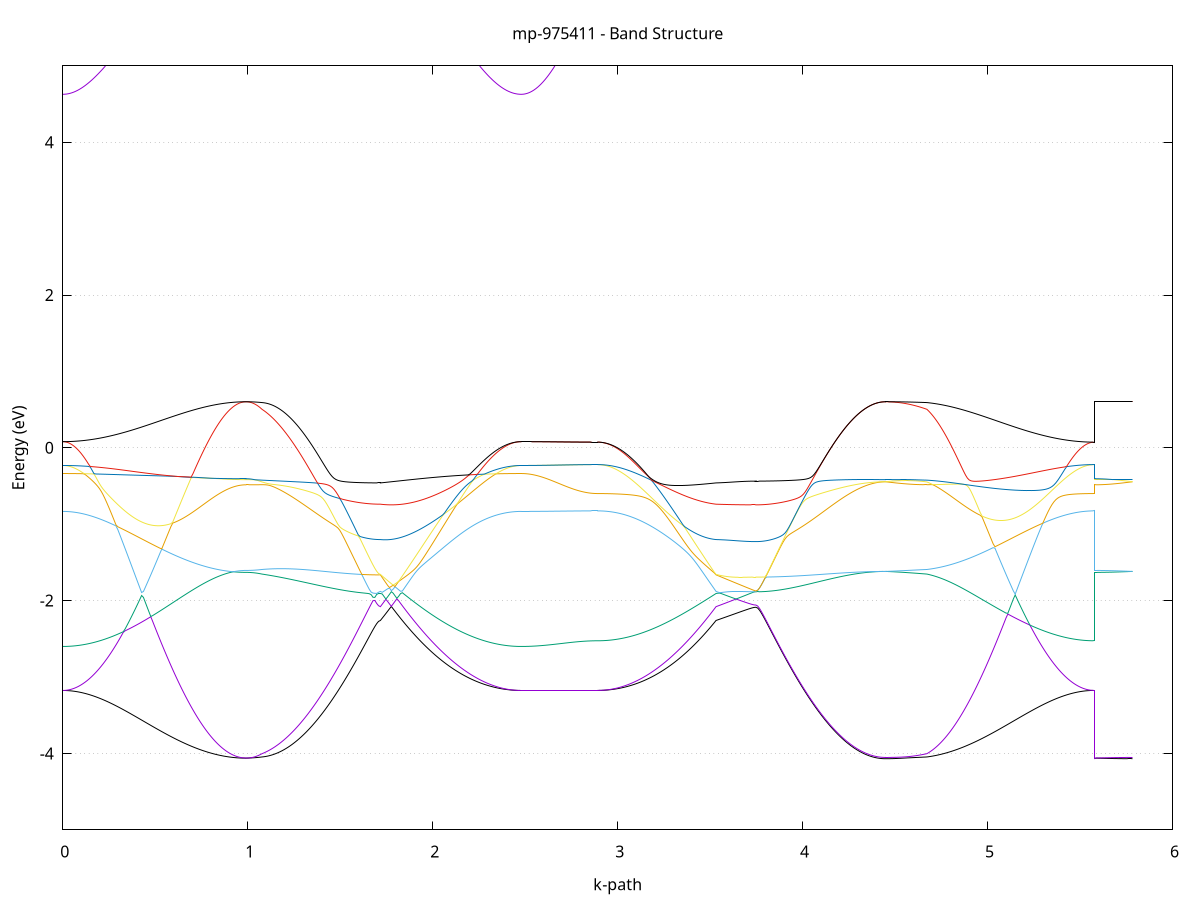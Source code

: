 set title 'mp-975411 - Band Structure'
set xlabel 'k-path'
set ylabel 'Energy (eV)'
set grid y
set yrange [-5:5]
set terminal png size 800,600
set output 'mp-975411_bands_gnuplot.png'
plot '-' using 1:2 with lines notitle, '-' using 1:2 with lines notitle, '-' using 1:2 with lines notitle, '-' using 1:2 with lines notitle, '-' using 1:2 with lines notitle, '-' using 1:2 with lines notitle, '-' using 1:2 with lines notitle, '-' using 1:2 with lines notitle, '-' using 1:2 with lines notitle, '-' using 1:2 with lines notitle, '-' using 1:2 with lines notitle, '-' using 1:2 with lines notitle, '-' using 1:2 with lines notitle, '-' using 1:2 with lines notitle, '-' using 1:2 with lines notitle, '-' using 1:2 with lines notitle, '-' using 1:2 with lines notitle, '-' using 1:2 with lines notitle, '-' using 1:2 with lines notitle, '-' using 1:2 with lines notitle, '-' using 1:2 with lines notitle, '-' using 1:2 with lines notitle, '-' using 1:2 with lines notitle, '-' using 1:2 with lines notitle, '-' using 1:2 with lines notitle, '-' using 1:2 with lines notitle, '-' using 1:2 with lines notitle, '-' using 1:2 with lines notitle, '-' using 1:2 with lines notitle, '-' using 1:2 with lines notitle, '-' using 1:2 with lines notitle, '-' using 1:2 with lines notitle, '-' using 1:2 with lines notitle, '-' using 1:2 with lines notitle, '-' using 1:2 with lines notitle, '-' using 1:2 with lines notitle, '-' using 1:2 with lines notitle, '-' using 1:2 with lines notitle, '-' using 1:2 with lines notitle, '-' using 1:2 with lines notitle, '-' using 1:2 with lines notitle, '-' using 1:2 with lines notitle, '-' using 1:2 with lines notitle, '-' using 1:2 with lines notitle, '-' using 1:2 with lines notitle, '-' using 1:2 with lines notitle, '-' using 1:2 with lines notitle, '-' using 1:2 with lines notitle
0.000000 -24.571944
0.009911 -24.571944
0.019822 -24.571944
0.029734 -24.571944
0.039645 -24.571844
0.049556 -24.571844
0.059467 -24.571744
0.069378 -24.571744
0.079290 -24.571644
0.089201 -24.571544
0.099112 -24.571444
0.109023 -24.571344
0.118934 -24.571244
0.128846 -24.571044
0.138757 -24.570944
0.148668 -24.570744
0.158579 -24.570644
0.168490 -24.570444
0.178402 -24.570244
0.188313 -24.570044
0.198224 -24.569844
0.208135 -24.569644
0.218046 -24.569444
0.227958 -24.569244
0.237869 -24.569044
0.247780 -24.568844
0.257691 -24.568544
0.267602 -24.568344
0.277514 -24.568044
0.287425 -24.567844
0.297336 -24.567544
0.307247 -24.567244
0.317158 -24.566944
0.327070 -24.566744
0.336981 -24.566444
0.346892 -24.566144
0.356803 -24.565844
0.366714 -24.565544
0.376626 -24.565244
0.386537 -24.564944
0.396448 -24.564644
0.406359 -24.564344
0.416271 -24.564044
0.426182 -24.563744
0.436093 -24.563344
0.446004 -24.563044
0.455915 -24.562744
0.465827 -24.562444
0.475738 -24.562144
0.485649 -24.561844
0.495560 -24.561544
0.505471 -24.561244
0.515383 -24.560944
0.525294 -24.560544
0.535205 -24.560244
0.545116 -24.559944
0.555027 -24.559644
0.564939 -24.559344
0.574850 -24.559044
0.584761 -24.558844
0.594672 -24.558544
0.604583 -24.558244
0.614495 -24.557944
0.624406 -24.557644
0.634317 -24.557444
0.644228 -24.557144
0.654139 -24.556844
0.664051 -24.556644
0.673962 -24.556344
0.683873 -24.556144
0.693784 -24.555844
0.703695 -24.555644
0.713607 -24.555444
0.723518 -24.555244
0.733429 -24.555044
0.743340 -24.554744
0.753251 -24.554644
0.763163 -24.554444
0.773074 -24.554244
0.782985 -24.554044
0.792896 -24.553844
0.802807 -24.553744
0.812719 -24.553544
0.822630 -24.553444
0.832541 -24.553244
0.842452 -24.553144
0.852363 -24.553044
0.862275 -24.552944
0.872186 -24.552744
0.882097 -24.552744
0.892008 -24.552644
0.901919 -24.552544
0.911831 -24.552444
0.921742 -24.552344
0.931653 -24.552344
0.941564 -24.552244
0.951475 -24.552244
0.961387 -24.552244
0.971298 -24.552144
0.981209 -24.552144
0.991120 -24.552144
0.991120 -24.552144
1.000692 -24.552144
1.010263 -24.552144
1.019834 -24.552244
1.029406 -24.552244
1.038977 -24.552244
1.048549 -24.552344
1.058120 -24.552344
1.067691 -24.552444
1.077263 -24.552544
1.077263 -24.552544
1.087261 -24.552544
1.097260 -24.552644
1.107259 -24.552744
1.117258 -24.552744
1.127256 -24.552844
1.137255 -24.552944
1.147254 -24.553044
1.157252 -24.553144
1.167251 -24.553344
1.177250 -24.553444
1.187248 -24.553544
1.197247 -24.553744
1.207246 -24.553844
1.217244 -24.554044
1.227243 -24.554144
1.237242 -24.554344
1.247240 -24.554444
1.257239 -24.554644
1.267238 -24.554844
1.277236 -24.555044
1.287235 -24.555244
1.297234 -24.555344
1.307233 -24.555544
1.317231 -24.555744
1.327230 -24.555944
1.337229 -24.556144
1.347227 -24.556344
1.357226 -24.556544
1.367225 -24.556744
1.377223 -24.556944
1.387222 -24.557144
1.397221 -24.557344
1.407219 -24.557544
1.417218 -24.557744
1.427217 -24.557944
1.437215 -24.558144
1.447214 -24.558244
1.457213 -24.558444
1.467212 -24.558644
1.477210 -24.558844
1.487209 -24.559044
1.497208 -24.559144
1.507206 -24.559344
1.517205 -24.559444
1.527204 -24.559644
1.537202 -24.559744
1.547201 -24.559944
1.557200 -24.560044
1.567198 -24.560144
1.577197 -24.560344
1.587196 -24.560444
1.597194 -24.560544
1.607193 -24.560644
1.617192 -24.560744
1.627191 -24.560744
1.637189 -24.560844
1.647188 -24.560944
1.657187 -24.560944
1.667185 -24.561044
1.677184 -24.561044
1.687183 -24.561044
1.697181 -24.561144
1.707180 -24.561144
1.717179 -24.561144
1.717179 -24.561144
1.727071 -24.561044
1.736964 -24.561044
1.746857 -24.560944
1.756750 -24.560944
1.766642 -24.560944
1.776535 -24.560944
1.786428 -24.560944
1.796320 -24.560944
1.806213 -24.560944
1.816106 -24.561044
1.825999 -24.561044
1.835891 -24.561144
1.845784 -24.561144
1.855677 -24.561244
1.865570 -24.561344
1.875462 -24.561444
1.885355 -24.561544
1.895248 -24.561644
1.905140 -24.561844
1.915033 -24.561944
1.924926 -24.562044
1.934819 -24.562244
1.944711 -24.562444
1.954604 -24.562544
1.964497 -24.562744
1.974390 -24.562944
1.984282 -24.563144
1.994175 -24.563344
2.004068 -24.563544
2.013960 -24.563744
2.023853 -24.563944
2.033746 -24.564144
2.043639 -24.564444
2.053531 -24.564644
2.063424 -24.564844
2.073317 -24.565144
2.083210 -24.565344
2.093102 -24.565544
2.102995 -24.565844
2.112888 -24.566044
2.122780 -24.566344
2.132673 -24.566544
2.142566 -24.566844
2.152459 -24.567044
2.162351 -24.567344
2.172244 -24.567544
2.182137 -24.567744
2.192029 -24.568044
2.201922 -24.568244
2.211815 -24.568444
2.221708 -24.568744
2.231600 -24.568944
2.241493 -24.569144
2.251386 -24.569344
2.261279 -24.569544
2.271171 -24.569744
2.281064 -24.569944
2.290957 -24.570144
2.300849 -24.570344
2.310742 -24.570444
2.320635 -24.570644
2.330528 -24.570844
2.340420 -24.570944
2.350313 -24.571044
2.360206 -24.571244
2.370099 -24.571344
2.379991 -24.571444
2.389884 -24.571544
2.399777 -24.571644
2.409669 -24.571744
2.419562 -24.571744
2.429455 -24.571844
2.439348 -24.571844
2.449240 -24.571944
2.459133 -24.571944
2.469026 -24.571944
2.478919 -24.571944
2.478919 -24.571944
2.488757 -24.571944
2.498596 -24.571944
2.508435 -24.571944
2.518273 -24.571944
2.528112 -24.571944
2.537951 -24.571944
2.547789 -24.571944
2.557628 -24.571944
2.567467 -24.571944
2.577305 -24.571944
2.587144 -24.571944
2.596983 -24.571944
2.606822 -24.571944
2.616660 -24.571944
2.626499 -24.571944
2.636338 -24.571944
2.646176 -24.571944
2.656015 -24.571944
2.665854 -24.571944
2.675692 -24.571944
2.685531 -24.571944
2.695370 -24.571944
2.705209 -24.571944
2.715047 -24.571944
2.724886 -24.571944
2.734725 -24.571944
2.744563 -24.571944
2.754402 -24.571944
2.764241 -24.571944
2.774079 -24.571944
2.783918 -24.571944
2.793757 -24.571944
2.803596 -24.571944
2.813434 -24.571944
2.823273 -24.571944
2.833112 -24.571944
2.842950 -24.571944
2.852789 -24.571944
2.862628 -24.571944
2.872466 -24.571944
2.882305 -24.571944
2.892144 -24.571944
2.892144 -24.571944
2.902143 -24.571944
2.912141 -24.571944
2.922140 -24.571944
2.932139 -24.571844
2.942137 -24.571844
2.952136 -24.571744
2.962135 -24.571744
2.972133 -24.571644
2.982132 -24.571544
2.992131 -24.571444
3.002129 -24.571344
3.012128 -24.571144
3.022127 -24.571044
3.032125 -24.570944
3.042124 -24.570744
3.052123 -24.570644
3.062121 -24.570444
3.072120 -24.570244
3.082119 -24.570044
3.092118 -24.569944
3.102116 -24.569744
3.112115 -24.569544
3.122114 -24.569244
3.132112 -24.569044
3.142111 -24.568844
3.152110 -24.568644
3.162108 -24.568444
3.172107 -24.568144
3.182106 -24.567944
3.192104 -24.567644
3.202103 -24.567444
3.212102 -24.567244
3.222100 -24.566944
3.232099 -24.566744
3.242098 -24.566444
3.252097 -24.566244
3.262095 -24.565944
3.272094 -24.565744
3.282093 -24.565444
3.292091 -24.565244
3.302090 -24.565044
3.312089 -24.564744
3.322087 -24.564544
3.332086 -24.564344
3.342085 -24.564044
3.352083 -24.563844
3.362082 -24.563644
3.372081 -24.563444
3.382079 -24.563244
3.392078 -24.563044
3.402077 -24.562844
3.412076 -24.562644
3.422074 -24.562444
3.432073 -24.562344
3.442072 -24.562144
3.452070 -24.562044
3.462069 -24.561844
3.472068 -24.561744
3.482066 -24.561644
3.492065 -24.561444
3.502064 -24.561344
3.512062 -24.561244
3.522061 -24.561244
3.532060 -24.561144
3.532060 -24.561144
3.541851 -24.561144
3.551642 -24.561144
3.561433 -24.561044
3.571224 -24.561044
3.581015 -24.561044
3.590806 -24.561044
3.600598 -24.561044
3.610389 -24.561044
3.620180 -24.561044
3.629971 -24.560944
3.639762 -24.560944
3.649553 -24.560944
3.659344 -24.560944
3.669135 -24.560944
3.678926 -24.560944
3.688717 -24.560944
3.698509 -24.560944
3.708300 -24.560944
3.718091 -24.560944
3.727882 -24.560944
3.737673 -24.560944
3.747464 -24.560944
3.747464 -24.560944
3.757335 -24.560944
3.767206 -24.560944
3.777077 -24.560844
3.786947 -24.560844
3.796818 -24.560844
3.806689 -24.560744
3.816560 -24.560744
3.826431 -24.560644
3.836301 -24.560544
3.846172 -24.560544
3.856043 -24.560444
3.865914 -24.560344
3.875785 -24.560244
3.885656 -24.560144
3.895526 -24.560044
3.905397 -24.559844
3.915268 -24.559744
3.925139 -24.559644
3.935010 -24.559444
3.944880 -24.559344
3.954751 -24.559144
3.964622 -24.559044
3.974493 -24.558844
3.984364 -24.558644
3.994235 -24.558544
4.004105 -24.558344
4.013976 -24.558144
4.023847 -24.557944
4.033718 -24.557844
4.043589 -24.557644
4.053459 -24.557444
4.063330 -24.557244
4.073201 -24.557044
4.083072 -24.556844
4.092943 -24.556644
4.102813 -24.556444
4.112684 -24.556244
4.122555 -24.556044
4.132426 -24.555844
4.142297 -24.555644
4.152168 -24.555544
4.162038 -24.555344
4.171909 -24.555144
4.181780 -24.554944
4.191651 -24.554744
4.201522 -24.554644
4.211392 -24.554444
4.221263 -24.554244
4.231134 -24.554044
4.241005 -24.553944
4.250876 -24.553744
4.260747 -24.553644
4.270617 -24.553444
4.280488 -24.553344
4.290359 -24.553244
4.300230 -24.553144
4.310101 -24.552944
4.319971 -24.552844
4.329842 -24.552744
4.339713 -24.552644
4.349584 -24.552644
4.359455 -24.552544
4.369326 -24.552444
4.379196 -24.552344
4.389067 -24.552344
4.398938 -24.552244
4.408809 -24.552244
4.418680 -24.552244
4.428550 -24.552144
4.438421 -24.552144
4.448292 -24.552144
4.448292 -24.552144
4.458025 -24.552144
4.467757 -24.552144
4.477490 -24.552144
4.487223 -24.552144
4.496955 -24.552144
4.506688 -24.552244
4.516421 -24.552244
4.526153 -24.552244
4.535886 -24.552244
4.545619 -24.552244
4.555351 -24.552244
4.565084 -24.552244
4.574817 -24.552244
4.584549 -24.552344
4.594282 -24.552344
4.604015 -24.552344
4.613747 -24.552344
4.623480 -24.552344
4.633213 -24.552444
4.642945 -24.552444
4.652678 -24.552444
4.662410 -24.552444
4.672143 -24.552544
4.672143 -24.552544
4.682088 -24.552544
4.692033 -24.552644
4.701978 -24.552744
4.711922 -24.552844
4.721867 -24.552944
4.731812 -24.553144
4.741757 -24.553244
4.751702 -24.553344
4.761646 -24.553544
4.771591 -24.553644
4.781536 -24.553844
4.791481 -24.553944
4.801426 -24.554144
4.811370 -24.554344
4.821315 -24.554544
4.831260 -24.554744
4.841205 -24.554944
4.851150 -24.555144
4.861095 -24.555344
4.871039 -24.555644
4.880984 -24.555844
4.890929 -24.556044
4.900874 -24.556344
4.910819 -24.556544
4.920763 -24.556844
4.930708 -24.557044
4.940653 -24.557344
4.950598 -24.557644
4.960543 -24.557844
4.970487 -24.558144
4.980432 -24.558444
4.990377 -24.558744
5.000322 -24.559044
5.010267 -24.559344
5.020212 -24.559644
5.030156 -24.559944
5.040101 -24.560244
5.050046 -24.560544
5.059991 -24.560844
5.069936 -24.561144
5.079880 -24.561444
5.089825 -24.561744
5.099770 -24.562044
5.109715 -24.562444
5.119660 -24.562744
5.129604 -24.563044
5.139549 -24.563344
5.149494 -24.563644
5.159439 -24.563944
5.169384 -24.564244
5.179328 -24.564544
5.189273 -24.564844
5.199218 -24.565144
5.209163 -24.565544
5.219108 -24.565744
5.229053 -24.566044
5.238997 -24.566344
5.248942 -24.566644
5.258887 -24.566944
5.268832 -24.567244
5.278777 -24.567544
5.288721 -24.567744
5.298666 -24.568044
5.308611 -24.568244
5.318556 -24.568544
5.328501 -24.568744
5.338445 -24.569044
5.348390 -24.569244
5.358335 -24.569444
5.368280 -24.569644
5.378225 -24.569844
5.388169 -24.570044
5.398114 -24.570244
5.408059 -24.570444
5.418004 -24.570644
5.427949 -24.570744
5.437894 -24.570944
5.447838 -24.571044
5.457783 -24.571244
5.467728 -24.571344
5.477673 -24.571444
5.487618 -24.571544
5.497562 -24.571644
5.507507 -24.571744
5.517452 -24.571744
5.527397 -24.571844
5.537342 -24.571844
5.547286 -24.571944
5.557231 -24.571944
5.567176 -24.571944
5.577121 -24.571944
5.577121 -24.552144
5.586960 -24.552144
5.596798 -24.552144
5.606637 -24.552144
5.616476 -24.552144
5.626314 -24.552144
5.636153 -24.552144
5.645992 -24.552144
5.655830 -24.552144
5.665669 -24.552144
5.675508 -24.552144
5.685347 -24.552144
5.695185 -24.552144
5.705024 -24.552144
5.714863 -24.552144
5.724701 -24.552144
5.734540 -24.552144
5.744379 -24.552144
5.754217 -24.552144
5.764056 -24.552144
5.773895 -24.552144
5.783734 -24.552144
e
0.000000 -14.777444
0.009911 -14.777344
0.019822 -14.776844
0.029734 -14.776044
0.039645 -14.774944
0.049556 -14.773444
0.059467 -14.771744
0.069378 -14.769644
0.079290 -14.767244
0.089201 -14.764544
0.099112 -14.761544
0.109023 -14.758144
0.118934 -14.754544
0.128846 -14.750544
0.138757 -14.746344
0.148668 -14.741744
0.158579 -14.736844
0.168490 -14.731744
0.178402 -14.726244
0.188313 -14.720544
0.198224 -14.714544
0.208135 -14.708244
0.218046 -14.701644
0.227958 -14.694744
0.237869 -14.687644
0.247780 -14.680244
0.257691 -14.672644
0.267602 -14.664744
0.277514 -14.656644
0.287425 -14.648244
0.297336 -14.639644
0.307247 -14.630744
0.317158 -14.621644
0.327070 -14.612344
0.336981 -14.602844
0.346892 -14.593144
0.356803 -14.583244
0.366714 -14.573244
0.376626 -14.562944
0.386537 -14.552544
0.396448 -14.541944
0.406359 -14.531144
0.416271 -14.520244
0.426182 -14.509244
0.436093 -14.498044
0.446004 -14.486744
0.455915 -14.475344
0.465827 -14.463944
0.475738 -14.452344
0.485649 -14.440644
0.495560 -14.428944
0.505471 -14.417144
0.515383 -14.405344
0.525294 -14.393444
0.535205 -14.381644
0.545116 -14.369744
0.555027 -14.357844
0.564939 -14.345944
0.574850 -14.334044
0.584761 -14.322244
0.594672 -14.310544
0.604583 -14.298744
0.614495 -14.287144
0.624406 -14.275644
0.634317 -14.264144
0.644228 -14.252844
0.654139 -14.241644
0.664051 -14.230544
0.673962 -14.219644
0.683873 -14.208944
0.693784 -14.198344
0.703695 -14.188044
0.713607 -14.177844
0.723518 -14.167844
0.733429 -14.158144
0.743340 -14.148644
0.753251 -14.139444
0.763163 -14.130544
0.773074 -14.121844
0.782985 -14.113444
0.792896 -14.105444
0.802807 -14.097644
0.812719 -14.090244
0.822630 -14.083144
0.832541 -14.076344
0.842452 -14.069944
0.852363 -14.063944
0.862275 -14.058344
0.872186 -14.053044
0.882097 -14.048144
0.892008 -14.043644
0.901919 -14.039644
0.911831 -14.035944
0.921742 -14.032744
0.931653 -14.029844
0.941564 -14.027444
0.951475 -14.025544
0.961387 -14.023944
0.971298 -14.022944
0.981209 -14.022244
0.991120 -14.022044
0.991120 -14.022044
1.000692 -14.022044
1.010263 -14.022644
1.019834 -14.023644
1.029406 -14.025044
1.038977 -14.026944
1.048549 -14.029144
1.058120 -14.031744
1.067691 -14.034844
1.077263 -14.038244
1.077263 -14.038244
1.087261 -14.040944
1.097260 -14.043644
1.107259 -14.046444
1.117258 -14.049344
1.127256 -14.052144
1.137255 -14.055144
1.147254 -14.058044
1.157252 -14.061044
1.167251 -14.064144
1.177250 -14.067144
1.187248 -14.070244
1.197247 -14.073444
1.207246 -14.076544
1.217244 -14.079644
1.227243 -14.082844
1.237242 -14.086044
1.247240 -14.089244
1.257239 -14.092444
1.267238 -14.095644
1.277236 -14.098744
1.287235 -14.101944
1.297234 -14.105144
1.307233 -14.108344
1.317231 -14.111444
1.327230 -14.114544
1.337229 -14.117644
1.347227 -14.120744
1.357226 -14.123744
1.367225 -14.126744
1.377223 -14.129644
1.387222 -14.132544
1.397221 -14.135444
1.407219 -14.138244
1.417218 -14.141044
1.427217 -14.143744
1.437215 -14.146344
1.447214 -14.148944
1.457213 -14.151444
1.467212 -14.153944
1.477210 -14.156344
1.487209 -14.158644
1.497208 -14.160844
1.507206 -14.162944
1.517205 -14.165044
1.527204 -14.167044
1.537202 -14.168944
1.547201 -14.170744
1.557200 -14.172444
1.567198 -14.174044
1.577197 -14.175544
1.587196 -14.177044
1.597194 -14.178344
1.607193 -14.179544
1.617192 -14.180744
1.627191 -14.181744
1.637189 -14.182644
1.647188 -14.183444
1.657187 -14.184144
1.667185 -14.184744
1.677184 -14.185244
1.687183 -14.185644
1.697181 -14.185944
1.707180 -14.186044
1.717179 -14.186144
1.717179 -14.186144
1.727071 -14.170244
1.736964 -14.154344
1.746857 -14.138344
1.756750 -14.122344
1.766642 -14.106144
1.776535 -14.090044
1.786428 -14.101444
1.796320 -14.117644
1.806213 -14.133744
1.816106 -14.149744
1.825999 -14.165644
1.835891 -14.181544
1.845784 -14.197344
1.855677 -14.213044
1.865570 -14.228544
1.875462 -14.244044
1.885355 -14.259444
1.895248 -14.274644
1.905140 -14.289744
1.915033 -14.304744
1.924926 -14.319544
1.934819 -14.334244
1.944711 -14.348744
1.954604 -14.363144
1.964497 -14.377344
1.974390 -14.391344
1.984282 -14.405244
1.994175 -14.418844
2.004068 -14.432344
2.013960 -14.445644
2.023853 -14.458744
2.033746 -14.471544
2.043639 -14.484244
2.053531 -14.496744
2.063424 -14.508944
2.073317 -14.520944
2.083210 -14.532744
2.093102 -14.544244
2.102995 -14.555544
2.112888 -14.566644
2.122780 -14.577444
2.132673 -14.588044
2.142566 -14.598344
2.152459 -14.608444
2.162351 -14.618144
2.172244 -14.627744
2.182137 -14.636944
2.192029 -14.645944
2.201922 -14.654644
2.211815 -14.663144
2.221708 -14.671244
2.231600 -14.679144
2.241493 -14.686744
2.251386 -14.694044
2.261279 -14.701044
2.271171 -14.707744
2.281064 -14.714144
2.290957 -14.720244
2.300849 -14.726044
2.310742 -14.731544
2.320635 -14.736744
2.330528 -14.741644
2.340420 -14.746244
2.350313 -14.750544
2.360206 -14.754544
2.370099 -14.758144
2.379991 -14.761544
2.389884 -14.764544
2.399777 -14.767244
2.409669 -14.769644
2.419562 -14.771744
2.429455 -14.773444
2.439348 -14.774944
2.449240 -14.776044
2.459133 -14.776844
2.469026 -14.777344
2.478919 -14.777444
2.478919 -14.777444
2.488757 -14.777444
2.498596 -14.777444
2.508435 -14.777444
2.518273 -14.777444
2.528112 -14.777444
2.537951 -14.777444
2.547789 -14.777444
2.557628 -14.777444
2.567467 -14.777444
2.577305 -14.777444
2.587144 -14.777444
2.596983 -14.777444
2.606822 -14.777444
2.616660 -14.777444
2.626499 -14.777444
2.636338 -14.777444
2.646176 -14.777444
2.656015 -14.777444
2.665854 -14.777444
2.675692 -14.777444
2.685531 -14.777444
2.695370 -14.777444
2.705209 -14.777444
2.715047 -14.777444
2.724886 -14.777444
2.734725 -14.777444
2.744563 -14.777444
2.754402 -14.777444
2.764241 -14.777444
2.774079 -14.777444
2.783918 -14.777444
2.793757 -14.777444
2.803596 -14.777444
2.813434 -14.777444
2.823273 -14.777444
2.833112 -14.777444
2.842950 -14.777444
2.852789 -14.777444
2.862628 -14.777444
2.872466 -14.777444
2.882305 -14.777444
2.892144 -14.777444
2.892144 -14.777444
2.902143 -14.777244
2.912141 -14.776744
2.922140 -14.775944
2.932139 -14.774844
2.942137 -14.773344
2.952136 -14.771544
2.962135 -14.769444
2.972133 -14.766944
2.982132 -14.764244
2.992131 -14.761144
3.002129 -14.757744
3.012128 -14.753944
3.022127 -14.749944
3.032125 -14.745544
3.042124 -14.740844
3.052123 -14.735844
3.062121 -14.730544
3.072120 -14.724844
3.082119 -14.718944
3.092118 -14.712744
3.102116 -14.706144
3.112115 -14.699244
3.122114 -14.692144
3.132112 -14.684644
3.142111 -14.676944
3.152110 -14.668844
3.162108 -14.660544
3.172107 -14.651944
3.182106 -14.643044
3.192104 -14.633844
3.202103 -14.624444
3.212102 -14.614644
3.222100 -14.604644
3.232099 -14.594444
3.242098 -14.583844
3.252097 -14.573144
3.262095 -14.562044
3.272094 -14.550744
3.282093 -14.539244
3.292091 -14.527444
3.302090 -14.515444
3.312089 -14.503244
3.322087 -14.490744
3.332086 -14.478044
3.342085 -14.465144
3.352083 -14.452044
3.362082 -14.438644
3.372081 -14.425144
3.382079 -14.411444
3.392078 -14.397444
3.402077 -14.383344
3.412076 -14.369144
3.422074 -14.354644
3.432073 -14.340044
3.442072 -14.325244
3.452070 -14.310344
3.462069 -14.295244
3.472068 -14.280044
3.482066 -14.264644
3.492065 -14.249144
3.502064 -14.233544
3.512062 -14.217844
3.522061 -14.202044
3.532060 -14.186144
3.532060 -14.186144
3.541851 -14.181744
3.551642 -14.177244
3.561433 -14.172844
3.571224 -14.168444
3.581015 -14.163944
3.590806 -14.159544
3.600598 -14.155044
3.610389 -14.150544
3.620180 -14.146144
3.629971 -14.141644
3.639762 -14.137144
3.649553 -14.132644
3.659344 -14.128244
3.669135 -14.123744
3.678926 -14.119244
3.688717 -14.114744
3.698509 -14.110244
3.708300 -14.105744
3.718091 -14.101244
3.727882 -14.096644
3.737673 -14.092144
3.747464 -14.088044
3.747464 -14.088044
3.757335 -14.088044
3.767206 -14.087944
3.777077 -14.087844
3.786947 -14.087544
3.796818 -14.087244
3.806689 -14.086944
3.816560 -14.086544
3.826431 -14.086044
3.836301 -14.085544
3.846172 -14.084944
3.856043 -14.084344
3.865914 -14.083644
3.875785 -14.082844
3.885656 -14.082044
3.895526 -14.081144
3.905397 -14.080244
3.915268 -14.079344
3.925139 -14.078344
3.935010 -14.077244
3.944880 -14.076144
3.954751 -14.075044
3.964622 -14.073844
3.974493 -14.072644
3.984364 -14.071344
3.994235 -14.070144
4.004105 -14.068744
4.013976 -14.067444
4.023847 -14.066044
4.033718 -14.064744
4.043589 -14.063244
4.053459 -14.061844
4.063330 -14.060444
4.073201 -14.058944
4.083072 -14.057544
4.092943 -14.056044
4.102813 -14.054644
4.112684 -14.053144
4.122555 -14.051644
4.132426 -14.050244
4.142297 -14.048744
4.152168 -14.047344
4.162038 -14.045944
4.171909 -14.044544
4.181780 -14.043144
4.191651 -14.041744
4.201522 -14.040444
4.211392 -14.039144
4.221263 -14.037844
4.231134 -14.036644
4.241005 -14.035444
4.250876 -14.034244
4.260747 -14.033144
4.270617 -14.032044
4.280488 -14.031044
4.290359 -14.030044
4.300230 -14.029044
4.310101 -14.028144
4.319971 -14.027344
4.329842 -14.026544
4.339713 -14.025844
4.349584 -14.025144
4.359455 -14.024544
4.369326 -14.024044
4.379196 -14.023544
4.389067 -14.023144
4.398938 -14.022744
4.408809 -14.022444
4.418680 -14.022244
4.428550 -14.022044
4.438421 -14.021944
4.448292 -14.021944
4.448292 -14.021944
4.458025 -14.021944
4.467757 -14.022044
4.477490 -14.022144
4.487223 -14.022444
4.496955 -14.022644
4.506688 -14.023044
4.516421 -14.023444
4.526153 -14.023844
4.535886 -14.024444
4.545619 -14.024944
4.555351 -14.025644
4.565084 -14.026344
4.574817 -14.027144
4.584549 -14.027944
4.594282 -14.028844
4.604015 -14.029844
4.613747 -14.030844
4.623480 -14.031944
4.633213 -14.033044
4.642945 -14.034244
4.652678 -14.035544
4.662410 -14.036844
4.672143 -14.038244
4.672143 -14.038244
4.682088 -14.042144
4.692033 -14.046544
4.701978 -14.051344
4.711922 -14.056444
4.721867 -14.062044
4.731812 -14.067944
4.741757 -14.074244
4.751702 -14.080944
4.761646 -14.087944
4.771591 -14.095344
4.781536 -14.103044
4.791481 -14.111044
4.801426 -14.119344
4.811370 -14.127944
4.821315 -14.136844
4.831260 -14.146044
4.841205 -14.155444
4.851150 -14.165144
4.861095 -14.175044
4.871039 -14.185244
4.880984 -14.195544
4.890929 -14.206144
4.900874 -14.216844
4.910819 -14.227744
4.920763 -14.238844
4.930708 -14.250044
4.940653 -14.261444
4.950598 -14.272844
4.960543 -14.284444
4.970487 -14.296044
4.980432 -14.307844
4.990377 -14.319644
5.000322 -14.331444
5.010267 -14.343344
5.020212 -14.355244
5.030156 -14.367144
5.040101 -14.379144
5.050046 -14.391044
5.059991 -14.402944
5.069936 -14.414844
5.079880 -14.426644
5.089825 -14.438444
5.099770 -14.450144
5.109715 -14.461744
5.119660 -14.473344
5.129604 -14.484744
5.139549 -14.496144
5.149494 -14.507344
5.159439 -14.518444
5.169384 -14.529444
5.179328 -14.540244
5.189273 -14.550944
5.199218 -14.561344
5.209163 -14.571744
5.219108 -14.581844
5.229053 -14.591844
5.238997 -14.601544
5.248942 -14.611144
5.258887 -14.620544
5.268832 -14.629644
5.278777 -14.638544
5.288721 -14.647244
5.298666 -14.655644
5.308611 -14.663844
5.318556 -14.671844
5.328501 -14.679544
5.338445 -14.686944
5.348390 -14.694144
5.358335 -14.701044
5.368280 -14.707644
5.378225 -14.714044
5.388169 -14.720044
5.398114 -14.725844
5.408059 -14.731344
5.418004 -14.736544
5.427949 -14.741444
5.437894 -14.746044
5.447838 -14.750344
5.457783 -14.754244
5.467728 -14.757944
5.477673 -14.761344
5.487618 -14.764344
5.497562 -14.767144
5.507507 -14.769544
5.517452 -14.771644
5.527397 -14.773344
5.537342 -14.774844
5.547286 -14.775944
5.557231 -14.776744
5.567176 -14.777244
5.577121 -14.777444
5.577121 -14.022044
5.586960 -14.022044
5.596798 -14.022044
5.606637 -14.022044
5.616476 -14.022044
5.626314 -14.022044
5.636153 -14.022044
5.645992 -14.022044
5.655830 -14.022044
5.665669 -14.022044
5.675508 -14.021944
5.685347 -14.021944
5.695185 -14.021944
5.705024 -14.021944
5.714863 -14.021944
5.724701 -14.021944
5.734540 -14.021944
5.744379 -14.021944
5.754217 -14.021944
5.764056 -14.021944
5.773895 -14.021944
5.783734 -14.021944
e
0.000000 -13.308944
0.009911 -13.309144
0.019822 -13.309744
0.029734 -13.310744
0.039645 -13.312144
0.049556 -13.314044
0.059467 -13.316244
0.069378 -13.318844
0.079290 -13.321944
0.089201 -13.325344
0.099112 -13.329144
0.109023 -13.333344
0.118934 -13.337844
0.128846 -13.342744
0.138757 -13.348044
0.148668 -13.353644
0.158579 -13.359644
0.168490 -13.365944
0.178402 -13.372544
0.188313 -13.379544
0.198224 -13.386744
0.208135 -13.394344
0.218046 -13.402144
0.227958 -13.410344
0.237869 -13.418644
0.247780 -13.427344
0.257691 -13.436244
0.267602 -13.445344
0.277514 -13.454644
0.287425 -13.464144
0.297336 -13.473944
0.307247 -13.483844
0.317158 -13.493944
0.327070 -13.504144
0.336981 -13.514544
0.346892 -13.525044
0.356803 -13.535744
0.366714 -13.546444
0.376626 -13.557344
0.386537 -13.568344
0.396448 -13.579344
0.406359 -13.590444
0.416271 -13.601544
0.426182 -13.612744
0.436093 -13.623944
0.446004 -13.635144
0.455915 -13.646344
0.465827 -13.657544
0.475738 -13.668744
0.485649 -13.679944
0.495560 -13.691044
0.505471 -13.702144
0.515383 -13.713144
0.525294 -13.724144
0.535205 -13.734944
0.545116 -13.745744
0.555027 -13.756444
0.564939 -13.767044
0.574850 -13.777444
0.584761 -13.787744
0.594672 -13.797944
0.604583 -13.808044
0.614495 -13.817944
0.624406 -13.827644
0.634317 -13.837244
0.644228 -13.846544
0.654139 -13.855744
0.664051 -13.864844
0.673962 -13.873644
0.683873 -13.882244
0.693784 -13.890644
0.703695 -13.898844
0.713607 -13.906844
0.723518 -13.914544
0.733429 -13.922044
0.743340 -13.929344
0.753251 -13.936344
0.763163 -13.943144
0.773074 -13.949644
0.782985 -13.955844
0.792896 -13.961844
0.802807 -13.967644
0.812719 -13.973044
0.822630 -13.978244
0.832541 -13.983144
0.842452 -13.987744
0.852363 -13.992144
0.862275 -13.996144
0.872186 -13.999944
0.882097 -14.003444
0.892008 -14.006644
0.901919 -14.009444
0.911831 -14.012044
0.921742 -14.014344
0.931653 -14.016344
0.941564 -14.018044
0.951475 -14.019344
0.961387 -14.020444
0.971298 -14.021244
0.981209 -14.021644
0.991120 -14.021844
0.991120 -14.021844
1.000692 -14.021844
1.010263 -14.021444
1.019834 -14.020744
1.029406 -14.019744
1.038977 -14.018444
1.048549 -14.016844
1.058120 -14.015044
1.067691 -14.012944
1.077263 -14.010544
1.077263 -14.010544
1.087261 -14.008644
1.097260 -14.006844
1.107259 -14.005144
1.117258 -14.003544
1.127256 -14.001944
1.137255 -14.000444
1.147254 -13.999044
1.157252 -13.997744
1.167251 -13.996444
1.177250 -13.995244
1.187248 -13.994144
1.197247 -13.993044
1.207246 -13.992044
1.217244 -13.991144
1.227243 -13.990244
1.237242 -13.989444
1.247240 -13.988644
1.257239 -13.987944
1.267238 -13.987344
1.277236 -13.986844
1.287235 -13.986244
1.297234 -13.985844
1.307233 -13.985444
1.317231 -13.985044
1.327230 -13.984744
1.337229 -13.984544
1.347227 -13.984244
1.357226 -13.984144
1.367225 -13.983944
1.377223 -13.983844
1.387222 -13.983744
1.397221 -13.983744
1.407219 -13.983744
1.417218 -13.983744
1.427217 -13.983844
1.437215 -13.983844
1.447214 -13.983944
1.457213 -13.984044
1.467212 -13.984244
1.477210 -13.984344
1.487209 -13.984544
1.497208 -13.984644
1.507206 -13.984844
1.517205 -13.985044
1.527204 -13.985244
1.537202 -13.985344
1.547201 -13.985544
1.557200 -13.985744
1.567198 -13.985944
1.577197 -13.986144
1.587196 -13.986344
1.597194 -13.986444
1.607193 -13.986644
1.617192 -13.986744
1.627191 -13.986944
1.637189 -13.987044
1.647188 -13.987144
1.657187 -13.987244
1.667185 -13.987344
1.677184 -13.987344
1.687183 -13.987444
1.697181 -13.987444
1.707180 -13.987544
1.717179 -13.987544
1.717179 -13.987544
1.727071 -14.003844
1.736964 -14.020144
1.746857 -14.036444
1.756750 -14.052744
1.766642 -14.069044
1.776535 -14.085344
1.786428 -14.073744
1.796320 -14.057544
1.806213 -14.041244
1.816106 -14.024944
1.825999 -14.008544
1.835891 -13.992244
1.845784 -13.975944
1.855677 -13.959644
1.865570 -13.943344
1.875462 -13.927044
1.885355 -13.910844
1.895248 -13.894644
1.905140 -13.878544
1.915033 -13.862444
1.924926 -13.846444
1.934819 -13.830544
1.944711 -13.814744
1.954604 -13.798944
1.964497 -13.783344
1.974390 -13.767844
1.984282 -13.752444
1.994175 -13.737144
2.004068 -13.722044
2.013960 -13.707044
2.023853 -13.692244
2.033746 -13.677644
2.043639 -13.663144
2.053531 -13.648844
2.063424 -13.634744
2.073317 -13.620844
2.083210 -13.607144
2.093102 -13.593644
2.102995 -13.580344
2.112888 -13.567344
2.122780 -13.554544
2.132673 -13.542044
2.142566 -13.529744
2.152459 -13.517744
2.162351 -13.505944
2.172244 -13.494544
2.182137 -13.483344
2.192029 -13.472444
2.201922 -13.461844
2.211815 -13.451544
2.221708 -13.441544
2.231600 -13.431944
2.241493 -13.422544
2.251386 -13.413544
2.261279 -13.404944
2.271171 -13.396644
2.281064 -13.388644
2.290957 -13.381044
2.300849 -13.373744
2.310742 -13.366844
2.320635 -13.360344
2.330528 -13.354244
2.340420 -13.348444
2.350313 -13.343044
2.360206 -13.338044
2.370099 -13.333444
2.379991 -13.329144
2.389884 -13.325344
2.399777 -13.321944
2.409669 -13.318844
2.419562 -13.316244
2.429455 -13.314044
2.439348 -13.312144
2.449240 -13.310744
2.459133 -13.309744
2.469026 -13.309144
2.478919 -13.308944
2.478919 -13.308944
2.488757 -13.308944
2.498596 -13.308944
2.508435 -13.308944
2.518273 -13.308944
2.528112 -13.308944
2.537951 -13.308944
2.547789 -13.308944
2.557628 -13.308944
2.567467 -13.308944
2.577305 -13.308944
2.587144 -13.308944
2.596983 -13.308944
2.606822 -13.308944
2.616660 -13.308944
2.626499 -13.308944
2.636338 -13.308944
2.646176 -13.308944
2.656015 -13.308944
2.665854 -13.308944
2.675692 -13.308944
2.685531 -13.308944
2.695370 -13.308944
2.705209 -13.308944
2.715047 -13.308944
2.724886 -13.308944
2.734725 -13.308944
2.744563 -13.308944
2.754402 -13.308944
2.764241 -13.308944
2.774079 -13.308944
2.783918 -13.308944
2.793757 -13.308944
2.803596 -13.308944
2.813434 -13.308944
2.823273 -13.308944
2.833112 -13.308944
2.842950 -13.308944
2.852789 -13.308944
2.862628 -13.308944
2.872466 -13.308944
2.882305 -13.308944
2.892144 -13.308944
2.892144 -13.308944
2.902143 -13.309144
2.912141 -13.309744
2.922140 -13.310844
2.932139 -13.312244
2.942137 -13.314144
2.952136 -13.316444
2.962135 -13.319144
2.972133 -13.322244
2.982132 -13.325744
2.992131 -13.329644
3.002129 -13.333944
3.012128 -13.338644
3.022127 -13.343844
3.032125 -13.349344
3.042124 -13.355244
3.052123 -13.361444
3.062121 -13.368144
3.072120 -13.375144
3.082119 -13.382644
3.092118 -13.390344
3.102116 -13.398544
3.112115 -13.407044
3.122114 -13.415844
3.132112 -13.425044
3.142111 -13.434544
3.152110 -13.444444
3.162108 -13.454544
3.172107 -13.465044
3.182106 -13.475844
3.192104 -13.487044
3.202103 -13.498444
3.212102 -13.510144
3.222100 -13.522044
3.232099 -13.534344
3.242098 -13.546844
3.252097 -13.559644
3.262095 -13.572644
3.272094 -13.585944
3.282093 -13.599444
3.292091 -13.613144
3.302090 -13.627144
3.312089 -13.641244
3.322087 -13.655644
3.332086 -13.670144
3.342085 -13.684944
3.352083 -13.699844
3.362082 -13.714844
3.372081 -13.730144
3.382079 -13.745444
3.392078 -13.760944
3.402077 -13.776644
3.412076 -13.792344
3.422074 -13.808244
3.432073 -13.824144
3.442072 -13.840244
3.452070 -13.856444
3.462069 -13.872644
3.472068 -13.888944
3.482066 -13.905244
3.492065 -13.921644
3.502064 -13.938044
3.512062 -13.954544
3.522061 -13.971044
3.532060 -13.987544
3.532060 -13.987544
3.541851 -13.992044
3.551642 -13.996644
3.561433 -14.001244
3.571224 -14.005744
3.581015 -14.010344
3.590806 -14.014944
3.600598 -14.019444
3.610389 -14.024044
3.620180 -14.028644
3.629971 -14.033144
3.639762 -14.037744
3.649553 -14.042244
3.659344 -14.046844
3.669135 -14.051344
3.678926 -14.055944
3.688717 -14.060444
3.698509 -14.064944
3.708300 -14.069544
3.718091 -14.074044
3.727882 -14.078544
3.737673 -14.083144
3.747464 -14.087244
3.747464 -14.087244
3.757335 -14.087144
3.767206 -14.087044
3.777077 -14.086944
3.786947 -14.086744
3.796818 -14.086444
3.806689 -14.086044
3.816560 -14.085644
3.826431 -14.085244
3.836301 -14.084744
3.846172 -14.084144
3.856043 -14.083444
3.865914 -14.082844
3.875785 -14.082044
3.885656 -14.081244
3.895526 -14.080444
3.905397 -14.079544
3.915268 -14.078544
3.925139 -14.077544
3.935010 -14.076544
3.944880 -14.075444
3.954751 -14.074344
3.964622 -14.073144
3.974493 -14.071944
3.984364 -14.070744
3.994235 -14.069444
4.004105 -14.068144
4.013976 -14.066844
4.023847 -14.065544
4.033718 -14.064144
4.043589 -14.062744
4.053459 -14.061344
4.063330 -14.059944
4.073201 -14.058544
4.083072 -14.057044
4.092943 -14.055644
4.102813 -14.054144
4.112684 -14.052744
4.122555 -14.051244
4.132426 -14.049844
4.142297 -14.048444
4.152168 -14.047044
4.162038 -14.045644
4.171909 -14.044244
4.181780 -14.042844
4.191651 -14.041544
4.201522 -14.040244
4.211392 -14.038944
4.221263 -14.037644
4.231134 -14.036444
4.241005 -14.035244
4.250876 -14.034044
4.260747 -14.032944
4.270617 -14.031944
4.280488 -14.030844
4.290359 -14.029944
4.300230 -14.028944
4.310101 -14.028144
4.319971 -14.027244
4.329842 -14.026544
4.339713 -14.025744
4.349584 -14.025144
4.359455 -14.024544
4.369326 -14.023944
4.379196 -14.023544
4.389067 -14.023044
4.398938 -14.022744
4.408809 -14.022444
4.418680 -14.022244
4.428550 -14.022044
4.438421 -14.021944
4.448292 -14.021944
4.448292 -14.021944
4.458025 -14.021944
4.467757 -14.021844
4.477490 -14.021744
4.487223 -14.021644
4.496955 -14.021444
4.506688 -14.021144
4.516421 -14.020844
4.526153 -14.020544
4.535886 -14.020244
4.545619 -14.019844
4.555351 -14.019344
4.565084 -14.018844
4.574817 -14.018344
4.584549 -14.017744
4.594282 -14.017044
4.604015 -14.016444
4.613747 -14.015744
4.623480 -14.014944
4.633213 -14.014144
4.642945 -14.013244
4.652678 -14.012444
4.662410 -14.011444
4.672143 -14.010544
4.672143 -14.010544
4.682088 -14.007744
4.692033 -14.004644
4.701978 -14.001244
4.711922 -13.997544
4.721867 -13.993544
4.731812 -13.989244
4.741757 -13.984644
4.751702 -13.979844
4.761646 -13.974744
4.771591 -13.969344
4.781536 -13.963644
4.791481 -13.957644
4.801426 -13.951444
4.811370 -13.945044
4.821315 -13.938244
4.831260 -13.931344
4.841205 -13.924044
4.851150 -13.916644
4.861095 -13.908844
4.871039 -13.900944
4.880984 -13.892744
4.890929 -13.884444
4.900874 -13.875844
4.910819 -13.866944
4.920763 -13.857944
4.930708 -13.848744
4.940653 -13.839444
4.950598 -13.829844
4.960543 -13.820144
4.970487 -13.810244
4.980432 -13.800144
4.990377 -13.789944
5.000322 -13.779644
5.010267 -13.769144
5.020212 -13.758544
5.030156 -13.747844
5.040101 -13.737044
5.050046 -13.726244
5.059991 -13.715244
5.069936 -13.704144
5.079880 -13.693044
5.089825 -13.681944
5.099770 -13.670744
5.109715 -13.659444
5.119660 -13.648244
5.129604 -13.636944
5.139549 -13.625644
5.149494 -13.614444
5.159439 -13.603244
5.169384 -13.592044
5.179328 -13.580944
5.189273 -13.569844
5.199218 -13.558844
5.209163 -13.547944
5.219108 -13.537144
5.229053 -13.526444
5.238997 -13.515844
5.248942 -13.505344
5.258887 -13.495044
5.268832 -13.484944
5.278777 -13.474944
5.288721 -13.465144
5.298666 -13.455644
5.308611 -13.446244
5.318556 -13.437044
5.328501 -13.428144
5.338445 -13.419444
5.348390 -13.411044
5.358335 -13.402844
5.368280 -13.394944
5.378225 -13.387344
5.388169 -13.380044
5.398114 -13.373044
5.408059 -13.366344
5.418004 -13.360044
5.427949 -13.354044
5.437894 -13.348344
5.447838 -13.343044
5.457783 -13.338044
5.467728 -13.333444
5.477673 -13.329244
5.487618 -13.325444
5.497562 -13.322044
5.507507 -13.318944
5.517452 -13.316344
5.527397 -13.314044
5.537342 -13.312244
5.547286 -13.310744
5.557231 -13.309744
5.567176 -13.309144
5.577121 -13.308944
5.577121 -14.021844
5.586960 -14.021844
5.596798 -14.021844
5.606637 -14.021844
5.616476 -14.021844
5.626314 -14.021844
5.636153 -14.021844
5.645992 -14.021844
5.655830 -14.021844
5.665669 -14.021844
5.675508 -14.021844
5.685347 -14.021844
5.695185 -14.021844
5.705024 -14.021844
5.714863 -14.021844
5.724701 -14.021844
5.734540 -14.021844
5.744379 -14.021944
5.754217 -14.021944
5.764056 -14.021944
5.773895 -14.021944
5.783734 -14.021944
e
0.000000 -12.502944
0.009911 -12.502944
0.019822 -12.503244
0.029734 -12.503544
0.039645 -12.504044
0.049556 -12.504644
0.059467 -12.505444
0.069378 -12.506344
0.079290 -12.507344
0.089201 -12.508544
0.099112 -12.509744
0.109023 -12.511144
0.118934 -12.512644
0.128846 -12.514244
0.138757 -12.515844
0.148668 -12.517644
0.158579 -12.519444
0.168490 -12.521344
0.178402 -12.523344
0.188313 -12.525344
0.198224 -12.527344
0.208135 -12.529444
0.218046 -12.531444
0.227958 -12.533544
0.237869 -12.535744
0.247780 -12.537744
0.257691 -12.539844
0.267602 -12.541944
0.277514 -12.543944
0.287425 -12.545944
0.297336 -12.547844
0.307247 -12.549744
0.317158 -12.551544
0.327070 -12.553244
0.336981 -12.554844
0.346892 -12.556444
0.356803 -12.557844
0.366714 -12.559144
0.376626 -12.560444
0.386537 -12.561544
0.396448 -12.562544
0.406359 -12.563344
0.416271 -12.564044
0.426182 -12.564644
0.436093 -12.565044
0.446004 -12.565344
0.455915 -12.565544
0.465827 -12.565444
0.475738 -12.565344
0.485649 -12.565044
0.495560 -12.564544
0.505471 -12.563944
0.515383 -12.563144
0.525294 -12.562244
0.535205 -12.561144
0.545116 -12.559844
0.555027 -12.558544
0.564939 -12.556944
0.574850 -12.555344
0.584761 -12.553544
0.594672 -12.551544
0.604583 -12.549544
0.614495 -12.547344
0.624406 -12.545044
0.634317 -12.542644
0.644228 -12.540144
0.654139 -12.537544
0.664051 -12.534844
0.673962 -12.532144
0.683873 -12.529344
0.693784 -12.526444
0.703695 -12.523444
0.713607 -12.520544
0.723518 -12.517544
0.733429 -12.514444
0.743340 -12.511444
0.753251 -12.508444
0.763163 -12.505444
0.773074 -12.502444
0.782985 -12.499444
0.792896 -12.496544
0.802807 -12.493644
0.812719 -12.490944
0.822630 -12.488144
0.832541 -12.485544
0.842452 -12.483044
0.852363 -12.480644
0.862275 -12.478344
0.872186 -12.476244
0.882097 -12.474144
0.892008 -12.472344
0.901919 -12.470544
0.911831 -12.469044
0.921742 -12.467644
0.931653 -12.466444
0.941564 -12.465344
0.951475 -12.464544
0.961387 -12.463844
0.971298 -12.463344
0.981209 -12.463044
0.991120 -12.462944
0.991120 -12.462944
1.000692 -12.463044
1.010263 -12.463344
1.019834 -12.463744
1.029406 -12.464444
1.038977 -12.465244
1.048549 -12.466244
1.058120 -12.467344
1.067691 -12.468644
1.077263 -12.470144
1.077263 -12.470144
1.087261 -12.471444
1.097260 -12.472844
1.107259 -12.474444
1.117258 -12.476244
1.127256 -12.478144
1.137255 -12.480244
1.147254 -12.482444
1.157252 -12.484944
1.167251 -12.487444
1.177250 -12.490144
1.187248 -12.492944
1.197247 -12.495944
1.207246 -12.498944
1.217244 -12.502144
1.227243 -12.505444
1.237242 -12.508844
1.247240 -12.512244
1.257239 -12.515844
1.267238 -12.519444
1.277236 -12.523144
1.287235 -12.526844
1.297234 -12.530644
1.307233 -12.534544
1.317231 -12.538344
1.327230 -12.542244
1.337229 -12.546144
1.347227 -12.550044
1.357226 -12.554044
1.367225 -12.557944
1.377223 -12.561844
1.387222 -12.565644
1.397221 -12.569544
1.407219 -12.573344
1.417218 -12.577144
1.427217 -12.580844
1.437215 -12.584444
1.447214 -12.588044
1.457213 -12.591544
1.467212 -12.595044
1.477210 -12.598344
1.487209 -12.601644
1.497208 -12.604744
1.507206 -12.607844
1.517205 -12.610744
1.527204 -12.613644
1.537202 -12.616344
1.547201 -12.618944
1.557200 -12.621444
1.567198 -12.623844
1.577197 -12.626044
1.587196 -12.628144
1.597194 -12.630044
1.607193 -12.631844
1.617192 -12.633544
1.627191 -12.635044
1.637189 -12.636344
1.647188 -12.637544
1.657187 -12.638544
1.667185 -12.639444
1.677184 -12.640144
1.687183 -12.640744
1.697181 -12.641144
1.707180 -12.641444
1.717179 -12.641444
1.717179 -12.641444
1.727071 -12.642244
1.736964 -12.642744
1.746857 -12.643244
1.756750 -12.643544
1.766642 -12.643744
1.776535 -12.643744
1.786428 -12.643744
1.796320 -12.643544
1.806213 -12.643144
1.816106 -12.642644
1.825999 -12.642044
1.835891 -12.641344
1.845784 -12.640444
1.855677 -12.639444
1.865570 -12.638344
1.875462 -12.637144
1.885355 -12.635744
1.895248 -12.634244
1.905140 -12.632744
1.915033 -12.630944
1.924926 -12.629144
1.934819 -12.627244
1.944711 -12.625244
1.954604 -12.623044
1.964497 -12.620844
1.974390 -12.618544
1.984282 -12.616144
1.994175 -12.613644
2.004068 -12.611044
2.013960 -12.608444
2.023853 -12.605744
2.033746 -12.602944
2.043639 -12.600144
2.053531 -12.597244
2.063424 -12.594244
2.073317 -12.591344
2.083210 -12.588344
2.093102 -12.585244
2.102995 -12.582144
2.112888 -12.579044
2.122780 -12.575944
2.132673 -12.572844
2.142566 -12.569744
2.152459 -12.566644
2.162351 -12.563544
2.172244 -12.560444
2.182137 -12.557444
2.192029 -12.554344
2.201922 -12.551344
2.211815 -12.548444
2.221708 -12.545544
2.231600 -12.542644
2.241493 -12.539844
2.251386 -12.537144
2.261279 -12.534544
2.271171 -12.531944
2.281064 -12.529444
2.290957 -12.527044
2.300849 -12.524644
2.310742 -12.522444
2.320635 -12.520344
2.330528 -12.518344
2.340420 -12.516344
2.350313 -12.514544
2.360206 -12.512944
2.370099 -12.511344
2.379991 -12.509944
2.389884 -12.508644
2.399777 -12.507444
2.409669 -12.506344
2.419562 -12.505444
2.429455 -12.504644
2.439348 -12.504044
2.449240 -12.503544
2.459133 -12.503244
2.469026 -12.502944
2.478919 -12.502944
2.478919 -12.502944
2.488757 -12.502944
2.498596 -12.502944
2.508435 -12.502944
2.518273 -12.502944
2.528112 -12.503044
2.537951 -12.503044
2.547789 -12.503044
2.557628 -12.503144
2.567467 -12.503244
2.577305 -12.503244
2.587144 -12.503344
2.596983 -12.503444
2.606822 -12.503444
2.616660 -12.503544
2.626499 -12.503644
2.636338 -12.503744
2.646176 -12.503844
2.656015 -12.503944
2.665854 -12.504044
2.675692 -12.504044
2.685531 -12.504144
2.695370 -12.504244
2.705209 -12.504344
2.715047 -12.504444
2.724886 -12.504544
2.734725 -12.504644
2.744563 -12.504744
2.754402 -12.504844
2.764241 -12.504944
2.774079 -12.504944
2.783918 -12.505044
2.793757 -12.505144
2.803596 -12.505144
2.813434 -12.505244
2.823273 -12.505244
2.833112 -12.505344
2.842950 -12.505344
2.852789 -12.505444
2.862628 -12.505444
2.872466 -12.505444
2.882305 -12.505444
2.892144 -12.505444
2.892144 -12.505444
2.902143 -12.505544
2.912141 -12.505744
2.922140 -12.506144
2.932139 -12.506644
2.942137 -12.507244
2.952136 -12.508044
2.962135 -12.508944
2.972133 -12.510044
2.982132 -12.511244
2.992131 -12.512544
3.002129 -12.514044
3.012128 -12.515644
3.022127 -12.517344
3.032125 -12.519144
3.042124 -12.521044
3.052123 -12.523144
3.062121 -12.525244
3.072120 -12.527544
3.082119 -12.529944
3.092118 -12.532344
3.102116 -12.534844
3.112115 -12.537444
3.122114 -12.540144
3.132112 -12.542944
3.142111 -12.545744
3.152110 -12.548644
3.162108 -12.551544
3.172107 -12.554544
3.182106 -12.557544
3.192104 -12.560544
3.202103 -12.563644
3.212102 -12.566744
3.222100 -12.569844
3.232099 -12.572944
3.242098 -12.576044
3.252097 -12.579144
3.262095 -12.582244
3.272094 -12.585244
3.282093 -12.588344
3.292091 -12.591344
3.302090 -12.594344
3.312089 -12.597344
3.322087 -12.600144
3.332086 -12.603044
3.342085 -12.605844
3.352083 -12.608544
3.362082 -12.611244
3.372081 -12.613744
3.382079 -12.616244
3.392078 -12.618644
3.402077 -12.621044
3.412076 -12.623244
3.422074 -12.625344
3.432073 -12.627444
3.442072 -12.629344
3.452070 -12.631144
3.462069 -12.632844
3.472068 -12.634444
3.482066 -12.635944
3.492065 -12.637344
3.502064 -12.638544
3.512062 -12.639644
3.522061 -12.640644
3.532060 -12.641444
3.532060 -12.641444
3.541851 -12.641744
3.551642 -12.641944
3.561433 -12.642044
3.571224 -12.642244
3.581015 -12.642444
3.590806 -12.642544
3.600598 -12.642744
3.610389 -12.642844
3.620180 -12.643044
3.629971 -12.643144
3.639762 -12.643244
3.649553 -12.643344
3.659344 -12.643444
3.669135 -12.643544
3.678926 -12.643544
3.688717 -12.643644
3.698509 -12.643644
3.708300 -12.643744
3.718091 -12.643744
3.727882 -12.643744
3.737673 -12.643744
3.747464 -12.643744
3.747464 -12.643744
3.757335 -12.643744
3.767206 -12.643444
3.777077 -12.643044
3.786947 -12.642444
3.796818 -12.641744
3.806689 -12.640844
3.816560 -12.639844
3.826431 -12.638644
3.836301 -12.637244
3.846172 -12.635744
3.856043 -12.634044
3.865914 -12.632244
3.875785 -12.630344
3.885656 -12.628244
3.895526 -12.626044
3.905397 -12.623644
3.915268 -12.621144
3.925139 -12.618444
3.935010 -12.615744
3.944880 -12.612844
3.954751 -12.609844
3.964622 -12.606744
3.974493 -12.603544
3.984364 -12.600244
3.994235 -12.596944
4.004105 -12.593444
4.013976 -12.589844
4.023847 -12.586244
4.033718 -12.582544
4.043589 -12.578744
4.053459 -12.574944
4.063330 -12.571044
4.073201 -12.567144
4.083072 -12.563244
4.092943 -12.559244
4.102813 -12.555244
4.112684 -12.551244
4.122555 -12.547244
4.132426 -12.543244
4.142297 -12.539244
4.152168 -12.535344
4.162038 -12.531344
4.171909 -12.527444
4.181780 -12.523644
4.191651 -12.519844
4.201522 -12.516044
4.211392 -12.512444
4.221263 -12.508844
4.231134 -12.505344
4.241005 -12.501844
4.250876 -12.498544
4.260747 -12.495344
4.270617 -12.492244
4.280488 -12.489244
4.290359 -12.486444
4.300230 -12.483744
4.310101 -12.481144
4.319971 -12.478744
4.329842 -12.476444
4.339713 -12.474344
4.349584 -12.472444
4.359455 -12.470644
4.369326 -12.469044
4.379196 -12.467644
4.389067 -12.466444
4.398938 -12.465344
4.408809 -12.464544
4.418680 -12.463844
4.428550 -12.463344
4.438421 -12.463044
4.448292 -12.462944
4.448292 -12.462944
4.458025 -12.462944
4.467757 -12.463044
4.477490 -12.463044
4.487223 -12.463144
4.496955 -12.463344
4.506688 -12.463444
4.516421 -12.463644
4.526153 -12.463844
4.535886 -12.464044
4.545619 -12.464344
4.555351 -12.464644
4.565084 -12.464944
4.574817 -12.465344
4.584549 -12.465644
4.594282 -12.466044
4.604015 -12.466544
4.613747 -12.466944
4.623480 -12.467444
4.633213 -12.467944
4.642945 -12.468444
4.652678 -12.469044
4.662410 -12.469544
4.672143 -12.470144
4.672143 -12.470144
4.682088 -12.471844
4.692033 -12.473744
4.701978 -12.475744
4.711922 -12.477944
4.721867 -12.480244
4.731812 -12.482644
4.741757 -12.485144
4.751702 -12.487844
4.761646 -12.490544
4.771591 -12.493344
4.781536 -12.496244
4.791481 -12.499144
4.801426 -12.502144
4.811370 -12.505244
4.821315 -12.508244
4.831260 -12.511344
4.841205 -12.514444
4.851150 -12.517544
4.861095 -12.520644
4.871039 -12.523644
4.880984 -12.526644
4.890929 -12.529644
4.900874 -12.532544
4.910819 -12.535344
4.920763 -12.538044
4.930708 -12.540744
4.940653 -12.543344
4.950598 -12.545844
4.960543 -12.548144
4.970487 -12.550444
4.980432 -12.552544
4.990377 -12.554544
5.000322 -12.556444
5.010267 -12.558144
5.020212 -12.559744
5.030156 -12.561244
5.040101 -12.562544
5.050046 -12.563644
5.059991 -12.564644
5.069936 -12.565544
5.079880 -12.566244
5.089825 -12.566744
5.099770 -12.567144
5.109715 -12.567344
5.119660 -12.567344
5.129604 -12.567344
5.139549 -12.567044
5.149494 -12.566644
5.159439 -12.566144
5.169384 -12.565444
5.179328 -12.564644
5.189273 -12.563744
5.199218 -12.562644
5.209163 -12.561444
5.219108 -12.560144
5.229053 -12.558744
5.238997 -12.557244
5.248942 -12.555644
5.258887 -12.553944
5.268832 -12.552144
5.278777 -12.550344
5.288721 -12.548444
5.298666 -12.546444
5.308611 -12.544444
5.318556 -12.542444
5.328501 -12.540344
5.338445 -12.538244
5.348390 -12.536144
5.358335 -12.534044
5.368280 -12.531944
5.378225 -12.529844
5.388169 -12.527844
5.398114 -12.525844
5.408059 -12.523944
5.418004 -12.522044
5.427949 -12.520244
5.437894 -12.518444
5.447838 -12.516744
5.457783 -12.515244
5.467728 -12.513744
5.477673 -12.512344
5.487618 -12.511044
5.497562 -12.509944
5.507507 -12.508944
5.517452 -12.508044
5.527397 -12.507244
5.537342 -12.506544
5.547286 -12.506044
5.557231 -12.505744
5.567176 -12.505544
5.577121 -12.505444
5.577121 -12.462944
5.586960 -12.462944
5.596798 -12.462944
5.606637 -12.462944
5.616476 -12.462944
5.626314 -12.462944
5.636153 -12.462944
5.645992 -12.462944
5.655830 -12.462944
5.665669 -12.462944
5.675508 -12.462944
5.685347 -12.462944
5.695185 -12.462944
5.705024 -12.462944
5.714863 -12.462944
5.724701 -12.462944
5.734540 -12.462944
5.744379 -12.462944
5.754217 -12.462944
5.764056 -12.462944
5.773895 -12.462944
5.783734 -12.462944
e
0.000000 -8.844244
0.009911 -8.844244
0.019822 -8.844244
0.029734 -8.844144
0.039645 -8.844044
0.049556 -8.843944
0.059467 -8.843744
0.069378 -8.843544
0.079290 -8.843344
0.089201 -8.843144
0.099112 -8.842844
0.109023 -8.842544
0.118934 -8.842244
0.128846 -8.841844
0.138757 -8.841544
0.148668 -8.841144
0.158579 -8.840744
0.168490 -8.840244
0.178402 -8.839744
0.188313 -8.839344
0.198224 -8.838744
0.208135 -8.838244
0.218046 -8.837644
0.227958 -8.837144
0.237869 -8.836544
0.247780 -8.835944
0.257691 -8.835244
0.267602 -8.834644
0.277514 -8.833944
0.287425 -8.833344
0.297336 -8.832644
0.307247 -8.831944
0.317158 -8.831144
0.327070 -8.830444
0.336981 -8.829744
0.346892 -8.828944
0.356803 -8.828244
0.366714 -8.827444
0.376626 -8.826644
0.386537 -8.825944
0.396448 -8.827444
0.406359 -8.830644
0.416271 -8.833844
0.426182 -8.837044
0.436093 -8.840244
0.446004 -8.843444
0.455915 -8.846744
0.465827 -8.850044
0.475738 -8.853344
0.485649 -8.856544
0.495560 -8.859844
0.505471 -8.863144
0.515383 -8.866444
0.525294 -8.869744
0.535205 -8.873044
0.545116 -8.876244
0.555027 -8.879444
0.564939 -8.882744
0.574850 -8.885944
0.584761 -8.889044
0.594672 -8.892244
0.604583 -8.895344
0.614495 -8.898444
0.624406 -8.901444
0.634317 -8.904444
0.644228 -8.907344
0.654139 -8.910244
0.664051 -8.913144
0.673962 -8.915944
0.683873 -8.918644
0.693784 -8.921344
0.703695 -8.923944
0.713607 -8.926544
0.723518 -8.929044
0.733429 -8.931444
0.743340 -8.933744
0.753251 -8.936044
0.763163 -8.938244
0.773074 -8.940444
0.782985 -8.942444
0.792896 -8.944444
0.802807 -8.946344
0.812719 -8.948144
0.822630 -8.949844
0.832541 -8.951444
0.842452 -8.952944
0.852363 -8.954444
0.862275 -8.955744
0.872186 -8.957044
0.882097 -8.958144
0.892008 -8.959244
0.901919 -8.960144
0.911831 -8.961044
0.921742 -8.961844
0.931653 -8.962444
0.941564 -8.963044
0.951475 -8.963444
0.961387 -8.963844
0.971298 -8.964144
0.981209 -8.964244
0.991120 -8.964344
0.991120 -8.964344
1.000692 -8.964044
1.010263 -8.963244
1.019834 -8.962044
1.029406 -8.961744
1.038977 -8.961344
1.048549 -8.960744
1.058120 -8.960144
1.067691 -8.959444
1.077263 -8.958644
1.077263 -8.958644
1.087261 -8.957844
1.097260 -8.956744
1.107259 -8.955344
1.117258 -8.953644
1.127256 -8.951644
1.137255 -8.949344
1.147254 -8.946844
1.157252 -8.943944
1.167251 -8.940844
1.177250 -8.937444
1.187248 -8.933744
1.197247 -8.929844
1.207246 -8.925744
1.217244 -8.921444
1.227243 -8.916844
1.237242 -8.912044
1.247240 -8.907044
1.257239 -8.901944
1.267238 -8.896544
1.277236 -8.891044
1.287235 -8.885444
1.297234 -8.879644
1.307233 -8.873744
1.317231 -8.867644
1.327230 -8.861544
1.337229 -8.855344
1.347227 -8.849044
1.357226 -8.842644
1.367225 -8.836244
1.377223 -8.829744
1.387222 -8.823344
1.397221 -8.816844
1.407219 -8.810344
1.417218 -8.805644
1.427217 -8.805944
1.437215 -8.806344
1.447214 -8.806744
1.457213 -8.807144
1.467212 -8.807444
1.477210 -8.807844
1.487209 -8.808144
1.497208 -8.808544
1.507206 -8.808844
1.517205 -8.809144
1.527204 -8.809444
1.537202 -8.809744
1.547201 -8.810044
1.557200 -8.810344
1.567198 -8.810544
1.577197 -8.810844
1.587196 -8.811044
1.597194 -8.811244
1.607193 -8.811444
1.617192 -8.811644
1.627191 -8.811844
1.637189 -8.811944
1.647188 -8.812144
1.657187 -8.812244
1.667185 -8.812344
1.677184 -8.812344
1.687183 -8.812444
1.697181 -8.812544
1.707180 -8.812544
1.717179 -8.812544
1.717179 -8.812544
1.727071 -8.812444
1.736964 -8.812444
1.746857 -8.812444
1.756750 -8.812444
1.766642 -8.812544
1.776535 -8.812644
1.786428 -8.812744
1.796320 -8.812844
1.806213 -8.813044
1.816106 -8.813144
1.825999 -8.813444
1.835891 -8.813644
1.845784 -8.813944
1.855677 -8.814244
1.865570 -8.814544
1.875462 -8.814844
1.885355 -8.815244
1.895248 -8.815644
1.905140 -8.816044
1.915033 -8.816444
1.924926 -8.816944
1.934819 -8.817344
1.944711 -8.817844
1.954604 -8.818344
1.964497 -8.818944
1.974390 -8.819444
1.984282 -8.820044
1.994175 -8.820644
2.004068 -8.821244
2.013960 -8.821844
2.023853 -8.822444
2.033746 -8.823044
2.043639 -8.823744
2.053531 -8.824344
2.063424 -8.825044
2.073317 -8.825644
2.083210 -8.826344
2.093102 -8.827044
2.102995 -8.827644
2.112888 -8.828344
2.122780 -8.829044
2.132673 -8.829744
2.142566 -8.830344
2.152459 -8.831044
2.162351 -8.831744
2.172244 -8.832344
2.182137 -8.833044
2.192029 -8.833644
2.201922 -8.834244
2.211815 -8.834944
2.221708 -8.835544
2.231600 -8.836144
2.241493 -8.836744
2.251386 -8.837244
2.261279 -8.837844
2.271171 -8.838344
2.281064 -8.838844
2.290957 -8.839344
2.300849 -8.839844
2.310742 -8.840344
2.320635 -8.840744
2.330528 -8.841144
2.340420 -8.841544
2.350313 -8.841944
2.360206 -8.842244
2.370099 -8.842544
2.379991 -8.842844
2.389884 -8.843144
2.399777 -8.843344
2.409669 -8.843544
2.419562 -8.843744
2.429455 -8.843944
2.439348 -8.844044
2.449240 -8.844144
2.459133 -8.844244
2.469026 -8.844244
2.478919 -8.844244
2.478919 -8.844244
2.488757 -8.844244
2.498596 -8.844244
2.508435 -8.844144
2.518273 -8.844044
2.528112 -8.843944
2.537951 -8.843844
2.547789 -8.843744
2.557628 -8.843544
2.567467 -8.843344
2.577305 -8.843144
2.587144 -8.842944
2.596983 -8.842644
2.606822 -8.842444
2.616660 -8.842144
2.626499 -8.841844
2.636338 -8.841544
2.646176 -8.841244
2.656015 -8.840944
2.665854 -8.840644
2.675692 -8.840344
2.685531 -8.839944
2.695370 -8.839644
2.705209 -8.839344
2.715047 -8.839044
2.724886 -8.838744
2.734725 -8.838444
2.744563 -8.838144
2.754402 -8.837844
2.764241 -8.837544
2.774079 -8.837344
2.783918 -8.837044
2.793757 -8.836844
2.803596 -8.836644
2.813434 -8.836444
2.823273 -8.836244
2.833112 -8.836144
2.842950 -8.835944
2.852789 -8.835844
2.862628 -8.835744
2.872466 -8.835744
2.882305 -8.835744
2.892144 -8.835644
2.892144 -8.835644
2.902143 -8.835644
2.912141 -8.835644
2.922140 -8.835544
2.932139 -8.835444
2.942137 -8.835344
2.952136 -8.835244
2.962135 -8.835044
2.972133 -8.834844
2.982132 -8.834644
2.992131 -8.834444
3.002129 -8.834244
3.012128 -8.833944
3.022127 -8.833644
3.032125 -8.833344
3.042124 -8.832944
3.052123 -8.832644
3.062121 -8.832244
3.072120 -8.831844
3.082119 -8.831444
3.092118 -8.831044
3.102116 -8.830544
3.112115 -8.830144
3.122114 -8.829644
3.132112 -8.829144
3.142111 -8.828644
3.152110 -8.828144
3.162108 -8.827644
3.172107 -8.827144
3.182106 -8.826544
3.192104 -8.826044
3.202103 -8.825544
3.212102 -8.824944
3.222100 -8.824444
3.232099 -8.823844
3.242098 -8.823344
3.252097 -8.822744
3.262095 -8.822244
3.272094 -8.821744
3.282093 -8.821144
3.292091 -8.820644
3.302090 -8.820144
3.312089 -8.819644
3.322087 -8.819144
3.332086 -8.818644
3.342085 -8.818144
3.352083 -8.817644
3.362082 -8.817244
3.372081 -8.816744
3.382079 -8.816344
3.392078 -8.815944
3.402077 -8.815544
3.412076 -8.815144
3.422074 -8.814844
3.432073 -8.814544
3.442072 -8.814244
3.452070 -8.813944
3.462069 -8.813644
3.472068 -8.813444
3.482066 -8.813244
3.492065 -8.813044
3.502064 -8.812844
3.512062 -8.812744
3.522061 -8.812644
3.532060 -8.812544
3.532060 -8.812544
3.541851 -8.812544
3.551642 -8.812544
3.561433 -8.812544
3.571224 -8.812544
3.581015 -8.812544
3.590806 -8.812544
3.600598 -8.812544
3.610389 -8.812544
3.620180 -8.812544
3.629971 -8.812544
3.639762 -8.812544
3.649553 -8.812544
3.659344 -8.812544
3.669135 -8.812544
3.678926 -8.812544
3.688717 -8.812544
3.698509 -8.812644
3.708300 -8.812644
3.718091 -8.812644
3.727882 -8.812644
3.737673 -8.812644
3.747464 -8.812644
3.747464 -8.812644
3.757335 -8.812644
3.767206 -8.812544
3.777077 -8.812544
3.786947 -8.812444
3.796818 -8.812444
3.806689 -8.812344
3.816560 -8.812144
3.826431 -8.812044
3.836301 -8.811944
3.846172 -8.811744
3.856043 -8.811544
3.865914 -8.811344
3.875785 -8.811144
3.885656 -8.810944
3.895526 -8.810744
3.905397 -8.810444
3.915268 -8.810144
3.925139 -8.809944
3.935010 -8.809644
3.944880 -8.809344
3.954751 -8.809044
3.964622 -8.808644
3.974493 -8.808344
3.984364 -8.808044
3.994235 -8.807644
4.004105 -8.807344
4.013976 -8.806944
4.023847 -8.806544
4.033718 -8.806144
4.043589 -8.805844
4.053459 -8.805444
4.063330 -8.806144
4.073201 -8.812344
4.083072 -8.818544
4.092943 -8.824744
4.102813 -8.830944
4.112684 -8.837044
4.122555 -8.843244
4.132426 -8.849344
4.142297 -8.855344
4.152168 -8.861244
4.162038 -8.867144
4.171909 -8.872944
4.181780 -8.878644
4.191651 -8.884144
4.201522 -8.889644
4.211392 -8.894944
4.221263 -8.900144
4.231134 -8.905144
4.241005 -8.909944
4.250876 -8.914644
4.260747 -8.919144
4.270617 -8.923544
4.280488 -8.927644
4.290359 -8.931544
4.300230 -8.935344
4.310101 -8.938844
4.319971 -8.942144
4.329842 -8.945244
4.339713 -8.948044
4.349584 -8.950744
4.359455 -8.953044
4.369326 -8.955244
4.379196 -8.957144
4.389067 -8.958744
4.398938 -8.960144
4.408809 -8.961344
4.418680 -8.962244
4.428550 -8.962844
4.438421 -8.963244
4.448292 -8.963444
4.448292 -8.963444
4.458025 -8.963444
4.467757 -8.963344
4.477490 -8.963244
4.487223 -8.963044
4.496955 -8.962944
4.506688 -8.962744
4.516421 -8.962644
4.526153 -8.962444
4.535886 -8.962244
4.545619 -8.962044
4.555351 -8.961844
4.565084 -8.961644
4.574817 -8.961444
4.584549 -8.961244
4.594282 -8.960944
4.604015 -8.960744
4.613747 -8.960444
4.623480 -8.960144
4.633213 -8.959944
4.642945 -8.959644
4.652678 -8.959344
4.662410 -8.958944
4.672143 -8.958644
4.672143 -8.958644
4.682088 -8.957744
4.692033 -8.956744
4.701978 -8.955544
4.711922 -8.954344
4.721867 -8.953044
4.731812 -8.951644
4.741757 -8.950144
4.751702 -8.948544
4.761646 -8.946844
4.771591 -8.945144
4.781536 -8.943244
4.791481 -8.941344
4.801426 -8.939344
4.811370 -8.937244
4.821315 -8.935044
4.831260 -8.932844
4.841205 -8.930444
4.851150 -8.928044
4.861095 -8.925644
4.871039 -8.923044
4.880984 -8.920544
4.890929 -8.917844
4.900874 -8.915144
4.910819 -8.912344
4.920763 -8.909544
4.930708 -8.906644
4.940653 -8.903744
4.950598 -8.900744
4.960543 -8.897744
4.970487 -8.894744
4.980432 -8.891644
4.990377 -8.888544
5.000322 -8.885344
5.010267 -8.882244
5.020212 -8.879044
5.030156 -8.875744
5.040101 -8.872544
5.050046 -8.869344
5.059991 -8.866044
5.069936 -8.862744
5.079880 -8.859544
5.089825 -8.856244
5.099770 -8.852944
5.109715 -8.849744
5.119660 -8.846444
5.129604 -8.843244
5.139549 -8.839944
5.149494 -8.836744
5.159439 -8.833644
5.169384 -8.830444
5.179328 -8.827344
5.189273 -8.824244
5.199218 -8.821144
5.209163 -8.821244
5.219108 -8.821944
5.229053 -8.822544
5.238997 -8.823244
5.248942 -8.823844
5.258887 -8.824444
5.268832 -8.825044
5.278777 -8.825644
5.288721 -8.826244
5.298666 -8.826844
5.308611 -8.827344
5.318556 -8.827944
5.328501 -8.828444
5.338445 -8.829044
5.348390 -8.829544
5.358335 -8.830044
5.368280 -8.830444
5.378225 -8.830944
5.388169 -8.831344
5.398114 -8.831844
5.408059 -8.832244
5.418004 -8.832644
5.427949 -8.832944
5.437894 -8.833344
5.447838 -8.833644
5.457783 -8.833944
5.467728 -8.834244
5.477673 -8.834444
5.487618 -8.834644
5.497562 -8.834944
5.507507 -8.835044
5.517452 -8.835244
5.527397 -8.835344
5.537342 -8.835444
5.547286 -8.835544
5.557231 -8.835644
5.567176 -8.835644
5.577121 -8.835644
5.577121 -8.964344
5.586960 -8.964344
5.596798 -8.964344
5.606637 -8.964244
5.616476 -8.964244
5.626314 -8.964244
5.636153 -8.964244
5.645992 -8.964144
5.655830 -8.964144
5.665669 -8.964144
5.675508 -8.964044
5.685347 -8.964044
5.695185 -8.963944
5.705024 -8.963944
5.714863 -8.963844
5.724701 -8.963844
5.734540 -8.963744
5.744379 -8.963644
5.754217 -8.963644
5.764056 -8.963544
5.773895 -8.963444
5.783734 -8.963444
e
0.000000 -8.754944
0.009911 -8.755044
0.019822 -8.755144
0.029734 -8.755444
0.039645 -8.755744
0.049556 -8.756244
0.059467 -8.756844
0.069378 -8.757444
0.079290 -8.758244
0.089201 -8.759144
0.099112 -8.760044
0.109023 -8.761144
0.118934 -8.762344
0.128846 -8.763544
0.138757 -8.764944
0.148668 -8.766444
0.158579 -8.767944
0.168490 -8.769544
0.178402 -8.771344
0.188313 -8.773144
0.198224 -8.775044
0.208135 -8.776944
0.218046 -8.779044
0.227958 -8.781244
0.237869 -8.783444
0.247780 -8.785744
0.257691 -8.788044
0.267602 -8.790544
0.277514 -8.793044
0.287425 -8.795644
0.297336 -8.798244
0.307247 -8.800944
0.317158 -8.803744
0.327070 -8.806544
0.336981 -8.809344
0.346892 -8.812244
0.356803 -8.815244
0.366714 -8.818244
0.376626 -8.821244
0.386537 -8.824344
0.396448 -8.825144
0.406359 -8.824344
0.416271 -8.823544
0.426182 -8.822744
0.436093 -8.821944
0.446004 -8.821144
0.455915 -8.820444
0.465827 -8.819644
0.475738 -8.818844
0.485649 -8.818044
0.495560 -8.817244
0.505471 -8.816444
0.515383 -8.815744
0.525294 -8.814944
0.535205 -8.814144
0.545116 -8.813444
0.555027 -8.812644
0.564939 -8.811944
0.574850 -8.811244
0.584761 -8.810544
0.594672 -8.809744
0.604583 -8.809144
0.614495 -8.808444
0.624406 -8.807744
0.634317 -8.807044
0.644228 -8.806444
0.654139 -8.805844
0.664051 -8.805144
0.673962 -8.804544
0.683873 -8.804044
0.693784 -8.803444
0.703695 -8.802844
0.713607 -8.802344
0.723518 -8.801844
0.733429 -8.801344
0.743340 -8.809044
0.753251 -8.819144
0.763163 -8.829044
0.773074 -8.838844
0.782985 -8.848444
0.792896 -8.857844
0.802807 -8.867044
0.812719 -8.875944
0.822630 -8.884544
0.832541 -8.892744
0.842452 -8.900744
0.852363 -8.908244
0.862275 -8.915344
0.872186 -8.922044
0.882097 -8.928244
0.892008 -8.934044
0.901919 -8.939344
0.911831 -8.944144
0.921742 -8.948344
0.931653 -8.952044
0.941564 -8.955244
0.951475 -8.957844
0.961387 -8.959844
0.971298 -8.961344
0.981209 -8.962144
0.991120 -8.962444
0.991120 -8.962444
1.000692 -8.962444
1.010263 -8.962244
1.019834 -8.961844
1.029406 -8.959944
1.038977 -8.957544
1.048549 -8.954544
1.058120 -8.951044
1.067691 -8.947044
1.077263 -8.942644
1.077263 -8.942644
1.087261 -8.938944
1.097260 -8.934944
1.107259 -8.930644
1.117258 -8.925944
1.127256 -8.921044
1.137255 -8.915744
1.147254 -8.910144
1.157252 -8.904244
1.167251 -8.898144
1.177250 -8.891644
1.187248 -8.884944
1.197247 -8.878044
1.207246 -8.870844
1.217244 -8.863444
1.227243 -8.855844
1.237242 -8.847944
1.247240 -8.839944
1.257239 -8.831744
1.267238 -8.823444
1.277236 -8.814944
1.287235 -8.806344
1.297234 -8.800944
1.307233 -8.801244
1.317231 -8.801644
1.327230 -8.802044
1.337229 -8.802444
1.347227 -8.802844
1.357226 -8.803244
1.367225 -8.803644
1.377223 -8.804044
1.387222 -8.804444
1.397221 -8.804844
1.407219 -8.805244
1.417218 -8.803844
1.427217 -8.797444
1.437215 -8.791044
1.447214 -8.784744
1.457213 -8.778544
1.467212 -8.772444
1.477210 -8.766344
1.487209 -8.760444
1.497208 -8.754644
1.507206 -8.749044
1.517205 -8.743544
1.527204 -8.738244
1.537202 -8.733044
1.547201 -8.728144
1.557200 -8.723444
1.567198 -8.718944
1.577197 -8.714744
1.587196 -8.710644
1.597194 -8.706944
1.607193 -8.703444
1.617192 -8.700244
1.627191 -8.697244
1.637189 -8.694644
1.647188 -8.692244
1.657187 -8.690144
1.667185 -8.688444
1.677184 -8.686944
1.687183 -8.685844
1.697181 -8.685044
1.707180 -8.684544
1.717179 -8.684444
1.717179 -8.684444
1.727071 -8.684044
1.736964 -8.683644
1.746857 -8.683444
1.756750 -8.683244
1.766642 -8.683044
1.776535 -8.683044
1.786428 -8.683044
1.796320 -8.683144
1.806213 -8.683344
1.816106 -8.683544
1.825999 -8.683844
1.835891 -8.684244
1.845784 -8.684744
1.855677 -8.685244
1.865570 -8.685844
1.875462 -8.686444
1.885355 -8.687144
1.895248 -8.687944
1.905140 -8.688844
1.915033 -8.689744
1.924926 -8.690744
1.934819 -8.691744
1.944711 -8.692744
1.954604 -8.693944
1.964497 -8.695144
1.974390 -8.696344
1.984282 -8.697544
1.994175 -8.698944
2.004068 -8.700244
2.013960 -8.701644
2.023853 -8.703044
2.033746 -8.704544
2.043639 -8.706044
2.053531 -8.707544
2.063424 -8.709044
2.073317 -8.710544
2.083210 -8.712144
2.093102 -8.713744
2.102995 -8.715344
2.112888 -8.716844
2.122780 -8.718444
2.132673 -8.720044
2.142566 -8.721644
2.152459 -8.723244
2.162351 -8.724844
2.172244 -8.726444
2.182137 -8.727944
2.192029 -8.729444
2.201922 -8.730944
2.211815 -8.732444
2.221708 -8.733944
2.231600 -8.735344
2.241493 -8.736744
2.251386 -8.738144
2.261279 -8.739444
2.271171 -8.740744
2.281064 -8.741944
2.290957 -8.743144
2.300849 -8.744344
2.310742 -8.745444
2.320635 -8.746444
2.330528 -8.747444
2.340420 -8.748344
2.350313 -8.749244
2.360206 -8.750044
2.370099 -8.750844
2.379991 -8.751544
2.389884 -8.752144
2.399777 -8.752744
2.409669 -8.753244
2.419562 -8.753744
2.429455 -8.754044
2.439348 -8.754444
2.449240 -8.754644
2.459133 -8.754844
2.469026 -8.754944
2.478919 -8.754944
2.478919 -8.754944
2.488757 -8.754944
2.498596 -8.754944
2.508435 -8.754944
2.518273 -8.754944
2.528112 -8.754944
2.537951 -8.754944
2.547789 -8.754944
2.557628 -8.754944
2.567467 -8.754944
2.577305 -8.754944
2.587144 -8.754944
2.596983 -8.754944
2.606822 -8.754944
2.616660 -8.754944
2.626499 -8.755044
2.636338 -8.755044
2.646176 -8.755044
2.656015 -8.755044
2.665854 -8.755044
2.675692 -8.755044
2.685531 -8.755044
2.695370 -8.755044
2.705209 -8.755044
2.715047 -8.755044
2.724886 -8.755044
2.734725 -8.755044
2.744563 -8.755044
2.754402 -8.755044
2.764241 -8.755044
2.774079 -8.755044
2.783918 -8.755044
2.793757 -8.755044
2.803596 -8.755044
2.813434 -8.755144
2.823273 -8.755144
2.833112 -8.755144
2.842950 -8.755144
2.852789 -8.755144
2.862628 -8.755144
2.872466 -8.755144
2.882305 -8.755144
2.892144 -8.755144
2.892144 -8.755144
2.902143 -8.755044
2.912141 -8.754944
2.922140 -8.754744
2.932139 -8.754544
2.942137 -8.754244
2.952136 -8.753844
2.962135 -8.753344
2.972133 -8.752844
2.982132 -8.752244
2.992131 -8.751644
3.002129 -8.750944
3.012128 -8.750144
3.022127 -8.749344
3.032125 -8.748444
3.042124 -8.747444
3.052123 -8.746444
3.062121 -8.745344
3.072120 -8.744244
3.082119 -8.743044
3.092118 -8.741844
3.102116 -8.740544
3.112115 -8.739244
3.122114 -8.737944
3.132112 -8.736544
3.142111 -8.735144
3.152110 -8.733644
3.162108 -8.732144
3.172107 -8.730644
3.182106 -8.729144
3.192104 -8.727544
3.202103 -8.726044
3.212102 -8.724444
3.222100 -8.722844
3.232099 -8.721244
3.242098 -8.719544
3.252097 -8.717944
3.262095 -8.716344
3.272094 -8.714744
3.282093 -8.713144
3.292091 -8.711544
3.302090 -8.709944
3.312089 -8.708444
3.322087 -8.706944
3.332086 -8.705344
3.342085 -8.703944
3.352083 -8.702444
3.362082 -8.701044
3.372081 -8.699644
3.382079 -8.698244
3.392078 -8.696944
3.402077 -8.695744
3.412076 -8.694544
3.422074 -8.693344
3.432073 -8.692244
3.442072 -8.691144
3.452070 -8.690144
3.462069 -8.689244
3.472068 -8.688344
3.482066 -8.687544
3.492065 -8.686744
3.502064 -8.686044
3.512062 -8.685444
3.522061 -8.684944
3.532060 -8.684444
3.532060 -8.684444
3.541851 -8.684244
3.551642 -8.684144
3.561433 -8.684044
3.571224 -8.683944
3.581015 -8.683844
3.590806 -8.683744
3.600598 -8.683644
3.610389 -8.683644
3.620180 -8.683544
3.629971 -8.683444
3.639762 -8.683344
3.649553 -8.683344
3.659344 -8.683244
3.669135 -8.683244
3.678926 -8.683144
3.688717 -8.683144
3.698509 -8.683144
3.708300 -8.683044
3.718091 -8.683044
3.727882 -8.683044
3.737673 -8.683044
3.747464 -8.683044
3.747464 -8.683044
3.757335 -8.683144
3.767206 -8.683644
3.777077 -8.684344
3.786947 -8.685344
3.796818 -8.686644
3.806689 -8.688244
3.816560 -8.690144
3.826431 -8.692344
3.836301 -8.694744
3.846172 -8.697444
3.856043 -8.700344
3.865914 -8.703544
3.875785 -8.707044
3.885656 -8.710744
3.895526 -8.714644
3.905397 -8.718744
3.915268 -8.723144
3.925139 -8.727644
3.935010 -8.732344
3.944880 -8.737344
3.954751 -8.742344
3.964622 -8.747644
3.974493 -8.753044
3.984364 -8.758544
3.994235 -8.764144
4.004105 -8.769944
4.013976 -8.775844
4.023847 -8.781744
4.033718 -8.787744
4.043589 -8.793844
4.053459 -8.799944
4.063330 -8.805044
4.073201 -8.804644
4.083072 -8.804244
4.092943 -8.803844
4.102813 -8.803444
4.112684 -8.803044
4.122555 -8.802644
4.132426 -8.802244
4.142297 -8.801944
4.152168 -8.801744
4.162038 -8.808944
4.171909 -8.817944
4.181780 -8.826844
4.191651 -8.835644
4.201522 -8.844244
4.211392 -8.852644
4.221263 -8.860844
4.231134 -8.868844
4.241005 -8.876544
4.250876 -8.884044
4.260747 -8.891344
4.270617 -8.898344
4.280488 -8.904944
4.290359 -8.911344
4.300230 -8.917444
4.310101 -8.923144
4.319971 -8.928544
4.329842 -8.933544
4.339713 -8.938244
4.349584 -8.942544
4.359455 -8.946444
4.369326 -8.949944
4.379196 -8.953044
4.389067 -8.955844
4.398938 -8.958144
4.408809 -8.960044
4.418680 -8.961444
4.428550 -8.962544
4.438421 -8.963144
4.448292 -8.963444
4.448292 -8.963444
4.458025 -8.963344
4.467757 -8.963244
4.477490 -8.963144
4.487223 -8.962944
4.496955 -8.962644
4.506688 -8.962244
4.516421 -8.961744
4.526153 -8.961244
4.535886 -8.960544
4.545619 -8.959844
4.555351 -8.958944
4.565084 -8.958044
4.574817 -8.957044
4.584549 -8.956044
4.594282 -8.954844
4.604015 -8.953644
4.613747 -8.952244
4.623480 -8.950844
4.633213 -8.949344
4.642945 -8.947844
4.652678 -8.946144
4.662410 -8.944444
4.672143 -8.942644
4.672143 -8.942644
4.682088 -8.937444
4.692033 -8.931744
4.701978 -8.925644
4.711922 -8.919044
4.721867 -8.911944
4.731812 -8.904544
4.741757 -8.896644
4.751702 -8.888444
4.761646 -8.879844
4.771591 -8.870944
4.781536 -8.861844
4.791481 -8.852444
4.801426 -8.842744
4.811370 -8.832944
4.821315 -8.822944
4.831260 -8.812844
4.841205 -8.802644
4.851150 -8.800144
4.861095 -8.800544
4.871039 -8.800944
4.880984 -8.801444
4.890929 -8.801844
4.900874 -8.802344
4.910819 -8.802844
4.920763 -8.803344
4.930708 -8.803844
4.940653 -8.804344
4.950598 -8.804844
4.960543 -8.805444
4.970487 -8.805944
4.980432 -8.806544
4.990377 -8.807144
5.000322 -8.807744
5.010267 -8.808344
5.020212 -8.808944
5.030156 -8.809544
5.040101 -8.810144
5.050046 -8.810744
5.059991 -8.811444
5.069936 -8.812044
5.079880 -8.812644
5.089825 -8.813344
5.099770 -8.814044
5.109715 -8.814644
5.119660 -8.815344
5.129604 -8.815944
5.139549 -8.816644
5.149494 -8.817344
5.159439 -8.817944
5.169384 -8.818644
5.179328 -8.819344
5.189273 -8.819944
5.199218 -8.820644
5.209163 -8.818144
5.219108 -8.815144
5.229053 -8.812144
5.238997 -8.809244
5.248942 -8.806444
5.258887 -8.803644
5.268832 -8.800844
5.278777 -8.798244
5.288721 -8.795544
5.298666 -8.793044
5.308611 -8.790544
5.318556 -8.788044
5.328501 -8.785744
5.338445 -8.783444
5.348390 -8.781244
5.358335 -8.779144
5.368280 -8.777044
5.378225 -8.775044
5.388169 -8.773144
5.398114 -8.771344
5.408059 -8.769644
5.418004 -8.768044
5.427949 -8.766544
5.437894 -8.765044
5.447838 -8.763744
5.457783 -8.762444
5.467728 -8.761244
5.477673 -8.760244
5.487618 -8.759244
5.497562 -8.758444
5.507507 -8.757644
5.517452 -8.756944
5.527397 -8.756444
5.537342 -8.755944
5.547286 -8.755544
5.557231 -8.755344
5.567176 -8.755144
5.577121 -8.755144
5.577121 -8.962444
5.586960 -8.962444
5.596798 -8.962444
5.606637 -8.962544
5.616476 -8.962544
5.626314 -8.962544
5.636153 -8.962544
5.645992 -8.962644
5.655830 -8.962644
5.665669 -8.962644
5.675508 -8.962744
5.685347 -8.962744
5.695185 -8.962844
5.705024 -8.962844
5.714863 -8.962944
5.724701 -8.963044
5.734540 -8.963044
5.744379 -8.963144
5.754217 -8.963244
5.764056 -8.963244
5.773895 -8.963344
5.783734 -8.963444
e
0.000000 -8.754944
0.009911 -8.754744
0.019822 -8.754144
0.029734 -8.753244
0.039645 -8.751844
0.049556 -8.750144
0.059467 -8.748144
0.069378 -8.745744
0.079290 -8.742944
0.089201 -8.739844
0.099112 -8.736444
0.109023 -8.732744
0.118934 -8.728744
0.128846 -8.724444
0.138757 -8.719944
0.148668 -8.715244
0.158579 -8.710344
0.168490 -8.705244
0.178402 -8.699944
0.188313 -8.694544
0.198224 -8.689144
0.208135 -8.683544
0.218046 -8.677944
0.227958 -8.672344
0.237869 -8.666644
0.247780 -8.661144
0.257691 -8.655544
0.267602 -8.650144
0.277514 -8.644844
0.287425 -8.639744
0.297336 -8.634744
0.307247 -8.630044
0.317158 -8.625444
0.327070 -8.621244
0.336981 -8.617244
0.346892 -8.613644
0.356803 -8.610244
0.366714 -8.607344
0.376626 -8.604744
0.386537 -8.602544
0.396448 -8.600844
0.406359 -8.599544
0.416271 -8.598644
0.426182 -8.598244
0.436093 -8.598344
0.446004 -8.598844
0.455915 -8.599944
0.465827 -8.601544
0.475738 -8.603544
0.485649 -8.606144
0.495560 -8.609244
0.505471 -8.612744
0.515383 -8.616844
0.525294 -8.621444
0.535205 -8.626444
0.545116 -8.631944
0.555027 -8.637944
0.564939 -8.644344
0.574850 -8.651144
0.584761 -8.658444
0.594672 -8.666044
0.604583 -8.674044
0.614495 -8.682444
0.624406 -8.691044
0.634317 -8.699944
0.644228 -8.709144
0.654139 -8.718644
0.664051 -8.728244
0.673962 -8.738044
0.683873 -8.748044
0.693784 -8.758144
0.703695 -8.768244
0.713607 -8.778444
0.723518 -8.788644
0.733429 -8.798844
0.743340 -8.800844
0.753251 -8.800344
0.763163 -8.799844
0.773074 -8.799444
0.782985 -8.799044
0.792896 -8.798644
0.802807 -8.798244
0.812719 -8.797844
0.822630 -8.797544
0.832541 -8.797244
0.842452 -8.796944
0.852363 -8.796644
0.862275 -8.796344
0.872186 -8.796144
0.882097 -8.795844
0.892008 -8.795644
0.901919 -8.795444
0.911831 -8.795344
0.921742 -8.795144
0.931653 -8.795044
0.941564 -8.794944
0.951475 -8.794844
0.961387 -8.794744
0.971298 -8.794744
0.981209 -8.794644
0.991120 -8.794644
0.991120 -8.794644
1.000692 -8.794644
1.010263 -8.794744
1.019834 -8.794744
1.029406 -8.794744
1.038977 -8.794844
1.048549 -8.794944
1.058120 -8.795044
1.067691 -8.795144
1.077263 -8.795244
1.077263 -8.795244
1.087261 -8.795344
1.097260 -8.795444
1.107259 -8.795644
1.117258 -8.795744
1.127256 -8.795944
1.137255 -8.796144
1.147254 -8.796344
1.157252 -8.796544
1.167251 -8.796744
1.177250 -8.797044
1.187248 -8.797244
1.197247 -8.797544
1.207246 -8.797844
1.217244 -8.798144
1.227243 -8.798444
1.237242 -8.798744
1.247240 -8.799144
1.257239 -8.799444
1.267238 -8.799844
1.277236 -8.800144
1.287235 -8.800544
1.297234 -8.797644
1.307233 -8.788744
1.317231 -8.779844
1.327230 -8.770944
1.337229 -8.761944
1.347227 -8.752944
1.357226 -8.743844
1.367225 -8.734844
1.377223 -8.725844
1.387222 -8.716844
1.397221 -8.707944
1.407219 -8.699144
1.417218 -8.690444
1.427217 -8.681744
1.437215 -8.673244
1.447214 -8.664944
1.457213 -8.656744
1.467212 -8.648644
1.477210 -8.640844
1.487209 -8.633144
1.497208 -8.625744
1.507206 -8.618544
1.517205 -8.611544
1.527204 -8.604844
1.537202 -8.598344
1.547201 -8.592244
1.557200 -8.586344
1.567198 -8.580744
1.577197 -8.575544
1.587196 -8.570544
1.597194 -8.565944
1.607193 -8.561644
1.617192 -8.557744
1.627191 -8.554144
1.637189 -8.550944
1.647188 -8.548144
1.657187 -8.545644
1.667185 -8.543544
1.677184 -8.541744
1.687183 -8.540444
1.697181 -8.539444
1.707180 -8.538844
1.717179 -8.538644
1.717179 -8.538644
1.727071 -8.537444
1.736964 -8.536444
1.746857 -8.535644
1.756750 -8.535044
1.766642 -8.534644
1.776535 -8.534544
1.786428 -8.534644
1.796320 -8.534944
1.806213 -8.535444
1.816106 -8.536244
1.825999 -8.537244
1.835891 -8.538444
1.845784 -8.539844
1.855677 -8.541444
1.865570 -8.543244
1.875462 -8.545244
1.885355 -8.547544
1.895248 -8.549944
1.905140 -8.552544
1.915033 -8.555344
1.924926 -8.558344
1.934819 -8.561444
1.944711 -8.564744
1.954604 -8.568244
1.964497 -8.571844
1.974390 -8.575644
1.984282 -8.579544
1.994175 -8.583544
2.004068 -8.587744
2.013960 -8.592044
2.023853 -8.596344
2.033746 -8.600844
2.043639 -8.605344
2.053531 -8.609944
2.063424 -8.614644
2.073317 -8.619344
2.083210 -8.624144
2.093102 -8.629044
2.102995 -8.633844
2.112888 -8.638744
2.122780 -8.643644
2.132673 -8.648444
2.142566 -8.653344
2.152459 -8.658144
2.162351 -8.663044
2.172244 -8.667744
2.182137 -8.672544
2.192029 -8.677144
2.201922 -8.681744
2.211815 -8.686344
2.221708 -8.690744
2.231600 -8.695144
2.241493 -8.699444
2.251386 -8.703544
2.261279 -8.707644
2.271171 -8.711544
2.281064 -8.715344
2.290957 -8.718944
2.300849 -8.722444
2.310742 -8.725844
2.320635 -8.729044
2.330528 -8.732044
2.340420 -8.734844
2.350313 -8.737544
2.360206 -8.740144
2.370099 -8.742444
2.379991 -8.744544
2.389884 -8.746544
2.399777 -8.748244
2.409669 -8.749844
2.419562 -8.751144
2.429455 -8.752344
2.439348 -8.753244
2.449240 -8.754044
2.459133 -8.754544
2.469026 -8.754844
2.478919 -8.754944
2.478919 -8.754944
2.488757 -8.754944
2.498596 -8.754944
2.508435 -8.754944
2.518273 -8.754944
2.528112 -8.754944
2.537951 -8.754944
2.547789 -8.754944
2.557628 -8.754944
2.567467 -8.754944
2.577305 -8.754944
2.587144 -8.754944
2.596983 -8.754944
2.606822 -8.754944
2.616660 -8.754944
2.626499 -8.755044
2.636338 -8.755044
2.646176 -8.755044
2.656015 -8.755044
2.665854 -8.755044
2.675692 -8.755044
2.685531 -8.755044
2.695370 -8.755044
2.705209 -8.755044
2.715047 -8.755044
2.724886 -8.755044
2.734725 -8.755044
2.744563 -8.755044
2.754402 -8.755044
2.764241 -8.755044
2.774079 -8.755044
2.783918 -8.755044
2.793757 -8.755044
2.803596 -8.755044
2.813434 -8.755144
2.823273 -8.755144
2.833112 -8.755144
2.842950 -8.755144
2.852789 -8.755144
2.862628 -8.755144
2.872466 -8.755144
2.882305 -8.755144
2.892144 -8.755144
2.892144 -8.755144
2.902143 -8.755044
2.912141 -8.754644
2.922140 -8.754144
2.932139 -8.753344
2.942137 -8.752444
2.952136 -8.751244
2.962135 -8.749844
2.972133 -8.748244
2.982132 -8.746444
2.992131 -8.744444
3.002129 -8.742244
3.012128 -8.739844
3.022127 -8.737244
3.032125 -8.734544
3.042124 -8.731544
3.052123 -8.728444
3.062121 -8.725244
3.072120 -8.721744
3.082119 -8.718144
3.092118 -8.714444
3.102116 -8.710544
3.112115 -8.706544
3.122114 -8.702444
3.132112 -8.698144
3.142111 -8.693844
3.152110 -8.689344
3.162108 -8.684844
3.172107 -8.680244
3.182106 -8.675544
3.192104 -8.670744
3.202103 -8.665944
3.212102 -8.661044
3.222100 -8.656244
3.232099 -8.651244
3.242098 -8.646344
3.252097 -8.641444
3.262095 -8.636444
3.272094 -8.631544
3.282093 -8.626644
3.292091 -8.621744
3.302090 -8.616944
3.312089 -8.612144
3.322087 -8.607444
3.332086 -8.602844
3.342085 -8.598344
3.352083 -8.593844
3.362082 -8.589444
3.372081 -8.585244
3.382079 -8.581144
3.392078 -8.577144
3.402077 -8.573244
3.412076 -8.569544
3.422074 -8.565944
3.432073 -8.562544
3.442072 -8.559344
3.452070 -8.556244
3.462069 -8.553344
3.472068 -8.550644
3.482066 -8.548144
3.492065 -8.545844
3.502064 -8.543744
3.512062 -8.541844
3.522061 -8.540144
3.532060 -8.538644
3.532060 -8.538644
3.541851 -8.538344
3.551642 -8.537944
3.561433 -8.537644
3.571224 -8.537344
3.581015 -8.537044
3.590806 -8.536744
3.600598 -8.536444
3.610389 -8.536244
3.620180 -8.536044
3.629971 -8.535744
3.639762 -8.535544
3.649553 -8.535444
3.659344 -8.535244
3.669135 -8.535144
3.678926 -8.534944
3.688717 -8.534844
3.698509 -8.534744
3.708300 -8.534644
3.718091 -8.534644
3.727882 -8.534544
3.737673 -8.534544
3.747464 -8.534544
3.747464 -8.534544
3.757335 -8.534744
3.767206 -8.535344
3.777077 -8.536444
3.786947 -8.537844
3.796818 -8.539744
3.806689 -8.542044
3.816560 -8.544744
3.826431 -8.547744
3.836301 -8.551244
3.846172 -8.555144
3.856043 -8.559344
3.865914 -8.563944
3.875785 -8.568844
3.885656 -8.574244
3.895526 -8.579844
3.905397 -8.585844
3.915268 -8.592144
3.925139 -8.598744
3.935010 -8.605644
3.944880 -8.612744
3.954751 -8.620244
3.964622 -8.627944
3.974493 -8.635844
3.984364 -8.643944
3.994235 -8.652344
4.004105 -8.660844
4.013976 -8.669544
4.023847 -8.678444
4.033718 -8.687444
4.043589 -8.696544
4.053459 -8.705744
4.063330 -8.715044
4.073201 -8.724444
4.083072 -8.733844
4.092943 -8.743344
4.102813 -8.752844
4.112684 -8.762244
4.122555 -8.771744
4.132426 -8.781044
4.142297 -8.790444
4.152168 -8.799344
4.162038 -8.801044
4.171909 -8.800644
4.181780 -8.800344
4.191651 -8.799944
4.201522 -8.799644
4.211392 -8.799244
4.221263 -8.798944
4.231134 -8.798544
4.241005 -8.798244
4.250876 -8.797944
4.260747 -8.797644
4.270617 -8.797344
4.280488 -8.797044
4.290359 -8.796844
4.300230 -8.796544
4.310101 -8.796344
4.319971 -8.796144
4.329842 -8.795944
4.339713 -8.795744
4.349584 -8.795544
4.359455 -8.795344
4.369326 -8.795244
4.379196 -8.795144
4.389067 -8.794944
4.398938 -8.794944
4.408809 -8.794844
4.418680 -8.794744
4.428550 -8.794744
4.438421 -8.794644
4.448292 -8.794644
4.448292 -8.794644
4.458025 -8.794644
4.467757 -8.794644
4.477490 -8.794644
4.487223 -8.794744
4.496955 -8.794744
4.506688 -8.794744
4.516421 -8.794744
4.526153 -8.794744
4.535886 -8.794744
4.545619 -8.794744
4.555351 -8.794844
4.565084 -8.794844
4.574817 -8.794844
4.584549 -8.794944
4.594282 -8.794944
4.604015 -8.794944
4.613747 -8.795044
4.623480 -8.795044
4.633213 -8.795044
4.642945 -8.795144
4.652678 -8.795144
4.662410 -8.795244
4.672143 -8.795244
4.672143 -8.795244
4.682088 -8.795444
4.692033 -8.795544
4.701978 -8.795744
4.711922 -8.795944
4.721867 -8.796144
4.731812 -8.796344
4.741757 -8.796544
4.751702 -8.796844
4.761646 -8.797044
4.771591 -8.797344
4.781536 -8.797644
4.791481 -8.797944
4.801426 -8.798244
4.811370 -8.798644
4.821315 -8.798944
4.831260 -8.799344
4.841205 -8.799744
4.851150 -8.792344
4.861095 -8.782144
4.871039 -8.771844
4.880984 -8.761544
4.890929 -8.751444
4.900874 -8.741344
4.910819 -8.731444
4.920763 -8.721644
4.930708 -8.712144
4.940653 -8.702744
4.950598 -8.693744
4.960543 -8.684944
4.970487 -8.676444
4.980432 -8.668344
4.990377 -8.660544
5.000322 -8.653144
5.010267 -8.646244
5.020212 -8.639644
5.030156 -8.633544
5.040101 -8.627944
5.050046 -8.622744
5.059991 -8.618044
5.069936 -8.613844
5.079880 -8.610144
5.089825 -8.606944
5.099770 -8.604244
5.109715 -8.602144
5.119660 -8.600444
5.129604 -8.599244
5.139549 -8.598644
5.149494 -8.598444
5.159439 -8.598744
5.169384 -8.599544
5.179328 -8.600844
5.189273 -8.602544
5.199218 -8.604644
5.209163 -8.607144
5.219108 -8.610044
5.229053 -8.613344
5.238997 -8.616944
5.248942 -8.620944
5.258887 -8.625144
5.268832 -8.629644
5.278777 -8.634444
5.288721 -8.639344
5.298666 -8.644544
5.308611 -8.649844
5.318556 -8.655244
5.328501 -8.660744
5.338445 -8.666344
5.348390 -8.672044
5.358335 -8.677644
5.368280 -8.683244
5.378225 -8.688844
5.388169 -8.694344
5.398114 -8.699744
5.408059 -8.705044
5.418004 -8.710244
5.427949 -8.715144
5.437894 -8.719944
5.447838 -8.724444
5.457783 -8.728744
5.467728 -8.732744
5.477673 -8.736444
5.487618 -8.739944
5.497562 -8.743044
5.507507 -8.745744
5.517452 -8.748244
5.527397 -8.750344
5.537342 -8.752044
5.547286 -8.753344
5.557231 -8.754344
5.567176 -8.754944
5.577121 -8.755144
5.577121 -8.794644
5.586960 -8.794644
5.596798 -8.794644
5.606637 -8.794644
5.616476 -8.794644
5.626314 -8.794644
5.636153 -8.794644
5.645992 -8.794644
5.655830 -8.794644
5.665669 -8.794644
5.675508 -8.794644
5.685347 -8.794644
5.695185 -8.794644
5.705024 -8.794644
5.714863 -8.794644
5.724701 -8.794644
5.734540 -8.794644
5.744379 -8.794644
5.754217 -8.794644
5.764056 -8.794644
5.773895 -8.794644
5.783734 -8.794644
e
0.000000 -3.176444
0.009911 -3.176644
0.019822 -3.177444
0.029734 -3.178844
0.039645 -3.180644
0.049556 -3.183044
0.059467 -3.185944
0.069378 -3.189444
0.079290 -3.193344
0.089201 -3.197844
0.099112 -3.202744
0.109023 -3.208244
0.118934 -3.214144
0.128846 -3.220544
0.138757 -3.227344
0.148668 -3.234644
0.158579 -3.242444
0.168490 -3.250544
0.178402 -3.259144
0.188313 -3.268144
0.198224 -3.277444
0.208135 -3.287144
0.218046 -3.297244
0.227958 -3.307644
0.237869 -3.318444
0.247780 -3.329444
0.257691 -3.340844
0.267602 -3.352444
0.277514 -3.364344
0.287425 -3.376544
0.297336 -3.388944
0.307247 -3.401444
0.317158 -3.414244
0.327070 -3.427244
0.336981 -3.440444
0.346892 -3.453644
0.356803 -3.467144
0.366714 -3.480644
0.376626 -3.494344
0.386537 -3.508044
0.396448 -3.521844
0.406359 -3.535744
0.416271 -3.549644
0.426182 -3.563644
0.436093 -3.577544
0.446004 -3.591544
0.455915 -3.605444
0.465827 -3.619344
0.475738 -3.633244
0.485649 -3.647044
0.495560 -3.660844
0.505471 -3.674544
0.515383 -3.688044
0.525294 -3.701544
0.535205 -3.714944
0.545116 -3.728144
0.555027 -3.741244
0.564939 -3.754244
0.574850 -3.767044
0.584761 -3.779644
0.594672 -3.792044
0.604583 -3.804344
0.614495 -3.816444
0.624406 -3.828244
0.634317 -3.839844
0.644228 -3.851344
0.654139 -3.862444
0.664051 -3.873444
0.673962 -3.884144
0.683873 -3.894544
0.693784 -3.904744
0.703695 -3.914644
0.713607 -3.924244
0.723518 -3.933544
0.733429 -3.942644
0.743340 -3.951344
0.753251 -3.959844
0.763163 -3.967944
0.773074 -3.975844
0.782985 -3.983344
0.792896 -3.990544
0.802807 -3.997444
0.812719 -4.003944
0.822630 -4.010244
0.832541 -4.016044
0.842452 -4.021644
0.852363 -4.026844
0.862275 -4.031644
0.872186 -4.036244
0.882097 -4.040344
0.892008 -4.044144
0.901919 -4.047644
0.911831 -4.050644
0.921742 -4.053444
0.931653 -4.055744
0.941564 -4.057844
0.951475 -4.059444
0.961387 -4.060744
0.971298 -4.061644
0.981209 -4.062144
0.991120 -4.062344
0.991120 -4.062344
1.000692 -4.061644
1.010263 -4.059844
1.019834 -4.059044
1.029406 -4.057844
1.038977 -4.056244
1.048549 -4.054444
1.058120 -4.052244
1.067691 -4.049644
1.077263 -4.046744
1.077263 -4.046744
1.087261 -4.044044
1.097260 -4.040244
1.107259 -4.035544
1.117258 -4.029944
1.127256 -4.023244
1.137255 -4.015644
1.147254 -4.007044
1.157252 -3.997544
1.167251 -3.987044
1.177250 -3.975644
1.187248 -3.963244
1.197247 -3.949844
1.207246 -3.935544
1.217244 -3.920344
1.227243 -3.904244
1.237242 -3.887144
1.247240 -3.869144
1.257239 -3.850244
1.267238 -3.830444
1.277236 -3.809744
1.287235 -3.788144
1.297234 -3.765644
1.307233 -3.742344
1.317231 -3.718144
1.327230 -3.693044
1.337229 -3.667144
1.347227 -3.640444
1.357226 -3.612844
1.367225 -3.584544
1.377223 -3.555344
1.387222 -3.525344
1.397221 -3.494644
1.407219 -3.463044
1.417218 -3.430744
1.427217 -3.397744
1.437215 -3.363944
1.447214 -3.329544
1.457213 -3.294344
1.467212 -3.258444
1.477210 -3.221844
1.487209 -3.184644
1.497208 -3.146744
1.507206 -3.108244
1.517205 -3.069144
1.527204 -3.029344
1.537202 -2.989044
1.547201 -2.948144
1.557200 -2.906744
1.567198 -2.864844
1.577197 -2.822444
1.587196 -2.779544
1.597194 -2.736144
1.607193 -2.692444
1.617192 -2.648344
1.627191 -2.603944
1.637189 -2.559344
1.647188 -2.514644
1.657187 -2.469944
1.667185 -2.425544
1.677184 -2.381944
1.687183 -2.340044
1.697181 -2.301944
1.707180 -2.272144
1.717179 -2.260044
1.717179 -2.260044
1.727071 -2.230144
1.736964 -2.199844
1.746857 -2.169144
1.756750 -2.137944
1.766642 -2.106344
1.776535 -2.076544
1.786428 -2.108244
1.796320 -2.139444
1.806213 -2.170344
1.816106 -2.200744
1.825999 -2.230844
1.835891 -2.260444
1.845784 -2.289544
1.855677 -2.318244
1.865570 -2.346544
1.875462 -2.374344
1.885355 -2.401744
1.895248 -2.428644
1.905140 -2.455044
1.915033 -2.480944
1.924926 -2.506444
1.934819 -2.531344
1.944711 -2.555844
1.954604 -2.579844
1.964497 -2.603344
1.974390 -2.626344
1.984282 -2.648844
1.994175 -2.670944
2.004068 -2.692444
2.013960 -2.713444
2.023853 -2.733944
2.033746 -2.754044
2.043639 -2.773544
2.053531 -2.792544
2.063424 -2.811044
2.073317 -2.829144
2.083210 -2.846644
2.093102 -2.863744
2.102995 -2.880344
2.112888 -2.896344
2.122780 -2.911944
2.132673 -2.927044
2.142566 -2.941644
2.152459 -2.955844
2.162351 -2.969544
2.172244 -2.982744
2.182137 -2.995444
2.192029 -3.007744
2.201922 -3.019544
2.211815 -3.030844
2.221708 -3.041744
2.231600 -3.052144
2.241493 -3.062144
2.251386 -3.071744
2.261279 -3.080844
2.271171 -3.089444
2.281064 -3.097744
2.290957 -3.105544
2.300849 -3.112844
2.310742 -3.119844
2.320635 -3.126344
2.330528 -3.132544
2.340420 -3.138244
2.350313 -3.143544
2.360206 -3.148444
2.370099 -3.152944
2.379991 -3.157044
2.389884 -3.160744
2.399777 -3.164044
2.409669 -3.166944
2.419562 -3.169444
2.429455 -3.171544
2.439348 -3.173344
2.449240 -3.174644
2.459133 -3.175644
2.469026 -3.176244
2.478919 -3.176444
2.478919 -3.176444
2.488757 -3.176444
2.498596 -3.176444
2.508435 -3.176444
2.518273 -3.176344
2.528112 -3.176344
2.537951 -3.176344
2.547789 -3.176344
2.557628 -3.176344
2.567467 -3.176344
2.577305 -3.176344
2.587144 -3.176244
2.596983 -3.176244
2.606822 -3.176244
2.616660 -3.176244
2.626499 -3.176244
2.636338 -3.176144
2.646176 -3.176144
2.656015 -3.176144
2.665854 -3.176144
2.675692 -3.176044
2.685531 -3.176044
2.695370 -3.176044
2.705209 -3.176044
2.715047 -3.175944
2.724886 -3.175944
2.734725 -3.175944
2.744563 -3.175844
2.754402 -3.175844
2.764241 -3.175844
2.774079 -3.175844
2.783918 -3.175844
2.793757 -3.175744
2.803596 -3.175744
2.813434 -3.175744
2.823273 -3.175744
2.833112 -3.175744
2.842950 -3.175744
2.852789 -3.175744
2.862628 -3.175744
2.872466 -3.175644
2.882305 -3.175644
2.892144 -3.175644
2.892144 -3.175644
2.902143 -3.175444
2.912141 -3.174944
2.922140 -3.173944
2.932139 -3.172544
2.942137 -3.170744
2.952136 -3.168544
2.962135 -3.165944
2.972133 -3.162944
2.982132 -3.159544
2.992131 -3.155744
3.002129 -3.151544
3.012128 -3.146844
3.022127 -3.141844
3.032125 -3.136344
3.042124 -3.130444
3.052123 -3.124144
3.062121 -3.117444
3.072120 -3.110244
3.082119 -3.102644
3.092118 -3.094644
3.102116 -3.086144
3.112115 -3.077244
3.122114 -3.067844
3.132112 -3.058044
3.142111 -3.047744
3.152110 -3.036944
3.162108 -3.025744
3.172107 -3.014044
3.182106 -3.001844
3.192104 -2.989244
3.202103 -2.976144
3.212102 -2.962444
3.222100 -2.948344
3.232099 -2.933844
3.242098 -2.918744
3.252097 -2.903144
3.262095 -2.887044
3.272094 -2.870444
3.282093 -2.853344
3.292091 -2.835744
3.302090 -2.817644
3.312089 -2.799044
3.322087 -2.779944
3.332086 -2.760244
3.342085 -2.740144
3.352083 -2.719444
3.362082 -2.698244
3.372081 -2.676544
3.382079 -2.654344
3.392078 -2.631544
3.402077 -2.608344
3.412076 -2.584544
3.422074 -2.560244
3.432073 -2.535444
3.442072 -2.510144
3.452070 -2.484344
3.462069 -2.458044
3.472068 -2.431244
3.482066 -2.403844
3.492065 -2.376044
3.502064 -2.347844
3.512062 -2.319044
3.522061 -2.289744
3.532060 -2.260044
3.532060 -2.260044
3.541851 -2.251744
3.551642 -2.243444
3.561433 -2.235044
3.571224 -2.226644
3.581015 -2.218244
3.590806 -2.209844
3.600598 -2.201344
3.610389 -2.192944
3.620180 -2.184444
3.629971 -2.176044
3.639762 -2.167544
3.649553 -2.159144
3.659344 -2.150644
3.669135 -2.142244
3.678926 -2.133944
3.688717 -2.125644
3.698509 -2.117544
3.708300 -2.109544
3.718091 -2.101944
3.727882 -2.094944
3.737673 -2.089344
3.747464 -2.087044
3.747464 -2.087044
3.757335 -2.098044
3.767206 -2.125944
3.777077 -2.163144
3.786947 -2.204744
3.796818 -2.248544
3.806689 -2.293544
3.816560 -2.339144
3.826431 -2.384944
3.836301 -2.430844
3.846172 -2.476644
3.856043 -2.522244
3.865914 -2.567644
3.875785 -2.612644
3.885656 -2.657344
3.895526 -2.701644
3.905397 -2.745544
3.915268 -2.788944
3.925139 -2.831944
3.935010 -2.874344
3.944880 -2.916344
3.954751 -2.957744
3.964622 -2.998644
3.974493 -3.038944
3.984364 -3.078644
3.994235 -3.117744
4.004105 -3.156244
4.013976 -3.194044
4.023847 -3.231244
4.033718 -3.267844
4.043589 -3.303644
4.053459 -3.338844
4.063330 -3.373344
4.073201 -3.407144
4.083072 -3.440144
4.092943 -3.472444
4.102813 -3.504044
4.112684 -3.534744
4.122555 -3.564844
4.132426 -3.594044
4.142297 -3.622544
4.152168 -3.650144
4.162038 -3.676944
4.171909 -3.703044
4.181780 -3.728144
4.191651 -3.752544
4.201522 -3.776044
4.211392 -3.798644
4.221263 -3.820444
4.231134 -3.841344
4.241005 -3.861444
4.250876 -3.880544
4.260747 -3.898844
4.270617 -3.916144
4.280488 -3.932644
4.290359 -3.948144
4.300230 -3.962844
4.310101 -3.976544
4.319971 -3.989344
4.329842 -4.001144
4.339713 -4.012144
4.349584 -4.022044
4.359455 -4.031144
4.369326 -4.039244
4.379196 -4.046344
4.389067 -4.052644
4.398938 -4.057844
4.408809 -4.062144
4.418680 -4.065544
4.428550 -4.067944
4.438421 -4.069344
4.448292 -4.069844
4.448292 -4.069844
4.458025 -4.069744
4.467757 -4.069444
4.477490 -4.069044
4.487223 -4.068444
4.496955 -4.067644
4.506688 -4.066744
4.516421 -4.065644
4.526153 -4.064544
4.535886 -4.063344
4.545619 -4.062044
4.555351 -4.060744
4.565084 -4.059444
4.574817 -4.058244
4.584549 -4.056944
4.594282 -4.055844
4.604015 -4.054644
4.613747 -4.053544
4.623480 -4.052444
4.633213 -4.051344
4.642945 -4.050244
4.652678 -4.049044
4.662410 -4.047944
4.672143 -4.046744
4.672143 -4.046744
4.682088 -4.043444
4.692033 -4.039644
4.701978 -4.035644
4.711922 -4.031144
4.721867 -4.026444
4.731812 -4.021244
4.741757 -4.015844
4.751702 -4.009944
4.761646 -4.003844
4.771591 -3.997344
4.781536 -3.990544
4.791481 -3.983344
4.801426 -3.975844
4.811370 -3.968044
4.821315 -3.959944
4.831260 -3.951544
4.841205 -3.942844
4.851150 -3.933844
4.861095 -3.924544
4.871039 -3.914944
4.880984 -3.905044
4.890929 -3.894844
4.900874 -3.884444
4.910819 -3.873844
4.920763 -3.862844
4.930708 -3.851744
4.940653 -3.840344
4.950598 -3.828744
4.960543 -3.816844
4.970487 -3.804844
4.980432 -3.792544
4.990377 -3.780144
5.000322 -3.767444
5.010267 -3.754644
5.020212 -3.741744
5.030156 -3.728644
5.040101 -3.715344
5.050046 -3.702044
5.059991 -3.688544
5.069936 -3.674944
5.079880 -3.661244
5.089825 -3.647444
5.099770 -3.633644
5.109715 -3.619744
5.119660 -3.605744
5.129604 -3.591744
5.139549 -3.577844
5.149494 -3.563844
5.159439 -3.549844
5.169384 -3.535944
5.179328 -3.522044
5.189273 -3.508144
5.199218 -3.494344
5.209163 -3.480644
5.219108 -3.467144
5.229053 -3.453644
5.238997 -3.440344
5.248942 -3.427144
5.258887 -3.414144
5.268832 -3.401344
5.278777 -3.388644
5.288721 -3.376244
5.298666 -3.364044
5.308611 -3.352144
5.318556 -3.340544
5.328501 -3.329144
5.338445 -3.318044
5.348390 -3.307244
5.358335 -3.296744
5.368280 -3.286644
5.378225 -3.276944
5.388169 -3.267544
5.398114 -3.258544
5.408059 -3.249944
5.418004 -3.241844
5.427949 -3.234044
5.437894 -3.226744
5.447838 -3.219844
5.457783 -3.213444
5.467728 -3.207544
5.477673 -3.202044
5.487618 -3.197144
5.497562 -3.192644
5.507507 -3.188744
5.517452 -3.185244
5.527397 -3.182344
5.537342 -3.179944
5.547286 -3.178144
5.557231 -3.176744
5.567176 -3.175944
5.577121 -3.175644
5.577121 -4.062344
5.586960 -4.062544
5.596798 -4.063044
5.606637 -4.063544
5.616476 -4.064044
5.626314 -4.064644
5.636153 -4.065144
5.645992 -4.065744
5.655830 -4.066244
5.665669 -4.066744
5.675508 -4.067144
5.685347 -4.067644
5.695185 -4.068044
5.705024 -4.068344
5.714863 -4.068744
5.724701 -4.069044
5.734540 -4.069244
5.744379 -4.069444
5.754217 -4.069644
5.764056 -4.069744
5.773895 -4.069744
5.783734 -4.069844
e
0.000000 -3.176444
0.009911 -3.175644
0.019822 -3.173444
0.029734 -3.169744
0.039645 -3.164544
0.049556 -3.157944
0.059467 -3.149844
0.069378 -3.140244
0.079290 -3.129244
0.089201 -3.116744
0.099112 -3.102844
0.109023 -3.087444
0.118934 -3.070744
0.128846 -3.052544
0.138757 -3.032944
0.148668 -3.011944
0.158579 -2.989544
0.168490 -2.965844
0.178402 -2.940844
0.188313 -2.914444
0.198224 -2.886644
0.208135 -2.857644
0.218046 -2.827344
0.227958 -2.795744
0.237869 -2.762944
0.247780 -2.728944
0.257691 -2.693744
0.267602 -2.657244
0.277514 -2.619644
0.287425 -2.580944
0.297336 -2.541044
0.307247 -2.500144
0.317158 -2.458144
0.327070 -2.415044
0.336981 -2.395744
0.346892 -2.384044
0.356803 -2.372144
0.366714 -2.360044
0.376626 -2.347644
0.386537 -2.334944
0.396448 -2.322044
0.406359 -2.308944
0.416271 -2.295544
0.426182 -2.281944
0.436093 -2.268144
0.446004 -2.254244
0.455915 -2.240044
0.465827 -2.225644
0.475738 -2.211144
0.485649 -2.269844
0.495560 -2.330944
0.505471 -2.391344
0.515383 -2.451244
0.525294 -2.510444
0.535205 -2.569044
0.545116 -2.626844
0.555027 -2.684044
0.564939 -2.740344
0.574850 -2.795844
0.584761 -2.850544
0.594672 -2.904344
0.604583 -2.957244
0.614495 -3.009144
0.624406 -3.060144
0.634317 -3.110144
0.644228 -3.159144
0.654139 -3.207044
0.664051 -3.253944
0.673962 -3.299644
0.683873 -3.344344
0.693784 -3.387744
0.703695 -3.430044
0.713607 -3.471144
0.723518 -3.511044
0.733429 -3.549644
0.743340 -3.587044
0.753251 -3.623044
0.763163 -3.657844
0.773074 -3.691244
0.782985 -3.723344
0.792896 -3.754144
0.802807 -3.783444
0.812719 -3.811344
0.822630 -3.837944
0.832541 -3.863044
0.842452 -3.886644
0.852363 -3.908844
0.862275 -3.929544
0.872186 -3.948844
0.882097 -3.966544
0.892008 -3.982744
0.901919 -3.997544
0.911831 -4.010644
0.921742 -4.022344
0.931653 -4.032444
0.941564 -4.041044
0.951475 -4.048044
0.961387 -4.053544
0.971298 -4.057444
0.981209 -4.059744
0.991120 -4.060544
0.991120 -4.060544
1.000692 -4.060344
1.010263 -4.059444
1.019834 -4.055844
1.029406 -4.050744
1.038977 -4.044244
1.048549 -4.036244
1.058120 -4.026844
1.067691 -4.015944
1.077263 -4.003744
1.077263 -4.003744
1.087261 -3.993644
1.097260 -3.982644
1.107259 -3.970644
1.117258 -3.957644
1.127256 -3.943844
1.137255 -3.929044
1.147254 -3.913244
1.157252 -3.896544
1.167251 -3.878944
1.177250 -3.860444
1.187248 -3.841044
1.197247 -3.820644
1.207246 -3.799444
1.217244 -3.777244
1.227243 -3.754244
1.237242 -3.730344
1.247240 -3.705644
1.257239 -3.680044
1.267238 -3.653544
1.277236 -3.626244
1.287235 -3.598044
1.297234 -3.569144
1.307233 -3.539344
1.317231 -3.508744
1.327230 -3.477444
1.337229 -3.445244
1.347227 -3.412344
1.357226 -3.378644
1.367225 -3.344244
1.377223 -3.309044
1.387222 -3.273144
1.397221 -3.236544
1.407219 -3.199344
1.417218 -3.161344
1.427217 -3.122644
1.437215 -3.083344
1.447214 -3.043444
1.457213 -3.002844
1.467212 -2.961744
1.477210 -2.919944
1.487209 -2.877644
1.497208 -2.834744
1.507206 -2.791244
1.517205 -2.747244
1.527204 -2.702844
1.537202 -2.657844
1.547201 -2.612444
1.557200 -2.566544
1.567198 -2.520344
1.577197 -2.473744
1.587196 -2.426744
1.597194 -2.379444
1.607193 -2.331844
1.617192 -2.284144
1.627191 -2.236244
1.637189 -2.188344
1.647188 -2.140544
1.657187 -2.093044
1.667185 -2.046244
1.677184 -2.000744
1.687183 -1.998044
1.697181 -2.036744
1.707180 -2.066944
1.717179 -2.079244
1.717179 -2.079244
1.727071 -2.047344
1.736964 -2.015244
1.746857 -1.982644
1.756750 -2.012244
1.766642 -2.044544
1.776535 -2.074344
1.786428 -2.041944
1.796320 -2.009144
1.806213 -1.975944
1.816106 -2.002544
1.825999 -2.034944
1.835891 -2.067044
1.845784 -2.098744
1.855677 -2.130144
1.865570 -2.161244
1.875462 -2.191944
1.885355 -2.222244
1.895248 -2.252144
1.905140 -2.281744
1.915033 -2.310844
1.924926 -2.339644
1.934819 -2.367944
1.944711 -2.395944
1.954604 -2.423444
1.964497 -2.450544
1.974390 -2.477244
1.984282 -2.503444
1.994175 -2.529244
2.004068 -2.554544
2.013960 -2.579444
2.023853 -2.603844
2.033746 -2.627844
2.043639 -2.651344
2.053531 -2.674444
2.063424 -2.696944
2.073317 -2.719044
2.083210 -2.740644
2.093102 -2.761744
2.102995 -2.782344
2.112888 -2.802444
2.122780 -2.822044
2.132673 -2.841144
2.142566 -2.859844
2.152459 -2.877944
2.162351 -2.895544
2.172244 -2.912544
2.182137 -2.929144
2.192029 -2.945244
2.201922 -2.960744
2.211815 -2.975744
2.221708 -2.990244
2.231600 -3.004144
2.241493 -3.017544
2.251386 -3.030444
2.261279 -3.042744
2.271171 -3.054544
2.281064 -3.065844
2.290957 -3.076644
2.300849 -3.086744
2.310742 -3.096444
2.320635 -3.105544
2.330528 -3.114144
2.340420 -3.122144
2.350313 -3.129544
2.360206 -3.136544
2.370099 -3.142844
2.379991 -3.148644
2.389884 -3.153944
2.399777 -3.158644
2.409669 -3.162844
2.419562 -3.166444
2.429455 -3.169444
2.439348 -3.171944
2.449240 -3.173944
2.459133 -3.175344
2.469026 -3.176144
2.478919 -3.176444
2.478919 -3.176444
2.488757 -3.176444
2.498596 -3.176444
2.508435 -3.176444
2.518273 -3.176344
2.528112 -3.176344
2.537951 -3.176344
2.547789 -3.176344
2.557628 -3.176344
2.567467 -3.176344
2.577305 -3.176344
2.587144 -3.176244
2.596983 -3.176244
2.606822 -3.176244
2.616660 -3.176244
2.626499 -3.176244
2.636338 -3.176144
2.646176 -3.176144
2.656015 -3.176144
2.665854 -3.176144
2.675692 -3.176044
2.685531 -3.176044
2.695370 -3.176044
2.705209 -3.176044
2.715047 -3.175944
2.724886 -3.175944
2.734725 -3.175944
2.744563 -3.175844
2.754402 -3.175844
2.764241 -3.175844
2.774079 -3.175844
2.783918 -3.175844
2.793757 -3.175744
2.803596 -3.175744
2.813434 -3.175744
2.823273 -3.175744
2.833112 -3.175744
2.842950 -3.175744
2.852789 -3.175744
2.862628 -3.175744
2.872466 -3.175644
2.882305 -3.175644
2.892144 -3.175644
2.892144 -3.175644
2.902143 -3.175444
2.912141 -3.174544
2.922140 -3.173144
2.932139 -3.171144
2.942137 -3.168644
2.952136 -3.165544
2.962135 -3.161844
2.972133 -3.157544
2.982132 -3.152744
2.992131 -3.147444
3.002129 -3.141544
3.012128 -3.135044
3.022127 -3.127944
3.032125 -3.120344
3.042124 -3.112144
3.052123 -3.103444
3.062121 -3.094144
3.072120 -3.084344
3.082119 -3.073944
3.092118 -3.063044
3.102116 -3.051544
3.112115 -3.039544
3.122114 -3.026944
3.132112 -3.013844
3.142111 -3.000144
3.152110 -2.985944
3.162108 -2.971144
3.172107 -2.955944
3.182106 -2.940044
3.192104 -2.923744
3.202103 -2.906844
3.212102 -2.889444
3.222100 -2.871544
3.232099 -2.853144
3.242098 -2.834144
3.252097 -2.814644
3.262095 -2.794744
3.272094 -2.774244
3.282093 -2.753244
3.292091 -2.731744
3.302090 -2.709744
3.312089 -2.687344
3.322087 -2.664344
3.332086 -2.640944
3.342085 -2.616944
3.352083 -2.592644
3.362082 -2.567744
3.372081 -2.542444
3.382079 -2.516644
3.392078 -2.490444
3.402077 -2.463744
3.412076 -2.436644
3.422074 -2.409044
3.432073 -2.381044
3.442072 -2.352644
3.452070 -2.323844
3.462069 -2.294644
3.472068 -2.265044
3.482066 -2.234944
3.492065 -2.204544
3.502064 -2.173844
3.512062 -2.142644
3.522061 -2.111144
3.532060 -2.079244
3.532060 -2.079244
3.541851 -2.070344
3.551642 -2.061444
3.561433 -2.052544
3.571224 -2.043544
3.581015 -2.034544
3.590806 -2.025444
3.600598 -2.016344
3.610389 -2.007244
3.620180 -1.998144
3.629971 -1.988944
3.639762 -1.979744
3.649553 -1.987444
3.659344 -1.995844
3.669135 -2.004144
3.678926 -2.012244
3.688717 -2.020444
3.698509 -2.028344
3.708300 -2.036244
3.718091 -2.043744
3.727882 -2.050644
3.737673 -2.056044
3.747464 -2.058344
3.747464 -2.058344
3.757335 -2.071144
3.767206 -2.102344
3.777077 -2.142044
3.786947 -2.185444
3.796818 -2.230444
3.806689 -2.276344
3.816560 -2.322644
3.826431 -2.368944
3.836301 -2.415144
3.846172 -2.461244
3.856043 -2.507044
3.865914 -2.552544
3.875785 -2.597744
3.885656 -2.642544
3.895526 -2.686844
3.905397 -2.730844
3.915268 -2.774244
3.925139 -2.817244
3.935010 -2.859744
3.944880 -2.901644
3.954751 -2.943144
3.964622 -2.983944
3.974493 -3.024244
3.984364 -3.063944
3.994235 -3.102944
4.004105 -3.141444
4.013976 -3.179244
4.023847 -3.216344
4.033718 -3.252844
4.043589 -3.288644
4.053459 -3.323844
4.063330 -3.358244
4.073201 -3.391944
4.083072 -3.424944
4.092943 -3.457144
4.102813 -3.488644
4.112684 -3.519344
4.122555 -3.549344
4.132426 -3.578544
4.142297 -3.606944
4.152168 -3.634444
4.162038 -3.661244
4.171909 -3.687244
4.181780 -3.712344
4.191651 -3.736644
4.201522 -3.760044
4.211392 -3.782644
4.221263 -3.804344
4.231134 -3.825244
4.241005 -3.845244
4.250876 -3.864344
4.260747 -3.882544
4.270617 -3.899844
4.280488 -3.916244
4.290359 -3.931744
4.300230 -3.946344
4.310101 -3.960044
4.319971 -3.972744
4.329842 -3.984644
4.339713 -3.995544
4.349584 -4.005444
4.359455 -4.014444
4.369326 -4.022544
4.379196 -4.029744
4.389067 -4.035844
4.398938 -4.041144
4.408809 -4.045444
4.418680 -4.048744
4.428550 -4.051144
4.438421 -4.052544
4.448292 -4.053044
4.448292 -4.053044
4.458025 -4.053044
4.467757 -4.052844
4.477490 -4.052644
4.487223 -4.052244
4.496955 -4.051744
4.506688 -4.051144
4.516421 -4.050444
4.526153 -4.049544
4.535886 -4.048444
4.545619 -4.047144
4.555351 -4.045544
4.565084 -4.043644
4.574817 -4.041444
4.584549 -4.039044
4.594282 -4.036244
4.604015 -4.033144
4.613747 -4.029744
4.623480 -4.026044
4.633213 -4.022044
4.642945 -4.017844
4.652678 -4.013344
4.662410 -4.008644
4.672143 -4.003744
4.672143 -4.003744
4.682088 -3.989444
4.692033 -3.973644
4.701978 -3.956344
4.711922 -3.937544
4.721867 -3.917244
4.731812 -3.895544
4.741757 -3.872244
4.751702 -3.847544
4.761646 -3.821444
4.771591 -3.793844
4.781536 -3.764844
4.791481 -3.734544
4.801426 -3.702744
4.811370 -3.669644
4.821315 -3.635244
4.831260 -3.599444
4.841205 -3.562444
4.851150 -3.524144
4.861095 -3.484544
4.871039 -3.443744
4.880984 -3.401744
4.890929 -3.358544
4.900874 -3.314244
4.910819 -3.268744
4.920763 -3.222144
4.930708 -3.174444
4.940653 -3.125744
4.950598 -3.075944
4.960543 -3.025144
4.970487 -2.973444
4.980432 -2.920744
4.990377 -2.867244
5.000322 -2.812744
5.010267 -2.757444
5.020212 -2.701344
5.030156 -2.644444
5.040101 -2.586844
5.050046 -2.528544
5.059991 -2.469544
5.069936 -2.409944
5.079880 -2.349744
5.089825 -2.289044
5.099770 -2.227744
5.109715 -2.176244
5.119660 -2.189144
5.129604 -2.201844
5.139549 -2.214544
5.149494 -2.226944
5.159439 -2.239244
5.169384 -2.251444
5.179328 -2.263344
5.189273 -2.275144
5.199218 -2.286644
5.209163 -2.298044
5.219108 -2.309244
5.229053 -2.320544
5.238997 -2.365844
5.248942 -2.410144
5.258887 -2.453444
5.268832 -2.495644
5.278777 -2.536744
5.288721 -2.576844
5.298666 -2.615744
5.308611 -2.653544
5.318556 -2.690244
5.328501 -2.725644
5.338445 -2.759844
5.348390 -2.792844
5.358335 -2.824644
5.368280 -2.855044
5.378225 -2.884244
5.388169 -2.912144
5.398114 -2.938644
5.408059 -2.963944
5.418004 -2.987744
5.427949 -3.010244
5.437894 -3.031344
5.447838 -3.051044
5.457783 -3.069344
5.467728 -3.086244
5.477673 -3.101644
5.487618 -3.115644
5.497562 -3.128244
5.507507 -3.139344
5.517452 -3.148944
5.527397 -3.157144
5.537342 -3.163844
5.547286 -3.169044
5.557231 -3.172744
5.567176 -3.174944
5.577121 -3.175644
5.577121 -4.060544
5.586960 -4.060344
5.596798 -4.059944
5.606637 -4.059444
5.616476 -4.058844
5.626314 -4.058244
5.636153 -4.057744
5.645992 -4.057144
5.655830 -4.056644
5.665669 -4.056144
5.675508 -4.055744
5.685347 -4.055244
5.695185 -4.054844
5.705024 -4.054544
5.714863 -4.054144
5.724701 -4.053844
5.734540 -4.053644
5.744379 -4.053444
5.754217 -4.053244
5.764056 -4.053144
5.773895 -4.053044
5.783734 -4.053044
e
0.000000 -2.600244
0.009911 -2.600044
0.019822 -2.599544
0.029734 -2.598544
0.039645 -2.597244
0.049556 -2.595644
0.059467 -2.593644
0.069378 -2.591244
0.079290 -2.588444
0.089201 -2.585344
0.099112 -2.581844
0.109023 -2.577944
0.118934 -2.573744
0.128846 -2.569244
0.138757 -2.564344
0.148668 -2.559044
0.158579 -2.553444
0.168490 -2.547444
0.178402 -2.541144
0.188313 -2.534444
0.198224 -2.527444
0.208135 -2.520144
0.218046 -2.512444
0.227958 -2.504444
0.237869 -2.496044
0.247780 -2.487444
0.257691 -2.478444
0.267602 -2.469144
0.277514 -2.459544
0.287425 -2.449644
0.297336 -2.439444
0.307247 -2.428944
0.317158 -2.418144
0.327070 -2.407044
0.336981 -2.371044
0.346892 -2.325944
0.356803 -2.279944
0.366714 -2.232944
0.376626 -2.185044
0.386537 -2.136344
0.396448 -2.086744
0.406359 -2.036244
0.416271 -1.985044
0.426182 -1.933144
0.436093 -1.957844
0.446004 -2.021044
0.455915 -2.083844
0.465827 -2.146344
0.475738 -2.208344
0.485649 -2.196444
0.495560 -2.181644
0.505471 -2.166644
0.515383 -2.151544
0.525294 -2.136344
0.535205 -2.120944
0.545116 -2.105544
0.555027 -2.090044
0.564939 -2.074444
0.574850 -2.058844
0.584761 -2.043244
0.594672 -2.027544
0.604583 -2.011844
0.614495 -1.996144
0.624406 -1.980544
0.634317 -1.964944
0.644228 -1.949344
0.654139 -1.933944
0.664051 -1.918544
0.673962 -1.903244
0.683873 -1.888144
0.693784 -1.873244
0.703695 -1.858444
0.713607 -1.843844
0.723518 -1.829444
0.733429 -1.815244
0.743340 -1.801344
0.753251 -1.787744
0.763163 -1.774544
0.773074 -1.761544
0.782985 -1.748944
0.792896 -1.736644
0.802807 -1.724844
0.812719 -1.713444
0.822630 -1.702444
0.832541 -1.692044
0.842452 -1.682044
0.852363 -1.672544
0.862275 -1.663544
0.872186 -1.655244
0.882097 -1.647444
0.892008 -1.640244
0.901919 -1.633644
0.911831 -1.627744
0.921742 -1.622544
0.931653 -1.624644
0.941564 -1.626344
0.951475 -1.627744
0.961387 -1.628944
0.971298 -1.629744
0.981209 -1.630144
0.991120 -1.630344
0.991120 -1.630344
1.000692 -1.630644
1.010263 -1.631444
1.019834 -1.632844
1.029406 -1.634844
1.038977 -1.637344
1.048549 -1.640344
1.058120 -1.643944
1.067691 -1.648144
1.077263 -1.652744
1.077263 -1.652744
1.087261 -1.656444
1.097260 -1.660344
1.107259 -1.664244
1.117258 -1.668244
1.127256 -1.672444
1.137255 -1.676644
1.147254 -1.681044
1.157252 -1.685444
1.167251 -1.690044
1.177250 -1.694644
1.187248 -1.699344
1.197247 -1.704144
1.207246 -1.708944
1.217244 -1.713844
1.227243 -1.718844
1.237242 -1.723844
1.247240 -1.728944
1.257239 -1.734144
1.267238 -1.739244
1.277236 -1.744444
1.287235 -1.749744
1.297234 -1.754944
1.307233 -1.760244
1.317231 -1.765544
1.327230 -1.770844
1.337229 -1.776144
1.347227 -1.781444
1.357226 -1.786744
1.367225 -1.792044
1.377223 -1.797244
1.387222 -1.802444
1.397221 -1.807644
1.407219 -1.812844
1.417218 -1.817844
1.427217 -1.822944
1.437215 -1.827844
1.447214 -1.832744
1.457213 -1.837644
1.467212 -1.842344
1.477210 -1.846944
1.487209 -1.851544
1.497208 -1.855944
1.507206 -1.860244
1.517205 -1.864444
1.527204 -1.868544
1.537202 -1.872444
1.547201 -1.876244
1.557200 -1.879844
1.567198 -1.883244
1.577197 -1.886544
1.587196 -1.889744
1.597194 -1.892644
1.607193 -1.895444
1.617192 -1.898144
1.627191 -1.900644
1.637189 -1.903144
1.647188 -1.905844
1.657187 -1.909744
1.667185 -1.922044
1.677184 -1.956644
1.687183 -1.957644
1.697181 -1.919344
1.707180 -1.906744
1.717179 -1.906944
1.717179 -1.906944
1.727071 -1.913044
1.736964 -1.946444
1.746857 -1.979444
1.756750 -1.949844
1.766642 -1.916744
1.776535 -1.883344
1.786428 -1.903444
1.796320 -1.936844
1.806213 -1.969844
1.816106 -1.942444
1.825999 -1.908644
1.835891 -1.896744
1.845784 -1.915944
1.855677 -1.934944
1.865570 -1.953844
1.875462 -1.972544
1.885355 -1.991044
1.895248 -2.009344
1.905140 -2.027544
1.915033 -2.045544
1.924926 -2.063344
1.934819 -2.080844
1.944711 -2.098244
1.954604 -2.115444
1.964497 -2.132344
1.974390 -2.149044
1.984282 -2.165444
1.994175 -2.181744
2.004068 -2.197644
2.013960 -2.213444
2.023853 -2.228844
2.033746 -2.244044
2.043639 -2.259044
2.053531 -2.273644
2.063424 -2.288044
2.073317 -2.302244
2.083210 -2.316044
2.093102 -2.329544
2.102995 -2.342844
2.112888 -2.355744
2.122780 -2.368444
2.132673 -2.380744
2.142566 -2.392844
2.152459 -2.404544
2.162351 -2.415944
2.172244 -2.427044
2.182137 -2.437844
2.192029 -2.448244
2.201922 -2.458344
2.211815 -2.468144
2.221708 -2.477644
2.231600 -2.486744
2.241493 -2.495544
2.251386 -2.503944
2.261279 -2.512044
2.271171 -2.519844
2.281064 -2.527244
2.290957 -2.534344
2.300849 -2.541044
2.310742 -2.547344
2.320635 -2.553344
2.330528 -2.559044
2.340420 -2.564344
2.350313 -2.569244
2.360206 -2.573844
2.370099 -2.578044
2.379991 -2.581844
2.389884 -2.585344
2.399777 -2.588444
2.409669 -2.591244
2.419562 -2.593644
2.429455 -2.595644
2.439348 -2.597344
2.449240 -2.598544
2.459133 -2.599544
2.469026 -2.600044
2.478919 -2.600244
2.478919 -2.600244
2.488757 -2.600144
2.498596 -2.599844
2.508435 -2.599344
2.518273 -2.598744
2.528112 -2.597844
2.537951 -2.596844
2.547789 -2.595644
2.557628 -2.594244
2.567467 -2.592744
2.577305 -2.590944
2.587144 -2.589144
2.596983 -2.587144
2.606822 -2.585044
2.616660 -2.582744
2.626499 -2.580444
2.636338 -2.577944
2.646176 -2.575344
2.656015 -2.572744
2.665854 -2.570044
2.675692 -2.567344
2.685531 -2.564544
2.695370 -2.561844
2.705209 -2.559044
2.715047 -2.556244
2.724886 -2.553544
2.734725 -2.550844
2.744563 -2.548144
2.754402 -2.545644
2.764241 -2.543144
2.774079 -2.540844
2.783918 -2.538544
2.793757 -2.536544
2.803596 -2.534544
2.813434 -2.532844
2.823273 -2.531244
2.833112 -2.529844
2.842950 -2.528644
2.852789 -2.527644
2.862628 -2.526844
2.872466 -2.526244
2.882305 -2.525944
2.892144 -2.525844
2.892144 -2.525844
2.902143 -2.525644
2.912141 -2.525044
2.922140 -2.524144
2.932139 -2.522844
2.942137 -2.521244
2.952136 -2.519244
2.962135 -2.516844
2.972133 -2.514144
2.982132 -2.511044
2.992131 -2.507544
3.002129 -2.503744
3.012128 -2.499544
3.022127 -2.495044
3.032125 -2.490244
3.042124 -2.484944
3.052123 -2.479444
3.062121 -2.473544
3.072120 -2.467244
3.082119 -2.460644
3.092118 -2.453744
3.102116 -2.446544
3.112115 -2.438944
3.122114 -2.431044
3.132112 -2.422844
3.142111 -2.414344
3.152110 -2.405444
3.162108 -2.396344
3.172107 -2.386944
3.182106 -2.377144
3.192104 -2.367144
3.202103 -2.356844
3.212102 -2.346244
3.222100 -2.335444
3.232099 -2.324344
3.242098 -2.312944
3.252097 -2.301344
3.262095 -2.289544
3.272094 -2.277444
3.282093 -2.265144
3.292091 -2.252544
3.302090 -2.239844
3.312089 -2.226944
3.322087 -2.213744
3.332086 -2.200444
3.342085 -2.186944
3.352083 -2.173244
3.362082 -2.159444
3.372081 -2.145444
3.382079 -2.131244
3.392078 -2.117044
3.402077 -2.102644
3.412076 -2.088044
3.422074 -2.073444
3.432073 -2.058744
3.442072 -2.043944
3.452070 -2.028944
3.462069 -2.013944
3.472068 -1.998944
3.482066 -1.983744
3.492065 -1.968544
3.502064 -1.953244
3.512062 -1.937944
3.522061 -1.922444
3.532060 -1.906944
3.532060 -1.906944
3.541851 -1.903044
3.551642 -1.901844
3.561433 -1.908944
3.571224 -1.917844
3.581015 -1.926844
3.590806 -1.935744
3.600598 -1.944644
3.610389 -1.953344
3.620180 -1.962044
3.629971 -1.970544
3.639762 -1.979044
3.649553 -1.970544
3.659344 -1.961244
3.669135 -1.951944
3.678926 -1.942644
3.688717 -1.933344
3.698509 -1.923944
3.708300 -1.914544
3.718091 -1.905144
3.727882 -1.895744
3.737673 -1.886444
3.747464 -1.884444
3.747464 -1.884444
3.757335 -1.884444
3.767206 -1.884144
3.777077 -1.883444
3.786947 -1.882344
3.796818 -1.881044
3.806689 -1.879444
3.816560 -1.877544
3.826431 -1.875444
3.836301 -1.873044
3.846172 -1.870344
3.856043 -1.867444
3.865914 -1.864244
3.875785 -1.860844
3.885656 -1.857244
3.895526 -1.853344
3.905397 -1.849344
3.915268 -1.845144
3.925139 -1.840744
3.935010 -1.836144
3.944880 -1.831444
3.954751 -1.826544
3.964622 -1.821544
3.974493 -1.816444
3.984364 -1.811244
3.994235 -1.805844
4.004105 -1.800444
4.013976 -1.794944
4.023847 -1.789344
4.033718 -1.783744
4.043589 -1.778044
4.053459 -1.772344
4.063330 -1.766544
4.073201 -1.760744
4.083072 -1.755044
4.092943 -1.749244
4.102813 -1.743444
4.112684 -1.737744
4.122555 -1.732044
4.132426 -1.726344
4.142297 -1.720744
4.152168 -1.715244
4.162038 -1.709744
4.171909 -1.704344
4.181780 -1.699044
4.191651 -1.693844
4.201522 -1.688644
4.211392 -1.683644
4.221263 -1.678844
4.231134 -1.674044
4.241005 -1.669444
4.250876 -1.665044
4.260747 -1.660744
4.270617 -1.656544
4.280488 -1.652644
4.290359 -1.648844
4.300230 -1.645244
4.310101 -1.641844
4.319971 -1.638644
4.329842 -1.635744
4.339713 -1.632944
4.349584 -1.630444
4.359455 -1.628044
4.369326 -1.625944
4.379196 -1.624144
4.389067 -1.622544
4.398938 -1.621144
4.408809 -1.620044
4.418680 -1.619144
4.428550 -1.618544
4.438421 -1.618144
4.448292 -1.618044
4.448292 -1.618044
4.458025 -1.618944
4.467757 -1.619944
4.477490 -1.620944
4.487223 -1.622144
4.496955 -1.623344
4.506688 -1.624644
4.516421 -1.625944
4.526153 -1.627344
4.535886 -1.628844
4.545619 -1.630344
4.555351 -1.631844
4.565084 -1.633444
4.574817 -1.635044
4.584549 -1.636644
4.594282 -1.638344
4.604015 -1.640044
4.613747 -1.641744
4.623480 -1.643544
4.633213 -1.645344
4.642945 -1.647144
4.652678 -1.649044
4.662410 -1.650844
4.672143 -1.652744
4.672143 -1.652744
4.682088 -1.658144
4.692033 -1.664144
4.701978 -1.670644
4.711922 -1.677644
4.721867 -1.685144
4.731812 -1.693144
4.741757 -1.701644
4.751702 -1.710644
4.761646 -1.720044
4.771591 -1.729844
4.781536 -1.740044
4.791481 -1.750744
4.801426 -1.761644
4.811370 -1.773044
4.821315 -1.784744
4.831260 -1.796644
4.841205 -1.808944
4.851150 -1.821444
4.861095 -1.834244
4.871039 -1.847244
4.880984 -1.860444
4.890929 -1.873744
4.900874 -1.887344
4.910819 -1.900944
4.920763 -1.914744
4.930708 -1.928544
4.940653 -1.942544
4.950598 -1.956544
4.960543 -1.970544
4.970487 -1.984644
4.980432 -1.998644
4.990377 -2.012744
5.000322 -2.026744
5.010267 -2.040744
5.020212 -2.054644
5.030156 -2.068544
5.040101 -2.082344
5.050046 -2.096044
5.059991 -2.109744
5.069936 -2.123244
5.079880 -2.136644
5.089825 -2.149944
5.099770 -2.163144
5.109715 -2.166044
5.119660 -2.103944
5.129604 -2.041444
5.139549 -1.978644
5.149494 -1.926044
5.159439 -1.978244
5.169384 -2.029644
5.179328 -2.080244
5.189273 -2.130044
5.199218 -2.179044
5.209163 -2.227144
5.219108 -2.274344
5.229053 -2.320244
5.238997 -2.330944
5.248942 -2.341544
5.258887 -2.351844
5.268832 -2.361844
5.278777 -2.371744
5.288721 -2.381244
5.298666 -2.390544
5.308611 -2.399644
5.318556 -2.408444
5.328501 -2.416944
5.338445 -2.425144
5.348390 -2.433144
5.358335 -2.440744
5.368280 -2.448044
5.378225 -2.455144
5.388169 -2.461844
5.398114 -2.468244
5.408059 -2.474344
5.418004 -2.480144
5.427949 -2.485644
5.437894 -2.490744
5.447838 -2.495544
5.457783 -2.499944
5.467728 -2.504044
5.477673 -2.507844
5.487618 -2.511244
5.497562 -2.514244
5.507507 -2.516944
5.517452 -2.519344
5.527397 -2.521244
5.537342 -2.522944
5.547286 -2.524144
5.557231 -2.525044
5.567176 -2.525644
5.577121 -2.525844
5.577121 -1.630344
5.586960 -1.630344
5.596798 -1.630244
5.606637 -1.630044
5.616476 -1.629844
5.626314 -1.629544
5.636153 -1.629144
5.645992 -1.628744
5.655830 -1.628244
5.665669 -1.627744
5.675508 -1.627144
5.685347 -1.626444
5.695185 -1.625744
5.705024 -1.625044
5.714863 -1.624244
5.724701 -1.623444
5.734540 -1.622544
5.744379 -1.621744
5.754217 -1.620844
5.764056 -1.619844
5.773895 -1.618944
5.783734 -1.618044
e
0.000000 -0.832344
0.009911 -0.832644
0.019822 -0.833444
0.029734 -0.834744
0.039645 -0.836544
0.049556 -0.838844
0.059467 -0.841744
0.069378 -0.845044
0.079290 -0.848844
0.089201 -0.853144
0.099112 -0.857944
0.109023 -0.863244
0.118934 -0.868944
0.128846 -0.875044
0.138757 -0.881644
0.148668 -0.888644
0.158579 -0.896044
0.168490 -0.903844
0.178402 -0.911944
0.188313 -0.920444
0.198224 -0.929244
0.208135 -0.938444
0.218046 -0.947944
0.227958 -0.957744
0.237869 -0.967744
0.247780 -0.978044
0.257691 -0.988644
0.267602 -0.999444
0.277514 -1.010444
0.287425 -1.021644
0.297336 -1.069244
0.307247 -1.130944
0.317158 -1.193344
0.327070 -1.256144
0.336981 -1.319344
0.346892 -1.382844
0.356803 -1.446644
0.366714 -1.510544
0.376626 -1.574644
0.386537 -1.638744
0.396448 -1.702844
0.406359 -1.766844
0.416271 -1.830744
0.426182 -1.894444
0.436093 -1.880444
0.446004 -1.827144
0.455915 -1.773044
0.465827 -1.718444
0.475738 -1.663244
0.485649 -1.607544
0.495560 -1.551344
0.505471 -1.494644
0.515383 -1.437544
0.525294 -1.380044
0.535205 -1.325644
0.545116 -1.337344
0.555027 -1.348844
0.564939 -1.360244
0.574850 -1.371544
0.584761 -1.382644
0.594672 -1.393544
0.604583 -1.404344
0.614495 -1.414944
0.624406 -1.425344
0.634317 -1.435544
0.644228 -1.445544
0.654139 -1.455344
0.664051 -1.464944
0.673962 -1.474344
0.683873 -1.483444
0.693784 -1.492344
0.703695 -1.501044
0.713607 -1.509444
0.723518 -1.517644
0.733429 -1.525544
0.743340 -1.533244
0.753251 -1.540644
0.763163 -1.547744
0.773074 -1.554644
0.782985 -1.561244
0.792896 -1.567544
0.802807 -1.573544
0.812719 -1.579244
0.822630 -1.584744
0.832541 -1.589844
0.842452 -1.594744
0.852363 -1.599244
0.862275 -1.603544
0.872186 -1.607444
0.882097 -1.611044
0.892008 -1.614444
0.901919 -1.617444
0.911831 -1.620144
0.921742 -1.622444
0.931653 -1.617844
0.941564 -1.613944
0.951475 -1.610744
0.961387 -1.608244
0.971298 -1.606444
0.981209 -1.605344
0.991120 -1.605044
0.991120 -1.605044
1.000692 -1.604844
1.010263 -1.604344
1.019834 -1.603644
1.029406 -1.602544
1.038977 -1.601144
1.048549 -1.599444
1.058120 -1.597444
1.067691 -1.595144
1.077263 -1.592544
1.077263 -1.592544
1.087261 -1.590544
1.097260 -1.588844
1.107259 -1.587344
1.117258 -1.585944
1.127256 -1.584844
1.137255 -1.583844
1.147254 -1.583144
1.157252 -1.582644
1.167251 -1.582244
1.177250 -1.582044
1.187248 -1.582144
1.197247 -1.582344
1.207246 -1.582644
1.217244 -1.583244
1.227243 -1.583944
1.237242 -1.584744
1.247240 -1.585744
1.257239 -1.586844
1.267238 -1.588144
1.277236 -1.589544
1.287235 -1.591144
1.297234 -1.592744
1.307233 -1.594444
1.317231 -1.596344
1.327230 -1.598244
1.337229 -1.600244
1.347227 -1.602344
1.357226 -1.604544
1.367225 -1.606744
1.377223 -1.608944
1.387222 -1.611244
1.397221 -1.613544
1.407219 -1.615944
1.417218 -1.618244
1.427217 -1.620644
1.437215 -1.623044
1.447214 -1.625344
1.457213 -1.627744
1.467212 -1.630044
1.477210 -1.632244
1.487209 -1.634544
1.497208 -1.636744
1.507206 -1.638844
1.517205 -1.640944
1.527204 -1.643044
1.537202 -1.644944
1.547201 -1.646844
1.557200 -1.648644
1.567198 -1.650444
1.577197 -1.652044
1.587196 -1.653544
1.597194 -1.655044
1.607193 -1.656344
1.617192 -1.660444
1.627191 -1.709644
1.637189 -1.758444
1.647188 -1.806344
1.657187 -1.852244
1.667185 -1.888744
1.677184 -1.901244
1.687183 -1.904544
1.697181 -1.906044
1.707180 -1.890644
1.717179 -1.879344
1.717179 -1.879344
1.727071 -1.891644
1.736964 -1.876144
1.746857 -1.860544
1.756750 -1.844944
1.766642 -1.835944
1.776535 -1.869844
1.786428 -1.849644
1.796320 -1.818644
1.806213 -1.838344
1.816106 -1.857944
1.825999 -1.877444
1.835891 -1.874544
1.845784 -1.840144
1.855677 -1.805644
1.865570 -1.771044
1.875462 -1.736544
1.885355 -1.702344
1.895248 -1.669044
1.905140 -1.637344
1.915033 -1.608244
1.924926 -1.582244
1.934819 -1.558844
1.944711 -1.537044
1.954604 -1.516244
1.964497 -1.495844
1.974390 -1.475644
1.984282 -1.455544
1.994175 -1.435544
2.004068 -1.415444
2.013960 -1.395444
2.023853 -1.375344
2.033746 -1.355244
2.043639 -1.335244
2.053531 -1.315244
2.063424 -1.295244
2.073317 -1.275444
2.083210 -1.255744
2.093102 -1.236244
2.102995 -1.216944
2.112888 -1.197844
2.122780 -1.179044
2.132673 -1.160544
2.142566 -1.142444
2.152459 -1.124644
2.162351 -1.107344
2.172244 -1.090444
2.182137 -1.073944
2.192029 -1.058044
2.201922 -1.042544
2.211815 -1.027644
2.221708 -1.013244
2.231600 -0.999344
2.241493 -0.986044
2.251386 -0.973244
2.261279 -0.961144
2.271171 -0.949444
2.281064 -0.938444
2.290957 -0.927944
2.300849 -0.918044
2.310742 -0.908644
2.320635 -0.899844
2.330528 -0.891544
2.340420 -0.883844
2.350313 -0.876744
2.360206 -0.870144
2.370099 -0.864044
2.379991 -0.858544
2.389884 -0.853544
2.399777 -0.849044
2.409669 -0.845144
2.419562 -0.841744
2.429455 -0.838844
2.439348 -0.836544
2.449240 -0.834744
2.459133 -0.833444
2.469026 -0.832644
2.478919 -0.832344
2.478919 -0.832344
2.488757 -0.832344
2.498596 -0.832344
2.508435 -0.832244
2.518273 -0.832244
2.528112 -0.832144
2.537951 -0.832044
2.547789 -0.831944
2.557628 -0.831744
2.567467 -0.831644
2.577305 -0.831444
2.587144 -0.831244
2.596983 -0.831044
2.606822 -0.830844
2.616660 -0.830644
2.626499 -0.830444
2.636338 -0.830144
2.646176 -0.829944
2.656015 -0.829644
2.665854 -0.829444
2.675692 -0.829144
2.685531 -0.828844
2.695370 -0.828644
2.705209 -0.828344
2.715047 -0.828144
2.724886 -0.827844
2.734725 -0.827644
2.744563 -0.827344
2.754402 -0.827144
2.764241 -0.826944
2.774079 -0.826744
2.783918 -0.826544
2.793757 -0.826344
2.803596 -0.826144
2.813434 -0.825944
2.823273 -0.825844
2.833112 -0.825744
2.842950 -0.825644
2.852789 -0.825544
2.862628 -0.825444
2.872466 -0.825444
2.882305 -0.825344
2.892144 -0.825344
2.892144 -0.825344
2.902143 -0.825644
2.912141 -0.826344
2.922140 -0.827444
2.932139 -0.829044
2.942137 -0.831144
2.952136 -0.833744
2.962135 -0.836744
2.972133 -0.840244
2.982132 -0.844244
2.992131 -0.848744
3.002129 -0.853644
3.012128 -0.859144
3.022127 -0.865144
3.032125 -0.871544
3.042124 -0.878544
3.052123 -0.886044
3.062121 -0.893944
3.072120 -0.902444
3.082119 -0.911444
3.092118 -0.920844
3.102116 -0.930844
3.112115 -0.941244
3.122114 -0.952144
3.132112 -0.963544
3.142111 -0.975444
3.152110 -0.987744
3.162108 -1.000444
3.172107 -1.013644
3.182106 -1.027344
3.192104 -1.041344
3.202103 -1.055844
3.212102 -1.070744
3.222100 -1.085944
3.232099 -1.101644
3.242098 -1.117644
3.252097 -1.134044
3.262095 -1.150844
3.272094 -1.167944
3.282093 -1.185444
3.292091 -1.203344
3.302090 -1.221544
3.312089 -1.240144
3.322087 -1.259244
3.332086 -1.278644
3.342085 -1.298644
3.352083 -1.319244
3.362082 -1.340644
3.372081 -1.363044
3.382079 -1.386744
3.392078 -1.412044
3.402077 -1.439444
3.412076 -1.468844
3.422074 -1.500144
3.432073 -1.532944
3.442072 -1.566644
3.452070 -1.601144
3.462069 -1.635844
3.472068 -1.670844
3.482066 -1.705944
3.492065 -1.740944
3.502064 -1.775844
3.512062 -1.810544
3.522061 -1.845144
3.532060 -1.879344
3.532060 -1.879344
3.541851 -1.888544
3.551642 -1.895244
3.561433 -1.893744
3.571224 -1.890744
3.581015 -1.888044
3.590806 -1.885644
3.600598 -1.883644
3.610389 -1.882144
3.620180 -1.881044
3.629971 -1.880344
3.639762 -1.880044
3.649553 -1.880044
3.659344 -1.880344
3.669135 -1.880744
3.678926 -1.881344
3.688717 -1.881944
3.698509 -1.882644
3.708300 -1.883244
3.718091 -1.883744
3.727882 -1.884144
3.737673 -1.884344
3.747464 -1.879144
3.747464 -1.879144
3.757335 -1.866144
3.767206 -1.834344
3.777077 -1.796044
3.786947 -1.753044
3.796818 -1.707444
3.806689 -1.691544
3.816560 -1.690944
3.826431 -1.690444
3.836301 -1.689944
3.846172 -1.689344
3.856043 -1.688644
3.865914 -1.687944
3.875785 -1.687144
3.885656 -1.686344
3.895526 -1.685444
3.905397 -1.684444
3.915268 -1.683444
3.925139 -1.682444
3.935010 -1.681344
3.944880 -1.680144
3.954751 -1.678944
3.964622 -1.677744
3.974493 -1.676444
3.984364 -1.675044
3.994235 -1.673644
4.004105 -1.672244
4.013976 -1.670844
4.023847 -1.669344
4.033718 -1.667844
4.043589 -1.666244
4.053459 -1.664644
4.063330 -1.663044
4.073201 -1.661444
4.083072 -1.659844
4.092943 -1.658244
4.102813 -1.656544
4.112684 -1.654844
4.122555 -1.653244
4.132426 -1.651544
4.142297 -1.649844
4.152168 -1.648244
4.162038 -1.646644
4.171909 -1.644944
4.181780 -1.643344
4.191651 -1.641744
4.201522 -1.640244
4.211392 -1.638644
4.221263 -1.637144
4.231134 -1.635744
4.241005 -1.634244
4.250876 -1.632844
4.260747 -1.631544
4.270617 -1.630244
4.280488 -1.629044
4.290359 -1.627844
4.300230 -1.626644
4.310101 -1.625644
4.319971 -1.624644
4.329842 -1.623644
4.339713 -1.622744
4.349584 -1.621944
4.359455 -1.621244
4.369326 -1.620544
4.379196 -1.619944
4.389067 -1.619444
4.398938 -1.619044
4.408809 -1.618644
4.418680 -1.618344
4.428550 -1.618144
4.438421 -1.618044
4.448292 -1.618044
4.448292 -1.618044
4.458025 -1.617144
4.467757 -1.616144
4.477490 -1.615244
4.487223 -1.614244
4.496955 -1.613144
4.506688 -1.612044
4.516421 -1.610944
4.526153 -1.609844
4.535886 -1.608744
4.545619 -1.607544
4.555351 -1.606344
4.565084 -1.605144
4.574817 -1.604044
4.584549 -1.602844
4.594282 -1.601644
4.604015 -1.600444
4.613747 -1.599244
4.623480 -1.598144
4.633213 -1.596944
4.642945 -1.595844
4.652678 -1.594744
4.662410 -1.593644
4.672143 -1.592544
4.672143 -1.592544
4.682088 -1.589444
4.692033 -1.586144
4.701978 -1.582444
4.711922 -1.578444
4.721867 -1.574144
4.731812 -1.569444
4.741757 -1.564544
4.751702 -1.559244
4.761646 -1.553744
4.771591 -1.547844
4.781536 -1.541644
4.791481 -1.535244
4.801426 -1.528444
4.811370 -1.521444
4.821315 -1.514144
4.831260 -1.506544
4.841205 -1.498744
4.851150 -1.490544
4.861095 -1.482244
4.871039 -1.473544
4.880984 -1.464744
4.890929 -1.455544
4.900874 -1.446244
4.910819 -1.436644
4.920763 -1.426844
4.930708 -1.416844
4.940653 -1.406644
4.950598 -1.396244
4.960543 -1.385644
4.970487 -1.374844
4.980432 -1.363944
4.990377 -1.352844
5.000322 -1.341544
5.010267 -1.330144
5.020212 -1.318644
5.030156 -1.306944
5.040101 -1.313744
5.050046 -1.371544
5.059991 -1.429144
5.069936 -1.486344
5.079880 -1.543144
5.089825 -1.599444
5.099770 -1.655344
5.109715 -1.710744
5.119660 -1.765444
5.129604 -1.819644
5.139549 -1.873244
5.149494 -1.915644
5.159439 -1.852344
5.169384 -1.789044
5.179328 -1.725544
5.189273 -1.662044
5.199218 -1.598644
5.209163 -1.535344
5.219108 -1.472244
5.229053 -1.409444
5.238997 -1.347044
5.248942 -1.285144
5.258887 -1.223844
5.268832 -1.163244
5.278777 -1.103744
5.288721 -1.045244
5.298666 -0.988244
5.308611 -0.976644
5.318556 -0.966544
5.328501 -0.956744
5.338445 -0.947244
5.348390 -0.937944
5.358335 -0.928944
5.368280 -0.920244
5.378225 -0.911844
5.388169 -0.903844
5.398114 -0.896144
5.408059 -0.888744
5.418004 -0.881744
5.427949 -0.875144
5.437894 -0.868844
5.447838 -0.863044
5.457783 -0.857544
5.467728 -0.852544
5.477673 -0.847844
5.487618 -0.843644
5.497562 -0.839844
5.507507 -0.836444
5.517452 -0.833544
5.527397 -0.831044
5.537342 -0.829044
5.547286 -0.827444
5.557231 -0.826244
5.567176 -0.825644
5.577121 -0.825344
5.577121 -1.605044
5.586960 -1.605044
5.596798 -1.605144
5.606637 -1.605344
5.616476 -1.605644
5.626314 -1.605944
5.636153 -1.606344
5.645992 -1.606744
5.655830 -1.607344
5.665669 -1.607944
5.675508 -1.608544
5.685347 -1.609244
5.695185 -1.609944
5.705024 -1.610744
5.714863 -1.611644
5.724701 -1.612444
5.734540 -1.613344
5.744379 -1.614244
5.754217 -1.615144
5.764056 -1.616144
5.773895 -1.617044
5.783734 -1.618044
e
0.000000 -0.336344
0.009911 -0.336344
0.019822 -0.336444
0.029734 -0.336544
0.039645 -0.336644
0.049556 -0.336844
0.059467 -0.337044
0.069378 -0.337344
0.079290 -0.337644
0.089201 -0.337944
0.099112 -0.338344
0.109023 -0.338744
0.118934 -0.345944
0.128846 -0.364644
0.138757 -0.384344
0.148668 -0.405244
0.158579 -0.427344
0.168490 -0.450544
0.178402 -0.475344
0.188313 -0.502544
0.198224 -0.533544
0.208135 -0.570844
0.218046 -0.615144
0.227958 -0.664844
0.237869 -0.717944
0.247780 -0.773244
0.257691 -0.830244
0.267602 -0.888444
0.277514 -0.947844
0.287425 -1.008144
0.297336 -1.033044
0.307247 -1.044544
0.317158 -1.056244
0.327070 -1.068144
0.336981 -1.080044
0.346892 -1.092144
0.356803 -1.104344
0.366714 -1.116644
0.376626 -1.128944
0.386537 -1.141344
0.396448 -1.153744
0.406359 -1.166244
0.416271 -1.178744
0.426182 -1.191244
0.436093 -1.203644
0.446004 -1.216144
0.455915 -1.228544
0.465827 -1.240944
0.475738 -1.253244
0.485649 -1.265544
0.495560 -1.277744
0.505471 -1.289844
0.515383 -1.301844
0.525294 -1.313844
0.535205 -1.322244
0.545116 -1.264144
0.555027 -1.205744
0.564939 -1.147244
0.574850 -1.088644
0.584761 -1.029844
0.594672 -0.984944
0.604583 -0.975744
0.614495 -0.965544
0.624406 -0.954544
0.634317 -0.942644
0.644228 -0.929944
0.654139 -0.916544
0.664051 -0.902344
0.673962 -0.887644
0.683873 -0.872344
0.693784 -0.856544
0.703695 -0.840244
0.713607 -0.823544
0.723518 -0.806644
0.733429 -0.789444
0.743340 -0.772144
0.753251 -0.754644
0.763163 -0.737244
0.773074 -0.719744
0.782985 -0.702544
0.792896 -0.685444
0.802807 -0.668544
0.812719 -0.652044
0.822630 -0.636044
0.832541 -0.620444
0.842452 -0.605344
0.852363 -0.590944
0.862275 -0.577244
0.872186 -0.564244
0.882097 -0.552044
0.892008 -0.540744
0.901919 -0.530244
0.911831 -0.520844
0.921742 -0.512344
0.931653 -0.504944
0.941564 -0.498644
0.951475 -0.493344
0.961387 -0.489344
0.971298 -0.486344
0.981209 -0.484644
0.991120 -0.484044
0.991120 -0.484044
1.000692 -0.484044
1.010263 -0.483944
1.019834 -0.483844
1.029406 -0.483744
1.038977 -0.483644
1.048549 -0.483444
1.058120 -0.483244
1.067691 -0.483044
1.077263 -0.482744
1.077263 -0.482744
1.087261 -0.482944
1.097260 -0.484144
1.107259 -0.486844
1.117258 -0.491744
1.127256 -0.499144
1.137255 -0.508144
1.147254 -0.518344
1.157252 -0.529444
1.167251 -0.541244
1.177250 -0.553544
1.187248 -0.566544
1.197247 -0.579944
1.207246 -0.593744
1.217244 -0.608044
1.227243 -0.622644
1.237242 -0.637744
1.247240 -0.653044
1.257239 -0.668744
1.267238 -0.684644
1.277236 -0.700744
1.287235 -0.717144
1.297234 -0.733644
1.307233 -0.750344
1.317231 -0.767144
1.327230 -0.783944
1.337229 -0.800844
1.347227 -0.817744
1.357226 -0.834644
1.367225 -0.851444
1.377223 -0.868244
1.387222 -0.884944
1.397221 -0.901444
1.407219 -0.917844
1.417218 -0.934044
1.427217 -0.950044
1.437215 -0.965844
1.447214 -0.981544
1.457213 -0.997144
1.467212 -1.012844
1.477210 -1.029344
1.487209 -1.048844
1.497208 -1.077944
1.507206 -1.118944
1.517205 -1.165344
1.527204 -1.213444
1.537202 -1.262444
1.547201 -1.311844
1.557200 -1.361544
1.567198 -1.411444
1.577197 -1.461344
1.587196 -1.511244
1.597194 -1.561144
1.607193 -1.610844
1.617192 -1.657544
1.627191 -1.658744
1.637189 -1.659744
1.647188 -1.660644
1.657187 -1.661444
1.667185 -1.662044
1.677184 -1.662644
1.687183 -1.663044
1.697181 -1.663344
1.707180 -1.663244
1.717179 -1.662744
1.717179 -1.662744
1.727071 -1.697844
1.736964 -1.732744
1.746857 -1.767344
1.756750 -1.801844
1.766642 -1.829244
1.776535 -1.813344
1.786428 -1.798844
1.796320 -1.815744
1.806213 -1.781544
1.816106 -1.748644
1.825999 -1.731944
1.835891 -1.715044
1.845784 -1.697944
1.855677 -1.680344
1.865570 -1.662444
1.875462 -1.643844
1.885355 -1.624344
1.895248 -1.603644
1.905140 -1.580744
1.915033 -1.554744
1.924926 -1.525144
1.934819 -1.492544
1.944711 -1.457844
1.954604 -1.421844
1.964497 -1.384944
1.974390 -1.347544
1.984282 -1.309744
1.994175 -1.271544
2.004068 -1.233244
2.013960 -1.194644
2.023853 -1.156044
2.033746 -1.117244
2.043639 -1.078544
2.053531 -1.039644
2.063424 -1.000944
2.073317 -0.962144
2.083210 -0.923544
2.093102 -0.885044
2.102995 -0.846644
2.112888 -0.808544
2.122780 -0.770844
2.132673 -0.736944
2.142566 -0.716244
2.152459 -0.696744
2.162351 -0.677244
2.172244 -0.657644
2.182137 -0.637944
2.192029 -0.618144
2.201922 -0.598244
2.211815 -0.578444
2.221708 -0.558544
2.231600 -0.538844
2.241493 -0.519244
2.251386 -0.499844
2.261279 -0.480644
2.271171 -0.461744
2.281064 -0.443144
2.290957 -0.425044
2.300849 -0.407344
2.310742 -0.390144
2.320635 -0.373644
2.330528 -0.357744
2.340420 -0.342544
2.350313 -0.339844
2.360206 -0.339344
2.370099 -0.338844
2.379991 -0.338344
2.389884 -0.338044
2.399777 -0.337644
2.409669 -0.337344
2.419562 -0.337044
2.429455 -0.336844
2.439348 -0.336644
2.449240 -0.336544
2.459133 -0.336444
2.469026 -0.336344
2.478919 -0.336344
2.478919 -0.336344
2.488757 -0.336744
2.498596 -0.337844
2.508435 -0.339744
2.518273 -0.342344
2.528112 -0.345744
2.537951 -0.349744
2.547789 -0.354444
2.557628 -0.359844
2.567467 -0.365844
2.577305 -0.372444
2.587144 -0.379544
2.596983 -0.387144
2.606822 -0.395144
2.616660 -0.403544
2.626499 -0.412344
2.636338 -0.421444
2.646176 -0.430844
2.656015 -0.440344
2.665854 -0.450044
2.675692 -0.459744
2.685531 -0.469544
2.695370 -0.479344
2.705209 -0.488944
2.715047 -0.498544
2.724886 -0.507944
2.734725 -0.517044
2.744563 -0.525944
2.754402 -0.534444
2.764241 -0.542644
2.774079 -0.550344
2.783918 -0.557644
2.793757 -0.564444
2.803596 -0.570644
2.813434 -0.576344
2.823273 -0.581444
2.833112 -0.585944
2.842950 -0.589744
2.852789 -0.592944
2.862628 -0.595344
2.872466 -0.597144
2.882305 -0.598244
2.892144 -0.598544
2.892144 -0.598544
2.902143 -0.598644
2.912141 -0.598744
2.922140 -0.599044
2.932139 -0.599344
2.942137 -0.599744
2.952136 -0.600344
2.962135 -0.600944
2.972133 -0.601644
2.982132 -0.602544
2.992131 -0.603444
3.002129 -0.604444
3.012128 -0.605544
3.022127 -0.606844
3.032125 -0.608244
3.042124 -0.609844
3.052123 -0.611544
3.062121 -0.613544
3.072120 -0.615844
3.082119 -0.618444
3.092118 -0.621444
3.102116 -0.624944
3.112115 -0.629044
3.122114 -0.633944
3.132112 -0.639844
3.142111 -0.646944
3.152110 -0.655444
3.162108 -0.665644
3.172107 -0.677844
3.182106 -0.692244
3.192104 -0.709244
3.202103 -0.728644
3.212102 -0.750544
3.222100 -0.774844
3.232099 -0.801244
3.242098 -0.829544
3.252097 -0.859444
3.262095 -0.890644
3.272094 -0.923044
3.282093 -0.956244
3.292091 -0.990244
3.302090 -1.024744
3.312089 -1.059744
3.322087 -1.095044
3.332086 -1.130344
3.342085 -1.165744
3.352083 -1.200944
3.362082 -1.235744
3.372081 -1.269744
3.382079 -1.302744
3.392078 -1.334244
3.402077 -1.363844
3.412076 -1.391444
3.422074 -1.417244
3.432073 -1.441544
3.442072 -1.464744
3.452070 -1.487244
3.462069 -1.509344
3.472068 -1.530944
3.482066 -1.552344
3.492065 -1.573644
3.502064 -1.594744
3.512062 -1.615644
3.522061 -1.636544
3.532060 -1.662744
3.532060 -1.662744
3.541851 -1.672544
3.551642 -1.682444
3.561433 -1.692244
3.571224 -1.702044
3.581015 -1.711944
3.590806 -1.721744
3.600598 -1.731544
3.610389 -1.741244
3.620180 -1.751044
3.629971 -1.760844
3.639762 -1.770544
3.649553 -1.780244
3.659344 -1.790044
3.669135 -1.799744
3.678926 -1.809344
3.688717 -1.819044
3.698509 -1.828644
3.708300 -1.838244
3.718091 -1.847844
3.727882 -1.857344
3.737673 -1.866744
3.747464 -1.874044
3.747464 -1.874044
3.757335 -1.862744
3.767206 -1.834144
3.777077 -1.793644
3.786947 -1.748844
3.796818 -1.702744
3.806689 -1.660344
3.816560 -1.612344
3.826431 -1.563744
3.836301 -1.514844
3.846172 -1.465844
3.856043 -1.416844
3.865914 -1.368144
3.875785 -1.320144
3.885656 -1.273444
3.895526 -1.229644
3.905397 -1.191544
3.915268 -1.162644
3.925139 -1.141644
3.935010 -1.124744
3.944880 -1.109644
3.954751 -1.094944
3.964622 -1.080444
3.974493 -1.065844
3.984364 -1.050944
3.994235 -1.035844
4.004105 -1.020444
4.013976 -1.004744
4.023847 -0.988744
4.033718 -0.972444
4.043589 -0.955944
4.053459 -0.939144
4.063330 -0.922244
4.073201 -0.905044
4.083072 -0.887744
4.092943 -0.870444
4.102813 -0.852944
4.112684 -0.835444
4.122555 -0.817844
4.132426 -0.800344
4.142297 -0.782844
4.152168 -0.765444
4.162038 -0.748244
4.171909 -0.731144
4.181780 -0.714244
4.191651 -0.697544
4.201522 -0.681144
4.211392 -0.665044
4.221263 -0.649244
4.231134 -0.633844
4.241005 -0.618844
4.250876 -0.604244
4.260747 -0.590144
4.270617 -0.576544
4.280488 -0.563444
4.290359 -0.550944
4.300230 -0.538944
4.310101 -0.527644
4.319971 -0.516844
4.329842 -0.506844
4.339713 -0.497444
4.349584 -0.488744
4.359455 -0.480744
4.369326 -0.473444
4.379196 -0.466944
4.389067 -0.461244
4.398938 -0.456244
4.408809 -0.452044
4.418680 -0.448744
4.428550 -0.446244
4.438421 -0.444744
4.448292 -0.444244
4.448292 -0.444244
4.458025 -0.446944
4.467757 -0.449644
4.477490 -0.452344
4.487223 -0.454944
4.496955 -0.457544
4.506688 -0.460044
4.516421 -0.462444
4.526153 -0.464744
4.535886 -0.466944
4.545619 -0.469144
4.555351 -0.471044
4.565084 -0.472944
4.574817 -0.474644
4.584549 -0.476244
4.594282 -0.477644
4.604015 -0.478944
4.613747 -0.480044
4.623480 -0.480944
4.633213 -0.481644
4.642945 -0.482244
4.652678 -0.482544
4.662410 -0.482744
4.672143 -0.482744
4.672143 -0.482744
4.682088 -0.482444
4.692033 -0.482044
4.701978 -0.481644
4.711922 -0.491944
4.721867 -0.505244
4.731812 -0.519244
4.741757 -0.533944
4.751702 -0.549144
4.761646 -0.564844
4.771591 -0.581044
4.781536 -0.597544
4.791481 -0.614344
4.801426 -0.631444
4.811370 -0.648744
4.821315 -0.666044
4.831260 -0.683444
4.841205 -0.700844
4.851150 -0.718044
4.861095 -0.735144
4.871039 -0.751944
4.880984 -0.768544
4.890929 -0.784644
4.900874 -0.800444
4.910819 -0.815644
4.920763 -0.830344
4.930708 -0.844444
4.940653 -0.857944
4.950598 -0.870644
4.960543 -0.882544
4.970487 -0.905344
4.980432 -0.963544
4.990377 -1.021944
5.000322 -1.080444
5.010267 -1.138944
5.020212 -1.197344
5.030156 -1.255644
5.040101 -1.295144
5.050046 -1.283244
5.059991 -1.271344
5.069936 -1.259244
5.079880 -1.247144
5.089825 -1.234944
5.099770 -1.222744
5.109715 -1.210444
5.119660 -1.198144
5.129604 -1.185844
5.139549 -1.173444
5.149494 -1.161144
5.159439 -1.148944
5.169384 -1.136644
5.179328 -1.124444
5.189273 -1.112344
5.199218 -1.100344
5.209163 -1.088344
5.219108 -1.076444
5.229053 -1.064744
5.238997 -1.053144
5.248942 -1.041644
5.258887 -1.030344
5.268832 -1.019244
5.278777 -1.008244
5.288721 -0.997544
5.298666 -0.986944
5.308611 -0.933044
5.318556 -0.880044
5.328501 -0.830044
5.338445 -0.784044
5.348390 -0.743144
5.358335 -0.708644
5.368280 -0.681244
5.378225 -0.660644
5.388169 -0.645644
5.398114 -0.634744
5.408059 -0.626844
5.418004 -0.620944
5.427949 -0.616444
5.437894 -0.612844
5.447838 -0.610044
5.457783 -0.607744
5.467728 -0.605944
5.477673 -0.604344
5.487618 -0.603144
5.497562 -0.602044
5.507507 -0.601144
5.517452 -0.600444
5.527397 -0.599844
5.537342 -0.599344
5.547286 -0.599044
5.557231 -0.598744
5.567176 -0.598644
5.577121 -0.598544
5.577121 -0.484044
5.586960 -0.483944
5.596798 -0.483544
5.606637 -0.483044
5.616476 -0.482244
5.626314 -0.481244
5.636153 -0.480044
5.645992 -0.478644
5.655830 -0.477144
5.665669 -0.475344
5.675508 -0.473344
5.685347 -0.471244
5.695185 -0.469044
5.705024 -0.466644
5.714863 -0.464144
5.724701 -0.461544
5.734540 -0.458744
5.744379 -0.455944
5.754217 -0.453144
5.764056 -0.450144
5.773895 -0.447244
5.783734 -0.444244
e
0.000000 -0.231244
0.009911 -0.232044
0.019822 -0.234544
0.029734 -0.238844
0.039645 -0.244644
0.049556 -0.252144
0.059467 -0.261244
0.069378 -0.271844
0.079290 -0.283944
0.089201 -0.297444
0.099112 -0.312344
0.109023 -0.328544
0.118934 -0.339144
0.128846 -0.339644
0.138757 -0.340144
0.148668 -0.340644
0.158579 -0.341244
0.168490 -0.341844
0.178402 -0.381844
0.188313 -0.426244
0.198224 -0.468844
0.208135 -0.507144
0.218046 -0.540044
0.227958 -0.569144
0.237869 -0.596144
0.247780 -0.622044
0.257691 -0.647244
0.267602 -0.671844
0.277514 -0.695944
0.287425 -0.719444
0.297336 -0.742544
0.307247 -0.764944
0.317158 -0.786744
0.327070 -0.807844
0.336981 -0.828144
0.346892 -0.847744
0.356803 -0.866444
0.366714 -0.884244
0.376626 -0.901144
0.386537 -0.916944
0.396448 -0.931844
0.406359 -0.945644
0.416271 -0.958244
0.426182 -0.969844
0.436093 -0.980244
0.446004 -0.989444
0.455915 -0.997444
0.465827 -1.004344
0.475738 -1.009944
0.485649 -1.014344
0.495560 -1.017544
0.505471 -1.019544
0.515383 -1.020244
0.525294 -1.019844
0.535205 -1.018244
0.545116 -1.015444
0.555027 -1.011544
0.564939 -1.006444
0.574850 -1.000344
0.584761 -0.993144
0.594672 -0.971044
0.604583 -0.912344
0.614495 -0.853644
0.624406 -0.795144
0.634317 -0.736744
0.644228 -0.678644
0.654139 -0.620944
0.664051 -0.563544
0.673962 -0.506644
0.683873 -0.450244
0.693784 -0.394444
0.703695 -0.388444
0.713607 -0.389744
0.723518 -0.390944
0.733429 -0.392144
0.743340 -0.393144
0.753251 -0.394244
0.763163 -0.395144
0.773074 -0.396144
0.782985 -0.396944
0.792896 -0.397744
0.802807 -0.398544
0.812719 -0.400044
0.822630 -0.401444
0.832541 -0.402944
0.842452 -0.404344
0.852363 -0.405644
0.862275 -0.406944
0.872186 -0.408244
0.882097 -0.409444
0.892008 -0.410544
0.901919 -0.411644
0.911831 -0.412644
0.921742 -0.413444
0.931653 -0.414244
0.941564 -0.414944
0.951475 -0.415444
0.961387 -0.415844
0.971298 -0.416244
0.981209 -0.416344
0.991120 -0.416444
0.991120 -0.416444
1.000692 -0.416544
1.010263 -0.416744
1.019834 -0.417244
1.029406 -0.417844
1.038977 -0.418544
1.048549 -0.423744
1.058120 -0.430544
1.067691 -0.438244
1.077263 -0.446944
1.077263 -0.446944
1.087261 -0.453744
1.097260 -0.460644
1.107259 -0.467044
1.117258 -0.472144
1.127256 -0.475944
1.137255 -0.478944
1.147254 -0.481644
1.157252 -0.484444
1.167251 -0.487444
1.177250 -0.490644
1.187248 -0.494044
1.197247 -0.497844
1.207246 -0.501844
1.217244 -0.506144
1.227243 -0.510744
1.237242 -0.515544
1.247240 -0.520644
1.257239 -0.525944
1.267238 -0.531544
1.277236 -0.537344
1.287235 -0.543444
1.297234 -0.549644
1.307233 -0.556144
1.317231 -0.562944
1.327230 -0.569944
1.337229 -0.577344
1.347227 -0.585144
1.357226 -0.593444
1.367225 -0.602544
1.377223 -0.613044
1.387222 -0.625744
1.397221 -0.642644
1.407219 -0.666044
1.417218 -0.697244
1.427217 -0.734944
1.437215 -0.776644
1.447214 -0.820644
1.457213 -0.865944
1.467212 -0.911844
1.477210 -0.957244
1.487209 -0.999744
1.497208 -1.032844
1.507206 -1.053744
1.517205 -1.069244
1.527204 -1.082644
1.537202 -1.094844
1.547201 -1.106244
1.557200 -1.116944
1.567198 -1.127044
1.577197 -1.136444
1.587196 -1.145244
1.597194 -1.153344
1.607193 -1.188244
1.617192 -1.238544
1.627191 -1.288844
1.637189 -1.338944
1.647188 -1.388744
1.657187 -1.437844
1.667185 -1.486144
1.677184 -1.532844
1.687183 -1.576944
1.697181 -1.615944
1.707180 -1.645344
1.717179 -1.657344
1.717179 -1.657344
1.727071 -1.677844
1.736964 -1.698244
1.746857 -1.718544
1.756750 -1.738744
1.766642 -1.758844
1.776535 -1.778944
1.786428 -1.797444
1.796320 -1.781344
1.806213 -1.765044
1.816106 -1.747044
1.825999 -1.712444
1.835891 -1.677544
1.845784 -1.642444
1.855677 -1.607144
1.865570 -1.571744
1.875462 -1.536144
1.885355 -1.500344
1.895248 -1.464444
1.905140 -1.428444
1.915033 -1.392444
1.924926 -1.356244
1.934819 -1.320044
1.944711 -1.283744
1.954604 -1.247544
1.964497 -1.211244
1.974390 -1.175044
1.984282 -1.138844
1.994175 -1.102744
2.004068 -1.066744
2.013960 -1.030844
2.023853 -0.995144
2.033746 -0.959644
2.043639 -0.924244
2.053531 -0.889244
2.063424 -0.862144
2.073317 -0.844744
2.083210 -0.826944
2.093102 -0.809044
2.102995 -0.790744
2.112888 -0.772244
2.122780 -0.753344
2.132673 -0.730544
2.142566 -0.694744
2.152459 -0.657844
2.162351 -0.621244
2.172244 -0.584944
2.182137 -0.549144
2.192029 -0.513844
2.201922 -0.479044
2.211815 -0.444844
2.221708 -0.419144
2.231600 -0.404444
2.241493 -0.390644
2.251386 -0.377744
2.261279 -0.365544
2.271171 -0.353944
2.281064 -0.344744
2.290957 -0.343944
2.300849 -0.343144
2.310742 -0.342344
2.320635 -0.341644
2.330528 -0.341044
2.340420 -0.340444
2.350313 -0.328144
2.360206 -0.314544
2.370099 -0.301744
2.379991 -0.289944
2.389884 -0.279144
2.399777 -0.269244
2.409669 -0.260544
2.419562 -0.252844
2.429455 -0.246344
2.439348 -0.240944
2.449240 -0.236644
2.459133 -0.233644
2.469026 -0.231844
2.478919 -0.231244
2.478919 -0.231244
2.488757 -0.231244
2.498596 -0.231144
2.508435 -0.231044
2.518273 -0.230944
2.528112 -0.230844
2.537951 -0.230644
2.547789 -0.230444
2.557628 -0.230244
2.567467 -0.229944
2.577305 -0.229644
2.587144 -0.229344
2.596983 -0.229044
2.606822 -0.228644
2.616660 -0.228344
2.626499 -0.227944
2.636338 -0.227544
2.646176 -0.227144
2.656015 -0.226744
2.665854 -0.226244
2.675692 -0.225844
2.685531 -0.225344
2.695370 -0.224944
2.705209 -0.224544
2.715047 -0.224044
2.724886 -0.223644
2.734725 -0.223244
2.744563 -0.222844
2.754402 -0.222444
2.764241 -0.222044
2.774079 -0.221644
2.783918 -0.221344
2.793757 -0.221044
2.803596 -0.220744
2.813434 -0.220444
2.823273 -0.220244
2.833112 -0.220044
2.842950 -0.219844
2.852789 -0.219744
2.862628 -0.219544
2.872466 -0.219544
2.882305 -0.219444
2.892144 -0.219444
2.892144 -0.219444
2.902143 -0.220044
2.912141 -0.222044
2.922140 -0.225244
2.932139 -0.229844
2.942137 -0.235644
2.952136 -0.242644
2.962135 -0.250944
2.972133 -0.260344
2.982132 -0.270944
2.992131 -0.282644
3.002129 -0.295444
3.012128 -0.309244
3.022127 -0.324044
3.032125 -0.339744
3.042124 -0.356344
3.052123 -0.373844
3.062121 -0.392044
3.072120 -0.410944
3.082119 -0.430644
3.092118 -0.450844
3.102116 -0.471544
3.112115 -0.492844
3.122114 -0.514544
3.132112 -0.536644
3.142111 -0.559044
3.152110 -0.581744
3.162108 -0.604644
3.172107 -0.627644
3.182106 -0.650844
3.192104 -0.674044
3.202103 -0.697244
3.212102 -0.720344
3.222100 -0.743444
3.232099 -0.766344
3.242098 -0.789044
3.252097 -0.811544
3.262095 -0.833744
3.272094 -0.855644
3.282093 -0.877144
3.292091 -0.898244
3.302090 -0.918844
3.312089 -0.939044
3.322087 -0.958644
3.332086 -0.977744
3.342085 -0.996244
3.352083 -1.014144
3.362082 -1.040444
3.372081 -1.077244
3.382079 -1.114144
3.392078 -1.151044
3.402077 -1.188044
3.412076 -1.224944
3.422074 -1.261944
3.432073 -1.298844
3.442072 -1.335744
3.452070 -1.372544
3.462069 -1.409344
3.472068 -1.445944
3.482066 -1.482444
3.492065 -1.518844
3.502064 -1.555044
3.512062 -1.591144
3.522061 -1.627044
3.532060 -1.657344
3.532060 -1.657344
3.541851 -1.662944
3.551642 -1.668144
3.561433 -1.672944
3.571224 -1.677344
3.581015 -1.681344
3.590806 -1.684744
3.600598 -1.687644
3.610389 -1.689944
3.620180 -1.691844
3.629971 -1.693144
3.639762 -1.694044
3.649553 -1.694544
3.659344 -1.694744
3.669135 -1.694744
3.678926 -1.694444
3.688717 -1.694144
3.698509 -1.693744
3.708300 -1.693244
3.718091 -1.692844
3.727882 -1.692544
3.737673 -1.692344
3.747464 -1.692344
3.747464 -1.692344
3.757335 -1.692244
3.767206 -1.692144
3.777077 -1.691944
3.786947 -1.691644
3.796818 -1.690544
3.806689 -1.653244
3.816560 -1.604444
3.826431 -1.555144
3.836301 -1.505444
3.846172 -1.455444
3.856043 -1.405444
3.865914 -1.355344
3.875785 -1.305244
3.885656 -1.255144
3.895526 -1.205244
3.905397 -1.155444
3.915268 -1.105844
3.925139 -1.056644
3.935010 -1.007744
3.944880 -0.959344
3.954751 -0.911644
3.964622 -0.864944
3.974493 -0.819644
3.984364 -0.776744
3.994235 -0.738044
4.004105 -0.706144
4.013976 -0.682644
4.023847 -0.665944
4.033718 -0.653444
4.043589 -0.643044
4.053459 -0.633844
4.063330 -0.625344
4.073201 -0.617344
4.083072 -0.609544
4.092943 -0.601944
4.102813 -0.594544
4.112684 -0.587244
4.122555 -0.580144
4.132426 -0.573044
4.142297 -0.566144
4.152168 -0.559344
4.162038 -0.552644
4.171909 -0.546044
4.181780 -0.539644
4.191651 -0.533344
4.201522 -0.527144
4.211392 -0.521244
4.221263 -0.515344
4.231134 -0.509744
4.241005 -0.504244
4.250876 -0.499044
4.260747 -0.493944
4.270617 -0.489044
4.280488 -0.484444
4.290359 -0.480044
4.300230 -0.475844
4.310101 -0.471844
4.319971 -0.468144
4.329842 -0.464644
4.339713 -0.461444
4.349584 -0.458544
4.359455 -0.455844
4.369326 -0.453444
4.379196 -0.451344
4.389067 -0.449444
4.398938 -0.447844
4.408809 -0.446544
4.418680 -0.445544
4.428550 -0.444844
4.438421 -0.444444
4.448292 -0.444244
4.448292 -0.444244
4.458025 -0.441644
4.467757 -0.439244
4.477490 -0.437144
4.487223 -0.435144
4.496955 -0.433544
4.506688 -0.432144
4.516421 -0.431044
4.526153 -0.430244
4.535886 -0.429644
4.545619 -0.429244
4.555351 -0.429144
4.565084 -0.429144
4.574817 -0.429444
4.584549 -0.429944
4.594282 -0.430544
4.604015 -0.431444
4.613747 -0.432644
4.623480 -0.434044
4.633213 -0.435844
4.642945 -0.438044
4.652678 -0.440544
4.662410 -0.443544
4.672143 -0.446944
4.672143 -0.446944
4.682088 -0.456844
4.692033 -0.467744
4.701978 -0.479444
4.711922 -0.481244
4.721867 -0.480744
4.731812 -0.480244
4.741757 -0.479744
4.751702 -0.479144
4.761646 -0.478544
4.771591 -0.477844
4.781536 -0.477244
4.791481 -0.476544
4.801426 -0.475944
4.811370 -0.475344
4.821315 -0.474744
4.831260 -0.474344
4.841205 -0.474144
4.851150 -0.474344
4.861095 -0.475344
4.871039 -0.478044
4.880984 -0.484344
4.890929 -0.499044
4.900874 -0.528744
4.910819 -0.572144
4.920763 -0.622944
4.930708 -0.677044
4.940653 -0.732944
4.950598 -0.789844
4.960543 -0.847344
4.970487 -0.893744
4.980432 -0.904044
4.990377 -0.913444
5.000322 -0.921844
5.010267 -0.929344
5.020212 -0.935744
5.030156 -0.941144
5.040101 -0.945444
5.050046 -0.948644
5.059991 -0.950644
5.069936 -0.951644
5.079880 -0.951344
5.089825 -0.949944
5.099770 -0.947244
5.109715 -0.943444
5.119660 -0.938444
5.129604 -0.932244
5.139549 -0.924844
5.149494 -0.916344
5.159439 -0.906644
5.169384 -0.895744
5.179328 -0.883844
5.189273 -0.870844
5.199218 -0.856844
5.209163 -0.841744
5.219108 -0.825744
5.229053 -0.808844
5.238997 -0.791044
5.248942 -0.772444
5.258887 -0.753144
5.268832 -0.733144
5.278777 -0.712444
5.288721 -0.691344
5.298666 -0.669644
5.308611 -0.647644
5.318556 -0.625244
5.328501 -0.602644
5.338445 -0.579844
5.348390 -0.557044
5.358335 -0.534244
5.368280 -0.511544
5.378225 -0.489044
5.388169 -0.466944
5.398114 -0.445144
5.408059 -0.423844
5.418004 -0.403144
5.427949 -0.383144
5.437894 -0.363844
5.447838 -0.345444
5.457783 -0.328044
5.467728 -0.311644
5.477673 -0.296344
5.487618 -0.282344
5.497562 -0.269544
5.507507 -0.258044
5.517452 -0.247944
5.527397 -0.239344
5.537342 -0.232244
5.547286 -0.226644
5.557231 -0.222644
5.567176 -0.220244
5.577121 -0.219444
5.577121 -0.416444
5.586960 -0.416444
5.596798 -0.416444
5.606637 -0.416444
5.616476 -0.416444
5.626314 -0.416444
5.636153 -0.416544
5.645992 -0.416544
5.655830 -0.416544
5.665669 -0.416544
5.675508 -0.416544
5.685347 -0.417344
5.695185 -0.419544
5.705024 -0.421944
5.714863 -0.424444
5.724701 -0.427044
5.734540 -0.429744
5.744379 -0.432544
5.754217 -0.435444
5.764056 -0.438344
5.773895 -0.441344
5.783734 -0.444244
e
0.000000 -0.231244
0.009911 -0.231244
0.019822 -0.231444
0.029734 -0.231744
0.039645 -0.232144
0.049556 -0.232744
0.059467 -0.233344
0.069378 -0.234144
0.079290 -0.235044
0.089201 -0.236144
0.099112 -0.237244
0.109023 -0.238544
0.118934 -0.239944
0.128846 -0.241444
0.138757 -0.243044
0.148668 -0.251944
0.158579 -0.293944
0.168490 -0.337444
0.178402 -0.342444
0.188313 -0.343044
0.198224 -0.343744
0.208135 -0.344344
0.218046 -0.345044
0.227958 -0.345744
0.237869 -0.346444
0.247780 -0.347144
0.257691 -0.347944
0.267602 -0.348644
0.277514 -0.349344
0.287425 -0.350144
0.297336 -0.350844
0.307247 -0.351644
0.317158 -0.352344
0.327070 -0.353144
0.336981 -0.353844
0.346892 -0.354644
0.356803 -0.355344
0.366714 -0.356044
0.376626 -0.356744
0.386537 -0.357544
0.396448 -0.358244
0.406359 -0.358944
0.416271 -0.359644
0.426182 -0.360344
0.436093 -0.361044
0.446004 -0.361744
0.455915 -0.362444
0.465827 -0.363144
0.475738 -0.363844
0.485649 -0.364544
0.495560 -0.365244
0.505471 -0.365944
0.515383 -0.366644
0.525294 -0.367344
0.535205 -0.368044
0.545116 -0.368844
0.555027 -0.369544
0.564939 -0.370344
0.574850 -0.371144
0.584761 -0.372044
0.594672 -0.372844
0.604583 -0.373744
0.614495 -0.374644
0.624406 -0.375644
0.634317 -0.377444
0.644228 -0.379244
0.654139 -0.380944
0.664051 -0.382544
0.673962 -0.384144
0.683873 -0.385644
0.693784 -0.387044
0.703695 -0.384544
0.713607 -0.385844
0.723518 -0.387144
0.733429 -0.388544
0.743340 -0.389944
0.753251 -0.391344
0.763163 -0.392744
0.773074 -0.394144
0.782985 -0.395644
0.792896 -0.397144
0.802807 -0.398444
0.812719 -0.399144
0.822630 -0.399844
0.832541 -0.400444
0.842452 -0.400944
0.852363 -0.401444
0.862275 -0.401944
0.872186 -0.402344
0.882097 -0.402744
0.892008 -0.403044
0.901919 -0.403344
0.911831 -0.403644
0.921742 -0.403844
0.931653 -0.404044
0.941564 -0.404244
0.951475 -0.404444
0.961387 -0.404544
0.971298 -0.404544
0.981209 -0.404644
0.991120 -0.404644
0.991120 -0.404644
1.000692 -0.405144
1.010263 -0.406744
1.019834 -0.409444
1.029406 -0.413144
1.038977 -0.417944
1.048549 -0.419444
1.058120 -0.420544
1.067691 -0.421744
1.077263 -0.423144
1.077263 -0.423144
1.087261 -0.424244
1.097260 -0.425344
1.107259 -0.426544
1.117258 -0.427644
1.127256 -0.428744
1.137255 -0.429944
1.147254 -0.431144
1.157252 -0.432244
1.167251 -0.433444
1.177250 -0.434644
1.187248 -0.435844
1.197247 -0.436944
1.207246 -0.438144
1.217244 -0.439344
1.227243 -0.440544
1.237242 -0.441844
1.247240 -0.443044
1.257239 -0.444244
1.267238 -0.445544
1.277236 -0.446744
1.287235 -0.448044
1.297234 -0.449344
1.307233 -0.450744
1.317231 -0.452144
1.327230 -0.453544
1.337229 -0.455044
1.347227 -0.456744
1.357226 -0.458444
1.367225 -0.460344
1.377223 -0.462444
1.387222 -0.500144
1.397221 -0.535844
1.407219 -0.565344
1.417218 -0.587444
1.427217 -0.603444
1.437215 -0.615644
1.447214 -0.625744
1.457213 -0.634544
1.467212 -0.642444
1.477210 -0.649944
1.487209 -0.656844
1.497208 -0.663544
1.507206 -0.700744
1.517205 -0.746444
1.527204 -0.793244
1.537202 -0.841044
1.547201 -0.889544
1.557200 -0.938544
1.567198 -0.987944
1.577197 -1.037744
1.587196 -1.087744
1.597194 -1.137944
1.607193 -1.160944
1.617192 -1.167844
1.627191 -1.174044
1.637189 -1.179644
1.647188 -1.184644
1.657187 -1.188944
1.667185 -1.192644
1.677184 -1.195644
1.687183 -1.197944
1.697181 -1.199644
1.707180 -1.200644
1.717179 -1.200944
1.717179 -1.200944
1.727071 -1.202844
1.736964 -1.203844
1.746857 -1.203944
1.756750 -1.203144
1.766642 -1.201544
1.776535 -1.199044
1.786428 -1.195644
1.796320 -1.191544
1.806213 -1.186544
1.816106 -1.180844
1.825999 -1.174344
1.835891 -1.167144
1.845784 -1.159344
1.855677 -1.150744
1.865570 -1.141644
1.875462 -1.131844
1.885355 -1.121444
1.895248 -1.110544
1.905140 -1.099144
1.915033 -1.087144
1.924926 -1.074744
1.934819 -1.061944
1.944711 -1.048644
1.954604 -1.034944
1.964497 -1.020844
1.974390 -1.006444
1.984282 -0.991644
1.994175 -0.976544
2.004068 -0.961044
2.013960 -0.945344
2.023853 -0.929244
2.033746 -0.912844
2.043639 -0.896244
2.053531 -0.879344
2.063424 -0.854544
2.073317 -0.820144
2.083210 -0.786144
2.093102 -0.752644
2.102995 -0.719744
2.112888 -0.687344
2.122780 -0.655844
2.132673 -0.625144
2.142566 -0.595544
2.152459 -0.567244
2.162351 -0.540544
2.172244 -0.515544
2.182137 -0.492544
2.192029 -0.471544
2.201922 -0.452444
2.211815 -0.435044
2.221708 -0.411244
2.231600 -0.378344
2.241493 -0.348644
2.251386 -0.347544
2.261279 -0.346644
2.271171 -0.345644
2.281064 -0.342844
2.290957 -0.332344
2.300849 -0.322344
2.310742 -0.312844
2.320635 -0.303844
2.330528 -0.295244
2.340420 -0.287244
2.350313 -0.279744
2.360206 -0.272644
2.370099 -0.266144
2.379991 -0.260244
2.389884 -0.254744
2.399777 -0.249844
2.409669 -0.245544
2.419562 -0.241744
2.429455 -0.238544
2.439348 -0.235944
2.449240 -0.233844
2.459133 -0.232344
2.469026 -0.231544
2.478919 -0.231244
2.478919 -0.231244
2.488757 -0.231244
2.498596 -0.231144
2.508435 -0.231044
2.518273 -0.230944
2.528112 -0.230844
2.537951 -0.230644
2.547789 -0.230444
2.557628 -0.230244
2.567467 -0.229944
2.577305 -0.229644
2.587144 -0.229344
2.596983 -0.229044
2.606822 -0.228644
2.616660 -0.228344
2.626499 -0.227944
2.636338 -0.227544
2.646176 -0.227144
2.656015 -0.226744
2.665854 -0.226244
2.675692 -0.225844
2.685531 -0.225344
2.695370 -0.224944
2.705209 -0.224544
2.715047 -0.224044
2.724886 -0.223644
2.734725 -0.223244
2.744563 -0.222844
2.754402 -0.222444
2.764241 -0.222044
2.774079 -0.221644
2.783918 -0.221344
2.793757 -0.221044
2.803596 -0.220744
2.813434 -0.220444
2.823273 -0.220244
2.833112 -0.220044
2.842950 -0.219844
2.852789 -0.219744
2.862628 -0.219544
2.872466 -0.219544
2.882305 -0.219444
2.892144 -0.219444
2.892144 -0.219444
2.902143 -0.219744
2.912141 -0.220644
2.922140 -0.222044
2.932139 -0.224044
2.942137 -0.226644
2.952136 -0.229844
2.962135 -0.233544
2.972133 -0.237744
2.982132 -0.242544
2.992131 -0.247844
3.002129 -0.253644
3.012128 -0.259944
3.022127 -0.266744
3.032125 -0.274044
3.042124 -0.281744
3.052123 -0.289844
3.062121 -0.298344
3.072120 -0.307244
3.082119 -0.316444
3.092118 -0.326044
3.102116 -0.335944
3.112115 -0.346144
3.122114 -0.356644
3.132112 -0.367344
3.142111 -0.378244
3.152110 -0.389444
3.162108 -0.400744
3.172107 -0.412144
3.182106 -0.423744
3.192104 -0.451644
3.202103 -0.483044
3.212102 -0.515044
3.222100 -0.547544
3.232099 -0.580544
3.242098 -0.614044
3.252097 -0.647944
3.262095 -0.682144
3.272094 -0.716844
3.282093 -0.751844
3.292091 -0.787144
3.302090 -0.822644
3.312089 -0.858544
3.322087 -0.894544
3.332086 -0.930844
3.342085 -0.967244
3.352083 -1.003744
3.362082 -1.031344
3.372081 -1.047844
3.382079 -1.063744
3.392078 -1.078744
3.402077 -1.093144
3.412076 -1.106644
3.422074 -1.119344
3.432073 -1.131244
3.442072 -1.142244
3.452070 -1.152344
3.462069 -1.161644
3.472068 -1.170044
3.482066 -1.177544
3.492065 -1.184044
3.502064 -1.189644
3.512062 -1.194344
3.522061 -1.198144
3.532060 -1.200944
3.532060 -1.200944
3.541851 -1.201644
3.551642 -1.202544
3.561433 -1.203544
3.571224 -1.204644
3.581015 -1.205944
3.590806 -1.207344
3.600598 -1.208844
3.610389 -1.210444
3.620180 -1.212144
3.629971 -1.213844
3.639762 -1.215644
3.649553 -1.217344
3.659344 -1.218944
3.669135 -1.220544
3.678926 -1.222044
3.688717 -1.223444
3.698509 -1.224644
3.708300 -1.225644
3.718091 -1.226544
3.727882 -1.227144
3.737673 -1.227444
3.747464 -1.227544
3.747464 -1.227544
3.757335 -1.227244
3.767206 -1.226144
3.777077 -1.224344
3.786947 -1.221844
3.796818 -1.218644
3.806689 -1.214744
3.816560 -1.210044
3.826431 -1.204544
3.836301 -1.198344
3.846172 -1.191344
3.856043 -1.183344
3.865914 -1.174344
3.875785 -1.164044
3.885656 -1.151744
3.895526 -1.136044
3.905397 -1.114044
3.915268 -1.082544
3.925139 -1.042644
3.935010 -0.998344
3.944880 -0.952044
3.954751 -0.905044
3.964622 -0.857844
3.974493 -0.810744
3.984364 -0.764044
3.994235 -0.717744
4.004105 -0.672344
4.013976 -0.627944
4.023847 -0.585344
4.033718 -0.545344
4.043589 -0.509944
4.053459 -0.481644
4.063330 -0.462144
4.073201 -0.449944
4.083072 -0.442344
4.092943 -0.437344
4.102813 -0.433744
4.112684 -0.431044
4.122555 -0.428844
4.132426 -0.427044
4.142297 -0.425544
4.152168 -0.424244
4.162038 -0.423144
4.171909 -0.422044
4.181780 -0.421144
4.191651 -0.420244
4.201522 -0.419544
4.211392 -0.418844
4.221263 -0.418144
4.231134 -0.417544
4.241005 -0.417044
4.250876 -0.416544
4.260747 -0.416144
4.270617 -0.415744
4.280488 -0.415444
4.290359 -0.415144
4.300230 -0.414944
4.310101 -0.414744
4.319971 -0.414644
4.329842 -0.414544
4.339713 -0.414544
4.349584 -0.414544
4.359455 -0.414644
4.369326 -0.414744
4.379196 -0.414944
4.389067 -0.415244
4.398938 -0.415544
4.408809 -0.415844
4.418680 -0.416144
4.428550 -0.416444
4.438421 -0.416644
4.448292 -0.416744
4.448292 -0.416744
4.458025 -0.416744
4.467757 -0.416644
4.477490 -0.416644
4.487223 -0.416544
4.496955 -0.416344
4.506688 -0.416244
4.516421 -0.416044
4.526153 -0.415944
4.535886 -0.415744
4.545619 -0.415744
4.555351 -0.415744
4.565084 -0.415944
4.574817 -0.416244
4.584549 -0.416644
4.594282 -0.417244
4.604015 -0.417944
4.613747 -0.418644
4.623480 -0.419544
4.633213 -0.420344
4.642945 -0.421144
4.652678 -0.421844
4.662410 -0.422544
4.672143 -0.423144
4.672143 -0.423144
4.682088 -0.424744
4.692033 -0.426544
4.701978 -0.428444
4.711922 -0.430544
4.721867 -0.432744
4.731812 -0.435044
4.741757 -0.437544
4.751702 -0.440144
4.761646 -0.442844
4.771591 -0.445644
4.781536 -0.448544
4.791481 -0.451544
4.801426 -0.454544
4.811370 -0.457744
4.821315 -0.460944
4.831260 -0.464244
4.841205 -0.467544
4.851150 -0.470844
4.861095 -0.474244
4.871039 -0.477644
4.880984 -0.481044
4.890929 -0.484544
4.900874 -0.487944
4.910819 -0.491344
4.920763 -0.494744
4.930708 -0.498144
4.940653 -0.501444
4.950598 -0.504744
4.960543 -0.508044
4.970487 -0.511244
4.980432 -0.514344
4.990377 -0.517444
5.000322 -0.520444
5.010267 -0.523444
5.020212 -0.526244
5.030156 -0.529044
5.040101 -0.531744
5.050046 -0.534244
5.059991 -0.536744
5.069936 -0.539144
5.079880 -0.541344
5.089825 -0.543544
5.099770 -0.545544
5.109715 -0.547544
5.119660 -0.549244
5.129604 -0.550944
5.139549 -0.552544
5.149494 -0.553944
5.159439 -0.555144
5.169384 -0.556244
5.179328 -0.557244
5.189273 -0.558044
5.199218 -0.558644
5.209163 -0.559144
5.219108 -0.559344
5.229053 -0.559344
5.238997 -0.559144
5.248942 -0.558644
5.258887 -0.557844
5.268832 -0.556644
5.278777 -0.554944
5.288721 -0.552644
5.298666 -0.549444
5.308611 -0.545344
5.318556 -0.539644
5.328501 -0.531944
5.338445 -0.521344
5.348390 -0.506644
5.358335 -0.486744
5.368280 -0.461144
5.378225 -0.430144
5.388169 -0.395044
5.398114 -0.357444
5.408059 -0.318744
5.418004 -0.279944
5.427949 -0.246344
5.437894 -0.243044
5.447838 -0.239944
5.457783 -0.237044
5.467728 -0.234344
5.477673 -0.231744
5.487618 -0.229444
5.497562 -0.227444
5.507507 -0.225544
5.517452 -0.223944
5.527397 -0.222544
5.537342 -0.221444
5.547286 -0.220544
5.557231 -0.219944
5.567176 -0.219544
5.577121 -0.219444
5.577121 -0.404644
5.586960 -0.404744
5.596798 -0.405044
5.606637 -0.405644
5.616476 -0.406444
5.626314 -0.407344
5.636153 -0.408544
5.645992 -0.409944
5.655830 -0.411544
5.665669 -0.413244
5.675508 -0.415244
5.685347 -0.416644
5.695185 -0.416644
5.705024 -0.416644
5.714863 -0.416644
5.724701 -0.416644
5.734540 -0.416644
5.744379 -0.416744
5.754217 -0.416744
5.764056 -0.416744
5.773895 -0.416744
5.783734 -0.416744
e
0.000000 0.080856
0.009911 0.079256
0.019822 0.074456
0.029734 0.066556
0.039645 0.055556
0.049556 0.041356
0.059467 0.024256
0.069378 0.004156
0.079290 -0.018844
0.089201 -0.044644
0.099112 -0.073144
0.109023 -0.104244
0.118934 -0.137844
0.128846 -0.173744
0.138757 -0.211844
0.148668 -0.244744
0.158579 -0.246644
0.168490 -0.248544
0.178402 -0.250644
0.188313 -0.252744
0.198224 -0.255044
0.208135 -0.257444
0.218046 -0.259844
0.227958 -0.262444
0.237869 -0.265044
0.247780 -0.267744
0.257691 -0.270544
0.267602 -0.273344
0.277514 -0.276244
0.287425 -0.279244
0.297336 -0.282244
0.307247 -0.285344
0.317158 -0.288444
0.327070 -0.291544
0.336981 -0.294744
0.346892 -0.297944
0.356803 -0.301144
0.366714 -0.304344
0.376626 -0.307644
0.386537 -0.310844
0.396448 -0.314044
0.406359 -0.317244
0.416271 -0.320444
0.426182 -0.323544
0.436093 -0.326644
0.446004 -0.329744
0.455915 -0.332844
0.465827 -0.335844
0.475738 -0.338744
0.485649 -0.341644
0.495560 -0.344544
0.505471 -0.347344
0.515383 -0.350044
0.525294 -0.352744
0.535205 -0.355344
0.545116 -0.357844
0.555027 -0.360344
0.564939 -0.362744
0.574850 -0.365044
0.584761 -0.367344
0.594672 -0.369444
0.604583 -0.371544
0.614495 -0.373644
0.624406 -0.375544
0.634317 -0.376644
0.644228 -0.377644
0.654139 -0.378744
0.664051 -0.379844
0.673962 -0.380944
0.683873 -0.382144
0.693784 -0.383344
0.703695 -0.339244
0.713607 -0.284844
0.723518 -0.231344
0.733429 -0.178644
0.743340 -0.126944
0.753251 -0.076344
0.763163 -0.026944
0.773074 0.021356
0.782985 0.068256
0.792896 0.113756
0.802807 0.157756
0.812719 0.200156
0.822630 0.240856
0.832541 0.279856
0.842452 0.317056
0.852363 0.352256
0.862275 0.385456
0.872186 0.416556
0.882097 0.445456
0.892008 0.472156
0.901919 0.496556
0.911831 0.518556
0.921742 0.538156
0.931653 0.555256
0.941564 0.569756
0.951475 0.581756
0.961387 0.591056
0.971298 0.597756
0.981209 0.601756
0.991120 0.603056
0.991120 0.603056
1.000692 0.601756
1.010263 0.598056
1.019834 0.591856
1.029406 0.583156
1.038977 0.572056
1.048549 0.558656
1.058120 0.542756
1.067691 0.524556
1.077263 0.504156
1.077263 0.504156
1.087261 0.487456
1.097260 0.469556
1.107259 0.450256
1.117258 0.429656
1.127256 0.407856
1.137255 0.384756
1.147254 0.360356
1.157252 0.334856
1.167251 0.308156
1.177250 0.280356
1.187248 0.251356
1.197247 0.221256
1.207246 0.190156
1.217244 0.158056
1.227243 0.124956
1.237242 0.090856
1.247240 0.055856
1.257239 0.019856
1.267238 -0.016844
1.277236 -0.054444
1.287235 -0.092844
1.297234 -0.131944
1.307233 -0.171744
1.317231 -0.212144
1.327230 -0.253144
1.337229 -0.294544
1.347227 -0.336344
1.357226 -0.378244
1.367225 -0.419944
1.377223 -0.460944
1.387222 -0.464844
1.397221 -0.467744
1.407219 -0.471144
1.417218 -0.475544
1.427217 -0.481444
1.437215 -0.489744
1.447214 -0.501844
1.457213 -0.519744
1.467212 -0.544944
1.477210 -0.577344
1.487209 -0.615244
1.497208 -0.656744
1.507206 -0.669844
1.517205 -0.675844
1.527204 -0.681644
1.537202 -0.687144
1.547201 -0.692444
1.557200 -0.697444
1.567198 -0.702144
1.577197 -0.706644
1.587196 -0.710844
1.597194 -0.714744
1.607193 -0.718344
1.617192 -0.721644
1.627191 -0.724644
1.637189 -0.727444
1.647188 -0.729844
1.657187 -0.731944
1.667185 -0.733744
1.677184 -0.735244
1.687183 -0.736344
1.697181 -0.737144
1.707180 -0.737644
1.717179 -0.737844
1.717179 -0.737844
1.727071 -0.740444
1.736964 -0.742644
1.746857 -0.744344
1.756750 -0.745544
1.766642 -0.746244
1.776535 -0.746544
1.786428 -0.746244
1.796320 -0.745544
1.806213 -0.744344
1.816106 -0.742644
1.825999 -0.740544
1.835891 -0.737944
1.845784 -0.734844
1.855677 -0.731244
1.865570 -0.727244
1.875462 -0.722744
1.885355 -0.717744
1.895248 -0.712444
1.905140 -0.706544
1.915033 -0.700344
1.924926 -0.693644
1.934819 -0.686544
1.944711 -0.679144
1.954604 -0.671244
1.964497 -0.662944
1.974390 -0.654344
1.984282 -0.645344
1.994175 -0.635944
2.004068 -0.626244
2.013960 -0.616244
2.023853 -0.605944
2.033746 -0.595244
2.043639 -0.584244
2.053531 -0.572944
2.063424 -0.561444
2.073317 -0.549544
2.083210 -0.537344
2.093102 -0.524844
2.102995 -0.511944
2.112888 -0.498644
2.122780 -0.484844
2.132673 -0.470544
2.142566 -0.455544
2.152459 -0.439744
2.162351 -0.422844
2.172244 -0.404744
2.182137 -0.385344
2.192029 -0.364544
2.201922 -0.353244
2.211815 -0.352044
2.221708 -0.350844
2.231600 -0.349644
2.241493 -0.346244
2.251386 -0.314844
2.261279 -0.284344
2.271171 -0.254644
2.281064 -0.225944
2.290957 -0.198144
2.300849 -0.171444
2.310742 -0.145844
2.320635 -0.121344
2.330528 -0.098044
2.340420 -0.075944
2.350313 -0.055144
2.360206 -0.035644
2.370099 -0.017544
2.379991 -0.000844
2.389884 0.014356
2.399777 0.028156
2.409669 0.040356
2.419562 0.050956
2.429455 0.060056
2.439348 0.067556
2.449240 0.073356
2.459133 0.077456
2.469026 0.079956
2.478919 0.080856
2.478919 0.080856
2.488757 0.080856
2.498596 0.080756
2.508435 0.080756
2.518273 0.080656
2.528112 0.080656
2.537951 0.080556
2.547789 0.080456
2.557628 0.080256
2.567467 0.080156
2.577305 0.079956
2.587144 0.079856
2.596983 0.079656
2.606822 0.079456
2.616660 0.079256
2.626499 0.079056
2.636338 0.078856
2.646176 0.078656
2.656015 0.078356
2.665854 0.078156
2.675692 0.077856
2.685531 0.077656
2.695370 0.077456
2.705209 0.077156
2.715047 0.076956
2.724886 0.076756
2.734725 0.076456
2.744563 0.076256
2.754402 0.076056
2.764241 0.075856
2.774079 0.075656
2.783918 0.075456
2.793757 0.075256
2.803596 0.075156
2.813434 0.074956
2.823273 0.074856
2.833112 0.074756
2.842950 0.074656
2.852789 0.074556
2.862628 0.074456
2.872466 0.074456
2.882305 0.074356
2.892144 0.074356
2.892144 0.074356
2.902143 0.073656
2.912141 0.071256
2.922140 0.067456
2.932139 0.062056
2.942137 0.055256
2.952136 0.046856
2.962135 0.037056
2.972133 0.025856
2.982132 0.013256
2.992131 -0.000644
3.002129 -0.015844
3.012128 -0.032344
3.022127 -0.050044
3.032125 -0.068844
3.042124 -0.088644
3.052123 -0.109444
3.062121 -0.131144
3.072120 -0.153544
3.082119 -0.176744
3.092118 -0.200444
3.102116 -0.224444
3.112115 -0.248844
3.122114 -0.273144
3.132112 -0.297244
3.142111 -0.320844
3.152110 -0.343744
3.162108 -0.365544
3.172107 -0.390544
3.182106 -0.420744
3.192104 -0.435444
3.202103 -0.447144
3.212102 -0.458944
3.222100 -0.470744
3.232099 -0.482644
3.242098 -0.494444
3.252097 -0.506144
3.262095 -0.517844
3.272094 -0.529444
3.282093 -0.540944
3.292091 -0.552244
3.302090 -0.563444
3.312089 -0.574544
3.322087 -0.585344
3.332086 -0.595944
3.342085 -0.606244
3.352083 -0.616444
3.362082 -0.626244
3.372081 -0.635844
3.382079 -0.645044
3.392078 -0.653944
3.402077 -0.662544
3.412076 -0.670844
3.422074 -0.678644
3.432073 -0.686144
3.442072 -0.693244
3.452070 -0.699944
3.462069 -0.706244
3.472068 -0.712044
3.482066 -0.717544
3.492065 -0.722544
3.502064 -0.727044
3.512062 -0.731144
3.522061 -0.734744
3.532060 -0.737844
3.532060 -0.737844
3.541851 -0.738644
3.551642 -0.739344
3.561433 -0.740044
3.571224 -0.740744
3.581015 -0.741344
3.590806 -0.741944
3.600598 -0.742544
3.610389 -0.743044
3.620180 -0.743544
3.629971 -0.743944
3.639762 -0.744344
3.649553 -0.744744
3.659344 -0.745044
3.669135 -0.745344
3.678926 -0.745644
3.688717 -0.745844
3.698509 -0.746044
3.708300 -0.746244
3.718091 -0.746344
3.727882 -0.746444
3.737673 -0.746444
3.747464 -0.746544
3.747464 -0.746544
3.757335 -0.746344
3.767206 -0.745844
3.777077 -0.745044
3.786947 -0.743844
3.796818 -0.742344
3.806689 -0.740544
3.816560 -0.738444
3.826431 -0.735944
3.836301 -0.733144
3.846172 -0.730044
3.856043 -0.726644
3.865914 -0.722944
3.875785 -0.718944
3.885656 -0.714644
3.895526 -0.709944
3.905397 -0.704944
3.915268 -0.699644
3.925139 -0.693944
3.935010 -0.687844
3.944880 -0.681244
3.954751 -0.674044
3.964622 -0.666044
3.974493 -0.656644
3.984364 -0.645044
3.994235 -0.629444
4.004105 -0.607344
4.013976 -0.577144
4.023847 -0.540444
4.033718 -0.500044
4.043589 -0.457944
4.053459 -0.415144
4.063330 -0.372144
4.073201 -0.329344
4.083072 -0.286844
4.092943 -0.244744
4.102813 -0.203244
4.112684 -0.162344
4.122555 -0.122144
4.132426 -0.082744
4.142297 -0.044044
4.152168 -0.006144
4.162038 0.030956
4.171909 0.067056
4.181780 0.102256
4.191651 0.136556
4.201522 0.169756
4.211392 0.201956
4.221263 0.233056
4.231134 0.263156
4.241005 0.292056
4.250876 0.319956
4.260747 0.346556
4.270617 0.372056
4.280488 0.396356
4.290359 0.419356
4.300230 0.441156
4.310101 0.461656
4.319971 0.480856
4.329842 0.498656
4.339713 0.515156
4.349584 0.530256
4.359455 0.543956
4.369326 0.556256
4.379196 0.567156
4.389067 0.576656
4.398938 0.584756
4.408809 0.591256
4.418680 0.596456
4.428550 0.600056
4.438421 0.602356
4.448292 0.603056
4.448292 0.603056
4.458025 0.602856
4.467757 0.602256
4.477490 0.601356
4.487223 0.599956
4.496955 0.598256
4.506688 0.596156
4.516421 0.593756
4.526153 0.590856
4.535886 0.587656
4.545619 0.584056
4.555351 0.580056
4.565084 0.575756
4.574817 0.571056
4.584549 0.565956
4.594282 0.560456
4.604015 0.554656
4.613747 0.548556
4.623480 0.541956
4.633213 0.535156
4.642945 0.527856
4.652678 0.520356
4.662410 0.512356
4.672143 0.504156
4.672143 0.504156
4.682088 0.480556
4.692033 0.454556
4.701978 0.426356
4.711922 0.395956
4.721867 0.363456
4.731812 0.328956
4.741757 0.292456
4.751702 0.254156
4.761646 0.214056
4.771591 0.172256
4.781536 0.128956
4.791481 0.084156
4.801426 0.037956
4.811370 -0.009444
4.821315 -0.058044
4.831260 -0.107544
4.841205 -0.157844
4.851150 -0.208644
4.861095 -0.259544
4.871039 -0.309544
4.880984 -0.356644
4.890929 -0.395844
4.900874 -0.420644
4.910819 -0.432044
4.920763 -0.436644
4.930708 -0.438144
4.940653 -0.438044
4.950598 -0.437144
4.960543 -0.435744
4.970487 -0.433944
4.980432 -0.431844
4.990377 -0.429544
5.000322 -0.427044
5.010267 -0.424244
5.020212 -0.421444
5.030156 -0.418344
5.040101 -0.415244
5.050046 -0.411944
5.059991 -0.408444
5.069936 -0.404944
5.079880 -0.401244
5.089825 -0.397444
5.099770 -0.393544
5.109715 -0.389544
5.119660 -0.385444
5.129604 -0.381244
5.139549 -0.377044
5.149494 -0.372644
5.159439 -0.368144
5.169384 -0.363644
5.179328 -0.359044
5.189273 -0.354444
5.199218 -0.349744
5.209163 -0.344944
5.219108 -0.340144
5.229053 -0.335344
5.238997 -0.330544
5.248942 -0.325644
5.258887 -0.320744
5.268832 -0.315944
5.278777 -0.311044
5.288721 -0.306244
5.298666 -0.301444
5.308611 -0.296644
5.318556 -0.291944
5.328501 -0.287244
5.338445 -0.282644
5.348390 -0.278144
5.358335 -0.273744
5.368280 -0.269444
5.378225 -0.265244
5.388169 -0.261144
5.398114 -0.257244
5.408059 -0.253444
5.418004 -0.249844
5.427949 -0.241644
5.437894 -0.204544
5.447838 -0.168844
5.457783 -0.135044
5.467728 -0.103144
5.477673 -0.073544
5.487618 -0.046344
5.497562 -0.021644
5.507507 0.000456
5.517452 0.019856
5.527397 0.036356
5.537342 0.049956
5.547286 0.060556
5.557231 0.068256
5.567176 0.072856
5.577121 0.074356
5.577121 0.603056
5.586960 0.603056
5.596798 0.603056
5.606637 0.603056
5.616476 0.603056
5.626314 0.603056
5.636153 0.603056
5.645992 0.603056
5.655830 0.603056
5.665669 0.603056
5.675508 0.603056
5.685347 0.603056
5.695185 0.603056
5.705024 0.603056
5.714863 0.603056
5.724701 0.603056
5.734540 0.603056
5.744379 0.603056
5.754217 0.603056
5.764056 0.603056
5.773895 0.603056
5.783734 0.603056
e
0.000000 0.080856
0.009911 0.080956
0.019822 0.081256
0.029734 0.081856
0.039645 0.082656
0.049556 0.083656
0.059467 0.084956
0.069378 0.086456
0.079290 0.088156
0.089201 0.090056
0.099112 0.092256
0.109023 0.094556
0.118934 0.097156
0.128846 0.100056
0.138757 0.103056
0.148668 0.106356
0.158579 0.109756
0.168490 0.113456
0.178402 0.117356
0.188313 0.121456
0.198224 0.125756
0.208135 0.130256
0.218046 0.134956
0.227958 0.139856
0.237869 0.144956
0.247780 0.150256
0.257691 0.155756
0.267602 0.161356
0.277514 0.167156
0.287425 0.173156
0.297336 0.179356
0.307247 0.185656
0.317158 0.192156
0.327070 0.198756
0.336981 0.205456
0.346892 0.212356
0.356803 0.219456
0.366714 0.226556
0.376626 0.233856
0.386537 0.241256
0.396448 0.248756
0.406359 0.256356
0.416271 0.264056
0.426182 0.271856
0.436093 0.279756
0.446004 0.287656
0.455915 0.295656
0.465827 0.303756
0.475738 0.311856
0.485649 0.319956
0.495560 0.328156
0.505471 0.336356
0.515383 0.344656
0.525294 0.352856
0.535205 0.361156
0.545116 0.369356
0.555027 0.377556
0.564939 0.385756
0.574850 0.393956
0.584761 0.402056
0.594672 0.410156
0.604583 0.418156
0.614495 0.426056
0.624406 0.433956
0.634317 0.441756
0.644228 0.449456
0.654139 0.457056
0.664051 0.464556
0.673962 0.471956
0.683873 0.479156
0.693784 0.486256
0.703695 0.493256
0.713607 0.500056
0.723518 0.506756
0.733429 0.513256
0.743340 0.519556
0.753251 0.525656
0.763163 0.531656
0.773074 0.537356
0.782985 0.542956
0.792896 0.548256
0.802807 0.553456
0.812719 0.558356
0.822630 0.562956
0.832541 0.567456
0.842452 0.571656
0.852363 0.575556
0.862275 0.579356
0.872186 0.582756
0.882097 0.585956
0.892008 0.588856
0.901919 0.591556
0.911831 0.593956
0.921742 0.596056
0.931653 0.597856
0.941564 0.599456
0.951475 0.600756
0.961387 0.601756
0.971298 0.602456
0.981209 0.602856
0.991120 0.603056
0.991120 0.603056
1.000692 0.602956
1.010263 0.602556
1.019834 0.601856
1.029406 0.600956
1.038977 0.599756
1.048549 0.598256
1.058120 0.596556
1.067691 0.594556
1.077263 0.592356
1.077263 0.592356
1.087261 0.589856
1.097260 0.585756
1.107259 0.580256
1.117258 0.573256
1.127256 0.564756
1.137255 0.554756
1.147254 0.543256
1.157252 0.530256
1.167251 0.515856
1.177250 0.499956
1.187248 0.482756
1.197247 0.464056
1.207246 0.443956
1.217244 0.422456
1.227243 0.399756
1.237242 0.375656
1.247240 0.350256
1.257239 0.323556
1.267238 0.295756
1.277236 0.266656
1.287235 0.236356
1.297234 0.205056
1.307233 0.172556
1.317231 0.139056
1.327230 0.104556
1.337229 0.069056
1.347227 0.032756
1.357226 -0.004544
1.367225 -0.042444
1.377223 -0.081144
1.387222 -0.120344
1.397221 -0.159944
1.407219 -0.199644
1.417218 -0.239244
1.427217 -0.278044
1.437215 -0.315144
1.447214 -0.349044
1.457213 -0.377644
1.467212 -0.399644
1.477210 -0.414944
1.487209 -0.425244
1.497208 -0.432444
1.507206 -0.437444
1.517205 -0.441244
1.527204 -0.444244
1.537202 -0.446544
1.547201 -0.448544
1.557200 -0.450144
1.567198 -0.451544
1.577197 -0.452744
1.587196 -0.453844
1.597194 -0.454744
1.607193 -0.455544
1.617192 -0.456244
1.627191 -0.456844
1.637189 -0.457444
1.647188 -0.457844
1.657187 -0.458244
1.667185 -0.458544
1.677184 -0.458844
1.687183 -0.459044
1.697181 -0.459244
1.707180 -0.459344
1.717179 -0.459344
1.717179 -0.459344
1.727071 -0.456844
1.736964 -0.454344
1.746857 -0.451844
1.756750 -0.449344
1.766642 -0.446744
1.776535 -0.444244
1.786428 -0.441644
1.796320 -0.439044
1.806213 -0.436444
1.816106 -0.433944
1.825999 -0.431344
1.835891 -0.428744
1.845784 -0.426144
1.855677 -0.423644
1.865570 -0.421044
1.875462 -0.418544
1.885355 -0.416044
1.895248 -0.413544
1.905140 -0.411044
1.915033 -0.408544
1.924926 -0.406144
1.934819 -0.403744
1.944711 -0.401344
1.954604 -0.399044
1.964497 -0.396744
1.974390 -0.394444
1.984282 -0.392144
1.994175 -0.389944
2.004068 -0.387744
2.013960 -0.385644
2.023853 -0.383544
2.033746 -0.381444
2.043639 -0.379444
2.053531 -0.377444
2.063424 -0.375444
2.073317 -0.373544
2.083210 -0.371744
2.093102 -0.369944
2.102995 -0.368144
2.112888 -0.366444
2.122780 -0.364844
2.132673 -0.363144
2.142566 -0.361644
2.152459 -0.360044
2.162351 -0.358644
2.172244 -0.357244
2.182137 -0.355844
2.192029 -0.354544
2.201922 -0.342544
2.211815 -0.319544
2.221708 -0.296044
2.231600 -0.272144
2.241493 -0.248244
2.251386 -0.224544
2.261279 -0.201244
2.271171 -0.178344
2.281064 -0.156144
2.290957 -0.134644
2.300849 -0.113844
2.310742 -0.093944
2.320635 -0.074844
2.330528 -0.056744
2.340420 -0.039644
2.350313 -0.023544
2.360206 -0.008444
2.370099 0.005556
2.379991 0.018356
2.389884 0.030056
2.399777 0.040656
2.409669 0.049956
2.419562 0.058056
2.429455 0.065056
2.439348 0.070656
2.449240 0.075156
2.459133 0.078256
2.469026 0.080156
2.478919 0.080856
2.478919 0.080856
2.488757 0.080856
2.498596 0.080756
2.508435 0.080756
2.518273 0.080656
2.528112 0.080656
2.537951 0.080556
2.547789 0.080456
2.557628 0.080256
2.567467 0.080156
2.577305 0.079956
2.587144 0.079856
2.596983 0.079656
2.606822 0.079456
2.616660 0.079256
2.626499 0.079056
2.636338 0.078856
2.646176 0.078656
2.656015 0.078356
2.665854 0.078156
2.675692 0.077856
2.685531 0.077656
2.695370 0.077456
2.705209 0.077156
2.715047 0.076956
2.724886 0.076756
2.734725 0.076456
2.744563 0.076256
2.754402 0.076056
2.764241 0.075856
2.774079 0.075656
2.783918 0.075456
2.793757 0.075256
2.803596 0.075156
2.813434 0.074956
2.823273 0.074856
2.833112 0.074756
2.842950 0.074656
2.852789 0.074556
2.862628 0.074456
2.872466 0.074456
2.882305 0.074356
2.892144 0.074356
2.892144 0.074356
2.902143 0.073756
2.912141 0.071756
2.922140 0.068456
2.932139 0.063856
2.942137 0.057956
2.952136 0.050756
2.962135 0.042256
2.972133 0.032556
2.982132 0.021556
2.992131 0.009256
3.002129 -0.004144
3.012128 -0.018744
3.022127 -0.034544
3.032125 -0.051444
3.042124 -0.069444
3.052123 -0.088544
3.062121 -0.108644
3.072120 -0.129844
3.082119 -0.152044
3.092118 -0.175144
3.102116 -0.199144
3.112115 -0.224044
3.122114 -0.249844
3.132112 -0.276544
3.142111 -0.303944
3.152110 -0.332044
3.162108 -0.360944
3.172107 -0.385844
3.182106 -0.404344
3.192104 -0.420944
3.202103 -0.435444
3.212102 -0.447844
3.222100 -0.458144
3.232099 -0.466744
3.242098 -0.473644
3.252097 -0.479144
3.262095 -0.483544
3.272094 -0.486944
3.282093 -0.489444
3.292091 -0.491344
3.302090 -0.492544
3.312089 -0.493344
3.322087 -0.493744
3.332086 -0.493744
3.342085 -0.493444
3.352083 -0.492844
3.362082 -0.492044
3.372081 -0.491044
3.382079 -0.489844
3.392078 -0.488444
3.402077 -0.486944
3.412076 -0.485344
3.422074 -0.483544
3.432073 -0.481744
3.442072 -0.479744
3.452070 -0.477744
3.462069 -0.475644
3.472068 -0.473444
3.482066 -0.471244
3.492065 -0.468944
3.502064 -0.466644
3.512062 -0.464244
3.522061 -0.461744
3.532060 -0.459344
3.532060 -0.459344
3.541851 -0.458544
3.551642 -0.457644
3.561433 -0.456544
3.571224 -0.455444
3.581015 -0.454144
3.590806 -0.452744
3.600598 -0.451344
3.610389 -0.449844
3.620180 -0.448344
3.629971 -0.446844
3.639762 -0.445344
3.649553 -0.443944
3.659344 -0.442544
3.669135 -0.441244
3.678926 -0.440044
3.688717 -0.439044
3.698509 -0.438144
3.708300 -0.437344
3.718091 -0.436744
3.727882 -0.436244
3.737673 -0.436044
3.747464 -0.435944
3.747464 -0.435944
3.757335 -0.435944
3.767206 -0.435844
3.777077 -0.435744
3.786947 -0.435544
3.796818 -0.435244
3.806689 -0.435044
3.816560 -0.434644
3.826431 -0.434244
3.836301 -0.433844
3.846172 -0.433344
3.856043 -0.432844
3.865914 -0.432244
3.875785 -0.431644
3.885656 -0.430944
3.895526 -0.430144
3.905397 -0.429344
3.915268 -0.428444
3.925139 -0.427544
3.935010 -0.426444
3.944880 -0.425344
3.954751 -0.424044
3.964622 -0.422744
3.974493 -0.421144
3.984364 -0.419344
3.994235 -0.417144
4.004105 -0.414544
4.013976 -0.411144
4.023847 -0.406344
4.033718 -0.399344
4.043589 -0.388344
4.053459 -0.370744
4.063330 -0.344844
4.073201 -0.312244
4.083072 -0.275644
4.092943 -0.237144
4.102813 -0.197944
4.112684 -0.158644
4.122555 -0.119444
4.132426 -0.080744
4.142297 -0.042644
4.152168 -0.005144
4.162038 0.031556
4.171909 0.067456
4.181780 0.102456
4.191651 0.136556
4.201522 0.169756
4.211392 0.202056
4.221263 0.233256
4.231134 0.263356
4.241005 0.292356
4.250876 0.320156
4.260747 0.346856
4.270617 0.372356
4.280488 0.396656
4.290359 0.419656
4.300230 0.441456
4.310101 0.461856
4.319971 0.481056
4.329842 0.498856
4.339713 0.515256
4.349584 0.530356
4.359455 0.544056
4.369326 0.556356
4.379196 0.567256
4.389067 0.576756
4.398938 0.584756
4.408809 0.591356
4.418680 0.596456
4.428550 0.600156
4.438421 0.602356
4.448292 0.603056
4.448292 0.603056
4.458025 0.603056
4.467757 0.602956
4.477490 0.602856
4.487223 0.602756
4.496955 0.602556
4.506688 0.602356
4.516421 0.602056
4.526153 0.601756
4.535886 0.601456
4.545619 0.601056
4.555351 0.600556
4.565084 0.600156
4.574817 0.599656
4.584549 0.599056
4.594282 0.598456
4.604015 0.597856
4.613747 0.597156
4.623480 0.596456
4.633213 0.595756
4.642945 0.594956
4.652678 0.594056
4.662410 0.593256
4.672143 0.592356
4.672143 0.592356
4.682088 0.589756
4.692033 0.586856
4.701978 0.583756
4.711922 0.580256
4.721867 0.576656
4.731812 0.572756
4.741757 0.568556
4.751702 0.564156
4.761646 0.559456
4.771591 0.554556
4.781536 0.549456
4.791481 0.544156
4.801426 0.538556
4.811370 0.532856
4.821315 0.526856
4.831260 0.520756
4.841205 0.514356
4.851150 0.507856
4.861095 0.501156
4.871039 0.494356
4.880984 0.487356
4.890929 0.480156
4.900874 0.472856
4.910819 0.465456
4.920763 0.457956
4.930708 0.450256
4.940653 0.442556
4.950598 0.434656
4.960543 0.426756
4.970487 0.418756
4.980432 0.410656
4.990377 0.402456
5.000322 0.394256
5.010267 0.386056
5.020212 0.377756
5.030156 0.369456
5.040101 0.361156
5.050046 0.352756
5.059991 0.344456
5.069936 0.336156
5.079880 0.327756
5.089825 0.319456
5.099770 0.311256
5.109715 0.303056
5.119660 0.294856
5.129604 0.286756
5.139549 0.278656
5.149494 0.270656
5.159439 0.262756
5.169384 0.254956
5.179328 0.247156
5.189273 0.239556
5.199218 0.231956
5.209163 0.224556
5.219108 0.217256
5.229053 0.210056
5.238997 0.203056
5.248942 0.196156
5.258887 0.189356
5.268832 0.182756
5.278777 0.176256
5.288721 0.169956
5.298666 0.163856
5.308611 0.157856
5.318556 0.152056
5.328501 0.146456
5.338445 0.140956
5.348390 0.135756
5.358335 0.130656
5.368280 0.125856
5.378225 0.121156
5.388169 0.116656
5.398114 0.112456
5.408059 0.108456
5.418004 0.104556
5.427949 0.100956
5.437894 0.097556
5.447838 0.094456
5.457783 0.091456
5.467728 0.088756
5.477673 0.086256
5.487618 0.084056
5.497562 0.082056
5.507507 0.080256
5.517452 0.078656
5.527397 0.077356
5.537342 0.076256
5.547286 0.075456
5.557231 0.074856
5.567176 0.074456
5.577121 0.074356
5.577121 0.603056
5.586960 0.603056
5.596798 0.603056
5.606637 0.603056
5.616476 0.603056
5.626314 0.603056
5.636153 0.603056
5.645992 0.603056
5.655830 0.603056
5.665669 0.603056
5.675508 0.603056
5.685347 0.603056
5.695185 0.603056
5.705024 0.603056
5.714863 0.603056
5.724701 0.603056
5.734540 0.603056
5.744379 0.603056
5.754217 0.603056
5.764056 0.603056
5.773895 0.603056
5.783734 0.603056
e
0.000000 4.627856
0.009911 4.628656
0.019822 4.631056
0.029734 4.635156
0.039645 4.640756
0.049556 4.648056
0.059467 4.656756
0.069378 4.667056
0.079290 4.678756
0.089201 4.691856
0.099112 4.706356
0.109023 4.722056
0.118934 4.739156
0.128846 4.757356
0.138757 4.776656
0.148668 4.797056
0.158579 4.818456
0.168490 4.840856
0.178402 4.864056
0.188313 4.888256
0.198224 4.913156
0.208135 4.938756
0.218046 4.965156
0.227958 4.992156
0.237869 5.019856
0.247780 5.048056
0.257691 5.076856
0.267602 5.106256
0.277514 5.136056
0.287425 5.166356
0.297336 5.197056
0.307247 5.228256
0.317158 5.259856
0.327070 5.291856
0.336981 5.324256
0.346892 5.356956
0.356803 5.390056
0.366714 5.423456
0.376626 5.457256
0.386537 5.491356
0.396448 5.525656
0.406359 5.560356
0.416271 5.595256
0.426182 5.630456
0.436093 5.665956
0.446004 5.701556
0.455915 5.737456
0.465827 5.773456
0.475738 5.809656
0.485649 5.845956
0.495560 5.882356
0.505471 5.918656
0.515383 5.955056
0.525294 5.991356
0.535205 6.027356
0.545116 6.063156
0.555027 6.098656
0.564939 6.133556
0.574850 6.167856
0.584761 6.201256
0.594672 6.233756
0.604583 6.264856
0.614495 6.294456
0.624406 6.322256
0.634317 6.348056
0.644228 6.371356
0.654139 6.391956
0.664051 6.409756
0.673962 6.424456
0.683873 6.436056
0.693784 6.444556
0.703695 6.450256
0.713607 6.453256
0.723518 6.453856
0.733429 6.452356
0.743340 6.448956
0.753251 6.444256
0.763163 6.438256
0.773074 6.431256
0.782985 6.423656
0.792896 6.415456
0.802807 6.406956
0.812719 6.398156
0.822630 6.386756
0.832541 6.374756
0.842452 6.363356
0.852363 6.352756
0.862275 6.342756
0.872186 6.333556
0.882097 6.325056
0.892008 6.317156
0.901919 6.310056
0.911831 6.303656
0.921742 6.298056
0.931653 6.293156
0.941564 6.288956
0.951475 6.285556
0.961387 6.282956
0.971298 6.281056
0.981209 6.279856
0.991120 6.279556
0.991120 6.279556
1.000692 6.279956
1.010263 6.281156
1.019834 6.283156
1.029406 6.286056
1.038977 6.289656
1.048549 6.294156
1.058120 6.299356
1.067691 6.305356
1.077263 6.312056
1.077263 6.312056
1.087261 6.317756
1.097260 6.324156
1.107259 6.331356
1.117258 6.339256
1.127256 6.347956
1.137255 6.357356
1.147254 6.367456
1.157252 6.378256
1.167251 6.389756
1.177250 6.401856
1.187248 6.414656
1.197247 6.428056
1.207246 6.442056
1.217244 6.456656
1.227243 6.471756
1.237242 6.487356
1.247240 6.503556
1.257239 6.520156
1.267238 6.537156
1.277236 6.554656
1.287235 6.572456
1.297234 6.590656
1.307233 6.609156
1.317231 6.627956
1.327230 6.647056
1.337229 6.666356
1.347227 6.685756
1.357226 6.705356
1.367225 6.725056
1.377223 6.744856
1.387222 6.761056
1.397221 6.776356
1.407219 6.791056
1.417218 6.805356
1.427217 6.818856
1.437215 6.831756
1.447214 6.843956
1.457213 6.855356
1.467212 6.865956
1.477210 6.875656
1.487209 6.884456
1.497208 6.892456
1.507206 6.899456
1.517205 6.905556
1.527204 6.910756
1.537202 6.915256
1.547201 6.918856
1.557200 6.921756
1.567198 6.923856
1.577197 6.925456
1.587196 6.926456
1.597194 6.927056
1.607193 6.927256
1.617192 6.927156
1.627191 6.926756
1.637189 6.926256
1.647188 6.925656
1.657187 6.925056
1.667185 6.924356
1.677184 6.923856
1.687183 6.923356
1.697181 6.923056
1.707180 6.922756
1.717179 6.922756
1.717179 6.922756
1.727071 6.901956
1.736964 6.879056
1.746857 6.854156
1.756750 6.827456
1.766642 6.799056
1.776535 6.769256
1.786428 6.738056
1.796320 6.705556
1.806213 6.672056
1.816106 6.637556
1.825999 6.602156
1.835891 6.566056
1.845784 6.529256
1.855677 6.491856
1.865570 6.453956
1.875462 6.415656
1.885355 6.376956
1.895248 6.337956
1.905140 6.298656
1.915033 6.259156
1.924926 6.219556
1.934819 6.179856
1.944711 6.139956
1.954604 6.100056
1.964497 6.060256
1.974390 6.020356
1.984282 5.980556
1.994175 5.940756
2.004068 5.901156
2.013960 5.861656
2.023853 5.822256
2.033746 5.783056
2.043639 5.744056
2.053531 5.705256
2.063424 5.666656
2.073317 5.628356
2.083210 5.590256
2.093102 5.552456
2.102995 5.515056
2.112888 5.477956
2.122780 5.441156
2.132673 5.404756
2.142566 5.368756
2.152459 5.333256
2.162351 5.298056
2.172244 5.263456
2.182137 5.229256
2.192029 5.195656
2.201922 5.162556
2.211815 5.130056
2.221708 5.098256
2.231600 5.067056
2.241493 5.036556
2.251386 5.006756
2.261279 4.977756
2.271171 4.949556
2.281064 4.922256
2.290957 4.895856
2.300849 4.870356
2.310742 4.845956
2.320635 4.822556
2.330528 4.800256
2.340420 4.779056
2.350313 4.759056
2.360206 4.740356
2.370099 4.722956
2.379991 4.706856
2.389884 4.692156
2.399777 4.678856
2.409669 4.667056
2.419562 4.656756
2.429455 4.647956
2.439348 4.640756
2.449240 4.635156
2.459133 4.631056
2.469026 4.628656
2.478919 4.627856
2.478919 4.627856
2.488757 4.628956
2.498596 4.632456
2.508435 4.638356
2.518273 4.646456
2.528112 4.656856
2.537951 4.669556
2.547789 4.684456
2.557628 4.701556
2.567467 4.720856
2.577305 4.742256
2.587144 4.765656
2.596983 4.791156
2.606822 4.818556
2.616660 4.847856
2.626499 4.878956
2.636338 4.911856
2.646176 4.946456
2.656015 4.982556
2.665854 5.020256
2.675692 5.059356
2.685531 5.099756
2.695370 5.141356
2.705209 5.184056
2.715047 5.227756
2.724886 5.272256
2.734725 5.317456
2.744563 5.363256
2.754402 5.409256
2.764241 5.455456
2.774079 5.501356
2.783918 5.546856
2.793757 5.591556
2.803596 5.635056
2.813434 5.676656
2.823273 5.715956
2.833112 5.752356
2.842950 5.769356
2.852789 5.767756
2.862628 5.766456
2.872466 5.765556
2.882305 5.765056
2.892144 5.764856
2.892144 5.764856
2.902143 5.765656
2.912141 5.768256
2.922140 5.772556
2.932139 5.778456
2.942137 5.786056
2.952136 5.795256
2.962135 5.805956
2.972133 5.818156
2.982132 5.831856
2.992131 5.846956
3.002129 5.863356
3.012128 5.881056
3.022127 5.899956
3.032125 5.920056
3.042124 5.941256
3.052123 5.963556
3.062121 5.987056
3.072120 6.011456
3.082119 6.036956
3.092118 6.063456
3.102116 6.090856
3.112115 6.119156
3.122114 6.148356
3.132112 6.178356
3.142111 6.209256
3.152110 6.240756
3.162108 6.272956
3.172107 6.305756
3.182106 6.339156
3.192104 6.372956
3.202103 6.407056
3.212102 6.441356
3.222100 6.475756
3.232099 6.510256
3.242098 6.544456
3.252097 6.578556
3.262095 6.612056
3.272094 6.645056
3.282093 6.677256
3.292091 6.708656
3.302090 6.738956
3.312089 6.768156
3.322087 6.795956
3.332086 6.822456
3.342085 6.847556
3.352083 6.870956
3.362082 6.892756
3.372081 6.912856
3.382079 6.931056
3.392078 6.947256
3.402077 6.961556
3.412076 6.973756
3.422074 6.983656
3.432073 6.991256
3.442072 6.996356
3.452070 6.998956
3.462069 6.998856
3.472068 6.996156
3.482066 6.990556
3.492065 6.982356
3.502064 6.971256
3.512062 6.957656
3.522061 6.941456
3.532060 6.922756
3.532060 6.922756
3.541851 6.916856
3.551642 6.910356
3.561433 6.903456
3.571224 6.896356
3.581015 6.889256
3.590806 6.882056
3.600598 6.875056
3.610389 6.868156
3.620180 6.861456
3.629971 6.855156
3.639762 6.849156
3.649553 6.843556
3.659344 6.838356
3.669135 6.833656
3.678926 6.829456
3.688717 6.825656
3.698509 6.822556
3.708300 6.819856
3.718091 6.817856
3.727882 6.816356
3.737673 6.815456
3.747464 6.815156
3.747464 6.815156
3.757335 6.815056
3.767206 6.814656
3.777077 6.814056
3.786947 6.813156
3.796818 6.812056
3.806689 6.810656
3.816560 6.808956
3.826431 6.807056
3.836301 6.804856
3.846172 6.802356
3.856043 6.799556
3.865914 6.796456
3.875785 6.793056
3.885656 6.789356
3.895526 6.785356
3.905397 6.781056
3.915268 6.776356
3.925139 6.771356
3.935010 6.765956
3.944880 6.760256
3.954751 6.754256
3.964622 6.747856
3.974493 6.741056
3.984364 6.734056
3.994235 6.726656
4.004105 6.718956
4.013976 6.710956
4.023847 6.702656
4.033718 6.694056
4.043589 6.685256
4.053459 6.676156
4.063330 6.666956
4.073201 6.657556
4.083072 6.647956
4.092943 6.638256
4.102813 6.628456
4.112684 6.618656
4.122555 6.608856
4.132426 6.599056
4.142297 6.589256
4.152168 6.579656
4.162038 6.570156
4.171909 6.560756
4.181780 6.551656
4.191651 6.542756
4.201522 6.534156
4.211392 6.525956
4.221263 6.517956
4.231134 6.510456
4.241005 6.503356
4.250876 6.496656
4.260747 6.490456
4.270617 6.484656
4.280488 6.479456
4.290359 6.474756
4.300230 6.470556
4.310101 6.466956
4.319971 6.463956
4.329842 6.461456
4.339713 6.459456
4.349584 6.457956
4.359455 6.456956
4.369326 6.456456
4.379196 6.456356
4.389067 6.456556
4.398938 6.456956
4.408809 6.457556
4.418680 6.458156
4.428550 6.458756
4.438421 6.459156
4.448292 6.459256
4.448292 6.459256
4.458025 6.458056
4.467757 6.454556
4.477490 6.448756
4.487223 6.440856
4.496955 6.431056
4.506688 6.419656
4.516421 6.407156
4.526153 6.393956
4.535886 6.380656
4.545619 6.367656
4.555351 6.355456
4.565084 6.344256
4.574817 6.334356
4.584549 6.325656
4.594282 6.318456
4.604015 6.312756
4.613747 6.308656
4.623480 6.306056
4.633213 6.304856
4.642945 6.305256
4.652678 6.306756
4.662410 6.309256
4.672143 6.312056
4.672143 6.312056
4.682088 6.319856
4.692033 6.328456
4.701978 6.337756
4.711922 6.347756
4.721867 6.358456
4.731812 6.369756
4.741757 6.381756
4.751702 6.394356
4.761646 6.407456
4.771591 6.421056
4.781536 6.435056
4.791481 6.449556
4.801426 6.464456
4.811370 6.479656
4.821315 6.495156
4.831260 6.510856
4.841205 6.526756
4.851150 6.542756
4.861095 6.558856
4.871039 6.575056
4.880984 6.591156
4.890929 6.607256
4.900874 6.623156
4.910819 6.638956
4.920763 6.654456
4.930708 6.665556
4.940653 6.675156
4.950598 6.683856
4.960543 6.691656
4.970487 6.698556
4.980432 6.704356
4.990377 6.709056
5.000322 6.712656
5.010267 6.715156
5.020212 6.716556
5.030156 6.716756
5.040101 6.715756
5.050046 6.713556
5.059991 6.710156
5.069936 6.705556
5.079880 6.699856
5.089825 6.692956
5.099770 6.684956
5.109715 6.675856
5.119660 6.665556
5.129604 6.654256
5.139549 6.641956
5.149494 6.628556
5.159439 6.614256
5.169384 6.599056
5.179328 6.582856
5.189273 6.565856
5.199218 6.548056
5.209163 6.529456
5.219108 6.510156
5.229053 6.490056
5.238997 6.469456
5.248942 6.448156
5.258887 6.426356
5.268832 6.404056
5.278777 6.381256
5.288721 6.358156
5.298666 6.334756
5.308611 6.311056
5.318556 6.287156
5.328501 6.263156
5.338445 6.236256
5.348390 6.199156
5.358335 6.163356
5.368280 6.128956
5.378225 6.095956
5.388169 6.064456
5.398114 6.034356
5.408059 6.005856
5.418004 5.978756
5.427949 5.953256
5.437894 5.929256
5.447838 5.906856
5.457783 5.886056
5.467728 5.866856
5.477673 5.849256
5.487618 5.833256
5.497562 5.818956
5.507507 5.806356
5.517452 5.795356
5.527397 5.786056
5.537342 5.778456
5.547286 5.772456
5.557231 5.768256
5.567176 5.765656
5.577121 5.764856
5.577121 6.279556
5.586960 6.280256
5.596798 6.282656
5.606637 6.286656
5.616476 6.292156
5.626314 6.299356
5.636153 6.307956
5.645992 6.318156
5.655830 6.329856
5.665669 6.343056
5.675508 6.357756
5.685347 6.370156
5.695185 6.381956
5.705024 6.394056
5.714863 6.406156
5.724701 6.417956
5.734540 6.429056
5.744379 6.438956
5.754217 6.447456
5.764056 6.453856
5.773895 6.457856
5.783734 6.459256
e
0.000000 5.903756
0.009911 5.904556
0.019822 5.907156
0.029734 5.911456
0.039645 5.917456
0.049556 5.925156
0.059467 5.934556
0.069378 5.945656
0.079290 5.958456
0.089201 5.972956
0.099112 5.989056
0.109023 6.006856
0.118934 6.026356
0.128846 6.047456
0.138757 6.070156
0.148668 6.094556
0.158579 6.120456
0.168490 6.147956
0.178402 6.177056
0.188313 6.207756
0.198224 6.239956
0.208135 6.273656
0.218046 6.308856
0.227958 6.345556
0.237869 6.383656
0.247780 6.423256
0.257691 6.464356
0.267602 6.506756
0.277514 6.550556
0.287425 6.595656
0.297336 6.642156
0.307247 6.689956
0.317158 6.739056
0.327070 6.789356
0.336981 6.840956
0.346892 6.893756
0.356803 6.947756
0.366714 7.002956
0.376626 7.059156
0.386537 7.116656
0.396448 7.175056
0.406359 7.234656
0.416271 7.295256
0.426182 7.356756
0.436093 7.324656
0.446004 7.290556
0.455915 7.256856
0.465827 7.223556
0.475738 7.190856
0.485649 7.158456
0.495560 7.126656
0.505471 7.095356
0.515383 7.064456
0.525294 7.034156
0.535205 7.004256
0.545116 6.974956
0.555027 6.946156
0.564939 6.917956
0.574850 6.890256
0.584761 6.863056
0.594672 6.836456
0.604583 6.810356
0.614495 6.784856
0.624406 6.759956
0.634317 6.735556
0.644228 6.711756
0.654139 6.688556
0.664051 6.665956
0.673962 6.643856
0.683873 6.622456
0.693784 6.601556
0.703695 6.581256
0.713607 6.561656
0.723518 6.542556
0.733429 6.524156
0.743340 6.506356
0.753251 6.489156
0.763163 6.472556
0.773074 6.456656
0.782985 6.441356
0.792896 6.426756
0.802807 6.412756
0.812719 6.399356
0.822630 6.389356
0.832541 6.380556
0.842452 6.371956
0.852363 6.363556
0.862275 6.355456
0.872186 6.347656
0.882097 6.340356
0.892008 6.333556
0.901919 6.327156
0.911831 6.321456
0.921742 6.316256
0.931653 6.311756
0.941564 6.307856
0.951475 6.304656
0.961387 6.302156
0.971298 6.300356
0.981209 6.299256
0.991120 6.298856
0.991120 6.298856
1.000692 6.299356
1.010263 6.300656
1.019834 6.302956
1.029406 6.306056
1.038977 6.310056
1.048549 6.314856
1.058120 6.320556
1.067691 6.327056
1.077263 6.334356
1.077263 6.334356
1.087261 6.340356
1.097260 6.347256
1.107259 6.354856
1.117258 6.363156
1.127256 6.372256
1.137255 6.381956
1.147254 6.392456
1.157252 6.403556
1.167251 6.415356
1.177250 6.427656
1.187248 6.440656
1.197247 6.454156
1.207246 6.468156
1.217244 6.482656
1.227243 6.497656
1.237242 6.512956
1.247240 6.528756
1.257239 6.544756
1.267238 6.561156
1.277236 6.577656
1.287235 6.594456
1.297234 6.611356
1.307233 6.628356
1.317231 6.645456
1.327230 6.662456
1.337229 6.679456
1.347227 6.696256
1.357226 6.712856
1.367225 6.729256
1.377223 6.745356
1.387222 6.764656
1.397221 6.784456
1.407219 6.804156
1.417218 6.823856
1.427217 6.843356
1.437215 6.862756
1.447214 6.881956
1.457213 6.900856
1.467212 6.919456
1.477210 6.937756
1.487209 6.955756
1.497208 6.973256
1.507206 6.990256
1.517205 7.006856
1.527204 7.022956
1.537202 7.038356
1.547201 7.053256
1.557200 7.067556
1.567198 7.081056
1.577197 7.093956
1.587196 7.106056
1.597194 7.117456
1.607193 7.127956
1.617192 7.137756
1.627191 7.146656
1.637189 7.154656
1.647188 7.161756
1.657187 7.167956
1.667185 7.173256
1.677184 7.177556
1.687183 7.180956
1.697181 7.183356
1.707180 7.184856
1.717179 7.185356
1.717179 7.185356
1.727071 7.194456
1.736964 7.203856
1.746857 7.213456
1.756750 7.223256
1.766642 7.233356
1.776535 7.243656
1.786428 7.254156
1.796320 7.264956
1.806213 7.276056
1.816106 7.287356
1.825999 7.299056
1.835891 7.310956
1.845784 7.323156
1.855677 7.335756
1.865570 7.348556
1.875462 7.361756
1.885355 7.375256
1.895248 7.389156
1.905140 7.403256
1.915033 7.417756
1.924926 7.432556
1.934819 7.447656
1.944711 7.463056
1.954604 7.478756
1.964497 7.494656
1.974390 7.510756
1.984282 7.526956
1.994175 7.527356
2.004068 7.492456
2.013960 7.453156
2.023853 7.410156
2.033746 7.364456
2.043639 7.316556
2.053531 7.267256
2.063424 7.216856
2.073317 7.165956
2.083210 7.114756
2.093102 7.063556
2.102995 7.012456
2.112888 6.961656
2.122780 6.911456
2.132673 6.861756
2.142566 6.812856
2.152459 6.764656
2.162351 6.717356
2.172244 6.670956
2.182137 6.625556
2.192029 6.581256
2.201922 6.537956
2.211815 6.495856
2.221708 6.454856
2.231600 6.415156
2.241493 6.376756
2.251386 6.339656
2.261279 6.303856
2.271171 6.269356
2.281064 6.236356
2.290957 6.204756
2.300849 6.174556
2.310742 6.145856
2.320635 6.118756
2.330528 6.093156
2.340420 6.069056
2.350313 6.046556
2.360206 6.025656
2.370099 6.006356
2.379991 5.988656
2.389884 5.972556
2.399777 5.958156
2.409669 5.945456
2.419562 5.934456
2.429455 5.925056
2.439348 5.917356
2.449240 5.911456
2.459133 5.907156
2.469026 5.904556
2.478919 5.903756
2.478919 5.903756
2.488757 5.903556
2.498596 5.902956
2.508435 5.901856
2.518273 5.900456
2.528112 5.898656
2.537951 5.896456
2.547789 5.893856
2.557628 5.890956
2.567467 5.887756
2.577305 5.884256
2.587144 5.880356
2.596983 5.876356
2.606822 5.871956
2.616660 5.867456
2.626499 5.862756
2.636338 5.857856
2.646176 5.852856
2.656015 5.847756
2.665854 5.842656
2.675692 5.837456
2.685531 5.832256
2.695370 5.827056
2.705209 5.821956
2.715047 5.816956
2.724886 5.811956
2.734725 5.807156
2.744563 5.802556
2.754402 5.798056
2.764241 5.793856
2.774079 5.789756
2.783918 5.785956
2.793757 5.782456
2.803596 5.779256
2.813434 5.776256
2.823273 5.773656
2.833112 5.771356
2.842950 5.784856
2.852789 5.812956
2.862628 5.835656
2.872466 5.852456
2.882305 5.862756
2.892144 5.866256
2.892144 5.866256
2.902143 5.867056
2.912141 5.869556
2.922140 5.873756
2.932139 5.879656
2.942137 5.887256
2.952136 5.896556
2.962135 5.907556
2.972133 5.920256
2.982132 5.934556
2.992131 5.950656
3.002129 5.968356
3.012128 5.987656
3.022127 6.008656
3.032125 6.031156
3.042124 6.055156
3.052123 6.080556
3.062121 6.107356
3.072120 6.135356
3.082119 6.164656
3.092118 6.194956
3.102116 6.226256
3.112115 6.258556
3.122114 6.291656
3.132112 6.325356
3.142111 6.359856
3.152110 6.394756
3.162108 6.430256
3.172107 6.466056
3.182106 6.502156
3.192104 6.538456
3.202103 6.574956
3.212102 6.611556
3.222100 6.648256
3.232099 6.684956
3.242098 6.721556
3.252097 6.758156
3.262095 6.794556
3.272094 6.830856
3.282093 6.866956
3.292091 6.902756
3.302090 6.938156
3.312089 6.973256
3.322087 7.007656
3.332086 7.025156
3.342085 7.032856
3.352083 7.040556
3.362082 7.048156
3.372081 7.055756
3.382079 7.063256
3.392078 7.070856
3.402077 7.078456
3.412076 7.086056
3.422074 7.093756
3.432073 7.101556
3.442072 7.109356
3.452070 7.117256
3.462069 7.125256
3.472068 7.133456
3.482066 7.141656
3.492065 7.150056
3.502064 7.158656
3.512062 7.167356
3.522061 7.176256
3.532060 7.185356
3.532060 7.185356
3.541851 7.186156
3.551642 7.183556
3.561433 7.178156
3.571224 7.170656
3.581015 7.161656
3.590806 7.151756
3.600598 7.141456
3.610389 7.131056
3.620180 7.120756
3.629971 7.110856
3.639762 7.101456
3.649553 7.092556
3.659344 7.084456
3.669135 7.076956
3.678926 7.070256
3.688717 7.064456
3.698509 7.059456
3.708300 7.055356
3.718091 7.052156
3.727882 7.049856
3.737673 7.048456
3.747464 7.047956
3.747464 7.047956
3.757335 7.048056
3.767206 7.048056
3.777077 7.048156
3.786947 7.048256
3.796818 7.048356
3.806689 7.048456
3.816560 7.048556
3.826431 7.048556
3.836301 7.048456
3.846172 7.048256
3.856043 7.047856
3.865914 7.047256
3.875785 7.046356
3.885656 7.045256
3.895526 7.043756
3.905397 7.041856
3.915268 7.039556
3.925139 7.036856
3.935010 7.033556
3.944880 7.029856
3.954751 7.025456
3.964622 7.020556
3.974493 7.015056
3.984364 7.008956
3.994235 7.002156
4.004105 6.994856
4.013976 6.986956
4.023847 6.978356
4.033718 6.969356
4.043589 6.959756
4.053459 6.949656
4.063330 6.939156
4.073201 6.928256
4.083072 6.916956
4.092943 6.905356
4.102813 6.893556
4.112684 6.881456
4.122555 6.869256
4.132426 6.856956
4.142297 6.844456
4.152168 6.832056
4.162038 6.819656
4.171909 6.807256
4.181780 6.794956
4.191651 6.782856
4.201522 6.770956
4.211392 6.759156
4.221263 6.747756
4.231134 6.736556
4.241005 6.725656
4.250876 6.715056
4.260747 6.704856
4.270617 6.695056
4.280488 6.685656
4.290359 6.676656
4.300230 6.668156
4.310101 6.660156
4.319971 6.652556
4.329842 6.645456
4.339713 6.638956
4.349584 6.632956
4.359455 6.627456
4.369326 6.622556
4.379196 6.618156
4.389067 6.614356
4.398938 6.611156
4.408809 6.608456
4.418680 6.606356
4.428550 6.604956
4.438421 6.604056
4.448292 6.603756
4.448292 6.603756
4.458025 6.578556
4.467757 6.554456
4.477490 6.531556
4.487223 6.510056
4.496955 6.490256
4.506688 6.472056
4.516421 6.455556
4.526153 6.440556
4.535886 6.426856
4.545619 6.414256
4.555351 6.402556
4.565084 6.391656
4.574817 6.381556
4.584549 6.372356
4.594282 6.363856
4.604015 6.356256
4.613747 6.349556
4.623480 6.343856
4.633213 6.339156
4.642945 6.335556
4.652678 6.333256
4.662410 6.332656
4.672143 6.334356
4.672143 6.334356
4.682088 6.342756
4.692033 6.351856
4.701978 6.361756
4.711922 6.372456
4.721867 6.383756
4.731812 6.395656
4.741757 6.408056
4.751702 6.421056
4.761646 6.434456
4.771591 6.448256
4.781536 6.462456
4.791481 6.476856
4.801426 6.491356
4.811370 6.506156
4.821315 6.520856
4.831260 6.535656
4.841205 6.550256
4.851150 6.564756
4.861095 6.579056
4.871039 6.592956
4.880984 6.606456
4.890929 6.619456
4.900874 6.631956
4.910819 6.643856
4.920763 6.655056
4.930708 6.669756
4.940653 6.684756
4.950598 6.699456
4.960543 6.713656
4.970487 6.727556
4.980432 6.740856
4.990377 6.753756
5.000322 6.766056
5.010267 6.777856
5.020212 6.789056
5.030156 6.799556
5.040101 6.809556
5.050046 6.818856
5.059991 6.827456
5.069936 6.835356
5.079880 6.842656
5.089825 6.849256
5.099770 6.855156
5.109715 6.860256
5.119660 6.864756
5.129604 6.868556
5.139549 6.871656
5.149494 6.874056
5.159439 6.875756
5.169384 6.876756
5.179328 6.877156
5.189273 6.876856
5.199218 6.875956
5.209163 6.830356
5.219108 6.778156
5.229053 6.727056
5.238997 6.676756
5.248942 6.627556
5.258887 6.579456
5.268832 6.532356
5.278777 6.486456
5.288721 6.441656
5.298666 6.398056
5.308611 6.355756
5.318556 6.314656
5.328501 6.274756
5.338445 6.239156
5.348390 6.215156
5.358335 6.191356
5.368280 6.167656
5.378225 6.144356
5.388169 6.121356
5.398114 6.098756
5.408059 6.076756
5.418004 6.055456
5.427949 6.034756
5.437894 6.014956
5.447838 5.996056
5.457783 5.978056
5.467728 5.961256
5.477673 5.945456
5.487618 5.931056
5.497562 5.917856
5.507507 5.906056
5.517452 5.895656
5.527397 5.886756
5.537342 5.879456
5.547286 5.873656
5.557231 5.869556
5.567176 5.867056
5.577121 5.866256
5.577121 6.298856
5.586960 6.299556
5.596798 6.301456
5.606637 6.304656
5.616476 6.309056
5.626314 6.314656
5.636153 6.321456
5.645992 6.329356
5.655830 6.338356
5.665669 6.348156
5.675508 6.358856
5.685347 6.373856
5.695185 6.391356
5.705024 6.410256
5.714863 6.430356
5.724701 6.451856
5.734540 6.474456
5.744379 6.498356
5.754217 6.523256
5.764056 6.549156
5.773895 6.576056
5.783734 6.603756
e
0.000000 6.463556
0.009911 6.464456
0.019822 6.467156
0.029734 6.471556
0.039645 6.477756
0.049556 6.485756
0.059467 6.495456
0.069378 6.506956
0.079290 6.520256
0.089201 6.535156
0.099112 6.551856
0.109023 6.570256
0.118934 6.590456
0.128846 6.612256
0.138757 6.635756
0.148668 6.660856
0.158579 6.687656
0.168490 6.716056
0.178402 6.746156
0.188313 6.777756
0.198224 6.810856
0.208135 6.845656
0.218046 6.881856
0.227958 6.919556
0.237869 6.958656
0.247780 6.999256
0.257691 7.041256
0.267602 7.084556
0.277514 7.129256
0.287425 7.175056
0.297336 7.222156
0.307247 7.270456
0.317158 7.319756
0.327070 7.370156
0.336981 7.421456
0.346892 7.473556
0.356803 7.526456
0.366714 7.574456
0.376626 7.537656
0.386537 7.501256
0.396448 7.465156
0.406359 7.429456
0.416271 7.394156
0.426182 7.359156
0.436093 7.419356
0.446004 7.482856
0.455915 7.547256
0.465827 7.550556
0.475738 7.518856
0.485649 7.487856
0.495560 7.457656
0.505471 7.428456
0.515383 7.400056
0.525294 7.372756
0.535205 7.346656
0.545116 7.321756
0.555027 7.298256
0.564939 7.276156
0.574850 7.255856
0.584761 7.237356
0.594672 7.220856
0.604583 7.206656
0.614495 7.195056
0.624406 7.186356
0.634317 7.180756
0.644228 7.178656
0.654139 7.180156
0.664051 7.185756
0.673962 7.195356
0.683873 7.209156
0.693784 7.227056
0.703695 7.248956
0.713607 7.274556
0.723518 7.303656
0.733429 7.335956
0.743340 7.371056
0.753251 7.408656
0.763163 7.414656
0.773074 7.388456
0.782985 7.363156
0.792896 7.338756
0.802807 7.315256
0.812719 7.292756
0.822630 7.271256
0.832541 7.250856
0.842452 7.231556
0.852363 7.213256
0.862275 7.196256
0.872186 7.180356
0.882097 7.165656
0.892008 7.152156
0.901919 7.139956
0.911831 7.128956
0.921742 7.119156
0.931653 7.110756
0.941564 7.103556
0.951475 7.097656
0.961387 7.093056
0.971298 7.089756
0.981209 7.087856
0.991120 7.087156
0.991120 7.087156
1.000692 7.087356
1.010263 7.088056
1.019834 7.089056
1.029406 7.090556
1.038977 7.092456
1.048549 7.094856
1.058120 7.097556
1.067691 7.100756
1.077263 7.104356
1.077263 7.104356
1.087261 7.107556
1.097260 7.111756
1.107259 7.116756
1.117258 7.122656
1.127256 7.129456
1.137255 7.137156
1.147254 7.145656
1.157252 7.155056
1.167251 7.165356
1.177250 7.176456
1.187248 7.188356
1.197247 7.201156
1.207246 7.214756
1.217244 7.229056
1.227243 7.244256
1.237242 7.260156
1.247240 7.276856
1.257239 7.294256
1.267238 7.312456
1.277236 7.331256
1.287235 7.350756
1.297234 7.370856
1.307233 7.391556
1.317231 7.412756
1.327230 7.434556
1.337229 7.456856
1.347227 7.479556
1.357226 7.502756
1.367225 7.526256
1.377223 7.550056
1.387222 7.574156
1.397221 7.598356
1.407219 7.622856
1.417218 7.647356
1.427217 7.629156
1.437215 7.610656
1.447214 7.593256
1.457213 7.576956
1.467212 7.561656
1.477210 7.547556
1.487209 7.534556
1.497208 7.522656
1.507206 7.511856
1.517205 7.502156
1.527204 7.493456
1.537202 7.485856
1.547201 7.479156
1.557200 7.473356
1.567198 7.468356
1.577197 7.464156
1.587196 7.460656
1.597194 7.457756
1.607193 7.455356
1.617192 7.453456
1.627191 7.451956
1.637189 7.450756
1.647188 7.449856
1.657187 7.449156
1.667185 7.448656
1.677184 7.448256
1.687183 7.448056
1.697181 7.447856
1.707180 7.447756
1.717179 7.447756
1.717179 7.447756
1.727071 7.458156
1.736964 7.468456
1.746857 7.478556
1.756750 7.488656
1.766642 7.498656
1.776535 7.508656
1.786428 7.518556
1.796320 7.528356
1.806213 7.538156
1.816106 7.547756
1.825999 7.557356
1.835891 7.566756
1.845784 7.575956
1.855677 7.584756
1.865570 7.593256
1.875462 7.601256
1.885355 7.608556
1.895248 7.614956
1.905140 7.620156
1.915033 7.623856
1.924926 7.625556
1.934819 7.624656
1.944711 7.620556
1.954604 7.612356
1.964497 7.599456
1.974390 7.581156
1.984282 7.557056
1.994175 7.543156
2.004068 7.559256
2.013960 7.575056
2.023853 7.590256
2.033746 7.604456
2.043639 7.617056
2.053531 7.626856
2.063424 7.632556
2.073317 7.631856
2.083210 7.622656
2.093102 7.603356
2.102995 7.574456
2.112888 7.538056
2.122780 7.496556
2.132673 7.451856
2.142566 7.405356
2.152459 7.358056
2.162351 7.310656
2.172244 7.263356
2.182137 7.216656
2.192029 7.170756
2.201922 7.125756
2.211815 7.081756
2.221708 7.038956
2.231600 6.997356
2.241493 6.957056
2.251386 6.918156
2.261279 6.880656
2.271171 6.844556
2.281064 6.809956
2.290957 6.776856
2.300849 6.745356
2.310742 6.715356
2.320635 6.687056
2.330528 6.660256
2.340420 6.635256
2.350313 6.611756
2.360206 6.590056
2.370099 6.569956
2.379991 6.551556
2.389884 6.534956
2.399777 6.520056
2.409669 6.506856
2.419562 6.495356
2.429455 6.485656
2.439348 6.477756
2.449240 6.471556
2.459133 6.467156
2.469026 6.464456
2.478919 6.463556
2.478919 6.463556
2.488757 6.463356
2.498596 6.462656
2.508435 6.461356
2.518273 6.459656
2.528112 6.457556
2.537951 6.454856
2.547789 6.451856
2.557628 6.448456
2.567467 6.444656
2.577305 6.440456
2.587144 6.435956
2.596983 6.431256
2.606822 6.426256
2.616660 6.421056
2.626499 6.415656
2.636338 6.410256
2.646176 6.404656
2.656015 6.399056
2.665854 6.393456
2.675692 6.387956
2.685531 6.382556
2.695370 6.377356
2.705209 6.372256
2.715047 6.367556
2.724886 6.363156
2.734725 6.359156
2.744563 6.355556
2.754402 6.352656
2.764241 6.350356
2.774079 6.348756
2.783918 6.348156
2.793757 6.348656
2.803596 6.350256
2.813434 6.353356
2.823273 6.358156
2.833112 6.364556
2.842950 6.372856
2.852789 6.382756
2.862628 6.393656
2.872466 6.404256
2.882305 6.412256
2.892144 6.415356
2.892144 6.415356
2.902143 6.416256
2.912141 6.419056
2.922140 6.423556
2.932139 6.430056
2.942137 6.438256
2.952136 6.448256
2.962135 6.460156
2.972133 6.473856
2.982132 6.489256
2.992131 6.506556
3.002129 6.525556
3.012128 6.546256
3.022127 6.568756
3.032125 6.592956
3.042124 6.618956
3.052123 6.646456
3.062121 6.675756
3.072120 6.706556
3.082119 6.739056
3.092118 6.773056
3.102116 6.799056
3.112115 6.810856
3.122114 6.822656
3.132112 6.834256
3.142111 6.845856
3.152110 6.857256
3.162108 6.868456
3.172107 6.879456
3.182106 6.890156
3.192104 6.900756
3.202103 6.911056
3.212102 6.921056
3.222100 6.930856
3.232099 6.940456
3.242098 6.949756
3.252097 6.958856
3.262095 6.967756
3.272094 6.976456
3.282093 6.984956
3.292091 6.993256
3.302090 7.001356
3.312089 7.009456
3.322087 7.017356
3.332086 7.041456
3.342085 7.074456
3.352083 7.106456
3.362082 7.137256
3.372081 7.166856
3.382079 7.195056
3.392078 7.221656
3.402077 7.246656
3.412076 7.269956
3.422074 7.291556
3.432073 7.311456
3.442072 7.329856
3.452070 7.346656
3.462069 7.362256
3.472068 7.376656
3.482066 7.390056
3.492065 7.402656
3.502064 7.414556
3.512062 7.425956
3.522061 7.437056
3.532060 7.447756
3.532060 7.447756
3.541851 7.453156
3.551642 7.463256
3.561433 7.477256
3.571224 7.494456
3.581015 7.513856
3.590806 7.534856
3.600598 7.556856
3.610389 7.579556
3.620180 7.602556
3.629971 7.625556
3.639762 7.648356
3.649553 7.670656
3.659344 7.692356
3.669135 7.713256
3.678926 7.733056
3.688717 7.751556
3.698509 7.768356
3.708300 7.783156
3.718091 7.795456
3.727882 7.804756
3.737673 7.810556
3.747464 7.812556
3.747464 7.812556
3.757335 7.812156
3.767206 7.811056
3.777077 7.809256
3.786947 7.806656
3.796818 7.803456
3.806689 7.799456
3.816560 7.794856
3.826431 7.789656
3.836301 7.783756
3.846172 7.777156
3.856043 7.770156
3.865914 7.762456
3.875785 7.754256
3.885656 7.745556
3.895526 7.736356
3.905397 7.726656
3.915268 7.716456
3.925139 7.705856
3.935010 7.694756
3.944880 7.683156
3.954751 7.671056
3.964622 7.658556
3.974493 7.645456
3.984364 7.631856
3.994235 7.611656
4.004105 7.583056
4.013976 7.554156
4.023847 7.524956
4.033718 7.495556
4.043589 7.465956
4.053459 7.436356
4.063330 7.406556
4.073201 7.376856
4.083072 7.347156
4.092943 7.317456
4.102813 7.287956
4.112684 7.258556
4.122555 7.229356
4.132426 7.200456
4.142297 7.171756
4.152168 7.143356
4.162038 7.115256
4.171909 7.087556
4.181780 7.060256
4.191651 7.033456
4.201522 7.007056
4.211392 6.981156
4.221263 6.955756
4.231134 6.930956
4.241005 6.906656
4.250876 6.883056
4.260747 6.860056
4.270617 6.837756
4.280488 6.816256
4.290359 6.795356
4.300230 6.775256
4.310101 6.755956
4.319971 6.737556
4.329842 6.720056
4.339713 6.703456
4.349584 6.687856
4.359455 6.673256
4.369326 6.659756
4.379196 6.647456
4.389067 6.636556
4.398938 6.626856
4.408809 6.618756
4.418680 6.612356
4.428550 6.607556
4.438421 6.604756
4.448292 6.603756
4.448292 6.603756
4.458025 6.629756
4.467757 6.656456
4.477490 6.683656
4.487223 6.711256
4.496955 6.739256
4.506688 6.767456
4.516421 6.795756
4.526153 6.824056
4.535886 6.852056
4.545619 6.879656
4.555351 6.906656
4.565084 6.932856
4.574817 6.958056
4.584549 6.982056
4.594282 7.004556
4.604015 7.025356
4.613747 7.044156
4.623480 7.060756
4.633213 7.074956
4.642945 7.086556
4.652678 7.095456
4.662410 7.101356
4.672143 7.104356
4.672143 7.104356
4.682088 7.108456
4.692033 7.113156
4.701978 7.118156
4.711922 7.123656
4.721867 7.129556
4.731812 7.135956
4.741757 7.142756
4.751702 7.149856
4.761646 7.157556
4.771591 7.165556
4.781536 7.173956
4.791481 7.182756
4.801426 7.191956
4.811370 7.201556
4.821315 7.211456
4.831260 7.221756
4.841205 7.232456
4.851150 7.243456
4.861095 7.254756
4.871039 7.266456
4.880984 7.278456
4.890929 7.290656
4.900874 7.303256
4.910819 7.316056
4.920763 7.329156
4.930708 7.342456
4.940653 7.356056
4.950598 7.369856
4.960543 7.383756
4.970487 7.397956
4.980432 7.412256
4.990377 7.426656
5.000322 7.441256
5.010267 7.455956
5.020212 7.470656
5.030156 7.485456
5.040101 7.500356
5.050046 7.515156
5.059991 7.530056
5.069936 7.544856
5.079880 7.559656
5.089825 7.510256
5.099770 7.451056
5.109715 7.392056
5.119660 7.333356
5.129604 7.275156
5.139549 7.217356
5.149494 7.160056
5.159439 7.103256
5.169384 7.047256
5.179328 6.991856
5.189273 6.937156
5.199218 6.883356
5.209163 6.874456
5.219108 6.872256
5.229053 6.869456
5.238997 6.866156
5.248942 6.862256
5.258887 6.857756
5.268832 6.852856
5.278777 6.847356
5.288721 6.841356
5.298666 6.834856
5.308611 6.827956
5.318556 6.820656
5.328501 6.812956
5.338445 6.804956
5.348390 6.796556
5.358335 6.787856
5.368280 6.778956
5.378225 6.759256
5.388169 6.727256
5.398114 6.696556
5.408059 6.667356
5.418004 6.639556
5.427949 6.613156
5.437894 6.588356
5.447838 6.565056
5.457783 6.543356
5.467728 6.523256
5.477673 6.504756
5.487618 6.487956
5.497562 6.472856
5.507507 6.459456
5.517452 6.447856
5.527397 6.437956
5.537342 6.429856
5.547286 6.423456
5.557231 6.418956
5.567176 6.416256
5.577121 6.415356
5.577121 7.087156
5.586960 7.085356
5.596798 7.079756
5.606637 7.070756
5.616476 7.058256
5.626314 7.042656
5.636153 7.024256
5.645992 7.003356
5.655830 6.980256
5.665669 6.955156
5.675508 6.928556
5.685347 6.900756
5.695185 6.871856
5.705024 6.842256
5.714863 6.812156
5.724701 6.781856
5.734540 6.751456
5.744379 6.721056
5.754217 6.691056
5.764056 6.661356
5.773895 6.632256
5.783734 6.603756
e
0.000000 7.395456
0.009911 7.396656
0.019822 7.399956
0.029734 7.405456
0.039645 7.413056
0.049556 7.422856
0.059467 7.434556
0.069378 7.448156
0.079290 7.463556
0.089201 7.480656
0.099112 7.499356
0.109023 7.519356
0.118934 7.540656
0.128846 7.562956
0.138757 7.586256
0.148668 7.610256
0.158579 7.634956
0.168490 7.660056
0.178402 7.685456
0.188313 7.711056
0.198224 7.736756
0.208135 7.762256
0.218046 7.787556
0.227958 7.812556
0.237869 7.836956
0.247780 7.860656
0.257691 7.883456
0.267602 7.905156
0.277514 7.914956
0.287425 7.876656
0.297336 7.838356
0.307247 7.800156
0.317158 7.762056
0.327070 7.724056
0.336981 7.686256
0.346892 7.648756
0.356803 7.611456
0.366714 7.579856
0.376626 7.633656
0.386537 7.687556
0.396448 7.741456
0.406359 7.751256
0.416271 7.717156
0.426182 7.683056
0.436093 7.649256
0.446004 7.615756
0.455915 7.582856
0.465827 7.612456
0.475738 7.678556
0.485649 7.745556
0.495560 7.813256
0.505471 7.881656
0.515383 7.950756
0.525294 8.020556
0.535205 8.089656
0.545116 8.068856
0.555027 8.045056
0.564939 8.019156
0.574850 7.991556
0.584761 7.962556
0.594672 7.932656
0.604583 7.901956
0.614495 7.870856
0.624406 7.839256
0.634317 7.807456
0.644228 7.775556
0.654139 7.743556
0.664051 7.711756
0.673962 7.680056
0.683873 7.648656
0.693784 7.617556
0.703695 7.586856
0.713607 7.556656
0.723518 7.526956
0.733429 7.497856
0.743340 7.469456
0.753251 7.441656
0.763163 7.448656
0.773074 7.490556
0.782985 7.534356
0.792896 7.579656
0.802807 7.626356
0.812719 7.622456
0.822630 7.597656
0.832541 7.574256
0.842452 7.552256
0.852363 7.531556
0.862275 7.512256
0.872186 7.494356
0.882097 7.477856
0.892008 7.462756
0.901919 7.449056
0.911831 7.436856
0.921742 7.425956
0.931653 7.416556
0.941564 7.408656
0.951475 7.402056
0.961387 7.397056
0.971298 7.393356
0.981209 7.391156
0.991120 7.390456
0.991120 7.390456
1.000692 7.390756
1.010263 7.391456
1.019834 7.392756
1.029406 7.394556
1.038977 7.396856
1.048549 7.399656
1.058120 7.402956
1.067691 7.406756
1.077263 7.411056
1.077263 7.411056
1.087261 7.414856
1.097260 7.419756
1.107259 7.425656
1.117258 7.432456
1.127256 7.440356
1.137255 7.449256
1.147254 7.459056
1.157252 7.469856
1.167251 7.481656
1.177250 7.494456
1.187248 7.508156
1.197247 7.522856
1.207246 7.538456
1.217244 7.555056
1.227243 7.572556
1.237242 7.590956
1.247240 7.610356
1.257239 7.630556
1.267238 7.651756
1.277236 7.673756
1.287235 7.696756
1.297234 7.720556
1.307233 7.745256
1.317231 7.770856
1.327230 7.797356
1.337229 7.824656
1.347227 7.811256
1.357226 7.785456
1.367225 7.760456
1.377223 7.736256
1.387222 7.712956
1.397221 7.690556
1.407219 7.669156
1.417218 7.648656
1.427217 7.671856
1.437215 7.696456
1.447214 7.720856
1.457213 7.745156
1.467212 7.769256
1.477210 7.793056
1.487209 7.816556
1.497208 7.839656
1.507206 7.862256
1.517205 7.884256
1.527204 7.905756
1.537202 7.926556
1.547201 7.946656
1.557200 7.966056
1.567198 7.984556
1.577197 8.002156
1.587196 8.018756
1.597194 8.034456
1.607193 8.049056
1.617192 8.062656
1.627191 8.074956
1.637189 8.086156
1.647188 8.096156
1.657187 8.104856
1.667185 8.112356
1.677184 8.118456
1.687183 8.123256
1.697181 8.126656
1.707180 8.128756
1.717179 8.129356
1.717179 8.129356
1.727071 8.141056
1.736964 8.153056
1.746857 8.165256
1.756750 8.177656
1.766642 8.190356
1.776535 8.203156
1.786428 8.216156
1.796320 8.229356
1.806213 8.242656
1.816106 8.256056
1.825999 8.269456
1.835891 8.282956
1.845784 8.296256
1.855677 8.309356
1.865570 8.322256
1.875462 8.334656
1.885355 8.346456
1.895248 8.357456
1.905140 8.367356
1.915033 8.375656
1.924926 8.337556
1.934819 8.288256
1.944711 8.242756
1.954604 8.201856
1.964497 8.166356
1.974390 8.137056
1.984282 8.114256
1.994175 8.097956
2.004068 8.087656
2.013960 8.082856
2.023853 8.082656
2.033746 8.086156
2.043639 8.080556
2.053531 8.035656
2.063424 7.994556
2.073317 7.959756
2.083210 7.934156
2.093102 7.919156
2.102995 7.914656
2.112888 7.918756
2.122780 7.929256
2.132673 7.944156
2.142566 7.962156
2.152459 7.982356
2.162351 8.004256
2.172244 8.027456
2.182137 8.051656
2.192029 8.076656
2.201922 8.102356
2.211815 8.077756
2.221708 8.040656
2.231600 8.002056
2.241493 7.962556
2.251386 7.922956
2.261279 7.883456
2.271171 7.844656
2.281064 7.806656
2.290957 7.769656
2.300849 7.733856
2.310742 7.699356
2.320635 7.666356
2.330528 7.634956
2.340420 7.605256
2.350313 7.577256
2.360206 7.551056
2.370099 7.526756
2.379991 7.504356
2.389884 7.483956
2.399777 7.465656
2.409669 7.449356
2.419562 7.435156
2.429455 7.423056
2.439348 7.413156
2.449240 7.405456
2.459133 7.399956
2.469026 7.396656
2.478919 7.395456
2.478919 7.395456
2.488757 7.395356
2.498596 7.394756
2.508435 7.393856
2.518273 7.392556
2.528112 7.390756
2.537951 7.388556
2.547789 7.385956
2.557628 7.382756
2.567467 7.379056
2.577305 7.374656
2.587144 7.369556
2.596983 7.363756
2.606822 7.357056
2.616660 7.349456
2.626499 7.340856
2.636338 7.331056
2.646176 7.320156
2.656015 7.307756
2.665854 7.293956
2.675692 7.278556
2.685531 7.261456
2.695370 7.242556
2.705209 7.221856
2.715047 7.199056
2.724886 7.174256
2.734725 7.147456
2.744563 7.118556
2.754402 7.087656
2.764241 7.054956
2.774079 7.020456
2.783918 6.984356
2.793757 6.946856
2.803596 6.908456
2.813434 6.869356
2.823273 6.830056
2.833112 6.791256
2.842950 6.753556
2.852789 6.718156
2.862628 6.686356
2.872466 6.660256
2.882305 6.642756
2.892144 6.636456
2.892144 6.636456
2.902143 6.636856
2.912141 6.638356
2.922140 6.640656
2.932139 6.643956
2.942137 6.648056
2.952136 6.653156
2.962135 6.658956
2.972133 6.665656
2.982132 6.673056
2.992131 6.681156
3.002129 6.689856
3.012128 6.699156
3.022127 6.708956
3.032125 6.719256
3.042124 6.729956
3.052123 6.740956
3.062121 6.752256
3.072120 6.763756
3.082119 6.775456
3.092118 6.787256
3.102116 6.808556
3.112115 6.845556
3.122114 6.884056
3.132112 6.923956
3.142111 6.965156
3.152110 7.007756
3.162108 7.051656
3.172107 7.096656
3.182106 7.142956
3.192104 7.190356
3.202103 7.238756
3.212102 7.288256
3.222100 7.338556
3.232099 7.389856
3.242098 7.441956
3.252097 7.494856
3.262095 7.548356
3.272094 7.602556
3.282093 7.657256
3.292091 7.712356
3.302090 7.767956
3.312089 7.823756
3.322087 7.879756
3.332086 7.935856
3.342085 7.955956
3.352083 7.962756
3.362082 7.969756
3.372081 7.977056
3.382079 7.984556
3.392078 7.992356
3.402077 8.000456
3.412076 8.008756
3.422074 8.017356
3.432073 8.026156
3.442072 8.035256
3.452070 8.044656
3.462069 8.054256
3.472068 8.064156
3.482066 8.074356
3.492065 8.084756
3.502064 8.095556
3.512062 8.106556
3.522061 8.117856
3.532060 8.129356
3.532060 8.129356
3.541851 8.132156
3.551642 8.134056
3.561433 8.135056
3.571224 8.135056
3.581015 8.134056
3.590806 8.132156
3.600598 8.129356
3.610389 8.125756
3.620180 8.121156
3.629971 8.115756
3.639762 8.109556
3.649553 8.102756
3.659344 8.095256
3.669135 8.087356
3.678926 8.079156
3.688717 8.070756
3.698509 8.062556
3.708300 8.054956
3.718091 8.048156
3.727882 8.042856
3.737673 8.039456
3.747464 8.038256
3.747464 8.038256
3.757335 8.037456
3.767206 8.034956
3.777077 8.030856
3.786947 8.025156
3.796818 8.017856
3.806689 8.008956
3.816560 7.998556
3.826431 7.986656
3.836301 7.973356
3.846172 7.958656
3.856043 7.942556
3.865914 7.925156
3.875785 7.906556
3.885656 7.886856
3.895526 7.865956
3.905397 7.844156
3.915268 7.821256
3.925139 7.797456
3.935010 7.772956
3.944880 7.747556
3.954751 7.721556
3.964622 7.694856
3.974493 7.667556
3.984364 7.639856
3.994235 7.617656
4.004105 7.602956
4.013976 7.587656
4.023847 7.571756
4.033718 7.555356
4.043589 7.538356
4.053459 7.520856
4.063330 7.502856
4.073201 7.484356
4.083072 7.465556
4.092943 7.446356
4.102813 7.426856
4.112684 7.407156
4.122555 7.387256
4.132426 7.367256
4.142297 7.347256
4.152168 7.327356
4.162038 7.307556
4.171909 7.287856
4.181780 7.268456
4.191651 7.249356
4.201522 7.230556
4.211392 7.212156
4.221263 7.194156
4.231134 7.176756
4.241005 7.159756
4.250876 7.143356
4.260747 7.127656
4.270617 7.112456
4.280488 7.098056
4.290359 7.084256
4.300230 7.071156
4.310101 7.058856
4.319971 7.047256
4.329842 7.036456
4.339713 7.026456
4.349584 7.017356
4.359455 7.008956
4.369326 7.001556
4.379196 6.994856
4.389067 6.989056
4.398938 6.984156
4.408809 6.980156
4.418680 6.977056
4.428550 6.974856
4.438421 6.973456
4.448292 6.973056
4.448292 6.973056
4.458025 6.975156
4.467757 6.981356
4.477490 6.991556
4.487223 7.005256
4.496955 7.022256
4.506688 7.042056
4.516421 7.064256
4.526153 7.088456
4.535886 7.114156
4.545619 7.141156
4.555351 7.168856
4.565084 7.197056
4.574817 7.225256
4.584549 7.253156
4.594282 7.280256
4.604015 7.306056
4.613747 7.330156
4.623480 7.351956
4.633213 7.371056
4.642945 7.386856
4.652678 7.398956
4.662410 7.407056
4.672143 7.411056
4.672143 7.411056
4.682088 7.416056
4.692033 7.421556
4.701978 7.427656
4.711922 7.434256
4.721867 7.441356
4.731812 7.449056
4.741757 7.457256
4.751702 7.465956
4.761646 7.475156
4.771591 7.484856
4.781536 7.495056
4.791481 7.505756
4.801426 7.516956
4.811370 7.528656
4.821315 7.540756
4.831260 7.553256
4.841205 7.566256
4.851150 7.579656
4.861095 7.593356
4.871039 7.607556
4.880984 7.621956
4.890929 7.636756
4.900874 7.651856
4.910819 7.667156
4.920763 7.682756
4.930708 7.698456
4.940653 7.714256
4.950598 7.730256
4.960543 7.746256
4.970487 7.762356
4.980432 7.778356
4.990377 7.794256
5.000322 7.809956
5.010267 7.825556
5.020212 7.840956
5.030156 7.855956
5.040101 7.806656
5.050046 7.747656
5.059991 7.688356
5.069936 7.628956
5.079880 7.569556
5.089825 7.574356
5.099770 7.588956
5.109715 7.603356
5.119660 7.617656
5.129604 7.631756
5.139549 7.645556
5.149494 7.659256
5.159439 7.672556
5.169384 7.685656
5.179328 7.635956
5.189273 7.584356
5.199218 7.533156
5.209163 7.482556
5.219108 7.432456
5.229053 7.383056
5.238997 7.334456
5.248942 7.286656
5.258887 7.239656
5.268832 7.193556
5.278777 7.148556
5.288721 7.104456
5.298666 7.061456
5.308611 7.019456
5.318556 6.978656
5.328501 6.939056
5.338445 6.900556
5.348390 6.863356
5.358335 6.827356
5.368280 6.792656
5.378225 6.769756
5.388169 6.760456
5.398114 6.751056
5.408059 6.741656
5.418004 6.732156
5.427949 6.722756
5.437894 6.713556
5.447838 6.704456
5.457783 6.695656
5.467728 6.687256
5.477673 6.679156
5.487618 6.671656
5.497562 6.664756
5.507507 6.658356
5.517452 6.652756
5.527397 6.647856
5.537342 6.643856
5.547286 6.640556
5.557231 6.638256
5.567176 6.636856
5.577121 6.636456
5.577121 7.390456
5.586960 7.387756
5.596798 7.379756
5.606637 7.366856
5.616476 7.349656
5.626314 7.328556
5.636153 7.304456
5.645992 7.278056
5.655830 7.249856
5.665669 7.220656
5.675508 7.190956
5.685347 7.161156
5.695185 7.131856
5.705024 7.103656
5.714863 7.076756
5.724701 7.051956
5.734540 7.029556
5.744379 7.010256
5.754217 6.994456
5.764056 6.982656
5.773895 6.975456
5.783734 6.973056
e
0.000000 8.531456
0.009911 8.532456
0.019822 8.535256
0.029734 8.540056
0.039645 8.546756
0.049556 8.555356
0.059467 8.565956
0.069378 8.578556
0.079290 8.580856
0.089201 8.558756
0.099112 8.534656
0.109023 8.508656
0.118934 8.481056
0.128846 8.451956
0.138757 8.421356
0.148668 8.389656
0.158579 8.356756
0.168490 8.322956
0.178402 8.288256
0.188313 8.252856
0.198224 8.216756
0.208135 8.180056
0.218046 8.143056
0.227958 8.105556
0.237869 8.067756
0.247780 8.029756
0.257691 7.991656
0.267602 7.953356
0.277514 7.925056
0.287425 7.942756
0.297336 7.957256
0.307247 7.967256
0.317158 7.971056
0.327070 7.967356
0.336981 7.955456
0.346892 7.936256
0.356803 7.911556
0.366714 7.882856
0.376626 7.851656
0.386537 7.818956
0.396448 7.785356
0.406359 7.794856
0.416271 7.847356
0.426182 7.898256
0.436093 7.946856
0.446004 7.992156
0.455915 8.032856
0.465827 8.067456
0.475738 8.094756
0.485649 8.113556
0.495560 8.123456
0.505471 8.124856
0.515383 8.118856
0.525294 8.106656
0.535205 8.091056
0.545116 8.162056
0.555027 8.233556
0.564939 8.305656
0.574850 8.378056
0.584761 8.450956
0.594672 8.468656
0.604583 8.422056
0.614495 8.375356
0.624406 8.328756
0.634317 8.282456
0.644228 8.236856
0.654139 8.191856
0.664051 8.147756
0.673962 8.104556
0.683873 8.062356
0.693784 8.021256
0.703695 7.981256
0.713607 7.942356
0.723518 7.904656
0.733429 7.868156
0.743340 7.832956
0.753251 7.798956
0.763163 7.766256
0.773074 7.734856
0.782985 7.704756
0.792896 7.675956
0.802807 7.648556
0.812719 7.674256
0.822630 7.723256
0.832541 7.773256
0.842452 7.823956
0.852363 7.875456
0.862275 7.927456
0.872186 7.979956
0.882097 8.032756
0.892008 8.085556
0.901919 8.138356
0.911831 8.190756
0.921742 8.242356
0.931653 8.292756
0.941564 8.341156
0.951475 8.386556
0.961387 8.426956
0.971298 8.460056
0.981209 8.482356
0.991120 8.490356
0.991120 8.490356
1.000692 8.491056
1.010263 8.493156
1.019834 8.496756
1.029406 8.501756
1.038977 8.508056
1.048549 8.515556
1.058120 8.524356
1.067691 8.534156
1.077263 8.545056
1.077263 8.545056
1.087261 8.548756
1.097260 8.543256
1.107259 8.529756
1.117258 8.510156
1.127256 8.485956
1.137255 8.458756
1.147254 8.429356
1.157252 8.398556
1.167251 8.366756
1.177250 8.334356
1.187248 8.301556
1.197247 8.268656
1.207246 8.235656
1.217244 8.202656
1.227243 8.169956
1.237242 8.137456
1.247240 8.105256
1.257239 8.073456
1.267238 8.042056
1.277236 8.011156
1.287235 7.980756
1.297234 7.950956
1.307233 7.921656
1.317231 7.893056
1.327230 7.865056
1.337229 7.837756
1.347227 7.852856
1.357226 7.881856
1.367225 7.911756
1.377223 7.942556
1.387222 7.974056
1.397221 8.006456
1.407219 8.039656
1.417218 8.073656
1.427217 8.108456
1.437215 8.144056
1.447214 8.180356
1.457213 8.217456
1.467212 8.255156
1.477210 8.293556
1.487209 8.332556
1.497208 8.372156
1.507206 8.412156
1.517205 8.452656
1.527204 8.493556
1.537202 8.534656
1.547201 8.575856
1.557200 8.617156
1.567198 8.658256
1.577197 8.699056
1.587196 8.739356
1.597194 8.779056
1.607193 8.817656
1.617192 8.855056
1.627191 8.890856
1.637189 8.924756
1.647188 8.956156
1.657187 8.984856
1.667185 9.010156
1.677184 9.031756
1.687183 9.039456
1.697181 9.037156
1.707180 9.035856
1.717179 9.035456
1.717179 9.035456
1.727071 9.083956
1.736964 9.123856
1.746857 9.148256
1.756750 9.171556
1.766642 9.173456
1.776535 9.145756
1.786428 9.106556
1.796320 9.060856
1.806213 9.011156
1.816106 8.958556
1.825999 8.903856
1.835891 8.847656
1.845784 8.790456
1.855677 8.732456
1.865570 8.674056
1.875462 8.615656
1.885355 8.557656
1.895248 8.500356
1.905140 8.444156
1.915033 8.389756
1.924926 8.381856
1.934819 8.385356
1.944711 8.385256
1.954604 8.380556
1.964497 8.370156
1.974390 8.353056
1.984282 8.328956
1.994175 8.297856
2.004068 8.260756
2.013960 8.218956
2.023853 8.173856
2.033746 8.127256
2.043639 8.092756
2.053531 8.101756
2.063424 8.112556
2.073317 8.124856
2.083210 8.138056
2.093102 8.151656
2.102995 8.165256
2.112888 8.178256
2.122780 8.189756
2.132673 8.199056
2.142566 8.204756
2.152459 8.205656
2.162351 8.200456
2.172244 8.188256
2.182137 8.168856
2.192029 8.143156
2.201922 8.112356
2.211815 8.128556
2.221708 8.155156
2.231600 8.182056
2.241493 8.209156
2.251386 8.236556
2.261279 8.263856
2.271171 8.291256
2.281064 8.318556
2.290957 8.345556
2.300849 8.372356
2.310742 8.398756
2.320635 8.424656
2.330528 8.449856
2.340420 8.474456
2.350313 8.498156
2.360206 8.520856
2.370099 8.542456
2.379991 8.562756
2.389884 8.581756
2.399777 8.591856
2.409669 8.577756
2.419562 8.565456
2.429455 8.555156
2.439348 8.546656
2.449240 8.539956
2.459133 8.535256
2.469026 8.532456
2.478919 8.531456
2.478919 8.531456
2.488757 8.531556
2.498596 8.531656
2.508435 8.531956
2.518273 8.532356
2.528112 8.532856
2.537951 8.533556
2.547789 8.534256
2.557628 8.526856
2.567467 8.497656
2.577305 8.467556
2.587144 8.437156
2.596983 8.406656
2.606822 8.376156
2.616660 8.345956
2.626499 8.316256
2.636338 8.287056
2.646176 8.258456
2.656015 8.230556
2.665854 8.203556
2.675692 8.177356
2.685531 8.152156
2.695370 8.127856
2.705209 8.104556
2.715047 8.082356
2.724886 8.061156
2.734725 8.041156
2.744563 8.022156
2.754402 8.004356
2.764241 7.987756
2.774079 7.972256
2.783918 7.957956
2.793757 7.944856
2.803596 7.933056
2.813434 7.922356
2.823273 7.912956
2.833112 7.904856
2.842950 7.897856
2.852789 7.892256
2.862628 7.887856
2.872466 7.884656
2.882305 7.882756
2.892144 7.882156
2.892144 7.882156
2.902143 7.882056
2.912141 7.881856
2.922140 7.881556
2.932139 7.881056
2.942137 7.880456
2.952136 7.879856
2.962135 7.879056
2.972133 7.878256
2.982132 7.877356
2.992131 7.876456
3.002129 7.875556
3.012128 7.874656
3.022127 7.873756
3.032125 7.872956
3.042124 7.872256
3.052123 7.871656
3.062121 7.871156
3.072120 7.870856
3.082119 7.870656
3.092118 7.870756
3.102116 7.870956
3.112115 7.871456
3.122114 7.872156
3.132112 7.873056
3.142111 7.874356
3.152110 7.875756
3.162108 7.877556
3.172107 7.879556
3.182106 7.881856
3.192104 7.884456
3.202103 7.887356
3.212102 7.890556
3.222100 7.893956
3.232099 7.897756
3.242098 7.901656
3.252097 7.905956
3.262095 7.910456
3.272094 7.915256
3.282093 7.920356
3.292091 7.925656
3.302090 7.931156
3.312089 7.937056
3.322087 7.943056
3.332086 7.949356
3.342085 7.992056
3.352083 8.048256
3.362082 8.104456
3.372081 8.160456
3.382079 8.216256
3.392078 8.271956
3.402077 8.327556
3.412076 8.382856
3.422074 8.438156
3.432073 8.493256
3.442072 8.548356
3.452070 8.603356
3.462069 8.658356
3.472068 8.713256
3.482066 8.768056
3.492065 8.822756
3.502064 8.877156
3.512062 8.930956
3.522061 8.983956
3.532060 9.035456
3.532060 9.035456
3.541851 9.049156
3.551642 9.062156
3.561433 9.074556
3.571224 9.086256
3.581015 9.097256
3.590806 9.107456
3.600598 9.116756
3.610389 9.125256
3.620180 9.132956
3.629971 9.139856
3.639762 9.145856
3.649553 9.151156
3.659344 9.155656
3.669135 9.159556
3.678926 9.162756
3.688717 9.165356
3.698509 9.167456
3.708300 9.169056
3.718091 9.170256
3.727882 9.171156
3.737673 9.171656
3.747464 9.171756
3.747464 9.171756
3.757335 9.171956
3.767206 9.172356
3.777077 9.173156
3.786947 9.174056
3.796818 9.159556
3.806689 9.133056
3.816560 9.105056
3.826431 9.076056
3.836301 9.046356
3.846172 9.016156
3.856043 8.985756
3.865914 8.955256
3.875785 8.924956
3.885656 8.895056
3.895526 8.865656
3.905397 8.836956
3.915268 8.809156
3.925139 8.782256
3.935010 8.756656
3.944880 8.732256
3.954751 8.709456
3.964622 8.688056
3.974493 8.668456
3.984364 8.650656
3.994235 8.634756
4.004105 8.620856
4.013976 8.609056
4.023847 8.599356
4.033718 8.591756
4.043589 8.586256
4.053459 8.582956
4.063330 8.581856
4.073201 8.582756
4.083072 8.585756
4.092943 8.590756
4.102813 8.597656
4.112684 8.606456
4.122555 8.616956
4.132426 8.629156
4.142297 8.642956
4.152168 8.658256
4.162038 8.674956
4.171909 8.692956
4.181780 8.712256
4.191651 8.732656
4.201522 8.754256
4.211392 8.776756
4.221263 8.800256
4.231134 8.824556
4.241005 8.849656
4.250876 8.875456
4.260747 8.901956
4.270617 8.928856
4.280488 8.956356
4.290359 8.984156
4.300230 9.012256
4.310101 9.040656
4.319971 9.069056
4.329842 9.097456
4.339713 9.125656
4.349584 9.153456
4.359455 9.180756
4.369326 9.181556
4.379196 9.174656
4.389067 9.168356
4.398938 9.162756
4.408809 9.158056
4.418680 9.154256
4.428550 9.151556
4.438421 9.149856
4.448292 9.149356
4.448292 9.149256
4.458025 9.145156
4.467757 9.133156
4.477490 9.114356
4.487223 9.089656
4.496955 9.060256
4.506688 9.027056
4.516421 8.990956
4.526153 8.952756
4.535886 8.913156
4.545619 8.872956
4.555351 8.832556
4.565084 8.792756
4.574817 8.753956
4.584549 8.716756
4.594282 8.681656
4.604015 8.649356
4.613747 8.620356
4.623480 8.595156
4.633213 8.574456
4.642945 8.558656
4.652678 8.548256
4.662410 8.543656
4.672143 8.545056
4.672143 8.545056
4.682088 8.557356
4.692033 8.570456
4.701978 8.584356
4.711922 8.598656
4.721867 8.613456
4.731812 8.628456
4.741757 8.643556
4.751702 8.658356
4.761646 8.672956
4.771591 8.686956
4.781536 8.700156
4.791481 8.712356
4.801426 8.723456
4.811370 8.732956
4.821315 8.740756
4.831260 8.746556
4.841205 8.732456
4.851150 8.705756
4.861095 8.676456
4.871039 8.644756
4.880984 8.610456
4.890929 8.573656
4.900874 8.534456
4.910819 8.492956
4.920763 8.449356
4.930708 8.403556
4.940653 8.355956
4.950598 8.306456
4.960543 8.255356
4.970487 8.202856
4.980432 8.149056
4.990377 8.094056
5.000322 8.037956
5.010267 7.981156
5.020212 7.923456
5.030156 7.865256
5.040101 7.870656
5.050046 7.884956
5.059991 7.898856
5.069936 7.912156
5.079880 7.924956
5.089825 7.937156
5.099770 7.948756
5.109715 7.959656
5.119660 7.947256
5.129604 7.895856
5.139549 7.843956
5.149494 7.791956
5.159439 7.739856
5.169384 7.687756
5.179328 7.698456
5.189273 7.710856
5.199218 7.722856
5.209163 7.734556
5.219108 7.745756
5.229053 7.756656
5.238997 7.766956
5.248942 7.776956
5.258887 7.786356
5.268832 7.795356
5.278777 7.803756
5.288721 7.811756
5.298666 7.819256
5.308611 7.826156
5.318556 7.832656
5.328501 7.838556
5.338445 7.844056
5.348390 7.849056
5.358335 7.853656
5.368280 7.857756
5.378225 7.861356
5.388169 7.864656
5.398114 7.867556
5.408059 7.870056
5.418004 7.872256
5.427949 7.874156
5.437894 7.875756
5.447838 7.877156
5.457783 7.878256
5.467728 7.879156
5.477673 7.879956
5.487618 7.880556
5.497562 7.880956
5.507507 7.881356
5.517452 7.881556
5.527397 7.881756
5.537342 7.881956
5.547286 7.882056
5.557231 7.882056
5.567176 7.882156
5.577121 7.882156
5.577121 8.490356
5.586960 8.493956
5.596798 8.504556
5.606637 8.521856
5.616476 8.545356
5.626314 8.574256
5.636153 8.607856
5.645992 8.645356
5.655830 8.686156
5.665669 8.729356
5.675508 8.774356
5.685347 8.820356
5.695185 8.866756
5.705024 8.912856
5.714863 8.957756
5.724701 9.000556
5.734540 9.040356
5.744379 9.075956
5.754217 9.106156
5.764056 9.129356
5.773895 9.144156
5.783734 9.149356
e
0.000000 8.669256
0.009911 8.667756
0.019822 8.663456
0.029734 8.656256
0.039645 8.646356
0.049556 8.633656
0.059467 8.618456
0.069378 8.600756
0.079290 8.593056
0.089201 8.609556
0.099112 8.627956
0.109023 8.648156
0.118934 8.670156
0.128846 8.693356
0.138757 8.717256
0.148668 8.740056
0.158579 8.758056
0.168490 8.764356
0.178402 8.752656
0.188313 8.725956
0.198224 8.691256
0.208135 8.652756
0.218046 8.612356
0.227958 8.571256
0.237869 8.529956
0.247780 8.488956
0.257691 8.448656
0.267602 8.409556
0.277514 8.372056
0.287425 8.336956
0.297336 8.305156
0.307247 8.278156
0.317158 8.257556
0.327070 8.244856
0.336981 8.240756
0.346892 8.244256
0.356803 8.253956
0.366714 8.268056
0.376626 8.285256
0.386537 8.304556
0.396448 8.325456
0.406359 8.347556
0.416271 8.370356
0.426182 8.393956
0.436093 8.417956
0.446004 8.442556
0.455915 8.467356
0.465827 8.492656
0.475738 8.518056
0.485649 8.543856
0.495560 8.569756
0.505471 8.595956
0.515383 8.622256
0.525294 8.648756
0.535205 8.675256
0.545116 8.671856
0.555027 8.639656
0.564939 8.601256
0.574850 8.559056
0.584761 8.514456
0.594672 8.524256
0.604583 8.597756
0.614495 8.671556
0.624406 8.745556
0.634317 8.819556
0.644228 8.893756
0.654139 8.967856
0.664051 9.019856
0.673962 9.044956
0.683873 9.069656
0.693784 9.093856
0.703695 9.117356
0.713607 9.140156
0.723518 9.162156
0.733429 9.183056
0.743340 9.202856
0.753251 9.221356
0.763163 9.238256
0.773074 9.253356
0.782985 9.266256
0.792896 9.276656
0.802807 9.284156
0.812719 9.288356
0.822630 9.288856
0.832541 9.285356
0.842452 9.277556
0.852363 9.265456
0.862275 9.249356
0.872186 9.229456
0.882097 9.206156
0.892008 9.179756
0.901919 9.150656
0.911831 9.119156
0.921742 9.085556
0.931653 9.050356
0.941564 9.014356
0.951475 8.978856
0.961387 8.945756
0.971298 8.917656
0.981209 8.898356
0.991120 8.891356
0.991120 8.891356
1.000692 8.891456
1.010263 8.891656
1.019834 8.891956
1.029406 8.892356
1.038977 8.892856
1.048549 8.893256
1.058120 8.893556
1.067691 8.893856
1.077263 8.893856
1.077263 8.893856
1.087261 8.898256
1.097260 8.911556
1.107259 8.932556
1.117258 8.959456
1.127256 8.990456
1.137255 9.024056
1.147254 9.059256
1.157252 9.095156
1.167251 9.130956
1.177250 9.165956
1.187248 9.199456
1.197247 9.230756
1.207246 9.259056
1.217244 9.283956
1.227243 9.305256
1.237242 9.323156
1.247240 9.338156
1.257239 9.350656
1.267238 9.361356
1.277236 9.370556
1.287235 9.378356
1.297234 9.384956
1.307233 9.390556
1.317231 9.395156
1.327230 9.398756
1.337229 9.401456
1.347227 9.403256
1.357226 9.404056
1.367225 9.403756
1.377223 9.402056
1.387222 9.398756
1.397221 9.393056
1.407219 9.384256
1.417218 9.372356
1.427217 9.357956
1.437215 9.341956
1.447214 9.324856
1.457213 9.307356
1.467212 9.289656
1.477210 9.272056
1.487209 9.254656
1.497208 9.237456
1.507206 9.220756
1.517205 9.204556
1.527204 9.188956
1.537202 9.173856
1.547201 9.159456
1.557200 9.145756
1.567198 9.132756
1.577197 9.120456
1.587196 9.108956
1.597194 9.098256
1.607193 9.088356
1.617192 9.079256
1.627191 9.070956
1.637189 9.063556
1.647188 9.056956
1.657187 9.051256
1.667185 9.046456
1.677184 9.042456
1.687183 9.049156
1.697181 9.061956
1.707180 9.069756
1.717179 9.072356
1.717179 9.072356
1.727071 9.098556
1.736964 9.128056
1.746857 9.163256
1.756750 9.180856
1.766642 9.193556
1.776535 9.214256
1.786428 9.233456
1.796320 9.250956
1.806213 9.266756
1.816106 9.280656
1.825999 9.292656
1.835891 9.302556
1.845784 9.310456
1.855677 9.316256
1.865570 9.319956
1.875462 9.321656
1.885355 9.321356
1.895248 9.313156
1.905140 9.247756
1.915033 9.184156
1.924926 9.122856
1.934819 9.064656
1.944711 9.010656
1.954604 8.961956
1.964497 8.919656
1.974390 8.884856
1.984282 8.858156
1.994175 8.839556
2.004068 8.828356
2.013960 8.823456
2.023853 8.823756
2.033746 8.828056
2.043639 8.835456
2.053531 8.845156
2.063424 8.856756
2.073317 8.869656
2.083210 8.883756
2.093102 8.898556
2.102995 8.872556
2.112888 8.824656
2.122780 8.779356
2.132673 8.737856
2.142566 8.701256
2.152459 8.670956
2.162351 8.648256
2.172244 8.634256
2.182137 8.629056
2.192029 8.631856
2.201922 8.641556
2.211815 8.656856
2.221708 8.676456
2.231600 8.699456
2.241493 8.725156
2.251386 8.752956
2.261279 8.782356
2.271171 8.788856
2.281064 8.777956
2.290957 8.767556
2.300849 8.757656
2.310742 8.748256
2.320635 8.739356
2.330528 8.730956
2.340420 8.714056
2.350313 8.689256
2.360206 8.666256
2.370099 8.644956
2.379991 8.625456
2.389884 8.607756
2.399777 8.599156
2.409669 8.614956
2.419562 8.628956
2.429455 8.640956
2.439348 8.651056
2.449240 8.658956
2.459133 8.664656
2.469026 8.668056
2.478919 8.669256
2.478919 8.669256
2.488757 8.666456
2.498596 8.658156
2.508435 8.644756
2.518273 8.627056
2.528112 8.605756
2.537951 8.581456
2.547789 8.555056
2.557628 8.526856
2.567467 8.497656
2.577305 8.467556
2.587144 8.437156
2.596983 8.406656
2.606822 8.376156
2.616660 8.345956
2.626499 8.316256
2.636338 8.287056
2.646176 8.258456
2.656015 8.230556
2.665854 8.203556
2.675692 8.177356
2.685531 8.152156
2.695370 8.127856
2.705209 8.104556
2.715047 8.082356
2.724886 8.061156
2.734725 8.041156
2.744563 8.022156
2.754402 8.004356
2.764241 7.987756
2.774079 7.972256
2.783918 7.957956
2.793757 7.944856
2.803596 7.933056
2.813434 7.922356
2.823273 7.912956
2.833112 7.904856
2.842950 7.897856
2.852789 7.892256
2.862628 7.887856
2.872466 7.884656
2.882305 7.882756
2.892144 7.882156
2.892144 7.882156
2.902143 7.882456
2.912141 7.883456
2.922140 7.885156
2.932139 7.887456
2.942137 7.890456
2.952136 7.894056
2.962135 7.898356
2.972133 7.903356
2.982132 7.908956
2.992131 7.915256
3.002129 7.922256
3.012128 7.929856
3.022127 7.938056
3.032125 7.947056
3.042124 7.956556
3.052123 7.966756
3.062121 7.977656
3.072120 7.989156
3.082119 8.001356
3.092118 8.014156
3.102116 8.027556
3.112115 8.041656
3.122114 8.056356
3.132112 8.071656
3.142111 8.087556
3.152110 8.104156
3.162108 8.121356
3.172107 8.139156
3.182106 8.157556
3.192104 8.176456
3.202103 8.196056
3.212102 8.216256
3.222100 8.236956
3.232099 8.258356
3.242098 8.280156
3.252097 8.302656
3.262095 8.325556
3.272094 8.349056
3.282093 8.373156
3.292091 8.397656
3.302090 8.422656
3.312089 8.448156
3.322087 8.474156
3.332086 8.500556
3.342085 8.527356
3.352083 8.554656
3.362082 8.582256
3.372081 8.610256
3.382079 8.638556
3.392078 8.667156
3.402077 8.695956
3.412076 8.725056
3.422074 8.754356
3.432073 8.783756
3.442072 8.813356
3.452070 8.842856
3.462069 8.872456
3.472068 8.901856
3.482066 8.931156
3.492065 8.960256
3.502064 8.988956
3.512062 9.017356
3.522061 9.045156
3.532060 9.072356
3.532060 9.072356
3.541851 9.080056
3.551642 9.088256
3.561433 9.097056
3.571224 9.106156
3.581015 9.115656
3.590806 9.125456
3.600598 9.135456
3.610389 9.145656
3.620180 9.155856
3.629971 9.165956
3.639762 9.175956
3.649553 9.185656
3.659344 9.194956
3.669135 9.203656
3.678926 9.211856
3.688717 9.219256
3.698509 9.225656
3.708300 9.231156
3.718091 9.235556
3.727882 9.238756
3.737673 9.240656
3.747464 9.241356
3.747464 9.241356
3.757335 9.236756
3.767206 9.224256
3.777077 9.206156
3.786947 9.184156
3.796818 9.175356
3.806689 9.176756
3.816560 9.178256
3.826431 9.179956
3.836301 9.181656
3.846172 9.183256
3.856043 9.184756
3.865914 9.186056
3.875785 9.187056
3.885656 9.187656
3.895526 9.187656
3.905397 9.187156
3.915268 9.185856
3.925139 9.183856
3.935010 9.181156
3.944880 9.177656
3.954751 9.173556
3.964622 9.168756
3.974493 9.163456
3.984364 9.157856
3.994235 9.151956
4.004105 9.145956
4.013976 9.140156
4.023847 9.134556
4.033718 9.129256
4.043589 9.124456
4.053459 9.120356
4.063330 9.116856
4.073201 9.114056
4.083072 9.112156
4.092943 9.111056
4.102813 9.110956
4.112684 9.111656
4.122555 9.113356
4.132426 9.115956
4.142297 9.119556
4.152168 9.123956
4.162038 9.129156
4.171909 9.135256
4.181780 9.142056
4.191651 9.149456
4.201522 9.157456
4.211392 9.165856
4.221263 9.174456
4.231134 9.183156
4.241005 9.191556
4.250876 9.199556
4.260747 9.206656
4.270617 9.212656
4.280488 9.216956
4.290359 9.219356
4.300230 9.219756
4.310101 9.218056
4.319971 9.214456
4.329842 9.209256
4.339713 9.202956
4.349584 9.196056
4.359455 9.188756
4.369326 9.207256
4.379196 9.232656
4.389067 9.256556
4.398938 9.278456
4.408809 9.297856
4.418680 9.314056
4.428550 9.326356
4.438421 9.334056
4.448292 9.336656
4.448292 9.336656
4.458025 9.337156
4.467757 9.338456
4.477490 9.340256
4.487223 9.342256
4.496955 9.344256
4.506688 9.346056
4.516421 9.347656
4.526153 9.327956
4.535886 9.278856
4.545619 9.231556
4.555351 9.186456
4.565084 9.143656
4.574817 9.103456
4.584549 9.066056
4.594282 9.031656
4.604015 9.000656
4.613747 8.973156
4.623480 8.949356
4.633213 8.929656
4.642945 8.914156
4.652678 8.902856
4.662410 8.896156
4.672143 8.893856
4.672143 8.893856
4.682088 8.893456
4.692033 8.892656
4.701978 8.891256
4.711922 8.889156
4.721867 8.886256
4.731812 8.882356
4.741757 8.877356
4.751702 8.870956
4.761646 8.863256
4.771591 8.853956
4.781536 8.842856
4.791481 8.829856
4.801426 8.814956
4.811370 8.797756
4.821315 8.778456
4.831260 8.756656
4.841205 8.750056
4.851150 8.751156
4.861095 8.749556
4.871039 8.745156
4.880984 8.737956
4.890929 8.727956
4.900874 8.715256
4.910819 8.700156
4.920763 8.682756
4.930708 8.663156
4.940653 8.641656
4.950598 8.618256
4.960543 8.593056
4.970487 8.565956
4.980432 8.537056
4.990377 8.506356
5.000322 8.473756
5.010267 8.439256
5.020212 8.402756
5.030156 8.364356
5.040101 8.324056
5.050046 8.281956
5.059991 8.238056
5.069936 8.192656
5.079880 8.145756
5.089825 8.097556
5.099770 8.048256
5.109715 7.998156
5.119660 7.969856
5.129604 7.979356
5.139549 7.988056
5.149494 7.995856
5.159439 8.002956
5.169384 8.009156
5.179328 8.014556
5.189273 8.019056
5.199218 8.022756
5.209163 8.025556
5.219108 8.027556
5.229053 8.028656
5.238997 8.028956
5.248942 8.028556
5.258887 8.027356
5.268832 8.025356
5.278777 8.022756
5.288721 8.019556
5.298666 8.015656
5.308611 8.011256
5.318556 8.006356
5.328501 8.001056
5.338445 7.995356
5.348390 7.989356
5.358335 7.983056
5.368280 7.976556
5.378225 7.969956
5.388169 7.963256
5.398114 7.956456
5.408059 7.949756
5.418004 7.943156
5.427949 7.936656
5.437894 7.930356
5.447838 7.924356
5.457783 7.918556
5.467728 7.913056
5.477673 7.907956
5.487618 7.903256
5.497562 7.898956
5.507507 7.895156
5.517452 7.891756
5.527397 7.888856
5.537342 7.886456
5.547286 7.884556
5.557231 7.883256
5.567176 7.882456
5.577121 7.882156
5.577121 8.891356
5.586960 8.894156
5.596798 8.902456
5.606637 8.916256
5.616476 8.935156
5.626314 8.959156
5.636153 8.987756
5.645992 9.020756
5.655830 9.057756
5.665669 9.098356
5.675508 9.142356
5.685347 9.189356
5.695185 9.239156
5.705024 9.291256
5.714863 9.345556
5.724701 9.353456
5.734540 9.350456
5.744379 9.347056
5.754217 9.343556
5.764056 9.340156
5.773895 9.337656
5.783734 9.336656
e
0.000000 8.669256
0.009911 8.669856
0.019822 8.671556
0.029734 8.674356
0.039645 8.678356
0.049556 8.683456
0.059467 8.689756
0.069378 8.697056
0.079290 8.705556
0.089201 8.715056
0.099112 8.725656
0.109023 8.737356
0.118934 8.750056
0.128846 8.763756
0.138757 8.778456
0.148668 8.794156
0.158579 8.810756
0.168490 8.828156
0.178402 8.846556
0.188313 8.865656
0.198224 8.885456
0.208135 8.905956
0.218046 8.927056
0.227958 8.948656
0.237869 8.970456
0.247780 8.992156
0.257691 9.012656
0.267602 9.028356
0.277514 9.028756
0.287425 9.014656
0.297336 8.995756
0.307247 8.975156
0.317158 8.953456
0.327070 8.931056
0.336981 8.908156
0.346892 8.884856
0.356803 8.861256
0.366714 8.837556
0.376626 8.813956
0.386537 8.790456
0.396448 8.767456
0.406359 8.745256
0.416271 8.724056
0.426182 8.704656
0.436093 8.687456
0.446004 8.673456
0.455915 8.663556
0.465827 8.658856
0.475738 8.660056
0.485649 8.667256
0.495560 8.679256
0.505471 8.692956
0.515383 8.703556
0.525294 8.705456
0.535205 8.694756
0.545116 8.701956
0.555027 8.728756
0.564939 8.755556
0.574850 8.782356
0.584761 8.809256
0.594672 8.836056
0.604583 8.862756
0.614495 8.889456
0.624406 8.915956
0.634317 8.942356
0.644228 8.968456
0.654139 8.994356
0.664051 9.041956
0.673962 9.115856
0.683873 9.189556
0.693784 9.263056
0.703695 9.336056
0.713607 9.408656
0.723518 9.480656
0.733429 9.552056
0.743340 9.622756
0.753251 9.692556
0.763163 9.761456
0.773074 9.829356
0.782985 9.896156
0.792896 9.961656
0.802807 9.931456
0.812719 9.893656
0.822630 9.859956
0.832541 9.830556
0.842452 9.804756
0.852363 9.780756
0.862275 9.752656
0.872186 9.713156
0.882097 9.666356
0.892008 9.618756
0.901919 9.573056
0.911831 9.530756
0.921742 9.492656
0.931653 9.459256
0.941564 9.430856
0.951475 9.407656
0.961387 9.389756
0.971298 9.377056
0.981209 9.369456
0.991120 9.366956
0.991120 9.366856
1.000692 9.366756
1.010263 9.366056
1.019834 9.365056
1.029406 9.363456
1.038977 9.361256
1.048549 9.358256
1.058120 9.354456
1.067691 9.349756
1.077263 9.343856
1.077263 9.343856
1.087261 9.340056
1.097260 9.337756
1.107259 9.337156
1.117258 9.337956
1.127256 9.340156
1.137255 9.343756
1.147254 9.348656
1.157252 9.354956
1.167251 9.362556
1.177250 9.371756
1.187248 9.382556
1.197247 9.395256
1.207246 9.409956
1.217244 9.426656
1.227243 9.444856
1.237242 9.463756
1.247240 9.482356
1.257239 9.499356
1.267238 9.513956
1.277236 9.525356
1.287235 9.533456
1.297234 9.537856
1.307233 9.538756
1.317231 9.536456
1.327230 9.531156
1.337229 9.523356
1.347227 9.513556
1.357226 9.501956
1.367225 9.489356
1.377223 9.476156
1.387222 9.463156
1.397221 9.451356
1.407219 9.441656
1.417218 9.434356
1.427217 9.429256
1.437215 9.425456
1.447214 9.422656
1.457213 9.420556
1.467212 9.418756
1.477210 9.417356
1.487209 9.416256
1.497208 9.415456
1.507206 9.414856
1.517205 9.414456
1.527204 9.414356
1.537202 9.414456
1.547201 9.414756
1.557200 9.415256
1.567198 9.415856
1.577197 9.416656
1.587196 9.417556
1.597194 9.418556
1.607193 9.419556
1.617192 9.420556
1.627191 9.421656
1.637189 9.422656
1.647188 9.423656
1.657187 9.424556
1.667185 9.425356
1.677184 9.425956
1.687183 9.426556
1.697181 9.426956
1.707180 9.427156
1.717179 9.427256
1.717179 9.427256
1.727071 9.404956
1.736964 9.381956
1.746857 9.362756
1.756750 9.356056
1.766642 9.369556
1.776535 9.398556
1.786428 9.434256
1.796320 9.471656
1.806213 9.508256
1.816106 9.542756
1.825999 9.574456
1.835891 9.602656
1.845784 9.626956
1.855677 9.581956
1.865570 9.514456
1.875462 9.446956
1.885355 9.379656
1.895248 9.319256
1.905140 9.315256
1.915033 9.309556
1.924926 9.302256
1.934819 9.293556
1.944711 9.283556
1.954604 9.272456
1.964497 9.260156
1.974390 9.246956
1.984282 9.233056
1.994175 9.218356
2.004068 9.203056
2.013960 9.187256
2.023853 9.171056
2.033746 9.154556
2.043639 9.137756
2.053531 9.120856
2.063424 9.077756
2.073317 9.025456
2.083210 8.973556
2.093102 8.922456
2.102995 8.914056
2.112888 8.929956
2.122780 8.946256
2.132673 8.962656
2.142566 8.969056
2.152459 8.953056
2.162351 8.937356
2.172244 8.921956
2.182137 8.906856
2.192029 8.892056
2.201922 8.877756
2.211815 8.863756
2.221708 8.850156
2.231600 8.837056
2.241493 8.824356
2.251386 8.812056
2.261279 8.800256
2.271171 8.813056
2.281064 8.844856
2.290957 8.862756
2.300849 8.829756
2.310742 8.798456
2.320635 8.768656
2.330528 8.740556
2.340420 8.723056
2.350313 8.715756
2.360206 8.708856
2.370099 8.702556
2.379991 8.696856
2.389884 8.691656
2.399777 8.686956
2.409669 8.682756
2.419562 8.679256
2.429455 8.676156
2.439348 8.673656
2.449240 8.671756
2.459133 8.670356
2.469026 8.669556
2.478919 8.669256
2.478919 8.669256
2.488757 8.666456
2.498596 8.658156
2.508435 8.644756
2.518273 8.627056
2.528112 8.605756
2.537951 8.581456
2.547789 8.555056
2.557628 8.535056
2.567467 8.535956
2.577305 8.536956
2.587144 8.538156
2.596983 8.539256
2.606822 8.540556
2.616660 8.541856
2.626499 8.543256
2.636338 8.544756
2.646176 8.546256
2.656015 8.547856
2.665854 8.549356
2.675692 8.551056
2.685531 8.552656
2.695370 8.554256
2.705209 8.555956
2.715047 8.557556
2.724886 8.559156
2.734725 8.533056
2.744563 8.503856
2.754402 8.476656
2.764241 8.451356
2.774079 8.428156
2.783918 8.406956
2.793757 8.387856
2.803596 8.370856
2.813434 8.355856
2.823273 8.342756
2.833112 8.331656
2.842950 8.322256
2.852789 8.314756
2.862628 8.308956
2.872466 8.304856
2.882305 8.302456
2.892144 8.301556
2.892144 8.301556
2.902143 8.301956
2.912141 8.303156
2.922140 8.305056
2.932139 8.307656
2.942137 8.311156
2.952136 8.315356
2.962135 8.320356
2.972133 8.326056
2.982132 8.332656
2.992131 8.340056
3.002129 8.348256
3.012128 8.357356
3.022127 8.367256
3.032125 8.377956
3.042124 8.389656
3.052123 8.402156
3.062121 8.415556
3.072120 8.429956
3.082119 8.445256
3.092118 8.461556
3.102116 8.478856
3.112115 8.497056
3.122114 8.516356
3.132112 8.536656
3.142111 8.557956
3.152110 8.580256
3.162108 8.603556
3.172107 8.627956
3.182106 8.653356
3.192104 8.679756
3.202103 8.707056
3.212102 8.735356
3.222100 8.764556
3.232099 8.794556
3.242098 8.825356
3.252097 8.856756
3.262095 8.888856
3.272094 8.921456
3.282093 8.954456
3.292091 8.987756
3.302090 9.021156
3.312089 9.054656
3.322087 9.088056
3.332086 9.121256
3.342085 9.154156
3.352083 9.186556
3.362082 9.218456
3.372081 9.249656
3.382079 9.280156
3.392078 9.309656
3.402077 9.338056
3.412076 9.365056
3.422074 9.390456
3.432073 9.413656
3.442072 9.434256
3.452070 9.451656
3.462069 9.465256
3.472068 9.474556
3.482066 9.479156
3.492065 9.478656
3.502064 9.472956
3.512062 9.462256
3.522061 9.446756
3.532060 9.427256
3.532060 9.427256
3.541851 9.421456
3.551642 9.415756
3.561433 9.410256
3.571224 9.405056
3.581015 9.400056
3.590806 9.395356
3.600598 9.391056
3.610389 9.387056
3.620180 9.383356
3.629971 9.380156
3.639762 9.377256
3.649553 9.374656
3.659344 9.372456
3.669135 9.370556
3.678926 9.368956
3.688717 9.367656
3.698509 9.366556
3.708300 9.365656
3.718091 9.365056
3.727882 9.364556
3.737673 9.364356
3.747464 9.364256
3.747464 9.364256
3.757335 9.367356
3.767206 9.375456
3.777077 9.386556
3.786947 9.398856
3.796818 9.411656
3.806689 9.424356
3.816560 9.436956
3.826431 9.449256
3.836301 9.461456
3.846172 9.473456
3.856043 9.485556
3.865914 9.497656
3.875785 9.509856
3.885656 9.522256
3.895526 9.534956
3.905397 9.547956
3.915268 9.561356
3.925139 9.575056
3.935010 9.589156
3.944880 9.603656
3.954751 9.618456
3.964622 9.633756
3.974493 9.649356
3.984364 9.665356
3.994235 9.681656
4.004105 9.698156
4.013976 9.714956
4.023847 9.731956
4.033718 9.749056
4.043589 9.766256
4.053459 9.783356
4.063330 9.800556
4.073201 9.817556
4.083072 9.834256
4.092943 9.850556
4.102813 9.861456
4.112684 9.869756
4.122555 9.873956
4.132426 9.872556
4.142297 9.864456
4.152168 9.849356
4.162038 9.828556
4.171909 9.803656
4.181780 9.776456
4.191651 9.748056
4.201522 9.719456
4.211392 9.691356
4.221263 9.664456
4.231134 9.638956
4.241005 9.615456
4.250876 9.594256
4.260747 9.575956
4.270617 9.560856
4.280488 9.549356
4.290359 9.541856
4.300230 9.538456
4.310101 9.539256
4.319971 9.544156
4.329842 9.552556
4.339713 9.564156
4.349584 9.578456
4.359455 9.595056
4.369326 9.613556
4.379196 9.633456
4.389067 9.654656
4.398938 9.676656
4.408809 9.699056
4.418680 9.721256
4.428550 9.741956
4.438421 9.758556
4.448292 9.765456
4.448292 9.765456
4.458025 9.708056
4.467757 9.651156
4.477490 9.594856
4.487223 9.539256
4.496955 9.484556
4.506688 9.430956
4.516421 9.378756
4.526153 9.349056
4.535886 9.350156
4.545619 9.351056
4.555351 9.351756
4.565084 9.352256
4.574817 9.352556
4.584549 9.352756
4.594282 9.352756
4.604015 9.352556
4.613747 9.352256
4.623480 9.351556
4.633213 9.350756
4.642945 9.349556
4.652678 9.348056
4.662410 9.346156
4.672143 9.343856
4.672143 9.343856
4.682088 9.336556
4.692033 9.327956
4.701978 9.317956
4.711922 9.306756
4.721867 9.294156
4.731812 9.280456
4.741757 9.265656
4.751702 9.249956
4.761646 9.233556
4.771591 9.216456
4.781536 9.199056
4.791481 9.181456
4.801426 9.163756
4.811370 9.146256
4.821315 9.129256
4.831260 9.112756
4.841205 9.096956
4.851150 9.082156
4.861095 9.068356
4.871039 9.055456
4.880984 9.043556
4.890929 9.032256
4.900874 9.021456
4.910819 9.010756
4.920763 8.999956
4.930708 8.988556
4.940653 8.976456
4.950598 8.963356
4.960543 8.949256
4.970487 8.934056
4.980432 8.917856
4.990377 8.900756
5.000322 8.882856
5.010267 8.864356
5.020212 8.845556
5.030156 8.826556
5.040101 8.807656
5.050046 8.788956
5.059991 8.770556
5.069936 8.752656
5.079880 8.735256
5.089825 8.718456
5.099770 8.702156
5.109715 8.686456
5.119660 8.671356
5.129604 8.656756
5.139549 8.642656
5.149494 8.629056
5.159439 8.615956
5.169384 8.603256
5.179328 8.590956
5.189273 8.578956
5.199218 8.567456
5.209163 8.556156
5.219108 8.545256
5.229053 8.534556
5.238997 8.524156
5.248942 8.513956
5.258887 8.504056
5.268832 8.494456
5.278777 8.484956
5.288721 8.475756
5.298666 8.466656
5.308611 8.457856
5.318556 8.449156
5.328501 8.440756
5.338445 8.432456
5.348390 8.424356
5.358335 8.416456
5.368280 8.408656
5.378225 8.401056
5.388169 8.393556
5.398114 8.386256
5.408059 8.379156
5.418004 8.372156
5.427949 8.365256
5.437894 8.358656
5.447838 8.352156
5.457783 8.345856
5.467728 8.339856
5.477673 8.334056
5.487618 8.328556
5.497562 8.323356
5.507507 8.318656
5.517452 8.314356
5.527397 8.310656
5.537342 8.307456
5.547286 8.304956
5.557231 8.303056
5.567176 8.301956
5.577121 8.301556
5.577121 9.366856
5.586960 9.366856
5.596798 9.366756
5.606637 9.366556
5.616476 9.366356
5.626314 9.366056
5.636153 9.365656
5.645992 9.365056
5.655830 9.364456
5.665669 9.363656
5.675508 9.362656
5.685347 9.361456
5.695185 9.359956
5.705024 9.358156
5.714863 9.356056
5.724701 9.401756
5.734540 9.459556
5.744379 9.518756
5.754217 9.579156
5.764056 9.640556
5.773895 9.702756
5.783734 9.765456
e
0.000000 9.144756
0.009911 9.145256
0.019822 9.146756
0.029734 9.149056
0.039645 9.151656
0.049556 9.154056
0.059467 9.155256
0.069378 9.153856
0.079290 9.148156
0.089201 9.136656
0.099112 9.118356
0.109023 9.093956
0.118934 9.064756
0.128846 9.032456
0.138757 8.999156
0.148668 8.967256
0.158579 8.941156
0.168490 8.928356
0.178402 8.935256
0.188313 8.959156
0.198224 8.993256
0.208135 9.033456
0.218046 9.077756
0.227958 9.125056
0.237869 9.122656
0.247780 9.105756
0.257691 9.089756
0.267602 9.078056
0.277514 9.081256
0.287425 9.098256
0.297336 9.119156
0.307247 9.141056
0.317158 9.162856
0.327070 9.183956
0.336981 9.203956
0.346892 9.222656
0.356803 9.239456
0.366714 9.253856
0.376626 9.265556
0.386537 9.273856
0.396448 9.278356
0.406359 9.278556
0.416271 9.274056
0.426182 9.264656
0.436093 9.250356
0.446004 9.231356
0.455915 9.208156
0.465827 9.181556
0.475738 9.152656
0.485649 9.122856
0.495560 9.094556
0.505471 9.070756
0.515383 9.055856
0.525294 9.054856
0.535205 9.070256
0.545116 9.101156
0.555027 9.143956
0.564939 9.195156
0.574850 9.252056
0.584761 9.312856
0.594672 9.376356
0.604583 9.441556
0.614495 9.508056
0.624406 9.575156
0.634317 9.642556
0.644228 9.709856
0.654139 9.776856
0.664051 9.843156
0.673962 9.908556
0.683873 9.972856
0.693784 10.035756
0.703695 10.097156
0.713607 10.156856
0.723518 10.214556
0.733429 10.270256
0.743340 10.226156
0.753251 10.171256
0.763163 10.117956
0.773074 10.066956
0.782985 10.018556
0.792896 9.973256
0.802807 10.025856
0.812719 10.088556
0.822630 10.035056
0.832541 9.974156
0.842452 9.915656
0.852363 9.861556
0.862275 9.817656
0.872186 9.791156
0.882097 9.777756
0.892008 9.770856
0.901919 9.767456
0.911831 9.766156
0.921742 9.766156
0.931653 9.766956
0.941564 9.768256
0.951475 9.769556
0.961387 9.770856
0.971298 9.771756
0.981209 9.772456
0.991120 9.772656
0.991120 9.772656
1.000692 9.772856
1.010263 9.773356
1.019834 9.774256
1.029406 9.775656
1.038977 9.777756
1.048549 9.780756
1.058120 9.784856
1.067691 9.790256
1.077263 9.797156
1.077263 9.797156
1.087261 9.803056
1.097260 9.809356
1.107259 9.815956
1.117258 9.822956
1.127256 9.830156
1.137255 9.837656
1.147254 9.845356
1.157252 9.853356
1.167251 9.861556
1.177250 9.870156
1.187248 9.879056
1.197247 9.888456
1.207246 9.898456
1.217244 9.909356
1.227243 9.921356
1.237242 9.934656
1.247240 9.949656
1.257239 9.966556
1.267238 9.985456
1.277236 10.006556
1.287235 10.029756
1.297234 10.054756
1.307233 10.081456
1.317231 10.109456
1.327230 10.138356
1.337229 10.167956
1.347227 10.198056
1.357226 10.224756
1.367225 10.215556
1.377223 10.206856
1.387222 10.198756
1.397221 10.191256
1.407219 10.184356
1.417218 10.178056
1.427217 10.172456
1.437215 10.167556
1.447214 10.163356
1.457213 10.159856
1.467212 10.157156
1.477210 10.155156
1.487209 10.153956
1.497208 10.153556
1.507206 10.153956
1.517205 10.155156
1.527204 10.157156
1.537202 10.159856
1.547201 10.163356
1.557200 10.167556
1.567198 10.172356
1.577197 10.177856
1.587196 10.183856
1.597194 10.190256
1.607193 10.197056
1.617192 10.203956
1.627191 10.210756
1.637189 10.217456
1.647188 10.223656
1.657187 10.229256
1.667185 10.233856
1.677184 10.237556
1.687183 10.240256
1.697181 10.241956
1.707180 10.242856
1.717179 10.243156
1.717179 10.243156
1.727071 10.238056
1.736964 10.225356
1.746857 10.202356
1.756750 10.168856
1.766642 10.126756
1.776535 10.078056
1.786428 10.024556
1.796320 9.967356
1.806213 9.907356
1.816106 9.845156
1.825999 9.781056
1.835891 9.715656
1.845784 9.649156
1.855677 9.646856
1.865570 9.662056
1.875462 9.672356
1.885355 9.677556
1.895248 9.677556
1.905140 9.672356
1.915033 9.661956
1.924926 9.646656
1.934819 9.626656
1.944711 9.602056
1.954604 9.573256
1.964497 9.540556
1.974390 9.504256
1.984282 9.464856
1.994175 9.422656
2.004068 9.377956
2.013960 9.331256
2.023853 9.282656
2.033746 9.232756
2.043639 9.181756
2.053531 9.129956
2.063424 9.103756
2.073317 9.086656
2.083210 9.069556
2.093102 9.052456
2.102995 9.035456
2.112888 9.018556
2.122780 9.001856
2.132673 8.985356
2.142566 8.979356
2.152459 8.996056
2.162351 9.012656
2.172244 9.029356
2.182137 9.045856
2.192029 9.062156
2.201922 9.078356
2.211815 9.094256
2.221708 9.109856
2.231600 9.090856
2.241493 9.049456
2.251386 9.009356
2.261279 8.970556
2.271171 8.933156
2.281064 8.897156
2.290957 8.877256
2.300849 8.910156
2.310742 8.943156
2.320635 8.976056
2.330528 9.008356
2.340420 9.039556
2.350313 9.069056
2.360206 9.095756
2.370099 9.118856
2.379991 9.136956
2.389884 9.149356
2.399777 9.156156
2.409669 9.158356
2.419562 9.157556
2.429455 9.155156
2.439348 9.152056
2.449240 9.149156
2.459133 9.146756
2.469026 9.145256
2.478919 9.144756
2.478919 9.144756
2.488757 9.144156
2.498596 9.142156
2.508435 9.138856
2.518273 9.134056
2.528112 9.127656
2.537951 9.119256
2.547789 9.108656
2.557628 9.095556
2.567467 9.079556
2.577305 9.060256
2.587144 9.037756
2.596983 9.012056
2.606822 8.983556
2.616660 8.952456
2.626499 8.919356
2.636338 8.884556
2.646176 8.848756
2.656015 8.812156
2.665854 8.775156
2.675692 8.738156
2.685531 8.701556
2.695370 8.665456
2.705209 8.630356
2.715047 8.596456
2.724886 8.563956
2.734725 8.560756
2.744563 8.562256
2.754402 8.563756
2.764241 8.565156
2.774079 8.566556
2.783918 8.567856
2.793757 8.569056
2.803596 8.570156
2.813434 8.571156
2.823273 8.572056
2.833112 8.572956
2.842950 8.573656
2.852789 8.574156
2.862628 8.574656
2.872466 8.574956
2.882305 8.575156
2.892144 8.575256
2.892144 8.575256
2.902143 8.576156
2.912141 8.579056
2.922140 8.583856
2.932139 8.590656
2.942137 8.599256
2.952136 8.609856
2.962135 8.622256
2.972133 8.636556
2.982132 8.652756
2.992131 8.670856
3.002129 8.690756
3.012128 8.712456
3.022127 8.735956
3.032125 8.761256
3.042124 8.788356
3.052123 8.817156
3.062121 8.847656
3.072120 8.879756
3.082119 8.913656
3.092118 8.949056
3.102116 8.986156
3.112115 9.024756
3.122114 9.064856
3.132112 9.106556
3.142111 9.149656
3.152110 9.194156
3.162108 9.240056
3.172107 9.287256
3.182106 9.335856
3.192104 9.385656
3.202103 9.436656
3.212102 9.488856
3.222100 9.542156
3.232099 9.596556
3.242098 9.651956
3.252097 9.708256
3.262095 9.765556
3.272094 9.823556
3.282093 9.882356
3.292091 9.941856
3.302090 10.001956
3.312089 10.062456
3.322087 10.123356
3.332086 10.122256
3.342085 10.102656
3.352083 10.086856
3.362082 10.074956
3.372081 10.066956
3.382079 10.062956
3.392078 10.062856
3.402077 10.066656
3.412076 10.074256
3.422074 10.085756
3.432073 10.101056
3.442072 10.120356
3.452070 10.143656
3.462069 10.171256
3.472068 10.203156
3.482066 10.231556
3.492065 10.235056
3.502064 10.238556
3.512062 10.241656
3.522061 10.243656
3.532060 10.243156
3.532060 10.243156
3.541851 10.238856
3.551642 10.229356
3.561433 10.216856
3.571224 10.202956
3.581015 10.188756
3.590806 10.174856
3.600598 10.161656
3.610389 10.149556
3.620180 10.138756
3.629971 10.129356
3.639762 10.121356
3.649553 10.114856
3.659344 10.109756
3.669135 10.106056
3.678926 10.103556
3.688717 10.102156
3.698509 10.101656
3.708300 10.101856
3.718091 10.102456
3.727882 10.103256
3.737673 10.103856
3.747464 10.104056
3.747464 10.104056
3.757335 10.100756
3.767206 10.091056
3.777077 10.075956
3.786947 10.056656
3.796818 10.034256
3.806689 10.009856
3.816560 9.984256
3.826431 9.958056
3.836301 9.931856
3.846172 9.906056
3.856043 9.881056
3.865914 9.857156
3.875785 9.834656
3.885656 9.813856
3.895526 9.795056
3.905397 9.778256
3.915268 9.763856
3.925139 9.751856
3.935010 9.742256
3.944880 9.735256
3.954751 9.730856
3.964622 9.728856
3.974493 9.729256
3.984364 9.731856
3.994235 9.736556
4.004105 9.743156
4.013976 9.751456
4.023847 9.761356
4.033718 9.772456
4.043589 9.784556
4.053459 9.797556
4.063330 9.810956
4.073201 9.824656
4.083072 9.837956
4.092943 9.850756
4.102813 9.866856
4.112684 9.882456
4.122555 9.897556
4.132426 9.911956
4.142297 9.925556
4.152168 9.938356
4.162038 9.950156
4.171909 9.961056
4.181780 9.970756
4.191651 9.979156
4.201522 9.986356
4.211392 9.992256
4.221263 9.996656
4.231134 9.999556
4.241005 10.000856
4.250876 10.000656
4.260747 9.998656
4.270617 9.995056
4.280488 9.989656
4.290359 9.982456
4.300230 9.973456
4.310101 9.962756
4.319971 9.950256
4.329842 9.936156
4.339713 9.920556
4.349584 9.903856
4.359455 9.886056
4.369326 9.867756
4.379196 9.849256
4.389067 9.831056
4.398938 9.813756
4.408809 9.798056
4.418680 9.784556
4.428550 9.774256
4.438421 9.767656
4.448292 9.765456
4.448292 9.765456
4.458025 9.820556
4.467757 9.843856
4.477490 9.838156
4.487223 9.829356
4.496955 9.820456
4.506688 9.812256
4.516421 9.805156
4.526153 9.799156
4.535886 9.794256
4.545619 9.790456
4.555351 9.787556
4.565084 9.785456
4.574817 9.784056
4.584549 9.783356
4.594282 9.783156
4.604015 9.783456
4.613747 9.784356
4.623480 9.785556
4.633213 9.787256
4.642945 9.789256
4.652678 9.791556
4.662410 9.794256
4.672143 9.797156
4.672143 9.797156
4.682088 9.806156
4.692033 9.817156
4.701978 9.830356
4.711922 9.845856
4.721867 9.863656
4.731812 9.883856
4.741757 9.906256
4.751702 9.930856
4.761646 9.957556
4.771591 9.986056
4.781536 10.016256
4.791481 10.047856
4.801426 10.080556
4.811370 10.114056
4.821315 10.147956
4.831260 10.151556
4.841205 10.123456
4.851150 10.095956
4.861095 10.068956
4.871039 10.042556
4.880984 10.016656
4.890929 9.991456
4.900874 9.966756
4.910819 9.942756
4.920763 9.919256
4.930708 9.896456
4.940653 9.874256
4.950598 9.852656
4.960543 9.831656
4.970487 9.811256
4.980432 9.791456
4.990377 9.772156
5.000322 9.753356
5.010267 9.735156
5.020212 9.717356
5.030156 9.699956
5.040101 9.682956
5.050046 9.666456
5.059991 9.650156
5.069936 9.634256
5.079880 9.618556
5.089825 9.603156
5.099770 9.587956
5.109715 9.572956
5.119660 9.558156
5.129604 9.543456
5.139549 9.528856
5.149494 9.514456
5.159439 9.500056
5.169384 9.485756
5.179328 9.471556
5.189273 9.457356
5.199218 9.443256
5.209163 9.429156
5.219108 9.415056
5.229053 9.401056
5.238997 9.387156
5.248942 9.373156
5.258887 9.359256
5.268832 9.345356
5.278777 9.331556
5.288721 9.317656
5.298666 9.303756
5.308611 9.289956
5.318556 9.276056
5.328501 9.245056
5.338445 9.192856
5.348390 9.142256
5.358335 9.093556
5.368280 9.046656
5.378225 9.001756
5.388169 8.958856
5.398114 8.918156
5.408059 8.879656
5.418004 8.843456
5.427949 8.809556
5.437894 8.778056
5.447838 8.748856
5.457783 8.722056
5.467728 8.697656
5.477673 8.675656
5.487618 8.655856
5.497562 8.638456
5.507507 8.623256
5.517452 8.610256
5.527397 8.599456
5.537342 8.590656
5.547286 8.583856
5.557231 8.579056
5.567176 8.576156
5.577121 8.575256
5.577121 9.772656
5.586960 9.772756
5.596798 9.773056
5.606637 9.773656
5.616476 9.774456
5.626314 9.775556
5.636153 9.776856
5.645992 9.778656
5.655830 9.780756
5.665669 9.783356
5.675508 9.786456
5.685347 9.790356
5.695185 9.794856
5.705024 9.800456
5.714863 9.806956
5.724701 9.814656
5.734540 9.823456
5.744379 9.833256
5.754217 9.843456
5.764056 9.852856
5.773895 9.828456
5.783734 9.765456
e
0.000000 9.334856
0.009911 9.334456
0.019822 9.333356
0.029734 9.331556
0.039645 9.328956
0.049556 9.325556
0.059467 9.321556
0.069378 9.316656
0.079290 9.311156
0.089201 9.304856
0.099112 9.297756
0.109023 9.289956
0.118934 9.281456
0.128846 9.272156
0.138757 9.262156
0.148668 9.251356
0.158579 9.239856
0.168490 9.227556
0.178402 9.214556
0.188313 9.200856
0.198224 9.186456
0.208135 9.171356
0.218046 9.155656
0.227958 9.139356
0.237869 9.174556
0.247780 9.225756
0.257691 9.277756
0.267602 9.329856
0.277514 9.381056
0.287425 9.429956
0.297336 9.475456
0.307247 9.516556
0.317158 9.553156
0.327070 9.585656
0.336981 9.615056
0.346892 9.642256
0.356803 9.667756
0.366714 9.692156
0.376626 9.715956
0.386537 9.739256
0.396448 9.762256
0.406359 9.785156
0.416271 9.808056
0.426182 9.830856
0.436093 9.853756
0.446004 9.876756
0.455915 9.899856
0.465827 9.923156
0.475738 9.946556
0.485649 9.970056
0.495560 9.993656
0.505471 10.017456
0.515383 10.041356
0.525294 10.065456
0.535205 10.089556
0.545116 10.113756
0.555027 10.138056
0.564939 10.162356
0.574850 10.186656
0.584761 10.211056
0.594672 10.235356
0.604583 10.259656
0.614495 10.283756
0.624406 10.307856
0.634317 10.331656
0.644228 10.355256
0.654139 10.378456
0.664051 10.401056
0.673962 10.422956
0.683873 10.443356
0.693784 10.458956
0.703695 10.445256
0.713607 10.395056
0.723518 10.338956
0.733429 10.282256
0.743340 10.323756
0.753251 10.374956
0.763163 10.410356
0.773074 10.350156
0.782985 10.287456
0.792896 10.223956
0.802807 10.160456
0.812719 10.097356
0.822630 10.149756
0.832541 10.209156
0.842452 10.266856
0.852363 10.322556
0.862275 10.376256
0.872186 10.427656
0.882097 10.476656
0.892008 10.523156
0.901919 10.566856
0.911831 10.607556
0.921742 10.644856
0.931653 10.678656
0.941564 10.708356
0.951475 10.733556
0.961387 10.753856
0.971298 10.768856
0.981209 10.777956
0.991120 10.781056
0.991120 10.781056
1.000692 10.781356
1.010263 10.782256
1.019834 10.783756
1.029406 10.766456
1.038977 10.742456
1.048549 10.717056
1.058120 10.690556
1.067691 10.663156
1.077263 10.635156
1.077263 10.635156
1.087261 10.614556
1.097260 10.594556
1.107259 10.575256
1.117258 10.556656
1.127256 10.538456
1.137255 10.520856
1.147254 10.503756
1.157252 10.487156
1.167251 10.470956
1.177250 10.455156
1.187248 10.439656
1.197247 10.424556
1.207246 10.409656
1.217244 10.395156
1.227243 10.380956
1.237242 10.367056
1.247240 10.353356
1.257239 10.339956
1.267238 10.326856
1.277236 10.314156
1.287235 10.301656
1.297234 10.289456
1.307233 10.277656
1.317231 10.266256
1.327230 10.255256
1.337229 10.244656
1.347227 10.234456
1.357226 10.228356
1.367225 10.258956
1.377223 10.289656
1.387222 10.320456
1.397221 10.351256
1.407219 10.382156
1.417218 10.413156
1.427217 10.444156
1.437215 10.474956
1.447214 10.505556
1.457213 10.535656
1.467212 10.564956
1.477210 10.592656
1.487209 10.617156
1.497208 10.635156
1.507206 10.641556
1.517205 10.636656
1.527204 10.625556
1.537202 10.612256
1.547201 10.598456
1.557200 10.584856
1.567198 10.571856
1.577197 10.559656
1.587196 10.548256
1.597194 10.537756
1.607193 10.528156
1.617192 10.519556
1.627191 10.511756
1.637189 10.504856
1.647188 10.498856
1.657187 10.493756
1.667185 10.489456
1.677184 10.484056
1.687183 10.471056
1.697181 10.461756
1.707180 10.456156
1.717179 10.454356
1.717179 10.454356
1.727071 10.429456
1.736964 10.409556
1.746857 10.397456
1.756750 10.393856
1.766642 10.396956
1.776535 10.404956
1.786428 10.416456
1.796320 10.430456
1.806213 10.446456
1.816106 10.464256
1.825999 10.483556
1.835891 10.504156
1.845784 10.526056
1.855677 10.549156
1.865570 10.573456
1.875462 10.592856
1.885355 10.556756
1.895248 10.520656
1.905140 10.484456
1.915033 10.448256
1.924926 10.412056
1.934819 10.375956
1.944711 10.339856
1.954604 10.303656
1.964497 10.267556
1.974390 10.231256
1.984282 10.194856
1.994175 10.158156
2.004068 10.121156
2.013960 10.083756
2.023853 10.045656
2.033746 10.006756
2.043639 9.966856
2.053531 9.925956
2.063424 9.883656
2.073317 9.840156
2.083210 9.795356
2.093102 9.749256
2.102995 9.702156
2.112888 9.654256
2.122780 9.605656
2.132673 9.556756
2.142566 9.507756
2.152459 9.458856
2.162351 9.410256
2.172244 9.362156
2.182137 9.314656
2.192029 9.267956
2.201922 9.222156
2.211815 9.177256
2.221708 9.133456
2.231600 9.125156
2.241493 9.140156
2.251386 9.154756
2.261279 9.168956
2.271171 9.182656
2.281064 9.195956
2.290957 9.208756
2.300849 9.221056
2.310742 9.232856
2.320635 9.244056
2.330528 9.254656
2.340420 9.264656
2.350313 9.274056
2.360206 9.282856
2.370099 9.291056
2.379991 9.298556
2.389884 9.305356
2.399777 9.311456
2.409669 9.316956
2.419562 9.321656
2.429455 9.325656
2.439348 9.328956
2.449240 9.331556
2.459133 9.333356
2.469026 9.334456
2.478919 9.334856
2.478919 9.334856
2.488757 9.333456
2.498596 9.329256
2.508435 9.322356
2.518273 9.313056
2.528112 9.301556
2.537951 9.288356
2.547789 9.273756
2.557628 9.258556
2.567467 9.243156
2.577305 9.228156
2.587144 9.213856
2.596983 9.200456
2.606822 9.187956
2.616660 9.176156
2.626499 9.165156
2.636338 9.154556
2.646176 9.144356
2.656015 9.134456
2.665854 9.124856
2.675692 9.115356
2.685531 9.106056
2.695370 9.096956
2.705209 9.088056
2.715047 9.079256
2.724886 9.070756
2.734725 9.062456
2.744563 9.054356
2.754402 9.046656
2.764241 9.039256
2.774079 9.032256
2.783918 9.025656
2.793757 9.019456
2.803596 9.013756
2.813434 9.008556
2.823273 9.003956
2.833112 8.999856
2.842950 8.996356
2.852789 8.993456
2.862628 8.991156
2.872466 8.989556
2.882305 8.988556
2.892144 8.988156
2.892144 8.988156
2.902143 8.988956
2.912141 8.991256
2.922140 8.995156
2.932139 9.000456
2.942137 9.007456
2.952136 9.015856
2.962135 9.025956
2.972133 9.037456
2.982132 9.050556
2.992131 9.065256
3.002129 9.081456
3.012128 9.099256
3.022127 9.118556
3.032125 9.139456
3.042124 9.161856
3.052123 9.185756
3.062121 9.211256
3.072120 9.238256
3.082119 9.266656
3.092118 9.296556
3.102116 9.327956
3.112115 9.360656
3.122114 9.394756
3.132112 9.430156
3.142111 9.466756
3.152110 9.504556
3.162108 9.543356
3.172107 9.583156
3.182106 9.623856
3.192104 9.665356
3.202103 9.707356
3.212102 9.749956
3.222100 9.792656
3.232099 9.835556
3.242098 9.878256
3.252097 9.920356
3.262095 9.961756
3.272094 10.001956
3.282093 10.040356
3.292091 10.076356
3.302090 10.109356
3.312089 10.138456
3.322087 10.145756
3.332086 10.182456
3.342085 10.196856
3.352083 10.206656
3.362082 10.212956
3.372081 10.216556
3.382079 10.218456
3.392078 10.219356
3.402077 10.219756
3.412076 10.219956
3.422074 10.220356
3.432073 10.220956
3.442072 10.222056
3.452070 10.223656
3.462069 10.225856
3.472068 10.228456
3.482066 10.239356
3.492065 10.279856
3.502064 10.324456
3.512062 10.372856
3.522061 10.424856
3.532060 10.454356
3.532060 10.454356
3.541851 10.436556
3.551642 10.416056
3.561433 10.396956
3.571224 10.379356
3.581015 10.362856
3.590806 10.347356
3.600598 10.332656
3.610389 10.318556
3.620180 10.304956
3.629971 10.291856
3.639762 10.279256
3.649553 10.267156
3.659344 10.255456
3.669135 10.244356
3.678926 10.233856
3.688717 10.224156
3.698509 10.215256
3.708300 10.207456
3.718091 10.200956
3.727882 10.195956
3.737673 10.192856
3.747464 10.191856
3.747464 10.191856
3.757335 10.193956
3.767206 10.200156
3.777077 10.210456
3.786947 10.224556
3.796818 10.242156
3.806689 10.263156
3.816560 10.287056
3.826431 10.313756
3.836301 10.342756
3.846172 10.373856
3.856043 10.406756
3.865914 10.441356
3.875785 10.477256
3.885656 10.514356
3.895526 10.552456
3.905397 10.591456
3.915268 10.631056
3.925139 10.671256
3.935010 10.711756
3.944880 10.752456
3.954751 10.793156
3.964622 10.833456
3.974493 10.849156
3.984364 10.803556
3.994235 10.753056
4.004105 10.701356
4.013976 10.649556
4.023847 10.598156
4.033718 10.547356
4.043589 10.497356
4.053459 10.448356
4.063330 10.400656
4.073201 10.354456
4.083072 10.310156
4.092943 10.268256
4.102813 10.229356
4.112684 10.194656
4.122555 10.165256
4.132426 10.142756
4.142297 10.128156
4.152168 10.121356
4.162038 10.121356
4.171909 10.126256
4.181780 10.134256
4.191651 10.143956
4.201522 10.154256
4.211392 10.164356
4.221263 10.173556
4.231134 10.181356
4.241005 10.187356
4.250876 10.191056
4.260747 10.192356
4.270617 10.190856
4.280488 10.186456
4.290359 10.179056
4.300230 10.168956
4.310101 10.155956
4.319971 10.140556
4.329842 10.122756
4.339713 10.103056
4.349584 10.081556
4.359455 10.058756
4.369326 10.034756
4.379196 10.009956
4.389067 9.984656
4.398938 9.959156
4.408809 9.933856
4.418680 9.909456
4.428550 9.887056
4.438421 9.869556
4.448292 9.862356
4.448292 9.862356
4.458025 9.862756
4.467757 9.891556
4.477490 9.945656
4.487223 10.000056
4.496955 10.052256
4.506688 10.102056
4.516421 10.149656
4.526153 10.195556
4.535886 10.240156
4.545619 10.283556
4.555351 10.325856
4.565084 10.367256
4.574817 10.407356
4.584549 10.446056
4.594282 10.483056
4.604015 10.517956
4.613747 10.550256
4.623480 10.579456
4.633213 10.604556
4.642945 10.624356
4.652678 10.637156
4.662410 10.641156
4.672143 10.635156
4.672143 10.635156
4.682088 10.605356
4.692033 10.575256
4.701978 10.544756
4.711922 10.513956
4.721867 10.483056
4.731812 10.452056
4.741757 10.421056
4.751702 10.390056
4.761646 10.359256
4.771591 10.328656
4.781536 10.298256
4.791481 10.268156
4.801426 10.238456
4.811370 10.209056
4.821315 10.180056
4.831260 10.181756
4.841205 10.215256
4.851150 10.247956
4.861095 10.279256
4.871039 10.309056
4.880984 10.336856
4.890929 10.362556
4.900874 10.385856
4.910819 10.406756
4.920763 10.425156
4.930708 10.441056
4.940653 10.454556
4.950598 10.465556
4.960543 10.474156
4.970487 10.480456
4.980432 10.484356
4.990377 10.485956
5.000322 10.485556
5.010267 10.483356
5.020212 10.479656
5.030156 10.474556
5.040101 10.467956
5.050046 10.459856
5.059991 10.449756
5.069936 10.437456
5.079880 10.422456
5.089825 10.404556
5.099770 10.383456
5.109715 10.358856
5.119660 10.330656
5.129604 10.298856
5.139549 10.263456
5.149494 10.224556
5.159439 10.182356
5.169384 10.136956
5.179328 10.088856
5.189273 10.038256
5.199218 9.985456
5.209163 9.930856
5.219108 9.874756
5.229053 9.817556
5.238997 9.759456
5.248942 9.700856
5.258887 9.642056
5.268832 9.583256
5.278777 9.524856
5.288721 9.466956
5.298666 9.409856
5.308611 9.353656
5.318556 9.298656
5.328501 9.262156
5.338445 9.248256
5.348390 9.234356
5.358335 9.220356
5.368280 9.206356
5.378225 9.192256
5.388169 9.178156
5.398114 9.164056
5.408059 9.149956
5.418004 9.135856
5.427949 9.121956
5.437894 9.108056
5.447838 9.094456
5.457783 9.081156
5.467728 9.068256
5.477673 9.055956
5.487618 9.044256
5.497562 9.033356
5.507507 9.023356
5.517452 9.014456
5.527397 9.006656
5.537342 9.000156
5.547286 8.994956
5.557231 8.991256
5.567176 8.988956
5.577121 8.988156
5.577121 10.781056
5.586960 10.771856
5.596798 10.751256
5.606637 10.724556
5.616476 10.693356
5.626314 10.658156
5.636153 10.619056
5.645992 10.576456
5.655830 10.530556
5.665669 10.481556
5.675508 10.429956
5.685347 10.375956
5.695185 10.319856
5.705024 10.261856
5.714863 10.202456
5.724701 10.141756
5.734540 10.080156
5.744379 10.017756
5.754217 9.954856
5.764056 9.891656
5.773895 9.859756
5.783734 9.862356
e
0.000000 9.473156
0.009911 9.470656
0.019822 9.463156
0.029734 9.451256
0.039645 9.435656
0.049556 9.417556
0.059467 9.398256
0.069378 9.379556
0.079290 9.363656
0.089201 9.352556
0.099112 9.347356
0.109023 9.347956
0.118934 9.353156
0.128846 9.361756
0.138757 9.372956
0.148668 9.385756
0.158579 9.399756
0.168490 9.414756
0.178402 9.430456
0.188313 9.446756
0.198224 9.463756
0.208135 9.481256
0.218046 9.499556
0.227958 9.518656
0.237869 9.538956
0.247780 9.560556
0.257691 9.583956
0.267602 9.609856
0.277514 9.639156
0.287425 9.672756
0.297336 9.711956
0.307247 9.757156
0.317158 9.808556
0.327070 9.865456
0.336981 9.926556
0.346892 9.990856
0.356803 10.057356
0.366714 10.125456
0.376626 10.194256
0.386537 10.263256
0.396448 10.331956
0.406359 10.399956
0.416271 10.466656
0.426182 10.530456
0.436093 10.511856
0.446004 10.500356
0.455915 10.495856
0.465827 10.497856
0.475738 10.505956
0.485649 10.519556
0.495560 10.538056
0.505471 10.560956
0.515383 10.587656
0.525294 10.617856
0.535205 10.650956
0.545116 10.686856
0.555027 10.725056
0.564939 10.765456
0.574850 10.807856
0.584761 10.852056
0.594672 10.898056
0.604583 10.930856
0.614495 10.899456
0.624406 10.863556
0.634317 10.823356
0.644228 10.779356
0.654139 10.732056
0.664051 10.681856
0.673962 10.629556
0.683873 10.576156
0.693784 10.525056
0.703695 10.500756
0.713607 10.510156
0.723518 10.520656
0.733429 10.522256
0.743340 10.504756
0.753251 10.464556
0.763163 10.423856
0.773074 10.470356
0.782985 10.514356
0.792896 10.555956
0.802807 10.595056
0.812719 10.631856
0.822630 10.666156
0.832541 10.698156
0.842452 10.727756
0.852363 10.755256
0.862275 10.780456
0.872186 10.803656
0.882097 10.824656
0.892008 10.843656
0.901919 10.860656
0.911831 10.869756
0.921742 10.877556
0.931653 10.884356
0.941564 10.876556
0.951475 10.858156
0.961387 10.843856
0.971298 10.833556
0.981209 10.827456
0.991120 10.825356
0.991120 10.825356
1.000692 10.820356
1.010263 10.806956
1.019834 10.788356
1.029406 10.785756
1.038977 10.788356
1.048549 10.791356
1.058120 10.794856
1.067691 10.798756
1.077263 10.803056
1.077263 10.803056
1.087261 10.804656
1.097260 10.802756
1.107259 10.797356
1.117258 10.788856
1.127256 10.777456
1.137255 10.763656
1.147254 10.748156
1.157252 10.731356
1.167251 10.713756
1.177250 10.695756
1.187248 10.677956
1.197247 10.660656
1.207246 10.644356
1.217244 10.629356
1.227243 10.616156
1.237242 10.605056
1.247240 10.596456
1.257239 10.590656
1.267238 10.588056
1.277236 10.588856
1.287235 10.593456
1.297234 10.601956
1.307233 10.614556
1.317231 10.631256
1.327230 10.652056
1.337229 10.676756
1.347227 10.705056
1.357226 10.736656
1.367225 10.770856
1.377223 10.806556
1.387222 10.841656
1.397221 10.870656
1.407219 10.884056
1.417218 10.878256
1.427217 10.861656
1.437215 10.841056
1.447214 10.819156
1.457213 10.797356
1.467212 10.776456
1.477210 10.757456
1.487209 10.742056
1.497208 10.733556
1.507206 10.736856
1.517205 10.751856
1.527204 10.773156
1.537202 10.796756
1.547201 10.820756
1.557200 10.824956
1.567198 10.791556
1.577197 10.758056
1.587196 10.724756
1.597194 10.691856
1.607193 10.659556
1.617192 10.628356
1.627191 10.598456
1.637189 10.570356
1.647188 10.544356
1.657187 10.521056
1.667185 10.500856
1.677184 10.485956
1.687183 10.483256
1.697181 10.481356
1.707180 10.480156
1.717179 10.479856
1.717179 10.479856
1.727071 10.536756
1.736964 10.595856
1.746857 10.656556
1.756750 10.718356
1.766642 10.780856
1.776535 10.843356
1.786428 10.864256
1.796320 10.859356
1.806213 10.835456
1.816106 10.802756
1.825999 10.769156
1.835891 10.734756
1.845784 10.699856
1.855677 10.664456
1.865570 10.628756
1.875462 10.598756
1.885355 10.625256
1.895248 10.652756
1.905140 10.681256
1.915033 10.710856
1.924926 10.741356
1.934819 10.772856
1.944711 10.805256
1.954604 10.838656
1.964497 10.809956
1.974390 10.743856
1.984282 10.678856
1.994175 10.615056
2.004068 10.552556
2.013960 10.491656
2.023853 10.432456
2.033746 10.375356
2.043639 10.320356
2.053531 10.267856
2.063424 10.218056
2.073317 10.170856
2.083210 10.126556
2.093102 10.084956
2.102995 10.045956
2.112888 10.009456
2.122780 9.975156
2.132673 9.942956
2.142566 9.912556
2.152459 9.883956
2.162351 9.856756
2.172244 9.831056
2.182137 9.806556
2.192029 9.783156
2.201922 9.760956
2.211815 9.739756
2.221708 9.719556
2.231600 9.700256
2.241493 9.681956
2.251386 9.664356
2.261279 9.647756
2.271171 9.631956
2.281064 9.599556
2.290957 9.563756
2.300849 9.530156
2.310742 9.498756
2.320635 9.469856
2.330528 9.443556
2.340420 9.420456
2.350313 9.400756
2.360206 9.385456
2.370099 9.375156
2.379991 9.370956
2.389884 9.373256
2.399777 9.381556
2.409669 9.394456
2.419562 9.409856
2.429455 9.426056
2.439348 9.441356
2.449240 9.454556
2.459133 9.464656
2.469026 9.471056
2.478919 9.473156
2.478919 9.473156
2.488757 9.477056
2.498596 9.488256
2.508435 9.506656
2.518273 9.531256
2.528112 9.561556
2.537951 9.596756
2.547789 9.636156
2.557628 9.677856
2.567467 9.676056
2.577305 9.674056
2.587144 9.671956
2.596983 9.669756
2.606822 9.667256
2.616660 9.664756
2.626499 9.662056
2.636338 9.659356
2.646176 9.656456
2.656015 9.653556
2.665854 9.650556
2.675692 9.647556
2.685531 9.644556
2.695370 9.641456
2.705209 9.638456
2.715047 9.635456
2.724886 9.632456
2.734725 9.629556
2.744563 9.626756
2.754402 9.623956
2.764241 9.621356
2.774079 9.618856
2.783918 9.616556
2.793757 9.614356
2.803596 9.612356
2.813434 9.610456
2.823273 9.608756
2.833112 9.607356
2.842950 9.606056
2.852789 9.605056
2.862628 9.604256
2.872466 9.603656
2.882305 9.603356
2.892144 9.603156
2.892144 9.603156
2.902143 9.604356
2.912141 9.607856
2.922140 9.613756
2.932139 9.621956
2.942137 9.632456
2.952136 9.645256
2.962135 9.660356
2.972133 9.677756
2.982132 9.697356
2.992131 9.719256
3.002129 9.743256
3.012128 9.769556
3.022127 9.797956
3.032125 9.828456
3.042124 9.860956
3.052123 9.895556
3.062121 9.932156
3.072120 9.970656
3.082119 10.011056
3.092118 10.053256
3.102116 10.097256
3.112115 10.142956
3.122114 10.190356
3.132112 10.239356
3.142111 10.289856
3.152110 10.341756
3.162108 10.394956
3.172107 10.449356
3.182106 10.504856
3.192104 10.561256
3.202103 10.605856
3.212102 10.582756
3.222100 10.551456
3.232099 10.499456
3.242098 10.449456
3.252097 10.401856
3.262095 10.356556
3.272094 10.313856
3.282093 10.274056
3.292091 10.237056
3.302090 10.203256
3.312089 10.172756
3.322087 10.162956
3.332086 10.184556
3.342085 10.245956
3.352083 10.307256
3.362082 10.368356
3.372081 10.429056
3.382079 10.489156
3.392078 10.548356
3.402077 10.569656
3.412076 10.582256
3.422074 10.591756
3.432073 10.597956
3.442072 10.600356
3.452070 10.598956
3.462069 10.593456
3.472068 10.583856
3.482066 10.570256
3.492065 10.552756
3.502064 10.531756
3.512062 10.507556
3.522061 10.481256
3.532060 10.479856
3.532060 10.479856
3.541851 10.510856
3.551642 10.552456
3.561433 10.598156
3.571224 10.646356
3.581015 10.696356
3.590806 10.747356
3.600598 10.744756
3.610389 10.712756
3.620180 10.681856
3.629971 10.652056
3.639762 10.623856
3.649553 10.597256
3.659344 10.572456
3.669135 10.549756
3.678926 10.529156
3.688717 10.510956
3.698509 10.495256
3.708300 10.482156
3.718091 10.471856
3.727882 10.464456
3.737673 10.459956
3.747464 10.458456
3.747464 10.458456
3.757335 10.461256
3.767206 10.469456
3.777077 10.482056
3.786947 10.498056
3.796818 10.516356
3.806689 10.536256
3.816560 10.557056
3.826431 10.578456
3.836301 10.600156
3.846172 10.621956
3.856043 10.643856
3.865914 10.665756
3.875785 10.687756
3.885656 10.709856
3.895526 10.732056
3.905397 10.754256
3.915268 10.776656
3.925139 10.799156
3.935010 10.821556
3.944880 10.843356
3.954751 10.863056
3.964622 10.872456
3.974493 10.873056
3.984364 10.911156
3.994235 10.946856
4.004105 10.978056
4.013976 11.001756
4.023847 11.013756
4.033718 11.011756
4.043589 10.997656
4.053459 10.975656
4.063330 10.949156
4.073201 10.920156
4.083072 10.889756
4.092943 10.858556
4.102813 10.827056
4.112684 10.795456
4.122555 10.763956
4.132426 10.732656
4.142297 10.701756
4.152168 10.671156
4.162038 10.641056
4.171909 10.611356
4.181780 10.582256
4.191651 10.553556
4.201522 10.525556
4.211392 10.498156
4.221263 10.471256
4.231134 10.445156
4.241005 10.419656
4.250876 10.394956
4.260747 10.371056
4.270617 10.348056
4.280488 10.326056
4.290359 10.305056
4.300230 10.285356
4.310101 10.266856
4.319971 10.249756
4.329842 10.234156
4.339713 10.219956
4.349584 10.207156
4.359455 10.195856
4.369326 10.185956
4.379196 10.177356
4.389067 10.170056
4.398938 10.164056
4.408809 10.159156
4.418680 10.155356
4.428550 10.152656
4.438421 10.151056
4.448292 10.150556
4.448292 10.150556
4.458025 10.156656
4.467757 10.174556
4.477490 10.203156
4.487223 10.240956
4.496955 10.286256
4.506688 10.337556
4.516421 10.392856
4.526153 10.450656
4.535886 10.509456
4.545619 10.567856
4.555351 10.624656
4.565084 10.678756
4.574817 10.728456
4.584549 10.771356
4.594282 10.803156
4.604015 10.819856
4.613747 10.824256
4.623480 10.822156
4.633213 10.817156
4.642945 10.811156
4.652678 10.805856
4.662410 10.802856
4.672143 10.803056
4.672143 10.803056
4.682088 10.807856
4.692033 10.813056
4.701978 10.818456
4.711922 10.824056
4.721867 10.829956
4.731812 10.836156
4.741757 10.842456
4.751702 10.849056
4.761646 10.855956
4.771591 10.863156
4.781536 10.870556
4.791481 10.847456
4.801426 10.822056
4.811370 10.797056
4.821315 10.772656
4.831260 10.749256
4.841205 10.727256
4.851150 10.706856
4.861095 10.688156
4.871039 10.671556
4.880984 10.657156
4.890929 10.644956
4.900874 10.634956
4.910819 10.627456
4.920763 10.622256
4.930708 10.619356
4.940653 10.618756
4.950598 10.620456
4.960543 10.624356
4.970487 10.630356
4.980432 10.638356
4.990377 10.648356
5.000322 10.660256
5.010267 10.661656
5.020212 10.661856
5.030156 10.664956
5.040101 10.670656
5.050046 10.678756
5.059991 10.689156
5.069936 10.698456
5.079880 10.693356
5.089825 10.689056
5.099770 10.685356
5.109715 10.682356
5.119660 10.680056
5.129604 10.678256
5.139549 10.677056
5.149494 10.676356
5.159439 10.676056
5.169384 10.676156
5.179328 10.676356
5.189273 10.676756
5.199218 10.677056
5.209163 10.677056
5.219108 10.676356
5.229053 10.674456
5.238997 10.670656
5.248942 10.663956
5.258887 10.653256
5.268832 10.636856
5.278777 10.613556
5.288721 10.582456
5.298666 10.543756
5.308611 10.498556
5.318556 10.448556
5.328501 10.395256
5.338445 10.340156
5.348390 10.284456
5.358335 10.229056
5.368280 10.174456
5.378225 10.121356
5.388169 10.070056
5.398114 10.020956
5.408059 9.974156
5.418004 9.930056
5.427949 9.888656
5.437894 9.850156
5.447838 9.814456
5.457783 9.781756
5.467728 9.751956
5.477673 9.725156
5.487618 9.701156
5.497562 9.679956
5.507507 9.661556
5.517452 9.645756
5.527397 9.632656
5.537342 9.621956
5.547286 9.613656
5.557231 9.607856
5.567176 9.604356
5.577121 9.603156
5.577121 10.825356
5.586960 10.831356
5.596798 10.842556
5.606637 10.853456
5.616476 10.863056
5.626314 10.838556
5.636153 10.800756
5.645992 10.758256
5.655830 10.711856
5.665669 10.662256
5.675508 10.610256
5.685347 10.556656
5.695185 10.502256
5.705024 10.447856
5.714863 10.394156
5.724701 10.342156
5.734540 10.293056
5.744379 10.248056
5.754217 10.208956
5.764056 10.177956
5.773895 10.157656
5.783734 10.150556
e
0.000000 9.473156
0.009911 9.473956
0.019822 9.476056
0.029734 9.479756
0.039645 9.484756
0.049556 9.491356
0.059467 9.499256
0.069378 9.508656
0.079290 9.519456
0.089201 9.531656
0.099112 9.545356
0.109023 9.560356
0.118934 9.576756
0.128846 9.594456
0.138757 9.613556
0.148668 9.634056
0.158579 9.655756
0.168490 9.678756
0.178402 9.703056
0.188313 9.728656
0.198224 9.755356
0.208135 9.783356
0.218046 9.812556
0.227958 9.842756
0.237869 9.874156
0.247780 9.906656
0.257691 9.940256
0.267602 9.974756
0.277514 10.010356
0.287425 10.046756
0.297336 10.084156
0.307247 10.122456
0.317158 10.161556
0.327070 10.201456
0.336981 10.242056
0.346892 10.283256
0.356803 10.325256
0.366714 10.367756
0.376626 10.410756
0.386537 10.454256
0.396448 10.498256
0.406359 10.542456
0.416271 10.556356
0.426182 10.531556
0.436093 10.594256
0.446004 10.654256
0.455915 10.710956
0.465827 10.764056
0.475738 10.812856
0.485649 10.857056
0.495560 10.896156
0.505471 10.929756
0.515383 10.957556
0.525294 10.979256
0.535205 10.994756
0.545116 11.003856
0.555027 11.006656
0.564939 11.003156
0.574850 10.993656
0.584761 10.978256
0.594672 10.957156
0.604583 10.945656
0.614495 10.994956
0.624406 11.045856
0.634317 11.098356
0.644228 11.152456
0.654139 11.208156
0.664051 11.173356
0.673962 11.097156
0.683873 11.022856
0.693784 10.950556
0.703695 10.880656
0.713607 10.813856
0.723518 10.752456
0.733429 10.701456
0.743340 10.670156
0.753251 10.662156
0.763163 10.668256
0.773074 10.680656
0.782985 10.695556
0.792896 10.711456
0.802807 10.727656
0.812719 10.743756
0.822630 10.759456
0.832541 10.774756
0.842452 10.789356
0.852363 10.803356
0.862275 10.816556
0.872186 10.828956
0.882097 10.840456
0.892008 10.851156
0.901919 10.860956
0.911831 10.875856
0.921742 10.889056
0.931653 10.898956
0.941564 10.890156
0.951475 10.894956
0.961387 10.898656
0.971298 10.901356
0.981209 10.902956
0.991120 10.903456
0.991120 10.903456
1.000692 10.904656
1.010263 10.908156
1.019834 10.913856
1.029406 10.921656
1.038977 10.931256
1.048549 10.942256
1.058120 10.954256
1.067691 10.966456
1.077263 10.978056
1.077263 10.978056
1.087261 10.986156
1.097260 10.994356
1.107259 11.002856
1.117258 11.011956
1.127256 11.021556
1.137255 11.031756
1.147254 11.042356
1.157252 11.053356
1.167251 11.064656
1.177250 11.076356
1.187248 11.088156
1.197247 11.097956
1.207246 11.104956
1.217244 11.112256
1.227243 11.120056
1.237242 11.128156
1.247240 11.136656
1.257239 11.145456
1.267238 11.154356
1.277236 11.163356
1.287235 11.172256
1.297234 11.174556
1.307233 11.167556
1.317231 11.156356
1.327230 11.141556
1.337229 11.123456
1.347227 11.103056
1.357226 11.080956
1.367225 11.058156
1.377223 11.036056
1.387222 11.016856
1.397221 11.006056
1.407219 11.013156
1.417218 11.041856
1.427217 11.083356
1.437215 11.131156
1.447214 11.138556
1.457213 11.117556
1.467212 11.094556
1.477210 11.069556
1.487209 11.042956
1.497208 11.014756
1.507206 10.985256
1.517205 10.954756
1.527204 10.923256
1.537202 10.890956
1.547201 10.858156
1.557200 10.844356
1.567198 10.867056
1.577197 10.888556
1.587196 10.908756
1.597194 10.927456
1.607193 10.944456
1.617192 10.959956
1.627191 10.973756
1.637189 10.985956
1.647188 10.996556
1.657187 11.005556
1.667185 11.012956
1.677184 10.996756
1.687183 10.978056
1.697181 10.964356
1.707180 10.956156
1.717179 10.953356
1.717179 10.953356
1.727071 10.936056
1.736964 10.919956
1.746857 10.905256
1.756750 10.892156
1.766642 10.880856
1.776535 10.871456
1.786428 10.897056
1.796320 10.866956
1.806213 10.856956
1.816106 10.857156
1.825999 10.860056
1.835891 10.865756
1.845784 10.874456
1.855677 10.886056
1.865570 10.900556
1.875462 10.917956
1.885355 10.938356
1.895248 10.961556
1.905140 10.987456
1.915033 11.015956
1.924926 11.047056
1.934819 11.012456
1.944711 10.944356
1.954604 10.876756
1.964497 10.872856
1.974390 10.907956
1.984282 10.943956
1.994175 10.980756
2.004068 11.018356
2.013960 11.024056
2.023853 10.970456
2.033746 10.915156
2.043639 10.858456
2.053531 10.800756
2.063424 10.742356
2.073317 10.683356
2.083210 10.624156
2.093102 10.564856
2.102995 10.505556
2.112888 10.446656
2.122780 10.388156
2.132673 10.330156
2.142566 10.272956
2.152459 10.216556
2.162351 10.161056
2.172244 10.106556
2.182137 10.053256
2.192029 10.001156
2.201922 9.950356
2.211815 9.900956
2.221708 9.852956
2.231600 9.806456
2.241493 9.761556
2.251386 9.718356
2.261279 9.676956
2.271171 9.637256
2.281064 9.616856
2.290957 9.602656
2.300849 9.589156
2.310742 9.576456
2.320635 9.564556
2.330528 9.553456
2.340420 9.542956
2.350313 9.533256
2.360206 9.524356
2.370099 9.516156
2.379991 9.508656
2.389884 9.501856
2.399777 9.495856
2.409669 9.490556
2.419562 9.485956
2.429455 9.482056
2.439348 9.478856
2.449240 9.476356
2.459133 9.474556
2.469026 9.473556
2.478919 9.473156
2.478919 9.473156
2.488757 9.477056
2.498596 9.488256
2.508435 9.506656
2.518273 9.531256
2.528112 9.561556
2.537951 9.596756
2.547789 9.636156
2.557628 9.679056
2.567467 9.725156
2.577305 9.773856
2.587144 9.824856
2.596983 9.877956
2.606822 9.932756
2.616660 9.989156
2.626499 10.046856
2.636338 10.105856
2.646176 10.165856
2.656015 10.226856
2.665854 10.288656
2.675692 10.351056
2.685531 10.414156
2.695370 10.477556
2.705209 10.541356
2.715047 10.605256
2.724886 10.669156
2.734725 10.732856
2.744563 10.796256
2.754402 10.858956
2.764241 10.920756
2.774079 10.981456
2.783918 11.040656
2.793757 11.097856
2.803596 11.152756
2.813434 11.204656
2.823273 11.253156
2.833112 11.297356
2.842950 11.336656
2.852789 11.370256
2.862628 11.397356
2.872466 11.417356
2.882305 11.429556
2.892144 11.433656
2.892144 11.433656
2.902143 11.431456
2.912141 11.425056
2.922140 11.414456
2.932139 11.399956
2.942137 11.381956
2.952136 11.360856
2.962135 11.336956
2.972133 11.310856
2.982132 11.282656
2.992131 11.252956
3.002129 11.221856
3.012128 11.189856
3.022127 11.157056
3.032125 11.123856
3.042124 11.090256
3.052123 11.056456
3.062121 11.022756
3.072120 10.989156
3.082119 10.955856
3.092118 10.922856
3.102116 10.890356
3.112115 10.858456
3.122114 10.827056
3.132112 10.796456
3.142111 10.766556
3.152110 10.737456
3.162108 10.709156
3.172107 10.681856
3.182106 10.655456
3.192104 10.630156
3.202103 10.618356
3.212102 10.605456
3.222100 10.560956
3.232099 10.540456
3.242098 10.521356
3.252097 10.503856
3.262095 10.488156
3.272094 10.474456
3.282093 10.463056
3.292091 10.454456
3.302090 10.449056
3.312089 10.447456
3.322087 10.450256
3.332086 10.457556
3.342085 10.469056
3.352083 10.484056
3.362082 10.501256
3.372081 10.519556
3.382079 10.537656
3.392078 10.554656
3.402077 10.606256
3.412076 10.662756
3.422074 10.717156
3.432073 10.769156
3.442072 10.818056
3.452070 10.863356
3.462069 10.904456
3.472068 10.940656
3.482066 10.971256
3.492065 10.995856
3.502064 11.011256
3.512062 10.991256
3.522061 10.971856
3.532060 10.953356
3.532060 10.953356
3.541851 10.937556
3.551642 10.909656
3.561433 10.877756
3.571224 10.844556
3.581015 10.810956
3.590806 10.777656
3.600598 10.799256
3.610389 10.851556
3.620180 10.904056
3.629971 10.956556
3.639762 11.008756
3.649553 11.060256
3.659344 11.110856
3.669135 11.159956
3.678926 11.206956
3.688717 11.251256
3.698509 11.291956
3.708300 11.327856
3.718091 11.357956
3.727882 11.380656
3.737673 11.394956
3.747464 11.399856
3.747464 11.399856
3.757335 11.401756
3.767206 11.407556
3.777077 11.416956
3.786947 11.429456
3.796818 11.444456
3.806689 11.460356
3.816560 11.475256
3.826431 11.485456
3.836301 11.486456
3.846172 11.474856
3.856043 11.451056
3.865914 11.417956
3.875785 11.378356
3.885656 11.334456
3.895526 11.287656
3.905397 11.238756
3.915268 11.188456
3.925139 11.137156
3.935010 11.085556
3.944880 11.034156
3.954751 10.985056
3.964622 10.946256
3.974493 10.940556
3.984364 10.957556
3.994235 10.980156
4.004105 11.004456
4.013976 11.029556
4.023847 11.055156
4.033718 11.080956
4.043589 11.106756
4.053459 11.132456
4.063330 11.157856
4.073201 11.182856
4.083072 11.207056
4.092943 11.230456
4.102813 11.252656
4.112684 11.273256
4.122555 11.291856
4.132426 11.307456
4.142297 11.317256
4.152168 11.312756
4.162038 11.288856
4.171909 11.256656
4.181780 11.222856
4.191651 11.189256
4.201522 11.156656
4.211392 11.125456
4.221263 11.095856
4.231134 11.068356
4.241005 11.042956
4.250876 11.019956
4.260747 10.999456
4.270617 10.981556
4.280488 10.966056
4.290359 10.953156
4.300230 10.942456
4.310101 10.933856
4.319971 10.927056
4.329842 10.921856
4.339713 10.917856
4.349584 10.914756
4.359455 10.912456
4.369326 10.910656
4.379196 10.909356
4.389067 10.908356
4.398938 10.907556
4.408809 10.906856
4.418680 10.906456
4.428550 10.906056
4.438421 10.905856
4.448292 10.905856
4.448292 10.905856
4.458025 10.905656
4.467757 10.905256
4.477490 10.904556
4.487223 10.903656
4.496955 10.902556
4.506688 10.901156
4.516421 10.899556
4.526153 10.897656
4.535886 10.895556
4.545619 10.893356
4.555351 10.891056
4.565084 10.889156
4.574817 10.888256
4.584549 10.890156
4.594282 10.898256
4.604015 10.915956
4.613747 10.940156
4.623480 10.955256
4.633213 10.959856
4.642945 10.964556
4.652678 10.969156
4.662410 10.973756
4.672143 10.978056
4.672143 10.978056
4.682088 10.988356
4.692033 10.995456
4.701978 10.998356
4.711922 10.996356
4.721867 10.989256
4.731812 10.977356
4.741757 10.961556
4.751702 10.942356
4.761646 10.920756
4.771591 10.897356
4.781536 10.872756
4.791481 10.878256
4.801426 10.886056
4.811370 10.894056
4.821315 10.901756
4.831260 10.908956
4.841205 10.914856
4.851150 10.918656
4.861095 10.919256
4.871039 10.915256
4.880984 10.905656
4.890929 10.890256
4.900874 10.869656
4.910819 10.844956
4.920763 10.817956
4.930708 10.790256
4.940653 10.763256
4.950598 10.738256
4.960543 10.715956
4.970487 10.697256
4.980432 10.682456
4.990377 10.671656
5.000322 10.664856
5.010267 10.673856
5.020212 10.689256
5.030156 10.706356
5.040101 10.718156
5.050046 10.710856
5.059991 10.704256
5.069936 10.701856
5.079880 10.716656
5.089825 10.733456
5.099770 10.752256
5.109715 10.772856
5.119660 10.795256
5.129604 10.819256
5.139549 10.844656
5.149494 10.871456
5.159439 10.899556
5.169384 10.928756
5.179328 10.959056
5.189273 10.990256
5.199218 11.022456
5.209163 11.055556
5.219108 11.089456
5.229053 11.124156
5.238997 11.159556
5.248942 11.195056
5.258887 11.142956
5.268832 11.097156
5.278777 11.059456
5.288721 11.030956
5.298666 11.011856
5.308611 11.001356
5.318556 10.998056
5.328501 11.000556
5.338445 11.007556
5.348390 11.018256
5.358335 11.031756
5.368280 11.047756
5.378225 11.065556
5.388169 11.085056
5.398114 11.105956
5.408059 11.127856
5.418004 11.150656
5.427949 11.174156
5.437894 11.198156
5.447838 11.222356
5.457783 11.246556
5.467728 11.270556
5.477673 11.294056
5.487618 11.316756
5.497562 11.338356
5.507507 11.358556
5.517452 11.377056
5.527397 11.393456
5.537342 11.407456
5.547286 11.418656
5.557231 11.426956
5.567176 11.431956
5.577121 11.433656
5.577121 10.903456
5.586960 10.903456
5.596798 10.903556
5.606637 10.896856
5.616476 10.870856
5.626314 10.871156
5.636153 10.877956
5.645992 10.883456
5.655830 10.888056
5.665669 10.891756
5.675508 10.894756
5.685347 10.897256
5.695185 10.899256
5.705024 10.900856
5.714863 10.902156
5.724701 10.903256
5.734540 10.904056
5.744379 10.904656
5.754217 10.905156
5.764056 10.905456
5.773895 10.905656
5.783734 10.905856
e
0.000000 9.684756
0.009911 9.685856
0.019822 9.689356
0.029734 9.695256
0.039645 9.703656
0.049556 9.714556
0.059467 9.728056
0.069378 9.744356
0.079290 9.763656
0.089201 9.785956
0.099112 9.811456
0.109023 9.840356
0.118934 9.872756
0.128846 9.908656
0.138757 9.948256
0.148668 9.991356
0.158579 10.038156
0.168490 10.088556
0.178402 10.142456
0.188313 10.199856
0.198224 10.260456
0.208135 10.324256
0.218046 10.391156
0.227958 10.460856
0.237869 10.533356
0.247780 10.608456
0.257691 10.686056
0.267602 10.765756
0.277514 10.847756
0.287425 10.931556
0.297336 11.017156
0.307247 11.104256
0.317158 11.130956
0.327070 11.054756
0.336981 10.981656
0.346892 10.911856
0.356803 10.845756
0.366714 10.783956
0.376626 10.726856
0.386537 10.674956
0.396448 10.628956
0.406359 10.589256
0.416271 10.587056
0.426182 10.631756
0.436093 10.676656
0.446004 10.721656
0.455915 10.766556
0.465827 10.811456
0.475738 10.856156
0.485649 10.900556
0.495560 10.944556
0.505471 10.988156
0.515383 11.031156
0.525294 11.073456
0.535205 11.115056
0.545116 11.155756
0.555027 11.195456
0.564939 11.233956
0.574850 11.271356
0.584761 11.307356
0.594672 11.341856
0.604583 11.374856
0.614495 11.406156
0.624406 11.435556
0.634317 11.412656
0.644228 11.331156
0.654139 11.251356
0.664051 11.265656
0.673962 11.324956
0.683873 11.386056
0.693784 11.449056
0.703695 11.514056
0.713607 11.581056
0.723518 11.614156
0.733429 11.619756
0.743340 11.623156
0.753251 11.624556
0.763163 11.623956
0.773074 11.621456
0.782985 11.617156
0.792896 11.602556
0.802807 11.530356
0.812719 11.461356
0.822630 11.395356
0.832541 11.332556
0.842452 11.273056
0.852363 11.216956
0.862275 11.164356
0.872186 11.115256
0.882097 11.069756
0.892008 11.027956
0.901919 10.989956
0.911831 10.955756
0.921742 10.925356
0.931653 10.900456
0.941564 10.910056
0.951475 10.917756
0.961387 10.923856
0.971298 10.928156
0.981209 10.930756
0.991120 10.931556
0.991120 10.931556
1.000692 10.935456
1.010263 10.945456
1.019834 10.958356
1.029406 10.972356
1.038977 10.986056
1.048549 10.999156
1.058120 11.011056
1.067691 11.021756
1.077263 11.031056
1.077263 11.031056
1.087261 11.037156
1.097260 11.042856
1.107259 11.048256
1.117258 11.053456
1.127256 11.058556
1.137255 11.063556
1.147254 11.068656
1.157252 11.073956
1.167251 11.079456
1.177250 11.085256
1.187248 11.091456
1.197247 11.100156
1.207246 11.112156
1.217244 11.124056
1.227243 11.135656
1.237242 11.146756
1.247240 11.156856
1.257239 11.165656
1.267238 11.172456
1.277236 11.176556
1.287235 11.177456
1.297234 11.180956
1.307233 11.189256
1.317231 11.196856
1.327230 11.203656
1.337229 11.209356
1.347227 11.213756
1.357226 11.216556
1.367225 11.217456
1.377223 11.216256
1.387222 11.212756
1.397221 11.206856
1.407219 11.198356
1.417218 11.187256
1.427217 11.173456
1.437215 11.157256
1.447214 11.182456
1.457213 11.235856
1.467212 11.290756
1.477210 11.346656
1.487209 11.403256
1.497208 11.460256
1.507206 11.517456
1.517205 11.574456
1.527204 11.631056
1.537202 11.643456
1.547201 11.581856
1.557200 11.521456
1.567198 11.462656
1.577197 11.405756
1.587196 11.350856
1.597194 11.298456
1.607193 11.248656
1.617192 11.201756
1.627191 11.158056
1.637189 11.117756
1.647188 11.081256
1.657187 11.048656
1.667185 11.020456
1.677184 11.019056
1.687183 11.023656
1.697181 11.026956
1.707180 11.028856
1.717179 11.029556
1.717179 11.029556
1.727071 11.022756
1.736964 11.010856
1.746857 10.994656
1.756750 10.974556
1.766642 10.951256
1.776535 10.925256
1.786428 10.905556
1.796320 10.966656
1.806213 11.026256
1.816106 11.083556
1.825999 11.137956
1.835891 11.188556
1.845784 11.234556
1.855677 11.275156
1.865570 11.309456
1.875462 11.336856
1.885355 11.356656
1.895248 11.288056
1.905140 11.218956
1.915033 11.149856
1.924926 11.081056
1.934819 11.080556
1.944711 11.116356
1.954604 11.154256
1.964497 11.194256
1.974390 11.213956
1.984282 11.171056
1.994175 11.124856
2.004068 11.075656
2.013960 11.056656
2.023853 11.095656
2.033746 11.135356
2.043639 11.175556
2.053531 11.216356
2.063424 11.257556
2.073317 11.299056
2.083210 11.333956
2.093102 11.260556
2.102995 11.188156
2.112888 11.117156
2.122780 11.047256
2.132673 10.978756
2.142566 10.911556
2.152459 10.845656
2.162351 10.781256
2.172244 10.718256
2.182137 10.656756
2.192029 10.596856
2.201922 10.538456
2.211815 10.481756
2.221708 10.426656
2.231600 10.373256
2.241493 10.321556
2.251386 10.271656
2.261279 10.223556
2.271171 10.177356
2.281064 10.132956
2.290957 10.090456
2.300849 10.049956
2.310742 10.011456
2.320635 9.974856
2.330528 9.940456
2.340420 9.907956
2.350313 9.877656
2.360206 9.849456
2.370099 9.823456
2.379991 9.799556
2.389884 9.777956
2.399777 9.758456
2.409669 9.741256
2.419562 9.726356
2.429455 9.713656
2.439348 9.703256
2.449240 9.695156
2.459133 9.689356
2.469026 9.685856
2.478919 9.684756
2.478919 9.684756
2.488757 9.684656
2.498596 9.684256
2.508435 9.683756
2.518273 9.682956
2.528112 9.681956
2.537951 9.680756
2.547789 9.679356
2.557628 9.679056
2.567467 9.725156
2.577305 9.773856
2.587144 9.824856
2.596983 9.877956
2.606822 9.932756
2.616660 9.989156
2.626499 10.046856
2.636338 10.105856
2.646176 10.165856
2.656015 10.226856
2.665854 10.288656
2.675692 10.351056
2.685531 10.414156
2.695370 10.477556
2.705209 10.541356
2.715047 10.605256
2.724886 10.669156
2.734725 10.732856
2.744563 10.796256
2.754402 10.858956
2.764241 10.920756
2.774079 10.981456
2.783918 11.040656
2.793757 11.097856
2.803596 11.152756
2.813434 11.204656
2.823273 11.253156
2.833112 11.297356
2.842950 11.336656
2.852789 11.370256
2.862628 11.397356
2.872466 11.417356
2.882305 11.429556
2.892144 11.433656
2.892144 11.433656
2.902143 11.433856
2.912141 11.434456
2.922140 11.435356
2.932139 11.436656
2.942137 11.438256
2.952136 11.440256
2.962135 11.442656
2.972133 11.445356
2.982132 11.448356
2.992131 11.451656
3.002129 11.455356
3.012128 11.459356
3.022127 11.463656
3.032125 11.468156
3.042124 11.472956
3.052123 11.478056
3.062121 11.483356
3.072120 11.488856
3.082119 11.433156
3.092118 11.363956
3.102116 11.295256
3.112115 11.227256
3.122114 11.159956
3.132112 11.093556
3.142111 11.028156
3.152110 10.963756
3.162108 10.900556
3.172107 10.838556
3.182106 10.777956
3.192104 10.718856
3.202103 10.661356
3.212102 10.676056
3.222100 10.733956
3.232099 10.791756
3.242098 10.848956
3.252097 10.905156
3.262095 10.959556
3.272094 11.011456
3.282093 11.059756
3.292091 11.103456
3.302090 11.141456
3.312089 11.173056
3.322087 11.197756
3.332086 11.215556
3.342085 11.227056
3.352083 11.232756
3.362082 11.233456
3.372081 11.229956
3.382079 11.222956
3.392078 11.212956
3.402077 11.200556
3.412076 11.185956
3.422074 11.169756
3.432073 11.152156
3.442072 11.133356
3.452070 11.113756
3.462069 11.093656
3.472068 11.073056
3.482066 11.052356
3.492065 11.031656
3.502064 11.014056
3.512062 11.025556
3.522061 11.030656
3.532060 11.029556
3.532060 11.029556
3.541851 11.039256
3.551642 11.061556
3.561433 11.088456
3.571224 11.117456
3.581015 11.147856
3.590806 11.179356
3.600598 11.211756
3.610389 11.244956
3.620180 11.278856
3.629971 11.313356
3.639762 11.348456
3.649553 11.384056
3.659344 11.420056
3.669135 11.456356
3.678926 11.492756
3.688717 11.529056
3.698509 11.564856
3.708300 11.599656
3.718091 11.632456
3.727882 11.661256
3.737673 11.682356
3.747464 11.690456
3.747464 11.690456
3.757335 11.689856
3.767206 11.688156
3.777077 11.685256
3.786947 11.681156
3.796818 11.675856
3.806689 11.669256
3.816560 11.661356
3.826431 11.652056
3.836301 11.641256
3.846172 11.628756
3.856043 11.614656
3.865914 11.598856
3.875785 11.581256
3.885656 11.561756
3.895526 11.540556
3.905397 11.517656
3.915268 11.493056
3.925139 11.467156
3.935010 11.439956
3.944880 11.411856
3.954751 11.382956
3.964622 11.353756
3.974493 11.324656
3.984364 11.296456
3.994235 11.270256
4.004105 11.247856
4.013976 11.232456
4.023847 11.228056
4.033718 11.236956
4.043589 11.256856
4.053459 11.283256
4.063330 11.312356
4.073201 11.341656
4.083072 11.369156
4.092943 11.393356
4.102813 11.412956
4.112684 11.426856
4.122555 11.434056
4.132426 11.426156
4.142297 11.393656
4.152168 11.373856
4.162038 11.372156
4.171909 11.377156
4.181780 11.354856
4.191651 11.329356
4.201522 11.302656
4.211392 11.275356
4.221263 11.247856
4.231134 11.220456
4.241005 11.193656
4.250876 11.167456
4.260747 11.142156
4.270617 11.117956
4.280488 11.094856
4.290359 11.073056
4.300230 11.052456
4.310101 11.033256
4.319971 11.015356
4.329842 10.998856
4.339713 10.983756
4.349584 10.970056
4.359455 10.957656
4.369326 10.946656
4.379196 10.937056
4.389067 10.928656
4.398938 10.921656
4.408809 10.915956
4.418680 10.911556
4.428550 10.908356
4.438421 10.906456
4.448292 10.905856
4.448292 10.905856
4.458025 10.906056
4.467757 10.906556
4.477490 10.907456
4.487223 10.908656
4.496955 10.910156
4.506688 10.911956
4.516421 10.914056
4.526153 10.916556
4.535886 10.919356
4.545619 10.922356
4.555351 10.925756
4.565084 10.929356
4.574817 10.933256
4.584549 10.937356
4.594282 10.941556
4.604015 10.946056
4.613747 10.950556
4.623480 10.964756
4.633213 10.986556
4.642945 11.004156
4.652678 11.017156
4.662410 11.026056
4.672143 11.031056
4.672143 11.031056
4.682088 11.039156
4.692033 11.045656
4.701978 11.050356
4.711922 11.053456
4.721867 11.054956
4.731812 11.054756
4.741757 11.053056
4.751702 11.049856
4.761646 11.045256
4.771591 11.039256
4.781536 11.032056
4.791481 11.023756
4.801426 11.014256
4.811370 11.003956
4.821315 10.992756
4.831260 10.980756
4.841205 10.968256
4.851150 10.955056
4.861095 10.941556
4.871039 10.927656
4.880984 10.913456
4.890929 10.899156
4.900874 10.884756
4.910819 10.870456
4.920763 10.856256
4.930708 10.842156
4.940653 10.828356
4.950598 10.814956
4.960543 10.801856
4.970487 10.789256
4.980432 10.777256
4.990377 10.765756
5.000322 10.754856
5.010267 10.744656
5.020212 10.735056
5.030156 10.726256
5.040101 10.724956
5.050046 10.745056
5.059991 10.766656
5.069936 10.789656
5.079880 10.813956
5.089825 10.839456
5.099770 10.866256
5.109715 10.894256
5.119660 10.923456
5.129604 10.953656
5.139549 10.984956
5.149494 11.017356
5.159439 11.050756
5.169384 11.085056
5.179328 11.120356
5.189273 11.156656
5.199218 11.193756
5.209163 11.231856
5.219108 11.270756
5.229053 11.310456
5.238997 11.251656
5.248942 11.195756
5.258887 11.232556
5.268832 11.270056
5.278777 11.308156
5.288721 11.346856
5.298666 11.386256
5.308611 11.426056
5.318556 11.466456
5.328501 11.486056
5.338445 11.471356
5.348390 11.458456
5.358335 11.447256
5.368280 11.437656
5.378225 11.429656
5.388169 11.423156
5.398114 11.417956
5.408059 11.414156
5.418004 11.411556
5.427949 11.410056
5.437894 11.409456
5.447838 11.409756
5.457783 11.410756
5.467728 11.412456
5.477673 11.414556
5.487618 11.416956
5.497562 11.419556
5.507507 11.422256
5.517452 11.424856
5.527397 11.427356
5.537342 11.429456
5.547286 11.431256
5.557231 11.432556
5.567176 11.433356
5.577121 11.433656
5.577121 10.931556
5.586960 10.927656
5.596798 10.915956
5.606637 10.903556
5.616476 10.903656
5.626314 10.903756
5.636153 10.903856
5.645992 10.904056
5.655830 10.904156
5.665669 10.904356
5.675508 10.904556
5.685347 10.904756
5.695185 10.904956
5.705024 10.905056
5.714863 10.905256
5.724701 10.905456
5.734540 10.905656
5.744379 10.905756
5.754217 10.905856
5.764056 10.905856
5.773895 10.905856
5.783734 10.905856
e
0.000000 10.597656
0.009911 10.600956
0.019822 10.610856
0.029734 10.626956
0.039645 10.648856
0.049556 10.675956
0.059467 10.707656
0.069378 10.743356
0.079290 10.782556
0.089201 10.824656
0.099112 10.869156
0.109023 10.915756
0.118934 10.964056
0.128846 11.013856
0.138757 11.064656
0.148668 11.116456
0.158579 11.168956
0.168490 11.221956
0.178402 11.275256
0.188313 11.328756
0.198224 11.382356
0.208135 11.435856
0.218046 11.489156
0.227958 11.542156
0.237869 11.594756
0.247780 11.646756
0.257691 11.634856
0.267602 11.546356
0.277514 11.459456
0.287425 11.374256
0.297336 11.290956
0.307247 11.209756
0.317158 11.192856
0.327070 11.282556
0.336981 11.373256
0.346892 11.464656
0.356803 11.556656
0.366714 11.648756
0.376626 11.740856
0.386537 11.832356
0.396448 11.923056
0.406359 12.012056
0.416271 12.098656
0.426182 12.181456
0.436093 12.258256
0.446004 12.325556
0.455915 12.379656
0.465827 12.419156
0.475738 12.445156
0.485649 12.458056
0.495560 12.455856
0.505471 12.435056
0.515383 12.394256
0.525294 12.336056
0.535205 12.265356
0.545116 12.186556
0.555027 12.103056
0.564939 12.016756
0.574850 11.929156
0.584761 11.841156
0.594672 11.753456
0.604583 11.666456
0.614495 11.580456
0.624406 11.495856
0.634317 11.463156
0.644228 11.488756
0.654139 11.512156
0.664051 11.533556
0.673962 11.552656
0.683873 11.569556
0.693784 11.584156
0.703695 11.596356
0.713607 11.606456
0.723518 11.650256
0.733429 11.721556
0.743340 11.795056
0.753251 11.870856
0.763163 11.835956
0.773074 11.755356
0.782985 11.677556
0.792896 11.611256
0.802807 11.603756
0.812719 11.594856
0.822630 11.584656
0.832541 11.573256
0.842452 11.560856
0.852363 11.547456
0.862275 11.533256
0.872186 11.518456
0.882097 11.503056
0.892008 11.487356
0.901919 11.471556
0.911831 11.455956
0.921742 11.440656
0.931653 11.426056
0.941564 11.412556
0.951475 11.400556
0.961387 11.390556
0.971298 11.383056
0.981209 11.378256
0.991120 11.376656
0.991120 11.376656
1.000692 11.376256
1.010263 11.374856
1.019834 11.372556
1.029406 11.369656
1.038977 11.366356
1.048549 11.362956
1.058120 11.360056
1.067691 11.358356
1.077263 11.358756
1.077263 11.358756
1.087261 11.361356
1.097260 11.366856
1.107259 11.374756
1.117258 11.385056
1.127256 11.397456
1.137255 11.411456
1.147254 11.426856
1.157252 11.443356
1.167251 11.460456
1.177250 11.477756
1.187248 11.494856
1.197247 11.511256
1.207246 11.526456
1.217244 11.539856
1.227243 11.551056
1.237242 11.559756
1.247240 11.565856
1.257239 11.569756
1.267238 11.571956
1.277236 11.573556
1.287235 11.575656
1.297234 11.579556
1.307233 11.586156
1.317231 11.595956
1.327230 11.609156
1.337229 11.625656
1.347227 11.645056
1.357226 11.666956
1.367225 11.690856
1.377223 11.716256
1.387222 11.742756
1.397221 11.769956
1.407219 11.797156
1.417218 11.823956
1.427217 11.849856
1.437215 11.874156
1.447214 11.896156
1.457213 11.915056
1.467212 11.930456
1.477210 11.941956
1.487209 11.949756
1.497208 11.895756
1.507206 11.832656
1.517205 11.769256
1.527204 11.706056
1.537202 11.686956
1.547201 11.741656
1.557200 11.794756
1.567198 11.845556
1.577197 11.892756
1.587196 11.933556
1.597194 11.962056
1.607193 11.978556
1.617192 11.990956
1.627191 12.002756
1.637189 12.014556
1.647188 12.026456
1.657187 12.038356
1.667185 12.049856
1.677184 12.060356
1.687183 12.069556
1.697181 12.076756
1.707180 12.081356
1.717179 12.082956
1.717179 12.082956
1.727071 12.082656
1.736964 12.083656
1.746857 12.085656
1.756750 12.088456
1.766642 12.081056
1.776535 12.038656
1.786428 11.990256
1.796320 11.937156
1.806213 11.880256
1.816106 11.820356
1.825999 11.758056
1.835891 11.693956
1.845784 11.628356
1.855677 11.561556
1.865570 11.493956
1.875462 11.425656
1.885355 11.356956
1.895248 11.368756
1.905140 11.372856
1.915033 11.369356
1.924926 11.358556
1.934819 11.340856
1.944711 11.316956
1.954604 11.287456
1.964497 11.252956
1.974390 11.236156
1.984282 11.279856
1.994175 11.325156
2.004068 11.372156
2.013960 11.420556
2.023853 11.470356
2.033746 11.521356
2.043639 11.573656
2.053531 11.560856
2.063424 11.484256
2.073317 11.408556
2.083210 11.340756
2.093102 11.382556
2.102995 11.424056
2.112888 11.465256
2.122780 11.505756
2.132673 11.545056
2.142566 11.582656
2.152459 11.618056
2.162351 11.650356
2.172244 11.678656
2.182137 11.701756
2.192029 11.718556
2.201922 11.728056
2.211815 11.729756
2.221708 11.723256
2.231600 11.709256
2.241493 11.666456
2.251386 11.606356
2.261279 11.546256
2.271171 11.486256
2.281064 11.426456
2.290957 11.367056
2.300849 11.308156
2.310742 11.249856
2.320635 11.192356
2.330528 11.135856
2.340420 11.080456
2.350313 11.026356
2.360206 10.973856
2.370099 10.923056
2.379991 10.874456
2.389884 10.828256
2.399777 10.784956
2.409669 10.744756
2.419562 10.708356
2.429455 10.676256
2.439348 10.648956
2.449240 10.626956
2.459133 10.610756
2.469026 10.600956
2.478919 10.597656
2.478919 10.597656
2.488757 10.598956
2.498596 10.603056
2.508435 10.609856
2.518273 10.619356
2.528112 10.631456
2.537951 10.646256
2.547789 10.663656
2.557628 10.683556
2.567467 10.706056
2.577305 10.730856
2.587144 10.758156
2.596983 10.787856
2.606822 10.819856
2.616660 10.854156
2.626499 10.890756
2.636338 10.929456
2.646176 10.970356
2.656015 11.013256
2.665854 11.058356
2.675692 11.105356
2.685531 11.154356
2.695370 11.205356
2.705209 11.258156
2.715047 11.312756
2.724886 11.369056
2.734725 11.427156
2.744563 11.486956
2.754402 11.548256
2.764241 11.611056
2.774079 11.675356
2.783918 11.741056
2.793757 11.807956
2.803596 11.875956
2.813434 11.944856
2.823273 12.014356
2.833112 12.084256
2.842950 12.153756
2.852789 12.221856
2.862628 12.286556
2.872466 12.344156
2.882305 12.386956
2.892144 12.403556
2.892144 12.403556
2.902143 12.400056
2.912141 12.389456
2.922140 12.371356
2.932139 12.345656
2.942137 12.312156
2.952136 12.271256
2.962135 12.223556
2.972133 12.170156
2.982132 12.112056
2.992131 12.050356
3.002129 11.985856
3.012128 11.919256
3.022127 11.851256
3.032125 11.782256
3.042124 11.712656
3.052123 11.642756
3.062121 11.572656
3.072120 11.502756
3.082119 11.494556
3.092118 11.500456
3.102116 11.506456
3.112115 11.512656
3.122114 11.518856
3.132112 11.525256
3.142111 11.531756
3.152110 11.538256
3.162108 11.544856
3.172107 11.551556
3.182106 11.558256
3.192104 11.565156
3.202103 11.572256
3.212102 11.579656
3.222100 11.587556
3.232099 11.596056
3.242098 11.605456
3.252097 11.616356
3.262095 11.629056
3.272094 11.644456
3.282093 11.663356
3.292091 11.686656
3.302090 11.715356
3.312089 11.750156
3.322087 11.791356
3.332086 11.838856
3.342085 11.892156
3.352083 11.950556
3.362082 12.013156
3.372081 12.079156
3.382079 12.147956
3.392078 12.218756
3.402077 12.265556
3.412076 12.240756
3.422074 12.216956
3.432073 12.194656
3.442072 12.173956
3.452070 12.155156
3.462069 12.138356
3.472068 12.123856
3.482066 12.111556
3.492065 12.101556
3.502064 12.093856
3.512062 12.088256
3.522061 12.084756
3.532060 12.082956
3.532060 12.082956
3.541851 12.082756
3.551642 12.082756
3.561433 12.083056
3.571224 12.083456
3.581015 12.084056
3.590806 12.084756
3.600598 12.085656
3.610389 12.086556
3.620180 12.087556
3.629971 12.088656
3.639762 12.089756
3.649553 12.090856
3.659344 12.091956
3.669135 12.081856
3.678926 12.055156
3.688717 12.026056
3.698509 11.995356
3.708300 11.964156
3.718091 11.933856
3.727882 11.906656
3.737673 11.886356
3.747464 11.878556
3.747464 11.878556
3.757335 11.875056
3.767206 11.865056
3.777077 11.849556
3.786947 11.829756
3.796818 11.807256
3.806689 11.783956
3.816560 11.762256
3.826431 11.746156
3.836301 11.740156
3.846172 11.747656
3.856043 11.768456
3.865914 11.799556
3.875785 11.837756
3.885656 11.880756
3.895526 11.926556
3.905397 11.972656
3.915268 12.014056
3.925139 12.040556
3.935010 12.045756
3.944880 12.037556
3.954751 12.022456
3.964622 12.003256
3.974493 11.981056
3.984364 11.956256
3.994235 11.929256
4.004105 11.900256
4.013976 11.869456
4.023847 11.837056
4.033718 11.803156
4.043589 11.767956
4.053459 11.731656
4.063330 11.694456
4.073201 11.656456
4.083072 11.617956
4.092943 11.579056
4.102813 11.539956
4.112684 11.501156
4.122555 11.462856
4.132426 11.434456
4.142297 11.428256
4.152168 11.416156
4.162038 11.399256
4.171909 11.378456
4.181780 11.382756
4.191651 11.387156
4.201522 11.390056
4.211392 11.391356
4.221263 11.391256
4.231134 11.389856
4.241005 11.387556
4.250876 11.384556
4.260747 11.381156
4.270617 11.377456
4.280488 11.373956
4.290359 11.370656
4.300230 11.367756
4.310101 11.365356
4.319971 11.363656
4.329842 11.362756
4.339713 11.362456
4.349584 11.362856
4.359455 11.363756
4.369326 11.365156
4.379196 11.366956
4.389067 11.368956
4.398938 11.370956
4.408809 11.372756
4.418680 11.374456
4.428550 11.375656
4.438421 11.376456
4.448292 11.376756
4.448292 11.376756
4.458025 11.376656
4.467757 11.376556
4.477490 11.376256
4.487223 11.375856
4.496955 11.375356
4.506688 11.374656
4.516421 11.373756
4.526153 11.372856
4.535886 11.371756
4.545619 11.370556
4.555351 11.369356
4.565084 11.367956
4.574817 11.366556
4.584549 11.365156
4.594282 11.363756
4.604015 11.362456
4.613747 11.361256
4.623480 11.360156
4.633213 11.359256
4.642945 11.358556
4.652678 11.358256
4.662410 11.358256
4.672143 11.358756
4.672143 11.358756
4.682088 11.362456
4.692033 11.371056
4.701978 11.385656
4.711922 11.407056
4.721867 11.435456
4.731812 11.470856
4.741757 11.512456
4.751702 11.559856
4.761646 11.612556
4.771591 11.669856
4.781536 11.731456
4.791481 11.796956
4.801426 11.866156
4.811370 11.830556
4.821315 11.762156
4.831260 11.698456
4.841205 11.640656
4.851150 11.590456
4.861095 11.549356
4.871039 11.519156
4.880984 11.501256
4.890929 11.496356
4.900874 11.504156
4.910819 11.523356
4.920763 11.552256
4.930708 11.589256
4.940653 11.632556
4.950598 11.680656
4.960543 11.732356
4.970487 11.786156
4.980432 11.841156
4.990377 11.895856
5.000322 11.949156
5.010267 11.999956
5.020212 12.047056
5.030156 12.089356
5.040101 12.126256
5.050046 12.157256
5.059991 12.182356
5.069936 12.143356
5.079880 12.099356
5.089825 12.055356
5.099770 12.010956
5.109715 11.966056
5.119660 11.920256
5.129604 11.873156
5.139549 11.824656
5.149494 11.774456
5.159439 11.722256
5.169384 11.667956
5.179328 11.611756
5.189273 11.553556
5.199218 11.493856
5.209163 11.433056
5.219108 11.371856
5.229053 11.310956
5.238997 11.351156
5.248942 11.392556
5.258887 11.434756
5.268832 11.477756
5.278777 11.521556
5.288721 11.563356
5.298666 11.541156
5.308611 11.520956
5.318556 11.502556
5.328501 11.507456
5.338445 11.548756
5.348390 11.590556
5.358335 11.632856
5.368280 11.675456
5.378225 11.718356
5.388169 11.761456
5.398114 11.804856
5.408059 11.848256
5.418004 11.891856
5.427949 11.935256
5.437894 11.978556
5.447838 12.021556
5.457783 12.064056
5.467728 12.105956
5.477673 12.146856
5.487618 12.186656
5.497562 12.224756
5.507507 12.260956
5.517452 12.294656
5.527397 12.325056
5.537342 12.351656
5.547286 12.373556
5.557231 12.389956
5.567176 12.400156
5.577121 12.403556
5.577121 11.376656
5.586960 11.376656
5.596798 11.376656
5.606637 11.376656
5.616476 11.376656
5.626314 11.376656
5.636153 11.376656
5.645992 11.376656
5.655830 11.376656
5.665669 11.376656
5.675508 11.376656
5.685347 11.376656
5.695185 11.376656
5.705024 11.376656
5.714863 11.376656
5.724701 11.376756
5.734540 11.376756
5.744379 11.376756
5.754217 11.376756
5.764056 11.376756
5.773895 11.376756
5.783734 11.376756
e
0.000000 11.039356
0.009911 11.041056
0.019822 11.046156
0.029734 11.054656
0.039645 11.066356
0.049556 11.081356
0.059467 11.099256
0.069378 11.120156
0.079290 11.143856
0.089201 11.170056
0.099112 11.198656
0.109023 11.229556
0.118934 11.262456
0.128846 11.297156
0.138757 11.333656
0.148668 11.371556
0.158579 11.410856
0.168490 11.451356
0.178402 11.492856
0.188313 11.535156
0.198224 11.578256
0.208135 11.621856
0.218046 11.665856
0.227958 11.710256
0.237869 11.754756
0.247780 11.724756
0.257691 11.698056
0.267602 11.748656
0.277514 11.798456
0.287425 11.847256
0.297336 11.895056
0.307247 11.941856
0.317158 11.987356
0.327070 12.031656
0.336981 12.074756
0.346892 12.116456
0.356803 12.156856
0.366714 12.196056
0.376626 12.233856
0.386537 12.270556
0.396448 12.306256
0.406359 12.341156
0.416271 12.375856
0.426182 12.411056
0.436093 12.448456
0.446004 12.490356
0.455915 12.539056
0.465827 12.593556
0.475738 12.641956
0.485649 12.665856
0.495560 12.688556
0.505471 12.710156
0.515383 12.730656
0.525294 12.750056
0.535205 12.768256
0.545116 12.785456
0.555027 12.801656
0.564939 12.816856
0.574850 12.830956
0.584761 12.844156
0.594672 12.856356
0.604583 12.867456
0.614495 12.877456
0.624406 12.886056
0.634317 12.892056
0.644228 12.890156
0.654139 12.850056
0.664051 12.761656
0.673962 12.663656
0.683873 12.564756
0.693784 12.466856
0.703695 12.370556
0.713607 12.275956
0.723518 12.183356
0.733429 12.092956
0.743340 12.004856
0.753251 11.919156
0.763163 11.948656
0.773074 12.028756
0.782985 12.110956
0.792896 12.195156
0.802807 12.281256
0.812719 12.369256
0.822630 12.458956
0.832541 12.550256
0.842452 12.642956
0.852363 12.736956
0.862275 12.831856
0.872186 12.927556
0.882097 12.985556
0.892008 12.985856
0.901919 12.986056
0.911831 12.986156
0.921742 12.986356
0.931653 12.986456
0.941564 12.986456
0.951475 12.986556
0.961387 12.986556
0.971298 12.986556
0.981209 12.986556
0.991120 12.986556
0.991120 12.986556
1.000692 12.987156
1.010263 12.988756
1.019834 12.982556
1.029406 12.971056
1.038977 12.955356
1.048549 12.934756
1.058120 12.908256
1.067691 12.875356
1.077263 12.835456
1.077263 12.835456
1.087261 12.801656
1.097260 12.764756
1.107259 12.725256
1.117258 12.683656
1.127256 12.640556
1.137255 12.596556
1.147254 12.552356
1.157252 12.508456
1.167251 12.465656
1.177250 12.424556
1.187248 12.385856
1.197247 12.350256
1.207246 12.318556
1.217244 12.291456
1.227243 12.269856
1.237242 12.254256
1.247240 12.245156
1.257239 12.242756
1.267238 12.246856
1.277236 12.256856
1.287235 12.272156
1.297234 12.291556
1.307233 12.313556
1.317231 12.336356
1.327230 12.356956
1.337229 12.371656
1.347227 12.376456
1.357226 12.370856
1.367225 12.357356
1.377223 12.339456
1.387222 12.319756
1.397221 12.299856
1.407219 12.280756
1.417218 12.263356
1.427217 12.248156
1.437215 12.223256
1.447214 12.179756
1.457213 12.130456
1.467212 12.076256
1.477210 12.018356
1.487209 11.957956
1.497208 11.954456
1.507206 11.957056
1.517205 11.958256
1.527204 11.958956
1.537202 11.959756
1.547201 11.961256
1.557200 11.963756
1.567198 11.967956
1.577197 11.974656
1.587196 11.986056
1.597194 12.007756
1.607193 12.038456
1.617192 12.069856
1.627191 12.098056
1.637189 12.121756
1.647188 12.140856
1.657187 12.155556
1.667185 12.166156
1.677184 12.173356
1.687183 12.177856
1.697181 12.180356
1.707180 12.181456
1.717179 12.181756
1.717179 12.181756
1.727071 12.175456
1.736964 12.163456
1.746857 12.144056
1.756750 12.116556
1.766642 12.091856
1.776535 12.095756
1.786428 12.100156
1.796320 12.104956
1.806213 12.110356
1.816106 12.116756
1.825999 12.124356
1.835891 12.133756
1.845784 12.145456
1.855677 12.160156
1.865570 12.178456
1.875462 12.200956
1.885355 12.228056
1.895248 12.259956
1.905140 12.296656
1.915033 12.337956
1.924926 12.383556
1.934819 12.432656
1.944711 12.454556
1.954604 12.371056
1.964497 12.287656
1.974390 12.204556
1.984282 12.121756
1.994175 12.039456
2.004068 11.957856
2.013960 11.876856
2.023853 11.796556
2.033746 11.717156
2.043639 11.638556
2.053531 11.627056
2.063424 11.681556
2.073317 11.736956
2.083210 11.793256
2.093102 11.850456
2.102995 11.908456
2.112888 11.967056
2.122780 12.026456
2.132673 12.086356
2.142566 12.146756
2.152459 12.188256
2.162351 12.133356
2.172244 12.077356
2.182137 12.020556
2.192029 11.962856
2.201922 11.904456
2.211815 11.845556
2.221708 11.786156
2.231600 11.726356
2.241493 11.688556
2.251386 11.662356
2.261279 11.631756
2.271171 11.597856
2.281064 11.561756
2.290957 11.524056
2.300849 11.485456
2.310742 11.446656
2.320635 11.407956
2.330528 11.369856
2.340420 11.332656
2.350313 11.296656
2.360206 11.262156
2.370099 11.229356
2.379991 11.198556
2.389884 11.169856
2.399777 11.143656
2.409669 11.120056
2.419562 11.099156
2.429455 11.081156
2.439348 11.066356
2.449240 11.054556
2.459133 11.046156
2.469026 11.041056
2.478919 11.039356
2.478919 11.039356
2.488757 11.040656
2.498596 11.044456
2.508435 11.050756
2.518273 11.059656
2.528112 11.071056
2.537951 11.084956
2.547789 11.101356
2.557628 11.120256
2.567467 11.141556
2.577305 11.165256
2.587144 11.191356
2.596983 11.219856
2.606822 11.250656
2.616660 11.283856
2.626499 11.319256
2.636338 11.356956
2.646176 11.396756
2.656015 11.438856
2.665854 11.482956
2.675692 11.529256
2.685531 11.577556
2.695370 11.627856
2.705209 11.680156
2.715047 11.734456
2.724886 11.790556
2.734725 11.848556
2.744563 11.908356
2.754402 11.969956
2.764241 12.033256
2.774079 12.098256
2.783918 12.164956
2.793757 12.233156
2.803596 12.302956
2.813434 12.374256
2.823273 12.446956
2.833112 12.520856
2.842950 12.595956
2.852789 12.671756
2.862628 12.747856
2.872466 12.822456
2.882305 12.803256
2.892144 12.785556
2.892144 12.785556
2.902143 12.788156
2.912141 12.795856
2.922140 12.808456
2.932139 12.825556
2.942137 12.846456
2.952136 12.849056
2.962135 12.823456
2.972133 12.803156
2.982132 12.787456
2.992131 12.775256
3.002129 12.766056
3.012128 12.758956
3.022127 12.753656
3.032125 12.749556
3.042124 12.746556
3.052123 12.744256
3.062121 12.742356
3.072120 12.740856
3.082119 12.739556
3.092118 12.738156
3.102116 12.736756
3.112115 12.735056
3.122114 12.732956
3.132112 12.730356
3.142111 12.727256
3.152110 12.723356
3.162108 12.718556
3.172107 12.712856
3.182106 12.706156
3.192104 12.698256
3.202103 12.689156
3.212102 12.678756
3.222100 12.666956
3.232099 12.653856
3.242098 12.639256
3.252097 12.623256
3.262095 12.605856
3.272094 12.587056
3.282093 12.566956
3.292091 12.545656
3.302090 12.523156
3.312089 12.499656
3.322087 12.475256
3.332086 12.450056
3.342085 12.424156
3.352083 12.397756
3.362082 12.371056
3.372081 12.344256
3.382079 12.317656
3.392078 12.291256
3.402077 12.290956
3.412076 12.364256
3.422074 12.358856
3.432073 12.324556
3.442072 12.293456
3.452070 12.265856
3.462069 12.242256
3.472068 12.222956
3.482066 12.208156
3.492065 12.197656
3.502064 12.191056
3.512062 12.187356
3.522061 12.184956
3.532060 12.181756
3.532060 12.181756
3.541851 12.180956
3.551642 12.180756
3.561433 12.180756
3.571224 12.180756
3.581015 12.180256
3.590806 12.178856
3.600598 12.176256
3.610389 12.171756
3.620180 12.165056
3.629971 12.155356
3.639762 12.142456
3.649553 12.125856
3.659344 12.105656
3.669135 12.092956
3.678926 12.093956
3.688717 12.094756
3.698509 12.095556
3.708300 12.096256
3.718091 12.096756
3.727882 12.097156
3.737673 12.097356
3.747464 12.097456
3.747464 12.097456
3.757335 12.098856
3.767206 12.102756
3.777077 12.108456
3.786947 12.115056
3.796818 12.121856
3.806689 12.128356
3.816560 12.134156
3.826431 12.138856
3.836301 12.142456
3.846172 12.144756
3.856043 12.145656
3.865914 12.145156
3.875785 12.143356
3.885656 12.140356
3.895526 12.136756
3.905397 12.134056
3.915268 12.136556
3.925139 12.154056
3.935010 12.192356
3.944880 12.243556
3.954751 12.300656
3.964622 12.328856
3.974493 12.336756
3.984364 12.343256
3.994235 12.347056
4.004105 12.346356
4.013976 12.339656
4.023847 12.325956
4.033718 12.305556
4.043589 12.280256
4.053459 12.252056
4.063330 12.223156
4.073201 12.195356
4.083072 12.170556
4.092943 12.150156
4.102813 12.135656
4.112684 12.128356
4.122555 12.129156
4.132426 12.138356
4.142297 12.155956
4.152168 12.181156
4.162038 12.213056
4.171909 12.250656
4.181780 12.293056
4.191651 12.339356
4.201522 12.388956
4.211392 12.441256
4.221263 12.495856
4.231134 12.552356
4.241005 12.610456
4.250876 12.669956
4.260747 12.724056
4.270617 12.767656
4.280488 12.813656
4.290359 12.861656
4.300230 12.911556
4.310101 12.963056
4.319971 13.015956
4.329842 13.070056
4.339713 13.125156
4.349584 13.180856
4.359455 13.237156
4.369326 13.293456
4.379196 13.349656
4.389067 13.405156
4.398938 13.459456
4.408809 13.511456
4.418680 13.559956
4.428550 13.602556
4.438421 13.635456
4.448292 13.650156
4.448292 13.650156
4.458025 13.616756
4.467757 13.580456
4.477490 13.542056
4.487223 13.501756
4.496955 13.459856
4.506688 13.416556
4.516421 13.371956
4.526153 13.326356
4.535886 13.280156
4.545619 13.233856
4.555351 13.187856
4.565084 13.142956
4.574817 13.099656
4.584549 13.058756
4.594282 13.020756
4.604015 12.986356
4.613747 12.955856
4.623480 12.929456
4.633213 12.906656
4.642945 12.886956
4.652678 12.869156
4.662410 12.852256
4.672143 12.835456
4.672143 12.835456
4.682088 12.786456
4.692033 12.730156
4.701978 12.667356
4.711922 12.599056
4.721867 12.526456
4.731812 12.450556
4.741757 12.372556
4.751702 12.293256
4.761646 12.213456
4.771591 12.133856
4.781536 12.055056
4.791481 11.977856
4.801426 11.902756
4.811370 11.938856
4.821315 12.014656
4.831260 12.093556
4.841205 12.175256
4.851150 12.259656
4.861095 12.346556
4.871039 12.435856
4.880984 12.527356
4.890929 12.620856
4.900874 12.716256
4.910819 12.813456
4.920763 12.831456
4.930708 12.787556
4.940653 12.742356
4.950598 12.696256
4.960543 12.649456
4.970487 12.602356
4.980432 12.555056
4.990377 12.507856
5.000322 12.460856
5.010267 12.414156
5.020212 12.367856
5.030156 12.322056
5.040101 12.276756
5.050046 12.231956
5.059991 12.187556
5.069936 12.202256
5.079880 12.217756
5.089825 12.230156
5.099770 12.240756
5.109715 12.250856
5.119660 12.238156
5.129604 12.183556
5.139549 12.130756
5.149494 12.079656
5.159439 12.030356
5.169384 11.982856
5.179328 11.937256
5.189273 11.893456
5.199218 11.851656
5.209163 11.811756
5.219108 11.773756
5.229053 11.737756
5.238997 11.703756
5.248942 11.671656
5.258887 11.641656
5.268832 11.613556
5.278777 11.587456
5.288721 11.566056
5.298666 11.611356
5.308611 11.657456
5.318556 11.704156
5.328501 11.751656
5.338445 11.799856
5.348390 11.848656
5.358335 11.898256
5.368280 11.948456
5.378225 11.999356
5.388169 12.050856
5.398114 12.102956
5.408059 12.155756
5.418004 12.209156
5.427949 12.263156
5.437894 12.317656
5.447838 12.372856
5.457783 12.428456
5.467728 12.484756
5.477673 12.541456
5.487618 12.598756
5.497562 12.656456
5.507507 12.714556
5.517452 12.773056
5.527397 12.831856
5.537342 12.825856
5.547286 12.808456
5.557231 12.795856
5.567176 12.788156
5.577121 12.785556
5.577121 12.986556
5.586960 12.989256
5.596798 12.997156
5.606637 13.010056
5.616476 13.027756
5.626314 13.049956
5.636153 13.076156
5.645992 13.105956
5.655830 13.138756
5.665669 13.174256
5.675508 13.211856
5.685347 13.251156
5.695185 13.291756
5.705024 13.333056
5.714863 13.374856
5.724701 13.416756
5.734540 13.458356
5.744379 13.499356
5.754217 13.539356
5.764056 13.578056
5.773895 13.615156
5.783734 13.650156
e
0.000000 13.753956
0.009911 13.744456
0.019822 13.717056
0.029734 13.673956
0.039645 13.618056
0.049556 13.552256
0.059467 13.478856
0.069378 13.399556
0.079290 13.315756
0.089201 13.228556
0.099112 13.138756
0.109023 13.046956
0.118934 12.953756
0.128846 12.859356
0.138757 12.764156
0.148668 12.668456
0.158579 12.572556
0.168490 12.476556
0.178402 12.380556
0.188313 12.284956
0.198224 12.189756
0.208135 12.095056
0.218046 12.001156
0.227958 11.907956
0.237869 11.815756
0.247780 11.799356
0.257691 11.843856
0.267602 11.888256
0.277514 11.932256
0.287425 11.975956
0.297336 12.019156
0.307247 12.061856
0.317158 12.103856
0.327070 12.145056
0.336981 12.185556
0.346892 12.225156
0.356803 12.263856
0.366714 12.301556
0.376626 12.338156
0.386537 12.373756
0.396448 12.408256
0.406359 12.441556
0.416271 12.473756
0.426182 12.504756
0.436093 12.534556
0.446004 12.563256
0.455915 12.590656
0.465827 12.616956
0.475738 12.648756
0.485649 12.697556
0.495560 12.733756
0.505471 12.755856
0.515383 12.770256
0.525294 12.784656
0.535205 12.802056
0.545116 12.822356
0.555027 12.844556
0.564939 12.867656
0.574850 12.890856
0.584761 12.913556
0.594672 12.935156
0.604583 12.955356
0.614495 12.973856
0.624406 12.990356
0.634317 13.004956
0.644228 13.001956
0.654139 12.944756
0.664051 12.936456
0.673962 12.938856
0.683873 12.943056
0.693784 12.947656
0.703695 12.952056
0.713607 12.956256
0.723518 12.960056
0.733429 12.963556
0.743340 12.966656
0.753251 12.969556
0.763163 12.972056
0.773074 12.974256
0.782985 12.976256
0.792896 12.977956
0.802807 12.979456
0.812719 12.980756
0.822630 12.981856
0.832541 12.982756
0.842452 12.983556
0.852363 12.984256
0.862275 12.984756
0.872186 12.985156
0.882097 13.016956
0.892008 13.013656
0.901919 13.010556
0.911831 13.007756
0.921742 13.005156
0.931653 13.002856
0.941564 13.000856
0.951475 12.999156
0.961387 12.997856
0.971298 12.996956
0.981209 12.996356
0.991120 12.996156
0.991120 12.996156
1.000692 12.994656
1.010263 12.990256
1.019834 12.991356
1.029406 12.995056
1.038977 12.999756
1.048549 13.005456
1.058120 13.012056
1.067691 13.019556
1.077263 13.027856
1.077263 13.027856
1.087261 13.034056
1.097260 13.039856
1.107259 13.044756
1.117258 13.048356
1.127256 13.050356
1.137255 13.050056
1.147254 13.047056
1.157252 13.040956
1.167251 13.031156
1.177250 13.017456
1.187248 12.999756
1.197247 12.977956
1.207246 12.952356
1.217244 12.923356
1.227243 12.891556
1.237242 12.857556
1.247240 12.821756
1.257239 12.784856
1.267238 12.747356
1.277236 12.709756
1.287235 12.672356
1.297234 12.635556
1.307233 12.599756
1.317231 12.565156
1.327230 12.532056
1.337229 12.500656
1.347227 12.470956
1.357226 12.443156
1.367225 12.417056
1.377223 12.392456
1.387222 12.368756
1.397221 12.345056
1.407219 12.320156
1.417218 12.292556
1.427217 12.260756
1.437215 12.235956
1.447214 12.227356
1.457213 12.223056
1.467212 12.223456
1.477210 12.228956
1.487209 12.239156
1.497208 12.253456
1.507206 12.270956
1.517205 12.290856
1.527204 12.312356
1.537202 12.334856
1.547201 12.358156
1.557200 12.381856
1.567198 12.406056
1.577197 12.430856
1.587196 12.456456
1.597194 12.483256
1.607193 12.511556
1.617192 12.541556
1.627191 12.573356
1.637189 12.606956
1.647188 12.641756
1.657187 12.677156
1.667185 12.712056
1.677184 12.745056
1.687183 12.774356
1.697181 12.797856
1.707180 12.813256
1.717179 12.818656
1.717179 12.818656
1.727071 12.802256
1.736964 12.795356
1.746857 12.799256
1.756750 12.813956
1.766642 12.838556
1.776535 12.871556
1.786428 12.910756
1.796320 12.954056
1.806213 12.999056
1.816106 13.042756
1.825999 13.080856
1.835891 13.107456
1.845784 13.115056
1.855677 13.098656
1.865570 13.059156
1.875462 13.002756
1.885355 12.935456
1.895248 12.861456
1.905140 12.783356
1.915033 12.702856
1.924926 12.620756
1.934819 12.537856
1.944711 12.484756
1.954604 12.538856
1.964497 12.593656
1.974390 12.646956
1.984282 12.694956
1.994175 12.731556
2.004068 12.749956
2.013960 12.749556
2.023853 12.735156
2.033746 12.711956
2.043639 12.682956
2.053531 12.649756
2.063424 12.613356
2.073317 12.574056
2.083210 12.532356
2.093102 12.488456
2.102995 12.442556
2.112888 12.394756
2.122780 12.345356
2.132673 12.294356
2.142566 12.241956
2.152459 12.207656
2.162351 12.268956
2.172244 12.330556
2.182137 12.392456
2.192029 12.454556
2.201922 12.516756
2.211815 12.530356
2.221708 12.538856
2.231600 12.556256
2.241493 12.581856
2.251386 12.614456
2.261279 12.652956
2.271171 12.696356
2.281064 12.743856
2.290957 12.794656
2.300849 12.848156
2.310742 12.903856
2.320635 12.961456
2.330528 13.020456
2.340420 13.080556
2.350313 13.141556
2.360206 13.203056
2.370099 13.264756
2.379991 13.326356
2.389884 13.387256
2.399777 13.447156
2.409669 13.505156
2.419562 13.560556
2.429455 13.612056
2.439348 13.658456
2.449240 13.697756
2.459133 13.728056
2.469026 13.747256
2.478919 13.753956
2.478919 13.753956
2.488757 13.754356
2.498596 13.755656
2.508435 13.757856
2.518273 13.760856
2.528112 13.764656
2.537951 13.769356
2.547789 13.774856
2.557628 13.781056
2.567467 13.787856
2.577305 13.795456
2.587144 13.803556
2.596983 13.812056
2.606822 13.820956
2.616660 13.830156
2.626499 13.839256
2.636338 13.848256
2.646176 13.856756
2.656015 13.864356
2.665854 13.870556
2.675692 13.874756
2.685531 13.876156
2.695370 13.873856
2.705209 13.866756
2.715047 13.853756
2.724886 13.833956
2.734725 13.806756
2.744563 13.772456
2.754402 13.731556
2.764241 13.685456
2.774079 13.635556
2.783918 13.576756
2.793757 13.488156
2.803596 13.400256
2.813434 13.313356
2.823273 13.227756
2.833112 13.143956
2.842950 13.062556
2.852789 12.984756
2.862628 12.912356
2.872466 12.849356
2.882305 12.889856
2.892144 12.924456
2.892144 12.924456
2.902143 12.925756
2.912141 12.929956
2.922140 12.936856
2.932139 12.918756
2.942137 12.880756
2.952136 12.870456
2.962135 12.896756
2.972133 12.924256
2.982132 12.952256
2.992131 12.980056
3.002129 13.007556
3.012128 13.034756
3.022127 13.061856
3.032125 13.088656
3.042124 13.115156
3.052123 13.140956
3.062121 13.165556
3.072120 13.188456
3.082119 13.209056
3.092118 13.219856
3.102116 13.220856
3.112115 13.221356
3.122114 13.221256
3.132112 13.220556
3.142111 13.218856
3.152110 13.216256
3.162108 13.212256
3.172107 13.206856
3.182106 13.199756
3.192104 13.190456
3.202103 13.178756
3.212102 13.164356
3.222100 13.146756
3.232099 13.125756
3.242098 13.101156
3.252097 13.072856
3.262095 13.040956
3.272094 13.005756
3.282093 12.967456
3.292091 12.926756
3.302090 12.883956
3.312089 12.839656
3.322087 12.794156
3.332086 12.748056
3.342085 12.701656
3.352083 12.655256
3.362082 12.609256
3.372081 12.563956
3.382079 12.519656
3.392078 12.476656
3.402077 12.435256
3.412076 12.395856
3.422074 12.438056
3.432073 12.511856
3.442072 12.585256
3.452070 12.657856
3.462069 12.729056
3.472068 12.798456
3.482066 12.865656
3.492065 12.930256
3.502064 12.907956
3.512062 12.873556
3.522061 12.843156
3.532060 12.818656
3.532060 12.818656
3.541851 12.807556
3.551642 12.787556
3.561433 12.761556
3.571224 12.731756
3.581015 12.699856
3.590806 12.666956
3.600598 12.634056
3.610389 12.602156
3.620180 12.571856
3.629971 12.543856
3.639762 12.518856
3.649553 12.497256
3.659344 12.479156
3.669135 12.464556
3.678926 12.453056
3.688717 12.444356
3.698509 12.424356
3.708300 12.385456
3.718091 12.353056
3.727882 12.328556
3.737673 12.313256
3.747464 12.308056
3.747464 12.308056
3.757335 12.308956
3.767206 12.311456
3.777077 12.315056
3.786947 12.318856
3.796818 12.321556
3.806689 12.322456
3.816560 12.320956
3.826431 12.317556
3.836301 12.312856
3.846172 12.307556
3.856043 12.302356
3.865914 12.297756
3.875785 12.294256
3.885656 12.292056
3.895526 12.291456
3.905397 12.292556
3.915268 12.295256
3.925139 12.299656
3.935010 12.305556
3.944880 12.312656
3.954751 12.320556
3.964622 12.360656
3.974493 12.422556
3.984364 12.485656
3.994235 12.549356
4.004105 12.613556
4.013976 12.677656
4.023847 12.671156
4.033718 12.668456
4.043589 12.674256
4.053459 12.642556
4.063330 12.611356
4.073201 12.582656
4.083072 12.556656
4.092943 12.533456
4.102813 12.513356
4.112684 12.496556
4.122555 12.483356
4.132426 12.473856
4.142297 12.468356
4.152168 12.466956
4.162038 12.469956
4.171909 12.477256
4.181780 12.488856
4.191651 12.504956
4.201522 12.525256
4.211392 12.549556
4.221263 12.577756
4.231134 12.609556
4.241005 12.644656
4.250876 12.682956
4.260747 12.730656
4.270617 12.792256
4.280488 12.854556
4.290359 12.917356
4.300230 12.980456
4.310101 13.043656
4.319971 13.106456
4.329842 13.168756
4.339713 13.230056
4.349584 13.289856
4.359455 13.347656
4.369326 13.402756
4.379196 13.454456
4.389067 13.501956
4.398938 13.544356
4.408809 13.580856
4.418680 13.610356
4.428550 13.632256
4.438421 13.645656
4.448292 13.650156
4.448292 13.650156
4.458025 13.677656
4.467757 13.664756
4.477490 13.643656
4.487223 13.615856
4.496955 13.583056
4.506688 13.546656
4.516421 13.507856
4.526153 13.467556
4.535886 13.426356
4.545619 13.385056
4.555351 13.344056
4.565084 13.303556
4.574817 13.264156
4.584549 13.226056
4.594282 13.189456
4.604015 13.154956
4.613747 13.122956
4.623480 13.094156
4.633213 13.069156
4.642945 13.049156
4.652678 13.035056
4.662410 13.027856
4.672143 13.027856
4.672143 13.027856
4.682088 13.037156
4.692033 13.047156
4.701978 13.057656
4.711922 13.068356
4.721867 13.079156
4.731812 13.089756
4.741757 13.099756
4.751702 13.109056
4.761646 13.117156
4.771591 13.123556
4.781536 13.128056
4.791481 13.130056
4.801426 13.129256
4.811370 13.125056
4.821315 13.117256
4.831260 13.105556
4.841205 13.089856
4.851150 13.069856
4.861095 13.045856
4.871039 13.017956
4.880984 12.986456
4.890929 12.951556
4.900874 12.913856
4.910819 12.873656
4.920763 12.912056
4.930708 13.012056
4.940653 13.113056
4.950598 13.214956
4.960543 13.304256
4.970487 13.229656
4.980432 13.155656
4.990377 13.082356
5.000322 13.010056
5.010267 12.938656
5.020212 12.868356
5.030156 12.799156
5.040101 12.731256
5.050046 12.664556
5.059991 12.599256
5.069936 12.535256
5.079880 12.472756
5.089825 12.411756
5.099770 12.352256
5.109715 12.294456
5.119660 12.261456
5.129604 12.273656
5.139549 12.288156
5.149494 12.305556
5.159439 12.326256
5.169384 12.350556
5.179328 12.378456
5.189273 12.410156
5.199218 12.445456
5.209163 12.484256
5.219108 12.526456
5.229053 12.571756
5.238997 12.620056
5.248942 12.671056
5.258887 12.724356
5.268832 12.779856
5.278777 12.837056
5.288721 12.895656
5.298666 12.955356
5.308611 13.015556
5.318556 13.075756
5.328501 13.135456
5.338445 13.193856
5.348390 13.249956
5.358335 13.302856
5.368280 13.344056
5.378225 13.349856
5.388169 13.316256
5.398114 13.283156
5.408059 13.250556
5.418004 13.218756
5.427949 13.187756
5.437894 13.157856
5.447838 13.128956
5.457783 13.093056
5.467728 13.051156
5.477673 13.010756
5.487618 12.972356
5.497562 12.936456
5.507507 12.903456
5.517452 12.873756
5.527397 12.847756
5.537342 12.890856
5.547286 12.936556
5.557231 12.929856
5.567176 12.925756
5.577121 12.924456
5.577121 12.996156
5.586960 13.000056
5.596798 13.011656
5.606637 13.030656
5.616476 13.056356
5.626314 13.088156
5.636153 13.125256
5.645992 13.166656
5.655830 13.211656
5.665669 13.259056
5.675508 13.308156
5.685347 13.357956
5.695185 13.407456
5.705024 13.455856
5.714863 13.501956
5.724701 13.544956
5.734540 13.583656
5.744379 13.617256
5.754217 13.644556
5.764056 13.664856
5.773895 13.677256
5.783734 13.650156
e
0.000000 13.753956
0.009911 13.754356
0.019822 13.755556
0.029734 13.757556
0.039645 13.760456
0.049556 13.764056
0.059467 13.768556
0.069378 13.773856
0.079290 13.779956
0.089201 13.786956
0.099112 13.794756
0.109023 13.803456
0.118934 13.812956
0.128846 13.823256
0.138757 13.834456
0.148668 13.846556
0.158579 13.859556
0.168490 13.873356
0.178402 13.888056
0.188313 13.903656
0.198224 13.920156
0.208135 13.937556
0.218046 13.955856
0.227958 13.975056
0.237869 13.995056
0.247780 14.016056
0.257691 14.037856
0.267602 14.060456
0.277514 14.083956
0.287425 14.108256
0.297336 14.133256
0.307247 14.159056
0.317158 14.185456
0.327070 14.212456
0.336981 14.240056
0.346892 14.268156
0.356803 14.224156
0.366714 14.142556
0.376626 14.056756
0.386537 13.967756
0.396448 13.876256
0.406359 13.783056
0.416271 13.689056
0.426182 13.594956
0.436093 13.501756
0.446004 13.410456
0.455915 13.322856
0.465827 13.241356
0.475738 13.170256
0.485649 13.116056
0.495560 13.087256
0.505471 13.088656
0.515383 13.115356
0.525294 13.157156
0.535205 13.206156
0.545116 13.257856
0.555027 13.310156
0.564939 13.361856
0.574850 13.412456
0.584761 13.461656
0.594672 13.509556
0.604583 13.418256
0.614495 13.309656
0.624406 13.202556
0.634317 13.098156
0.644228 13.017556
0.654139 13.028256
0.664051 13.037256
0.673962 13.044456
0.683873 13.050156
0.693784 13.054456
0.703695 13.057456
0.713607 13.059456
0.723518 13.060456
0.733429 13.060556
0.743340 13.059856
0.753251 13.058656
0.763163 13.056856
0.773074 13.054556
0.782985 13.051856
0.792896 13.048956
0.802807 13.045656
0.812719 13.042256
0.822630 13.038656
0.832541 13.034956
0.842452 13.031256
0.852363 13.027556
0.862275 13.023956
0.872186 13.020356
0.882097 13.023656
0.892008 13.119856
0.901919 13.215556
0.911831 13.310256
0.921742 13.403056
0.931653 13.492756
0.941564 13.577856
0.951475 13.656056
0.961387 13.724156
0.971298 13.778156
0.981209 13.813356
0.991120 13.825556
0.991120 13.825556
1.000692 13.826156
1.010263 13.827956
1.019834 13.830956
1.029406 13.835056
1.038977 13.792956
1.048549 13.739556
1.058120 13.687656
1.067691 13.639456
1.077263 13.596556
1.077263 13.596556
1.087261 13.567456
1.097260 13.537956
1.107259 13.506256
1.117258 13.471256
1.127256 13.432656
1.137255 13.390956
1.147254 13.347156
1.157252 13.301756
1.167251 13.255356
1.177250 13.208356
1.187248 13.161256
1.197247 13.114156
1.207246 13.067356
1.217244 13.021056
1.227243 12.975356
1.237242 12.930556
1.247240 12.886756
1.257239 12.844056
1.267238 12.802656
1.277236 12.762956
1.287235 12.725156
1.297234 12.689856
1.307233 12.657756
1.317231 12.630256
1.327230 12.609856
1.337229 12.599856
1.347227 12.603756
1.357226 12.622056
1.367225 12.651856
1.377223 12.689556
1.387222 12.732556
1.397221 12.779356
1.407219 12.791656
1.417218 12.747856
1.427217 12.712056
1.437215 12.685456
1.447214 12.668856
1.457213 12.661656
1.467212 12.663156
1.477210 12.671856
1.487209 12.686656
1.497208 12.706456
1.507206 12.730356
1.517205 12.757456
1.527204 12.787256
1.537202 12.818956
1.547201 12.852056
1.557200 12.885956
1.567198 12.919856
1.577197 12.953256
1.587196 12.985456
1.597194 13.015756
1.607193 13.043456
1.617192 13.068156
1.627191 13.089456
1.637189 13.107356
1.647188 13.121956
1.657187 13.133656
1.667185 13.142756
1.677184 13.149656
1.687183 13.154656
1.697181 13.158156
1.707180 13.160156
1.717179 13.160756
1.717179 13.160756
1.727071 13.211356
1.736964 13.259956
1.746857 13.269256
1.756750 13.256256
1.766642 13.244056
1.776535 13.232456
1.786428 13.221356
1.796320 13.210456
1.806213 13.199656
1.816106 13.188856
1.825999 13.177956
1.835891 13.166856
1.845784 13.155556
1.855677 13.143956
1.865570 13.132056
1.875462 13.119756
1.885355 13.107056
1.895248 13.093956
1.905140 13.080456
1.915033 13.066356
1.924926 13.051856
1.934819 13.036856
1.944711 13.021756
1.954604 13.006656
1.964497 12.992656
1.974390 12.981356
1.984282 12.976156
1.994175 12.982856
2.004068 13.007756
2.013960 13.051356
2.023853 13.108456
2.033746 13.173556
2.043639 13.142256
2.053531 13.100356
2.063424 13.056656
2.073317 13.011556
2.083210 12.965456
2.093102 12.918756
2.102995 12.871756
2.112888 12.825056
2.122780 12.779156
2.132673 12.734556
2.142566 12.691856
2.152459 12.652056
2.162351 12.615856
2.172244 12.584456
2.182137 12.559056
2.192029 12.540856
2.201922 12.531056
2.211815 12.578956
2.221708 12.641156
2.231600 12.703256
2.241493 12.765056
2.251386 12.826556
2.261279 12.887556
2.271171 12.948056
2.281064 13.007856
2.290957 13.066856
2.300849 13.124756
2.310742 13.181656
2.320635 13.237056
2.330528 13.291056
2.340420 13.343256
2.350313 13.393456
2.360206 13.441456
2.370099 13.487056
2.379991 13.529956
2.389884 13.569856
2.399777 13.606556
2.409669 13.639756
2.419562 13.669156
2.429455 13.694456
2.439348 13.715556
2.449240 13.732256
2.459133 13.744256
2.469026 13.751456
2.478919 13.753956
2.478919 13.753956
2.488757 13.754356
2.498596 13.755656
2.508435 13.757856
2.518273 13.760856
2.528112 13.764656
2.537951 13.769356
2.547789 13.774856
2.557628 13.781056
2.567467 13.787856
2.577305 13.795456
2.587144 13.803556
2.596983 13.812056
2.606822 13.820956
2.616660 13.830156
2.626499 13.839256
2.636338 13.848256
2.646176 13.856756
2.656015 13.864356
2.665854 13.870556
2.675692 13.874756
2.685531 13.876156
2.695370 13.873856
2.705209 13.866756
2.715047 13.853756
2.724886 13.833956
2.734725 13.806756
2.744563 13.772456
2.754402 13.731556
2.764241 13.685456
2.774079 13.635556
2.783918 13.583356
2.793757 13.530056
2.803596 13.477156
2.813434 13.425756
2.823273 13.376956
2.833112 13.331756
2.842950 13.291256
2.852789 13.256456
2.862628 13.228256
2.872466 13.196656
2.882305 13.125456
2.892144 13.089556
2.892144 13.089556
2.902143 13.060856
2.912141 13.011656
2.922140 12.962856
2.932139 12.946756
2.942137 12.959656
2.952136 12.975956
2.962135 12.995956
2.972133 13.020056
2.982132 13.048556
2.992131 13.081256
3.002129 13.117956
3.012128 13.157856
3.022127 13.200156
3.032125 13.208856
3.042124 13.210956
3.052123 13.213056
3.062121 13.215056
3.072120 13.216856
3.082119 13.218556
3.092118 13.226756
3.102116 13.241056
3.112115 13.251656
3.122114 13.258356
3.132112 13.261456
3.142111 13.261056
3.152110 13.257656
3.162108 13.251756
3.172107 13.243756
3.182106 13.234256
3.192104 13.223756
3.202103 13.212456
3.212102 13.200956
3.222100 13.189456
3.232099 13.178156
3.242098 13.167556
3.252097 13.157556
3.262095 13.148656
3.272094 13.140756
3.282093 13.134256
3.292091 13.129056
3.302090 13.125456
3.312089 13.123456
3.322087 13.123256
3.332086 13.124756
3.342085 13.128056
3.352083 13.133256
3.362082 13.140356
3.372081 13.149256
3.382079 13.159856
3.392078 13.172156
3.402077 13.185856
3.412076 13.200756
3.422074 13.200056
3.432073 13.166956
3.442072 13.132356
3.452070 13.096256
3.462069 13.059056
3.472068 13.021056
3.482066 12.982656
3.492065 12.944656
3.502064 12.992156
3.512062 13.051156
3.522061 13.107256
3.532060 13.160756
3.532060 13.160756
3.541851 13.179356
3.551642 13.204656
3.561433 13.188456
3.571224 13.136456
3.581015 13.082256
3.590806 13.026356
3.600598 12.969156
3.610389 12.911156
3.620180 12.852756
3.629971 12.794256
3.639762 12.736156
3.649553 12.678856
3.659344 12.622856
3.669135 12.568756
3.678926 12.517056
3.688717 12.468656
3.698509 12.437856
3.708300 12.433156
3.718091 12.429856
3.727882 12.427756
3.737673 12.426556
3.747464 12.426156
3.747464 12.426156
3.757335 12.426156
3.767206 12.426556
3.777077 12.427756
3.786947 12.430956
3.796818 12.437256
3.806689 12.447956
3.816560 12.463556
3.826431 12.483956
3.836301 12.508756
3.846172 12.537356
3.856043 12.569456
3.865914 12.604456
3.875785 12.642156
3.885656 12.682156
3.895526 12.724356
3.905397 12.768056
3.915268 12.812656
3.925139 12.856856
3.935010 12.896256
3.944880 12.916756
3.954751 12.899756
3.964622 12.860756
3.974493 12.817156
3.984364 12.774856
3.994235 12.737056
4.004105 12.705956
4.013976 12.683556
4.023847 12.734856
4.033718 12.710856
4.043589 12.675856
4.053459 12.686856
4.063330 12.704456
4.073201 12.725856
4.083072 12.749956
4.092943 12.776356
4.102813 12.804256
4.112684 12.833356
4.122555 12.863456
4.132426 12.894056
4.142297 12.925156
4.152168 12.956556
4.162038 12.987956
4.171909 13.019256
4.181780 13.050456
4.191651 13.081456
4.201522 13.112256
4.211392 13.142856
4.221263 13.173356
4.231134 13.203856
4.241005 13.234456
4.250876 13.265456
4.260747 13.296956
4.270617 13.329056
4.280488 13.362056
4.290359 13.396056
4.300230 13.431056
4.310101 13.467256
4.319971 13.504556
4.329842 13.542956
4.339713 13.582456
4.349584 13.622956
4.359455 13.664256
4.369326 13.705956
4.379196 13.729956
4.389067 13.721656
4.398938 13.713956
4.408809 13.706756
4.418680 13.700256
4.428550 13.693756
4.438421 13.686656
4.448292 13.681456
4.448292 13.681456
4.458025 13.679756
4.467757 13.706356
4.477490 13.729656
4.487223 13.749456
4.496955 13.765756
4.506688 13.778956
4.516421 13.789456
4.526153 13.797756
4.535886 13.804356
4.545619 13.809556
4.555351 13.813856
4.565084 13.817356
4.574817 13.820356
4.584549 13.799156
4.594282 13.774656
4.604015 13.749856
4.613747 13.725156
4.623480 13.700656
4.633213 13.676856
4.642945 13.654156
4.652678 13.632956
4.662410 13.613556
4.672143 13.596556
4.672143 13.596556
4.682088 13.558556
4.692033 13.527356
4.701978 13.502856
4.711922 13.484356
4.721867 13.470756
4.731812 13.461456
4.741757 13.455456
4.751702 13.452056
4.761646 13.450656
4.771591 13.450756
4.781536 13.451756
4.791481 13.453256
4.801426 13.454956
4.811370 13.456556
4.821315 13.457556
4.831260 13.457856
4.841205 13.457056
4.851150 13.455056
4.861095 13.451556
4.871039 13.446256
4.880984 13.439256
4.890929 13.430356
4.900874 13.419556
4.910819 13.406756
4.920763 13.392256
4.930708 13.376156
4.940653 13.358756
4.950598 13.340456
4.960543 13.317356
4.970487 13.303756
4.980432 13.286856
4.990377 13.272056
5.000322 13.260556
5.010267 13.253556
5.020212 13.252356
5.030156 13.258056
5.040101 13.271656
5.050046 13.293956
5.059991 13.324956
5.069936 13.364456
5.079880 13.411756
5.089825 13.465756
5.099770 13.403856
5.109715 13.343456
5.119660 13.285656
5.129604 13.231156
5.139549 13.180856
5.149494 13.135256
5.159439 13.094956
5.169384 13.060356
5.179328 13.031856
5.189273 13.009456
5.199218 12.993456
5.209163 12.983556
5.219108 12.979756
5.229053 12.981756
5.238997 12.989256
5.248942 13.001756
5.258887 13.019056
5.268832 13.040756
5.278777 13.066256
5.288721 13.095156
5.298666 13.126856
5.308611 13.160756
5.318556 13.196156
5.328501 13.231956
5.338445 13.266956
5.348390 13.299056
5.358335 13.325856
5.368280 13.351356
5.378225 13.350656
5.388169 13.344056
5.398114 13.324956
5.408059 13.296056
5.418004 13.260456
5.427949 13.220656
5.437894 13.178656
5.447838 13.135756
5.457783 13.101456
5.467728 13.075356
5.477673 13.050856
5.487618 13.028156
5.497562 13.007356
5.507507 12.988556
5.517452 12.971956
5.527397 12.957756
5.537342 12.945856
5.547286 12.949556
5.557231 13.007256
5.567176 13.060456
5.577121 13.089556
5.577121 13.825556
5.586960 13.825656
5.596798 13.825656
5.606637 13.825756
5.616476 13.825956
5.626314 13.825956
5.636153 13.825956
5.645992 13.825856
5.655830 13.825356
5.665669 13.824556
5.675508 13.823056
5.685347 13.820756
5.695185 13.817156
5.705024 13.811856
5.714863 13.804256
5.724701 13.793656
5.734540 13.779456
5.744379 13.761156
5.754217 13.738756
5.764056 13.712456
5.773895 13.682756
5.783734 13.681456
e
0.000000 14.684956
0.009911 14.692056
0.019822 14.712456
0.029734 14.738956
0.039645 14.738956
0.049556 14.738956
0.059467 14.738856
0.069378 14.738856
0.079290 14.738756
0.089201 14.738556
0.099112 14.738356
0.109023 14.737956
0.118934 14.737556
0.128846 14.736956
0.138757 14.736056
0.148668 14.734956
0.158579 14.733556
0.168490 14.731856
0.178402 14.729556
0.188313 14.726756
0.198224 14.723156
0.208135 14.718656
0.218046 14.713056
0.227958 14.705956
0.237869 14.697256
0.247780 14.686356
0.257691 14.672656
0.267602 14.655556
0.277514 14.634356
0.287425 14.607956
0.297336 14.575456
0.307247 14.535956
0.317158 14.488756
0.327070 14.433556
0.336981 14.370656
0.346892 14.300556
0.356803 14.296556
0.366714 14.325156
0.376626 14.353856
0.386537 14.382556
0.396448 14.410956
0.406359 14.375156
0.416271 14.328456
0.426182 14.282456
0.436093 14.237156
0.446004 14.192556
0.455915 14.148656
0.465827 14.105556
0.475738 14.063356
0.485649 14.021956
0.495560 13.981656
0.505471 13.942256
0.515383 13.904056
0.525294 13.866956
0.535205 13.831156
0.545116 13.796656
0.555027 13.763556
0.564939 13.732056
0.574850 13.702056
0.584761 13.637356
0.594672 13.527556
0.604583 13.556156
0.614495 13.600056
0.624406 13.579656
0.634317 13.561356
0.644228 13.545356
0.654139 13.531856
0.664051 13.520756
0.673962 13.512256
0.683873 13.506456
0.693784 13.503356
0.703695 13.503056
0.713607 13.505556
0.723518 13.510856
0.733429 13.519156
0.743340 13.530256
0.753251 13.544156
0.763163 13.561056
0.773074 13.580756
0.782985 13.603356
0.792896 13.628756
0.802807 13.656956
0.812719 13.687856
0.822630 13.721556
0.832541 13.757856
0.842452 13.796756
0.852363 13.838156
0.862275 13.882056
0.872186 13.928056
0.882097 13.975656
0.892008 14.019556
0.901919 14.024856
0.911831 14.013956
0.921742 14.003156
0.931653 13.993456
0.941564 13.985156
0.951475 13.978256
0.961387 13.972956
0.971298 13.969156
0.981209 13.966856
0.991120 13.966056
0.991120 13.966056
1.000692 13.957056
1.010263 13.931456
1.019834 13.892656
1.029406 13.845156
1.038977 13.840256
1.048549 13.846756
1.058120 13.849456
1.067691 13.801356
1.077263 13.755956
1.077263 13.755956
1.087261 13.724956
1.097260 13.698156
1.107259 13.677456
1.117258 13.663756
1.127256 13.657156
1.137255 13.656756
1.147254 13.661756
1.157252 13.671056
1.167251 13.684056
1.177250 13.659156
1.187248 13.634456
1.197247 13.611956
1.207246 13.591356
1.217244 13.572056
1.227243 13.553356
1.237242 13.534256
1.247240 13.514056
1.257239 13.491856
1.267238 13.466656
1.277236 13.438056
1.287235 13.405456
1.297234 13.368456
1.307233 13.327156
1.317231 13.281756
1.327230 13.232456
1.337229 13.179956
1.347227 13.124856
1.357226 13.067956
1.367225 13.010056
1.377223 12.952156
1.387222 12.895556
1.397221 12.841456
1.407219 12.828756
1.417218 12.880456
1.427217 12.933756
1.437215 12.988556
1.447214 13.044456
1.457213 13.101456
1.467212 13.159256
1.477210 13.217756
1.487209 13.276856
1.497208 13.336256
1.507206 13.395956
1.517205 13.455656
1.527204 13.514956
1.537202 13.525556
1.547201 13.510056
1.557200 13.495756
1.567198 13.482456
1.577197 13.469956
1.587196 13.457756
1.597194 13.445556
1.607193 13.433156
1.617192 13.420556
1.627191 13.407956
1.637189 13.395656
1.647188 13.383956
1.657187 13.373256
1.667185 13.363756
1.677184 13.355656
1.687183 13.349056
1.697181 13.336756
1.707180 13.320856
1.717179 13.315356
1.717179 13.315356
1.727071 13.298556
1.736964 13.283256
1.746857 13.306956
1.756750 13.342756
1.766642 13.343356
1.776535 13.344456
1.786428 13.346356
1.796320 13.349056
1.806213 13.352556
1.816106 13.356756
1.825999 13.361756
1.835891 13.367356
1.845784 13.373356
1.855677 13.379656
1.865570 13.385856
1.875462 13.391756
1.885355 13.397156
1.895248 13.401556
1.905140 13.404656
1.915033 13.406056
1.924926 13.405356
1.934819 13.402156
1.944711 13.395956
1.954604 13.386656
1.964497 13.373756
1.974390 13.357156
1.984282 13.336756
1.994175 13.312656
2.004068 13.284856
2.013960 13.253656
2.023853 13.219256
2.033746 13.182056
2.043639 13.243556
2.053531 13.316656
2.063424 13.391656
2.073317 13.468156
2.083210 13.545356
2.093102 13.623156
2.102995 13.701056
2.112888 13.778956
2.122780 13.856556
2.132673 13.933456
2.142566 14.009556
2.152459 14.084456
2.162351 14.157856
2.172244 14.229256
2.182137 14.298056
2.192029 14.363756
2.201922 14.425356
2.211815 14.481956
2.221708 14.532556
2.231600 14.576456
2.241493 14.613156
2.251386 14.642856
2.261279 14.666256
2.271171 14.684256
2.281064 14.697956
2.290957 14.708456
2.300849 14.716256
2.310742 14.722256
2.320635 14.726756
2.330528 14.730056
2.340420 14.732656
2.350313 14.734456
2.360206 14.735856
2.370099 14.736856
2.379991 14.737656
2.389884 14.738156
2.399777 14.738456
2.409669 14.738656
2.419562 14.738856
2.429455 14.738856
2.439348 14.738956
2.449240 14.738956
2.459133 14.712756
2.469026 14.692056
2.478919 14.684956
2.478919 14.684956
2.488757 14.685756
2.498596 14.688056
2.508435 14.691856
2.518273 14.697156
2.528112 14.703656
2.537951 14.711256
2.547789 14.719756
2.557628 14.728556
2.567467 14.737356
2.577305 14.745356
2.587144 14.751456
2.596983 14.754356
2.606822 14.752556
2.616660 14.744156
2.626499 14.727556
2.636338 14.701456
2.646176 14.665256
2.656015 14.619056
2.665854 14.563656
2.675692 14.500256
2.685531 14.430356
2.695370 14.354956
2.705209 14.275456
2.715047 14.192756
2.724886 14.107656
2.734725 14.020856
2.744563 13.932856
2.754402 13.844156
2.764241 13.754956
2.774079 13.665756
2.783918 13.583356
2.793757 13.530056
2.803596 13.477156
2.813434 13.425756
2.823273 13.376956
2.833112 13.331756
2.842950 13.291256
2.852789 13.256456
2.862628 13.228256
2.872466 13.207356
2.882305 13.194556
2.892144 13.190256
2.892144 13.190256
2.902143 13.190356
2.912141 13.190756
2.922140 13.191256
2.932139 13.192056
2.942137 13.193056
2.952136 13.194156
2.962135 13.195556
2.972133 13.197056
2.982132 13.198756
2.992131 13.200556
3.002129 13.202556
3.012128 13.204556
3.022127 13.206656
3.032125 13.244256
3.042124 13.289656
3.052123 13.335856
3.062121 13.382656
3.072120 13.429856
3.082119 13.477456
3.092118 13.525456
3.102116 13.574256
3.112115 13.623956
3.122114 13.674856
3.132112 13.727156
3.142111 13.781156
3.152110 13.835956
3.162108 13.793556
3.172107 13.751956
3.182106 13.711256
3.192104 13.671556
3.202103 13.633156
3.212102 13.596056
3.222100 13.560456
3.232099 13.526456
3.242098 13.494256
3.252097 13.464056
3.262095 13.435856
3.272094 13.409856
3.282093 13.386156
3.292091 13.364956
3.302090 13.346256
3.312089 13.330156
3.322087 13.316856
3.332086 13.306356
3.342085 13.298756
3.352083 13.294156
3.362082 13.292556
3.372081 13.293956
3.382079 13.298656
3.392078 13.289256
3.402077 13.261156
3.412076 13.231456
3.422074 13.216656
3.432073 13.233156
3.442072 13.249756
3.452070 13.266156
3.462069 13.281656
3.472068 13.295956
3.482066 13.308556
3.492065 13.319056
3.502064 13.327456
3.512062 13.333656
3.522061 13.333956
3.532060 13.315356
3.532060 13.315356
3.541851 13.282656
3.551642 13.237456
3.561433 13.233956
3.571224 13.265556
3.581015 13.298056
3.590806 13.330656
3.600598 13.362856
3.610389 13.394056
3.620180 13.424256
3.629971 13.453056
3.639762 13.480356
3.649553 13.506056
3.659344 13.526356
3.669135 13.528056
3.678926 13.529256
3.688717 13.529956
3.698509 13.530356
3.708300 13.530656
3.718091 13.530756
3.727882 13.530756
3.737673 13.530756
3.747464 13.530756
3.747464 13.530756
3.757335 13.523256
3.767206 13.505756
3.777077 13.484956
3.786947 13.463956
3.796818 13.443856
3.806689 13.425056
3.816560 13.407756
3.826431 13.391756
3.836301 13.376956
3.846172 13.363056
3.856043 13.349656
3.865914 13.335956
3.875785 13.321156
3.885656 13.303956
3.895526 13.282656
3.905397 13.234356
3.915268 13.176556
3.925139 13.122056
3.935010 13.075156
3.944880 13.050056
3.954751 13.054456
3.964622 13.008456
3.974493 12.962756
3.984364 12.917756
3.994235 12.873856
4.004105 12.831356
4.013976 12.790656
4.023847 12.758656
4.033718 12.809456
4.043589 12.872956
4.053459 12.936356
4.063330 12.999156
4.073201 13.060956
4.083072 13.121656
4.092943 13.181056
4.102813 13.238656
4.112684 13.294456
4.122555 13.348156
4.132426 13.399356
4.142297 13.447956
4.152168 13.493656
4.162038 13.536356
4.171909 13.575656
4.181780 13.611556
4.191651 13.644056
4.201522 13.672956
4.211392 13.690256
4.221263 13.710656
4.231134 13.734256
4.241005 13.754256
4.250876 13.766456
4.260747 13.775556
4.270617 13.781856
4.280488 13.785556
4.290359 13.786656
4.300230 13.785556
4.310101 13.782556
4.319971 13.777756
4.329842 13.771556
4.339713 13.764156
4.349584 13.756056
4.359455 13.747456
4.369326 13.738656
4.379196 13.747556
4.389067 13.788556
4.398938 13.827756
4.408809 13.863856
4.418680 13.895156
4.428550 13.919656
4.438421 13.935356
4.448292 13.940756
4.448292 13.940756
4.458025 13.940456
4.467757 13.941756
4.477490 13.943356
4.487223 13.943856
4.496955 13.942056
4.506688 13.937256
4.516421 13.929256
4.526153 13.917956
4.535886 13.903556
4.545619 13.886456
4.555351 13.866956
4.565084 13.845756
4.574817 13.822956
4.584549 13.822756
4.594282 13.824656
4.604015 13.825656
4.613747 13.825156
4.623480 13.821856
4.633213 13.814556
4.642945 13.803156
4.652678 13.788856
4.662410 13.772856
4.672143 13.755956
4.672143 13.755956
4.682088 13.711856
4.692033 13.671356
4.701978 13.634456
4.711922 13.601256
4.721867 13.571956
4.731812 13.546556
4.741757 13.524956
4.751702 13.507156
4.761646 13.493156
4.771591 13.482856
4.781536 13.476056
4.791481 13.472856
4.801426 13.472956
4.811370 13.476356
4.821315 13.482856
4.831260 13.492356
4.841205 13.504756
4.851150 13.519956
4.861095 13.537756
4.871039 13.558156
4.880984 13.581056
4.890929 13.606256
4.900874 13.633756
4.910819 13.663456
4.920763 13.605356
4.930708 13.530256
4.940653 13.454756
4.950598 13.379356
4.960543 13.321956
4.970487 13.419856
4.980432 13.521956
4.990377 13.622856
5.000322 13.721756
5.010267 13.817256
5.020212 13.893156
5.030156 13.837856
5.040101 13.779656
5.050046 13.719056
5.059991 13.656756
5.069936 13.593356
5.079880 13.529556
5.089825 13.466156
5.099770 13.525256
5.109715 13.589156
5.119660 13.656156
5.129604 13.724956
5.139549 13.794656
5.149494 13.864156
5.159439 13.932356
5.169384 13.998456
5.179328 13.986256
5.189273 13.959056
5.199218 13.931156
5.209163 13.902656
5.219108 13.873656
5.229053 13.844056
5.238997 13.813856
5.248942 13.783056
5.258887 13.751856
5.268832 13.720056
5.278777 13.687756
5.288721 13.655056
5.298666 13.621856
5.308611 13.588456
5.318556 13.554656
5.328501 13.520556
5.338445 13.486356
5.348390 13.452156
5.358335 13.417856
5.368280 13.383756
5.378225 13.394156
5.388169 13.429856
5.398114 13.457356
5.408059 13.475956
5.418004 13.485456
5.427949 13.486356
5.437894 13.479456
5.447838 13.466056
5.457783 13.447256
5.467728 13.424356
5.477673 13.398556
5.487618 13.370856
5.497562 13.342256
5.507507 13.313556
5.517452 13.285756
5.527397 13.259856
5.537342 13.236656
5.547286 13.217256
5.557231 13.202556
5.567176 13.193456
5.577121 13.190256
5.577121 13.966056
5.586960 13.965956
5.596798 13.965656
5.606637 13.965056
5.616476 13.964256
5.626314 13.963156
5.636153 13.961956
5.645992 13.960556
5.655830 13.958956
5.665669 13.957156
5.675508 13.955356
5.685347 13.953356
5.695185 13.951256
5.705024 13.949256
5.714863 13.947156
5.724701 13.945256
5.734540 13.943456
5.744379 13.941856
5.754217 13.940656
5.764056 13.939956
5.773895 13.939956
5.783734 13.940756
e
0.000000 14.738956
0.009911 14.738956
0.019822 14.738956
0.029734 14.743856
0.039645 14.783356
0.049556 14.828156
0.059467 14.876056
0.069378 14.925256
0.079290 14.974356
0.089201 15.022556
0.099112 15.069056
0.109023 15.113556
0.118934 15.155456
0.128846 15.194556
0.138757 15.230756
0.148668 15.263656
0.158579 15.292956
0.168490 15.318356
0.178402 15.339256
0.188313 15.355056
0.198224 15.365056
0.208135 15.368756
0.218046 15.350756
0.227958 15.295856
0.237869 15.241356
0.247780 15.187156
0.257691 15.133356
0.267602 15.079956
0.277514 15.026856
0.287425 14.974256
0.297336 14.921856
0.307247 14.869956
0.317158 14.818456
0.327070 14.767356
0.336981 14.716656
0.346892 14.666456
0.356803 14.616656
0.366714 14.567356
0.376626 14.518456
0.386537 14.470156
0.396448 14.422356
0.406359 14.438756
0.416271 14.465756
0.426182 14.491456
0.436093 14.515056
0.446004 14.535656
0.455915 14.551656
0.465827 14.560556
0.475738 14.558356
0.485649 14.539956
0.495560 14.500756
0.505471 14.440256
0.515383 14.362356
0.525294 14.272156
0.535205 14.174056
0.545116 14.070956
0.555027 13.964756
0.564939 13.856456
0.574850 13.747156
0.584761 13.673756
0.594672 13.647256
0.604583 13.622656
0.614495 13.601356
0.624406 13.645156
0.634317 13.687556
0.644228 13.728356
0.654139 13.767556
0.664051 13.805056
0.673962 13.840556
0.683873 13.874056
0.693784 13.905456
0.703695 13.934556
0.713607 13.961456
0.723518 13.986056
0.733429 14.008356
0.743340 14.028356
0.753251 14.046256
0.763163 14.062156
0.773074 14.076056
0.782985 14.088156
0.792896 14.098656
0.802807 14.107656
0.812719 14.115256
0.822630 14.121656
0.832541 14.126956
0.842452 14.131456
0.852363 14.118056
0.862275 14.097656
0.872186 14.078956
0.882097 14.062556
0.892008 14.053556
0.901919 14.086556
0.911831 14.138956
0.921742 14.147456
0.931653 14.148256
0.941564 14.148756
0.951475 14.149256
0.961387 14.149556
0.971298 14.149856
0.981209 14.149956
0.991120 14.150056
0.991120 14.150056
1.000692 14.136556
1.010263 14.101756
1.019834 14.055556
1.029406 14.004356
1.038977 13.951856
1.048549 13.899856
1.058120 13.854256
1.067691 13.862856
1.077263 13.872656
1.077263 13.872656
1.087261 13.874956
1.097260 13.867456
1.107259 13.851756
1.117258 13.829756
1.127256 13.803456
1.137255 13.774456
1.147254 13.744456
1.157252 13.714656
1.167251 13.685956
1.177250 13.700056
1.187248 13.718456
1.197247 13.738956
1.207246 13.761056
1.217244 13.784556
1.227243 13.809056
1.237242 13.834256
1.247240 13.859956
1.257239 13.885956
1.267238 13.911956
1.277236 13.937656
1.287235 13.963056
1.297234 13.987856
1.307233 14.011756
1.317231 14.034756
1.327230 14.056456
1.337229 14.031156
1.347227 13.999856
1.357226 13.969756
1.367225 13.940356
1.377223 13.911456
1.387222 13.883056
1.397221 13.854956
1.407219 13.827156
1.417218 13.799656
1.427217 13.772456
1.437215 13.745856
1.447214 13.719656
1.457213 13.694256
1.467212 13.669456
1.477210 13.645656
1.487209 13.622756
1.497208 13.600856
1.507206 13.580156
1.517205 13.560656
1.527204 13.542456
1.537202 13.573456
1.547201 13.630056
1.557200 13.630556
1.567198 13.614056
1.577197 13.601156
1.587196 13.592756
1.597194 13.589856
1.607193 13.592956
1.617192 13.602556
1.627191 13.591856
1.637189 13.549456
1.647188 13.507456
1.657187 13.466656
1.667185 13.427856
1.677184 13.392256
1.687183 13.361256
1.697181 13.344256
1.707180 13.341356
1.717179 13.340356
1.717179 13.340356
1.727071 13.341656
1.736964 13.342256
1.746857 13.342456
1.756750 13.352556
1.766642 13.397156
1.776535 13.440956
1.786428 13.484256
1.796320 13.527156
1.806213 13.569956
1.816106 13.612556
1.825999 13.655156
1.835891 13.656156
1.845784 13.629156
1.855677 13.628156
1.865570 13.651956
1.875462 13.694256
1.885355 13.748756
1.895248 13.811056
1.905140 13.878556
1.915033 13.949456
1.924926 14.022756
1.934819 14.097756
1.944711 14.173856
1.954604 14.228056
1.964497 14.273856
1.974390 14.319756
1.984282 14.365956
1.994175 14.412256
2.004068 14.458656
2.013960 14.505156
2.023853 14.548956
2.033746 14.570856
2.043639 14.595756
2.053531 14.623456
2.063424 14.653656
2.073317 14.686256
2.083210 14.721056
2.093102 14.757656
2.102995 14.796056
2.112888 14.835856
2.122780 14.877156
2.132673 14.919556
2.142566 14.962956
2.152459 14.978156
2.162351 14.978756
2.172244 14.981356
2.182137 14.986456
2.192029 14.994756
2.201922 15.006956
2.211815 15.023956
2.221708 15.046956
2.231600 15.076456
2.241493 15.113056
2.251386 15.156356
2.261279 15.205856
2.271171 15.260556
2.281064 15.319156
2.290957 15.380956
2.300849 15.444956
2.310742 15.510556
2.320635 15.491656
2.330528 15.451156
2.340420 15.401156
2.350313 15.344256
2.360206 15.282556
2.370099 15.218056
2.379991 15.151956
2.389884 15.085456
2.399777 15.019856
2.409669 14.956056
2.419562 14.895256
2.429455 14.838756
2.439348 14.788256
2.449240 14.745556
2.459133 14.738956
2.469026 14.738956
2.478919 14.738956
2.478919 14.738956
2.488757 14.740456
2.498596 14.744956
2.508435 14.752356
2.518273 14.762456
2.528112 14.775256
2.537951 14.790256
2.547789 14.807456
2.557628 14.826256
2.567467 14.846556
2.577305 14.867956
2.587144 14.890156
2.596983 14.913056
2.606822 14.936556
2.616660 14.960956
2.626499 14.986356
2.636338 15.013056
2.646176 15.041056
2.656015 14.972856
2.665854 14.898856
2.675692 14.828056
2.685531 14.761156
2.695370 14.699456
2.705209 14.644056
2.715047 14.596256
2.724886 14.556956
2.734725 14.494656
2.744563 14.395256
2.754402 14.296456
2.764241 14.198456
2.774079 14.101356
2.783918 14.005056
2.793757 13.909756
2.803596 13.815456
2.813434 13.722356
2.823273 13.630356
2.833112 13.539556
2.842950 13.450356
2.852789 13.362856
2.862628 13.277756
2.872466 13.207356
2.882305 13.194556
2.892144 13.190256
2.892144 13.190256
2.902143 13.222456
2.912141 13.282156
2.922140 13.348556
2.932139 13.417556
2.942137 13.488056
2.952136 13.558856
2.962135 13.629556
2.972133 13.699556
2.982132 13.768056
2.992131 13.834356
3.002129 13.897656
3.012128 13.956756
3.022127 14.010256
3.032125 14.056656
3.042124 14.094056
3.052123 14.121156
3.062121 14.137056
3.072120 14.142156
3.082119 14.137756
3.092118 14.097456
3.102116 14.053756
3.112115 14.009956
3.122114 13.966056
3.132112 13.922356
3.142111 13.878856
3.152110 13.836756
3.162108 13.894156
3.172107 13.935156
3.182106 13.912256
3.192104 13.882656
3.202103 13.832456
3.212102 13.784856
3.222100 13.740156
3.232099 13.698556
3.242098 13.660356
3.252097 13.625456
3.262095 13.593856
3.272094 13.565256
3.282093 13.539156
3.292091 13.515156
3.302090 13.492656
3.312089 13.471256
3.322087 13.450356
3.332086 13.429556
3.342085 13.408556
3.352083 13.386856
3.362082 13.364356
3.372081 13.340656
3.382079 13.315756
3.392078 13.306456
3.402077 13.317656
3.412076 13.332256
3.422074 13.350456
3.432073 13.372256
3.442072 13.398056
3.452070 13.428056
3.462069 13.462356
3.472068 13.459156
3.482066 13.429356
3.492065 13.401956
3.502064 13.377056
3.512062 13.354456
3.522061 13.337856
3.532060 13.340356
3.532060 13.340356
3.541851 13.364756
3.551642 13.394256
3.561433 13.420556
3.571224 13.443156
3.581015 13.462256
3.590806 13.478056
3.600598 13.490956
3.610389 13.501256
3.620180 13.509356
3.629971 13.515556
3.639762 13.520256
3.649553 13.523756
3.659344 13.530056
3.669135 13.552056
3.678926 13.572156
3.688717 13.589956
3.698509 13.605456
3.708300 13.618456
3.718091 13.628756
3.727882 13.636256
3.737673 13.640856
3.747464 13.642356
3.747464 13.642356
3.757335 13.652156
3.767206 13.676356
3.777077 13.708256
3.786947 13.744656
3.796818 13.783956
3.806689 13.825356
3.816560 13.775056
3.826431 13.717756
3.836301 13.658856
3.846172 13.598856
3.856043 13.538056
3.865914 13.476856
3.875785 13.415556
3.885656 13.354456
3.895526 13.293856
3.905397 13.256056
3.915268 13.223656
3.925139 13.185856
3.935010 13.144156
3.944880 13.099956
3.954751 13.065756
3.964622 13.106956
3.974493 13.156856
3.984364 13.210156
3.994235 13.264756
4.004105 13.319756
4.013976 13.374056
4.023847 13.426856
4.033718 13.476656
4.043589 13.522056
4.053459 13.561156
4.063330 13.592556
4.073201 13.615256
4.083072 13.629556
4.092943 13.636856
4.102813 13.639356
4.112684 13.638756
4.122555 13.636756
4.132426 13.634656
4.142297 13.633256
4.152168 13.633556
4.162038 13.635856
4.171909 13.640656
4.181780 13.648356
4.191651 13.659056
4.201522 13.673056
4.211392 13.698356
4.221263 13.720356
4.231134 13.738956
4.241005 13.760956
4.250876 13.790556
4.260747 13.822756
4.270617 13.857356
4.280488 13.894256
4.290359 13.933156
4.300230 13.973856
4.310101 14.016056
4.319971 14.059656
4.329842 14.104356
4.339713 14.149856
4.349584 14.195956
4.359455 14.213656
4.369326 14.184756
4.379196 14.152456
4.389067 14.117456
4.398938 14.080456
4.408809 14.042656
4.418680 14.006056
4.428550 13.973456
4.438421 13.949756
4.448292 13.940756
4.448292 13.940756
4.458025 13.942556
4.467757 13.945356
4.477490 13.949056
4.487223 13.953256
4.496955 13.957456
4.506688 13.961056
4.516421 13.963456
4.526153 13.963956
4.535886 13.962156
4.545619 13.958056
4.555351 13.951656
4.565084 13.943256
4.574817 13.932956
4.584549 13.921356
4.594282 13.908956
4.604015 13.896156
4.613747 13.884156
4.623480 13.874256
4.633213 13.868056
4.642945 13.865956
4.652678 13.866556
4.662410 13.869056
4.672143 13.872656
4.672143 13.872656
4.682088 13.883856
4.692033 13.896056
4.701978 13.909356
4.711922 13.923656
4.721867 13.938856
4.731812 13.954756
4.741757 13.971356
4.751702 13.988456
4.761646 14.005856
4.771591 14.023256
4.781536 14.040356
4.791481 14.056556
4.801426 14.071056
4.811370 14.082556
4.821315 14.089356
4.831260 14.088356
4.841205 14.075856
4.851150 14.048956
4.861095 14.007356
4.871039 13.953656
4.880984 13.891656
4.890929 13.824056
4.900874 13.753056
4.910819 13.679856
4.920763 13.695356
4.930708 13.729356
4.940653 13.765456
4.950598 13.803756
4.960543 13.844256
4.970487 13.887056
4.980432 13.932456
4.990377 13.980856
5.000322 13.993356
5.010267 13.945156
5.020212 13.907756
5.030156 13.991656
5.040101 14.068256
5.050046 14.138056
5.059991 14.202556
5.069936 14.245656
5.079880 14.225456
5.089825 14.204556
5.099770 14.182856
5.109715 14.160556
5.119660 14.137456
5.129604 14.113856
5.139549 14.089556
5.149494 14.064656
5.159439 14.039156
5.169384 14.012956
5.179328 14.061556
5.189273 14.120856
5.199218 14.175656
5.209163 14.225256
5.219108 14.269256
5.229053 14.307056
5.238997 14.338756
5.248942 14.364056
5.258887 14.383256
5.268832 14.386556
5.278777 14.321456
5.288721 14.257256
5.298666 14.194556
5.308611 14.133456
5.318556 14.074856
5.328501 14.019456
5.338445 13.968356
5.348390 13.923356
5.358335 13.886856
5.368280 13.861956
5.378225 13.851456
5.388169 13.856956
5.398114 13.877556
5.408059 13.910356
5.418004 13.952256
5.427949 14.000456
5.437894 14.028956
5.447838 13.965356
5.457783 13.901556
5.467728 13.837656
5.477673 13.773856
5.487618 13.710056
5.497562 13.646456
5.507507 13.582956
5.517452 13.519856
5.527397 13.457056
5.537342 13.394856
5.547286 13.333556
5.557231 13.274056
5.567176 13.219856
5.577121 13.190256
5.577121 14.150056
5.586960 14.149056
5.596798 14.146356
5.606637 14.141856
5.616476 14.135556
5.626314 14.127556
5.636153 14.117856
5.645992 14.106556
5.655830 14.093756
5.665669 14.079656
5.675508 14.064256
5.685347 14.048056
5.695185 14.031356
5.705024 14.014556
5.714863 13.998456
5.724701 13.983556
5.734540 13.970656
5.744379 13.960156
5.754217 13.952156
5.764056 13.946556
5.773895 13.942856
5.783734 13.940756
e
0.000000 16.139256
0.009911 16.136856
0.019822 16.129956
0.029734 16.118856
0.039645 16.103856
0.049556 16.085456
0.059467 16.064156
0.069378 16.040456
0.079290 16.014856
0.089201 15.987756
0.099112 15.959556
0.109023 15.930556
0.118934 15.901156
0.128846 15.859956
0.138757 15.802056
0.148668 15.744456
0.158579 15.687256
0.168490 15.630356
0.178402 15.573756
0.188313 15.517456
0.198224 15.461556
0.208135 15.405956
0.218046 15.366056
0.227958 15.357356
0.237869 15.343556
0.247780 15.325856
0.257691 15.305256
0.267602 15.282556
0.277514 15.258656
0.287425 15.233856
0.297336 15.208656
0.307247 15.183156
0.317158 15.157756
0.327070 15.132456
0.336981 15.092956
0.346892 15.058356
0.356803 15.028256
0.366714 15.001956
0.376626 14.978556
0.386537 14.957556
0.396448 14.938456
0.406359 14.920856
0.416271 14.904556
0.426182 14.889456
0.436093 14.875756
0.446004 14.863456
0.455915 14.846756
0.465827 14.829256
0.475738 14.812456
0.485649 14.796456
0.495560 14.781256
0.505471 14.766856
0.515383 14.753356
0.525294 14.740756
0.535205 14.729056
0.545116 14.718356
0.555027 14.708556
0.564939 14.699756
0.574850 14.692056
0.584761 14.685356
0.594672 14.679756
0.604583 14.675256
0.614495 14.671856
0.624406 14.669456
0.634317 14.668356
0.644228 14.668256
0.654139 14.669356
0.664051 14.671556
0.673962 14.674856
0.683873 14.679256
0.693784 14.646156
0.703695 14.602556
0.713607 14.560256
0.723518 14.519456
0.733429 14.479956
0.743340 14.441856
0.753251 14.405156
0.763163 14.369856
0.773074 14.336056
0.782985 14.303656
0.792896 14.272656
0.802807 14.243156
0.812719 14.215156
0.822630 14.188656
0.832541 14.163556
0.842452 14.140056
0.852363 14.135056
0.862275 14.138156
0.872186 14.140556
0.882097 14.142556
0.892008 14.144256
0.901919 14.145556
0.911831 14.146656
0.921742 14.194156
0.931653 14.250356
0.941564 14.306456
0.951475 14.361056
0.961387 14.411756
0.971298 14.454956
0.981209 14.485056
0.991120 14.496056
0.991120 14.496056
1.000692 14.511656
1.010263 14.552956
1.019834 14.610156
1.029406 14.676656
1.038977 14.748856
1.048549 14.824856
1.058120 14.903556
1.067691 14.917156
1.077263 14.921456
1.077263 14.921456
1.087261 14.927256
1.097260 14.933656
1.107259 14.928556
1.117258 14.915556
1.127256 14.898756
1.137255 14.878956
1.147254 14.855956
1.157252 14.829356
1.167251 14.798156
1.177250 14.761656
1.187248 14.719456
1.197247 14.672556
1.207246 14.622156
1.217244 14.569756
1.227243 14.516256
1.237242 14.462756
1.247240 14.409956
1.257239 14.358456
1.267238 14.308756
1.277236 14.261456
1.287235 14.216656
1.297234 14.174556
1.307233 14.135256
1.317231 14.098456
1.327230 14.063856
1.337229 14.076856
1.347227 14.095656
1.357226 14.112756
1.367225 14.127956
1.377223 14.130056
1.387222 14.097856
1.397221 14.066256
1.407219 14.035056
1.417218 14.004256
1.427217 13.973856
1.437215 13.943856
1.447214 13.914156
1.457213 13.884756
1.467212 13.855856
1.477210 13.827256
1.487209 13.799256
1.497208 13.771856
1.507206 13.745256
1.517205 13.719456
1.527204 13.694856
1.537202 13.671556
1.547201 13.649956
1.557200 13.682656
1.567198 13.725656
1.577197 13.747156
1.587196 13.738756
1.597194 13.710756
1.607193 13.674156
1.617192 13.633756
1.627191 13.618356
1.637189 13.639856
1.647188 13.666256
1.657187 13.696156
1.667185 13.728356
1.677184 13.760856
1.687183 13.791356
1.697181 13.817056
1.707180 13.834656
1.717179 13.840956
1.717179 13.840956
1.727071 13.913256
1.736964 13.989356
1.746857 14.068656
1.756750 14.150856
1.766642 14.161656
1.776535 14.078056
1.786428 13.995756
1.796320 13.915456
1.806213 13.838556
1.816106 13.767056
1.825999 13.704456
1.835891 13.697956
1.845784 13.740856
1.855677 13.783856
1.865570 13.827156
1.875462 13.870656
1.885355 13.914356
1.895248 13.958456
1.905140 14.002756
1.915033 14.047256
1.924926 14.092156
1.934819 14.137156
1.944711 14.182556
1.954604 14.250756
1.964497 14.328256
1.974390 14.406056
1.984282 14.483956
1.994175 14.503556
2.004068 14.515156
2.013960 14.530356
2.023853 14.551856
2.033746 14.598456
2.043639 14.645156
2.053531 14.691856
2.063424 14.738556
2.073317 14.785156
2.083210 14.831656
2.093102 14.877956
2.102995 14.924056
2.112888 14.970056
2.122780 14.984356
2.132673 14.981356
2.142566 14.979156
2.152459 15.007156
2.162351 15.052056
2.172244 15.097456
2.182137 15.142956
2.192029 15.188656
2.201922 15.233956
2.211815 15.278756
2.221708 15.322656
2.231600 15.365056
2.241493 15.405456
2.251386 15.442956
2.261279 15.476556
2.271171 15.504556
2.281064 15.525256
2.290957 15.536156
2.300849 15.534956
2.310742 15.520156
2.320635 15.577356
2.330528 15.644956
2.340420 15.713056
2.350313 15.781456
2.360206 15.849856
2.370099 15.918256
2.379991 15.984256
2.389884 16.009156
2.399777 16.032656
2.409669 16.054656
2.419562 16.074856
2.429455 16.093056
2.439348 16.108756
2.449240 16.121656
2.459133 16.131256
2.469026 16.137156
2.478919 16.139256
2.478919 16.139256
2.488757 16.130656
2.498596 16.106056
2.508435 16.067856
2.518273 16.018656
2.528112 15.961156
2.537951 15.897356
2.547789 15.828756
2.557628 15.756556
2.567467 15.681556
2.577305 15.604556
2.587144 15.526056
2.596983 15.446556
2.606822 15.366556
2.616660 15.286356
2.626499 15.206456
2.636338 15.127256
2.646176 15.049256
2.656015 14.972856
2.665854 14.898856
2.675692 14.828056
2.685531 14.761156
2.695370 14.699456
2.705209 14.644056
2.715047 14.596256
2.724886 14.556956
2.734725 14.527056
2.744563 14.506356
2.754402 14.494456
2.764241 14.490256
2.774079 14.492456
2.783918 14.499956
2.793757 14.511556
2.803596 14.526156
2.813434 14.542956
2.823273 14.560956
2.833112 14.579456
2.842950 14.597556
2.852789 14.614356
2.862628 14.628856
2.872466 14.640156
2.882305 14.647356
2.892144 14.649856
2.892144 14.649856
2.902143 14.647256
2.912141 14.639456
2.922140 14.626956
2.932139 14.610256
2.942137 14.590056
2.952136 14.567056
2.962135 14.541956
2.972133 14.515656
2.982132 14.488756
2.992131 14.462056
3.002129 14.436156
3.012128 14.411756
3.022127 14.383456
3.032125 14.345956
3.042124 14.307056
3.052123 14.266856
3.062121 14.225656
3.072120 14.183556
3.082119 14.140756
3.092118 14.125656
3.102116 14.107956
3.112115 14.086356
3.122114 14.062256
3.132112 14.036656
3.142111 14.010656
3.152110 13.984656
3.162108 13.959356
3.172107 13.953356
3.182106 13.934956
3.192104 13.890956
3.202103 13.871556
3.212102 13.854056
3.222100 13.838756
3.232099 13.825556
3.242098 13.814656
3.252097 13.806056
3.262095 13.799656
3.272094 13.795456
3.282093 13.793456
3.292091 13.793456
3.302090 13.795556
3.312089 13.799356
3.322087 13.804856
3.332086 13.811656
3.342085 13.819356
3.352083 13.827256
3.362082 13.833356
3.372081 13.833256
3.382079 13.818056
3.392078 13.784256
3.402077 13.740556
3.412076 13.694456
3.422074 13.649156
3.432073 13.605856
3.442072 13.565056
3.452070 13.527056
3.462069 13.491756
3.472068 13.501356
3.482066 13.545256
3.492065 13.594256
3.502064 13.648456
3.512062 13.707756
3.522061 13.772056
3.532060 13.840956
3.532060 13.840956
3.541851 13.860856
3.551642 13.880756
3.561433 13.900556
3.571224 13.919656
3.581015 13.937956
3.590806 13.955056
3.600598 13.970756
3.610389 13.984856
3.620180 13.997256
3.629971 14.007856
3.639762 14.016656
3.649553 14.023656
3.659344 14.028856
3.669135 14.032456
3.678926 14.034756
3.688717 14.035956
3.698509 14.036256
3.708300 14.035956
3.718091 14.035456
3.727882 14.034856
3.737673 14.034356
3.747464 14.034256
3.747464 14.034256
3.757335 14.026456
3.767206 14.004456
3.777077 13.971156
3.786947 13.929556
3.796818 13.881956
3.806689 13.830056
3.816560 13.868056
3.826431 13.904656
3.836301 13.868556
3.846172 13.810556
3.856043 13.753256
3.865914 13.698556
3.875785 13.647656
3.885656 13.601956
3.895526 13.563156
3.905397 13.532656
3.915268 13.511056
3.925139 13.497956
3.935010 13.491956
3.944880 13.491656
3.954751 13.495856
3.964622 13.503756
3.974493 13.514556
3.984364 13.527956
3.994235 13.543556
4.004105 13.560956
4.013976 13.580156
4.023847 13.600656
4.033718 13.622556
4.043589 13.645656
4.053459 13.669756
4.063330 13.694856
4.073201 13.720756
4.083072 13.747456
4.092943 13.774856
4.102813 13.802956
4.112684 13.831756
4.122555 13.861056
4.132426 13.890856
4.142297 13.921256
4.152168 13.952056
4.162038 13.983156
4.171909 14.014556
4.181780 14.045856
4.191651 14.076956
4.201522 14.107556
4.211392 14.137256
4.221263 14.165656
4.231134 14.192356
4.241005 14.216856
4.250876 14.238856
4.260747 14.257756
4.270617 14.273256
4.280488 14.284956
4.290359 14.292356
4.300230 14.295256
4.310101 14.293556
4.319971 14.286956
4.329842 14.275456
4.339713 14.259356
4.349584 14.238556
4.359455 14.242256
4.369326 14.288056
4.379196 14.332756
4.389067 14.375156
4.398938 14.413556
4.408809 14.445656
4.418680 14.469656
4.428550 14.484856
4.438421 14.492656
4.448292 14.494856
4.448292 14.494856
4.458025 14.494756
4.467757 14.494656
4.477490 14.495456
4.487223 14.498056
4.496955 14.503056
4.506688 14.510956
4.516421 14.522456
4.526153 14.537656
4.535886 14.556656
4.545619 14.579156
4.555351 14.604956
4.565084 14.633656
4.574817 14.664856
4.584549 14.698056
4.594282 14.732956
4.604015 14.769156
4.613747 14.806256
4.623480 14.843956
4.633213 14.881656
4.642945 14.905356
4.652678 14.912756
4.662410 14.918356
4.672143 14.921456
4.672143 14.921456
4.682088 14.923656
4.692033 14.922256
4.701978 14.915156
4.711922 14.900756
4.721867 14.877656
4.731812 14.845956
4.741757 14.807356
4.751702 14.763756
4.761646 14.717456
4.771591 14.670156
4.781536 14.623256
4.791481 14.577656
4.801426 14.534356
4.811370 14.493856
4.821315 14.456656
4.831260 14.422856
4.841205 14.392756
4.851150 14.366056
4.861095 14.342556
4.871039 14.321856
4.880984 14.303256
4.890929 14.286256
4.900874 14.269956
4.910819 14.253556
4.920763 14.236356
4.930708 14.217456
4.940653 14.196256
4.950598 14.172156
4.960543 14.144456
4.970487 14.112956
4.980432 14.077356
4.990377 14.037456
5.000322 14.032756
5.010267 14.089256
5.020212 14.151556
5.030156 14.220756
5.040101 14.297156
5.050046 14.283356
5.059991 14.264956
5.069936 14.263456
5.079880 14.321956
5.089825 14.379056
5.099770 14.435056
5.109715 14.490256
5.119660 14.544856
5.129604 14.598556
5.139549 14.651456
5.149494 14.703256
5.159439 14.753556
5.169384 14.802056
5.179328 14.848056
5.189273 14.890856
5.199218 14.850756
5.209163 14.785056
5.219108 14.718856
5.229053 14.652256
5.238997 14.585456
5.248942 14.518856
5.258887 14.452456
5.268832 14.396656
5.278777 14.404756
5.288721 14.407956
5.298666 14.406956
5.308611 14.402656
5.318556 14.395756
5.328501 14.387156
5.338445 14.378056
5.348390 14.369456
5.358335 14.362656
5.368280 14.359156
5.378225 14.360356
5.388169 14.342656
5.398114 14.280856
5.408059 14.218456
5.418004 14.155656
5.427949 14.092456
5.437894 14.052956
5.447838 14.108356
5.457783 14.165256
5.467728 14.222956
5.477673 14.280456
5.487618 14.336956
5.497562 14.391856
5.507507 14.444056
5.517452 14.492756
5.527397 14.536856
5.537342 14.575256
5.547286 14.606756
5.557231 14.630356
5.567176 14.644956
5.577121 14.649856
5.577121 14.496056
5.586960 14.495956
5.596798 14.495956
5.606637 14.495956
5.616476 14.495856
5.626314 14.495856
5.636153 14.495756
5.645992 14.495756
5.655830 14.495656
5.665669 14.495556
5.675508 14.495456
5.685347 14.495456
5.695185 14.495356
5.705024 14.495256
5.714863 14.495156
5.724701 14.495156
5.734540 14.495056
5.744379 14.494956
5.754217 14.494956
5.764056 14.494956
5.773895 14.494956
5.783734 14.494856
e
0.000000 16.139256
0.009911 16.139156
0.019822 16.139156
0.029734 16.139056
0.039645 16.138956
0.049556 16.138856
0.059467 16.138656
0.069378 16.138456
0.079290 16.138156
0.089201 16.094356
0.099112 16.035356
0.109023 15.976556
0.118934 15.918156
0.128846 15.871656
0.138757 15.842456
0.148668 15.814056
0.158579 15.786756
0.168490 15.761356
0.178402 15.738456
0.188313 15.718856
0.198224 15.703356
0.208135 15.692756
0.218046 15.687156
0.227958 15.686256
0.237869 15.688856
0.247780 15.624656
0.257691 15.553856
0.267602 15.483856
0.277514 15.415456
0.287425 15.349756
0.297336 15.287756
0.307247 15.230556
0.317158 15.178756
0.327070 15.132956
0.336981 15.107456
0.346892 15.082856
0.356803 15.058556
0.366714 15.034756
0.376626 15.011456
0.386537 14.988756
0.396448 14.966556
0.406359 14.944956
0.416271 14.924056
0.426182 14.903756
0.436093 14.884056
0.446004 14.865056
0.455915 14.852756
0.465827 14.843956
0.475738 14.837356
0.485649 14.833156
0.495560 14.831556
0.505471 14.833056
0.515383 14.837456
0.525294 14.845156
0.535205 14.855956
0.545116 14.869856
0.555027 14.886556
0.564939 14.905756
0.574850 14.926956
0.584761 14.949856
0.594672 14.973656
0.604583 14.997956
0.614495 15.022156
0.624406 14.988256
0.634317 14.935456
0.644228 14.884056
0.654139 14.833856
0.664051 14.784956
0.673962 14.737356
0.683873 14.691056
0.693784 14.684856
0.703695 14.691356
0.713607 14.698956
0.723518 14.707656
0.733429 14.717156
0.743340 14.727656
0.753251 14.738956
0.763163 14.751056
0.773074 14.763856
0.782985 14.777356
0.792896 14.791356
0.802807 14.805856
0.812719 14.820656
0.822630 14.835756
0.832541 14.850956
0.842452 14.866256
0.852363 14.881356
0.862275 14.896256
0.872186 14.910756
0.882097 14.924756
0.892008 14.938056
0.901919 14.950456
0.911831 14.958256
0.921742 14.947556
0.931653 14.938056
0.941564 14.929756
0.951475 14.922956
0.961387 14.917456
0.971298 14.913556
0.981209 14.898256
0.991120 14.886356
0.991120 14.886356
1.000692 14.886956
1.010263 14.888856
1.019834 14.891856
1.029406 14.895856
1.038977 14.900756
1.048549 14.906156
1.058120 14.911856
1.067691 14.983756
1.077263 14.973356
1.077263 14.973356
1.087261 14.965456
1.097260 14.962256
1.107259 14.971156
1.117258 14.982356
1.127256 14.985156
1.137255 14.974756
1.147254 14.951856
1.157252 14.920356
1.167251 14.884156
1.177250 14.846656
1.187248 14.809756
1.197247 14.773856
1.207246 14.738456
1.217244 14.703056
1.227243 14.667456
1.237242 14.631356
1.247240 14.594756
1.257239 14.557856
1.267238 14.520656
1.277236 14.483356
1.287235 14.446056
1.297234 14.408956
1.307233 14.372256
1.317231 14.335856
1.327230 14.300056
1.337229 14.264756
1.347227 14.230156
1.357226 14.196156
1.367225 14.162756
1.377223 14.141156
1.387222 14.152156
1.397221 14.160956
1.407219 14.167256
1.417218 14.171056
1.427217 14.172256
1.437215 14.170856
1.447214 14.166656
1.457213 14.159756
1.467212 14.149856
1.477210 14.137156
1.487209 14.121456
1.497208 14.102756
1.507206 14.080956
1.517205 14.056256
1.527204 14.028956
1.537202 13.999656
1.547201 13.969356
1.557200 13.940456
1.567198 13.918756
1.577197 13.916556
1.587196 13.942256
1.597194 13.985756
1.607193 14.036056
1.617192 14.088156
1.627191 14.139256
1.637189 14.186556
1.647188 14.225256
1.657187 14.248956
1.667185 14.258956
1.677184 14.262356
1.687183 14.263056
1.697181 14.262856
1.707180 14.262456
1.717179 14.262356
1.717179 14.262356
1.727071 14.282756
1.736964 14.295656
1.746857 14.296856
1.756750 14.245956
1.766642 14.235356
1.776535 14.244556
1.786428 14.223456
1.796320 14.204856
1.806213 14.189656
1.816106 14.178256
1.825999 14.170656
1.835891 14.166856
1.845784 14.166756
1.855677 14.170156
1.865570 14.176956
1.875462 14.187356
1.885355 14.201456
1.895248 14.219956
1.905140 14.243056
1.915033 14.271456
1.924926 14.305456
1.934819 14.345256
1.944711 14.390756
1.954604 14.441856
1.964497 14.489856
1.974390 14.490956
1.984282 14.495456
1.994175 14.561856
2.004068 14.639556
2.013960 14.716956
2.023853 14.793956
2.033746 14.870456
2.043639 14.946356
2.053531 14.983656
2.063424 14.993956
2.073317 14.997656
2.083210 14.997456
2.093102 14.995156
2.102995 14.991756
2.112888 14.987956
2.122780 15.015756
2.132673 15.061156
2.142566 15.106156
2.152459 15.150856
2.162351 15.195056
2.172244 15.238856
2.182137 15.282056
2.192029 15.324756
2.201922 15.366856
2.211815 15.408356
2.221708 15.449056
2.231600 15.489156
2.241493 15.528456
2.251386 15.566956
2.261279 15.604656
2.271171 15.641456
2.281064 15.677356
2.290957 15.712456
2.300849 15.746556
2.310742 15.779656
2.320635 15.811956
2.330528 15.843156
2.340420 15.873456
2.350313 15.902756
2.360206 15.930956
2.370099 15.958156
2.379991 15.986456
2.389884 16.054256
2.399777 16.114056
2.409669 16.120656
2.419562 16.126156
2.429455 16.130456
2.439348 16.133756
2.449240 16.136256
2.459133 16.137856
2.469026 16.138856
2.478919 16.139256
2.478919 16.139256
2.488757 16.130656
2.498596 16.106056
2.508435 16.067856
2.518273 16.018656
2.528112 15.961156
2.537951 15.897356
2.547789 15.828756
2.557628 15.756556
2.567467 15.681556
2.577305 15.604556
2.587144 15.526056
2.596983 15.446556
2.606822 15.366556
2.616660 15.286356
2.626499 15.206456
2.636338 15.127256
2.646176 15.049256
2.656015 15.070656
2.665854 15.101856
2.675692 15.101856
2.685531 14.999956
2.695370 14.898156
2.705209 14.796656
2.715047 14.695456
2.724886 14.594856
2.734725 14.527056
2.744563 14.506356
2.754402 14.494456
2.764241 14.490256
2.774079 14.492456
2.783918 14.499956
2.793757 14.511556
2.803596 14.526156
2.813434 14.542956
2.823273 14.560956
2.833112 14.579456
2.842950 14.597556
2.852789 14.614356
2.862628 14.628856
2.872466 14.640156
2.882305 14.647356
2.892144 14.649856
2.892144 14.649856
2.902143 14.648056
2.912141 14.642756
2.922140 14.634056
2.932139 14.621856
2.942137 14.606456
2.952136 14.587756
2.962135 14.566156
2.972133 14.541656
2.982132 14.514556
2.992131 14.484956
3.002129 14.453156
3.012128 14.419156
3.022127 14.389456
3.032125 14.370056
3.042124 14.354156
3.052123 14.342556
3.062121 14.335956
3.072120 14.334956
3.082119 14.340256
3.092118 14.352156
3.102116 14.371056
3.112115 14.336656
3.122114 14.277356
3.132112 14.218256
3.142111 14.159656
3.152110 14.101756
3.162108 14.044856
3.172107 13.989156
3.182106 14.014156
3.192104 14.076756
3.202103 14.140856
3.212102 14.206456
3.222100 14.273456
3.232099 14.341856
3.242098 14.411356
3.252097 14.481856
3.262095 14.553256
3.272094 14.625356
3.282093 14.629856
3.292091 14.545056
3.302090 14.462356
3.312089 14.381956
3.322087 14.304056
3.332086 14.229256
3.342085 14.157856
3.352083 14.090956
3.362082 14.030356
3.372081 13.980556
3.382079 13.950456
3.392078 13.943556
3.402077 13.951156
3.412076 13.965756
3.422074 13.984056
3.432073 14.004656
3.442072 14.027056
3.452070 14.050756
3.462069 14.075756
3.472068 14.101656
3.482066 14.128456
3.492065 14.155756
3.502064 14.183356
3.512062 14.210856
3.522061 14.237556
3.532060 14.262356
3.532060 14.262356
3.541851 14.270956
3.551642 14.283056
3.561433 14.295656
3.571224 14.306656
3.581015 14.316256
3.590806 14.325456
3.600598 14.334456
3.610389 14.343556
3.620180 14.352456
3.629971 14.361156
3.639762 14.369056
3.649553 14.375856
3.659344 14.372756
3.669135 14.365556
3.678926 14.359456
3.688717 14.354456
3.698509 14.350456
3.708300 14.347356
3.718091 14.344956
3.727882 14.343356
3.737673 14.342456
3.747464 14.342156
3.747464 14.342156
3.757335 14.327356
3.767206 14.289256
3.777077 14.238256
3.786947 14.180956
3.796818 14.120556
3.806689 14.059056
3.816560 13.997756
3.826431 13.944356
3.836301 13.965756
3.846172 14.011456
3.856043 14.058956
3.865914 14.107256
3.875785 14.155756
3.885656 14.204256
3.895526 14.252556
3.905397 14.300256
3.915268 14.347356
3.925139 14.376456
3.935010 14.345656
3.944880 14.314256
3.954751 14.282556
3.964622 14.250956
3.974493 14.219956
3.984364 14.189956
3.994235 14.161356
4.004105 14.134956
4.013976 14.111456
4.023847 14.091856
4.033718 14.077356
4.043589 14.069656
4.053459 14.070556
4.063330 14.081656
4.073201 14.103956
4.083072 14.137156
4.092943 14.179956
4.102813 14.230456
4.112684 14.286756
4.122555 14.347256
4.132426 14.410656
4.142297 14.476156
4.152168 14.542856
4.162038 14.610056
4.171909 14.677256
4.181780 14.743756
4.191651 14.808856
4.201522 14.871556
4.211392 14.930756
4.221263 14.984856
4.231134 15.031856
4.241005 15.051756
4.250876 15.043456
4.260747 15.034956
4.270617 15.026456
4.280488 15.018356
4.290359 15.011056
4.300230 15.004656
4.310101 14.999356
4.319971 14.995156
4.329842 14.968856
4.339713 14.935356
4.349584 14.901856
4.359455 14.869056
4.369326 14.838056
4.379196 14.809956
4.389067 14.786456
4.398938 14.769356
4.408809 14.760956
4.418680 14.762756
4.428550 14.773356
4.438421 14.787056
4.448292 14.793556
4.448292 14.793556
4.458025 14.793456
4.467757 14.793456
4.477490 14.793856
4.487223 14.795156
4.496955 14.797656
4.506688 14.801256
4.516421 14.805956
4.526153 14.811556
4.535886 14.817756
4.545619 14.824456
4.555351 14.831556
4.565084 14.838856
4.574817 14.846456
4.584549 14.854356
4.594282 14.862556
4.604015 14.870956
4.613747 14.879656
4.623480 14.888356
4.633213 14.897056
4.642945 14.918256
4.652678 14.950756
4.662410 14.971056
4.672143 14.973356
4.672143 14.973356
4.682088 14.960856
4.692033 14.946456
4.701978 14.929956
4.711922 14.911256
4.721867 14.889856
4.731812 14.865556
4.741757 14.837956
4.751702 14.806756
4.761646 14.771656
4.771591 14.732456
4.781536 14.689256
4.791481 14.642456
4.801426 14.592856
4.811370 14.542056
4.821315 14.492156
4.831260 14.446556
4.841205 14.409156
4.851150 14.383456
4.861095 14.369856
4.871039 14.365856
4.880984 14.367856
4.890929 14.373056
4.900874 14.379256
4.910819 14.385256
4.920763 14.390156
4.930708 14.393456
4.940653 14.394756
4.950598 14.393856
4.960543 14.390856
4.970487 14.385656
4.980432 14.378456
4.990377 14.369456
5.000322 14.358556
5.010267 14.346156
5.020212 14.332356
5.030156 14.317156
5.040101 14.300856
5.050046 14.379756
5.059991 14.466256
5.069936 14.554456
5.079880 14.642156
5.089825 14.727756
5.099770 14.809856
5.109715 14.887156
5.119660 14.958556
5.129604 15.022956
5.139549 15.079656
5.149494 15.127956
5.159439 15.102556
5.169384 15.041856
5.179328 14.979456
5.189273 14.915656
5.199218 14.929356
5.209163 14.962356
5.219108 14.988056
5.229053 15.004456
5.238997 15.009656
5.248942 15.003156
5.258887 14.985856
5.268832 14.959456
5.278777 14.925856
5.288721 14.886556
5.298666 14.842856
5.308611 14.795456
5.318556 14.745156
5.328501 14.692456
5.338445 14.637656
5.348390 14.581056
5.358335 14.523156
5.368280 14.463956
5.378225 14.403756
5.388169 14.367856
5.398114 14.382756
5.408059 14.405956
5.418004 14.437756
5.427949 14.477656
5.437894 14.524956
5.447838 14.578256
5.457783 14.636456
5.467728 14.698256
5.477673 14.710956
5.487618 14.699156
5.497562 14.688756
5.507507 14.679556
5.517452 14.671656
5.527397 14.664956
5.537342 14.659456
5.547286 14.655256
5.557231 14.652256
5.567176 14.650456
5.577121 14.649856
5.577121 14.886356
5.586960 14.886256
5.596798 14.886056
5.606637 14.885656
5.616476 14.884856
5.626314 14.883456
5.636153 14.881356
5.645992 14.878256
5.655830 14.874256
5.665669 14.869156
5.675508 14.863256
5.685347 14.856556
5.695185 14.849156
5.705024 14.841256
5.714863 14.832956
5.724701 14.824656
5.734540 14.816556
5.744379 14.809156
5.754217 14.802756
5.764056 14.797756
5.773895 14.794656
5.783734 14.793556
e
0.000000 16.590756
0.009911 16.561456
0.019822 16.508356
0.029734 16.450556
0.039645 16.391556
0.049556 16.332056
0.059467 16.272456
0.069378 16.212956
0.079290 16.153556
0.089201 16.137756
0.099112 16.137356
0.109023 16.136756
0.118934 16.136056
0.128846 16.135256
0.138757 16.134156
0.148668 16.132956
0.158579 16.131556
0.168490 16.129756
0.178402 16.092956
0.188313 16.031556
0.198224 15.967956
0.208135 15.902156
0.218046 15.834656
0.227958 15.765556
0.237869 15.695356
0.247780 15.694056
0.257691 15.700456
0.267602 15.707056
0.277514 15.712956
0.287425 15.717256
0.297336 15.719256
0.307247 15.718756
0.317158 15.715356
0.327070 15.709256
0.336981 15.700656
0.346892 15.690156
0.356803 15.678256
0.366714 15.665456
0.376626 15.652156
0.386537 15.638956
0.396448 15.625956
0.406359 15.613656
0.416271 15.556856
0.426182 15.479656
0.436093 15.398756
0.446004 15.315756
0.455915 15.232856
0.465827 15.153156
0.475738 15.081056
0.485649 15.022356
0.495560 14.981856
0.505471 14.960756
0.515383 14.955456
0.525294 14.961056
0.535205 14.973656
0.545116 14.990556
0.555027 15.010156
0.564939 15.031556
0.574850 15.054056
0.584761 15.077356
0.594672 15.101056
0.604583 15.097356
0.614495 15.042156
0.624406 15.045756
0.634317 15.068156
0.644228 15.089056
0.654139 15.107956
0.664051 15.124656
0.673962 15.138956
0.683873 15.150656
0.693784 15.159756
0.703695 15.166156
0.713607 15.169956
0.723518 15.171256
0.733429 15.170256
0.743340 15.166956
0.753251 15.161656
0.763163 15.154456
0.773074 15.145556
0.782985 15.135256
0.792896 15.123656
0.802807 15.111056
0.812719 15.097556
0.822630 15.083456
0.832541 15.068856
0.842452 15.054056
0.852363 15.039256
0.862275 15.024456
0.872186 15.009956
0.882097 14.995956
0.892008 14.982556
0.901919 14.969956
0.911831 14.961956
0.921742 14.972156
0.931653 14.980656
0.941564 14.986856
0.951475 14.987956
0.961387 14.971056
0.971298 14.931056
0.981209 14.911156
0.991120 14.910356
0.991120 14.910356
1.000692 14.920356
1.010263 14.947056
1.019834 14.977456
1.029406 14.995656
1.038977 15.006756
1.048549 15.000356
1.058120 14.992756
1.067691 14.984356
1.077263 15.053556
1.077263 15.053556
1.087261 15.048456
1.097260 15.045256
1.107259 15.046056
1.117258 15.050456
1.127256 15.058256
1.137255 15.069056
1.147254 15.082256
1.157252 15.097656
1.167251 15.114556
1.177250 15.132656
1.187248 15.151356
1.197247 15.170156
1.207246 15.188456
1.217244 15.205856
1.227243 15.221656
1.237242 15.235456
1.247240 15.246556
1.257239 15.254556
1.267238 15.258856
1.277236 15.259256
1.287235 15.255356
1.297234 15.246856
1.307233 15.233856
1.317231 15.216456
1.327230 15.194656
1.337229 15.168756
1.347227 15.139256
1.357226 15.106556
1.367225 15.070856
1.377223 15.032856
1.387222 14.992856
1.397221 14.951256
1.407219 14.908456
1.417218 14.864856
1.427217 14.820756
1.437215 14.776656
1.447214 14.732756
1.457213 14.689456
1.467212 14.647156
1.477210 14.606256
1.487209 14.567156
1.497208 14.530256
1.507206 14.495856
1.517205 14.464456
1.527204 14.436156
1.537202 14.411056
1.547201 14.389356
1.557200 14.370656
1.567198 14.355056
1.577197 14.342156
1.587196 14.331756
1.597194 14.323556
1.607193 14.317456
1.617192 14.313356
1.627191 14.311856
1.637189 14.314356
1.647188 14.324956
1.657187 14.349156
1.667185 14.385356
1.677184 14.402656
1.687183 14.362356
1.697181 14.329856
1.707180 14.308356
1.717179 14.300756
1.717179 14.300756
1.727071 14.318356
1.736964 14.339756
1.746857 14.330656
1.756750 14.285556
1.766642 14.266356
1.776535 14.322056
1.786428 14.410456
1.796320 14.491556
1.806213 14.512056
1.816106 14.529256
1.825999 14.518356
1.835891 14.499056
1.845784 14.480456
1.855677 14.465156
1.865570 14.455056
1.875462 14.450956
1.885355 14.453256
1.895248 14.461856
1.905140 14.476356
1.915033 14.496256
1.924926 14.512156
1.934819 14.503556
1.944711 14.496556
1.954604 14.491856
1.964497 14.498056
1.974390 14.558856
1.984282 14.623456
1.994175 14.690356
2.004068 14.757656
2.013960 14.822456
2.023853 14.880756
2.033746 14.928556
2.043639 14.962856
2.053531 15.021456
2.063424 15.095856
2.073317 15.169256
2.083210 15.241656
2.093102 15.312956
2.102995 15.383156
2.112888 15.451956
2.122780 15.519456
2.132673 15.585456
2.142566 15.649956
2.152459 15.712856
2.162351 15.774056
2.172244 15.833456
2.182137 15.891056
2.192029 15.946756
2.201922 16.000456
2.211815 16.052156
2.221708 16.101756
2.231600 16.149356
2.241493 16.194856
2.251386 16.231856
2.261279 16.195756
2.271171 16.159456
2.281064 16.124956
2.290957 16.094456
2.300849 16.070656
2.310742 16.055256
2.320635 16.048656
2.330528 16.049556
2.340420 16.055756
2.350313 16.065156
2.360206 16.075856
2.370099 16.086756
2.379991 16.096956
2.389884 16.106156
2.399777 16.121656
2.409669 16.188556
2.419562 16.254656
2.429455 16.319856
2.439348 16.384056
2.449240 16.446756
2.459133 16.506956
2.469026 16.561356
2.478919 16.590756
2.478919 16.590756
2.488757 16.584756
2.498596 16.566956
2.508435 16.537656
2.518273 16.497556
2.528112 16.447256
2.537951 16.387956
2.547789 16.320556
2.557628 16.246156
2.567467 16.165856
2.577305 16.080656
2.587144 15.991456
2.596983 15.898956
2.606822 15.803856
2.616660 15.706656
2.626499 15.607856
2.636338 15.507956
2.646176 15.407056
2.656015 15.305656
2.665854 15.203856
2.675692 15.134456
2.685531 15.168456
2.695370 15.203656
2.705209 15.240056
2.715047 15.277456
2.724886 15.315756
2.734725 15.354656
2.744563 15.394156
2.754402 15.433956
2.764241 15.473856
2.774079 15.513756
2.783918 15.553356
2.793757 15.522356
2.803596 15.476356
2.813434 15.432656
2.823273 15.391656
2.833112 15.353756
2.842950 15.319556
2.852789 15.289856
2.862628 15.265456
2.872466 15.247156
2.882305 15.235756
2.892144 15.231856
2.892144 15.231856
2.902143 15.227356
2.912141 15.214256
2.922140 15.193456
2.932139 15.166256
2.942137 15.134256
2.952136 15.098856
2.962135 15.061156
2.972133 15.022656
2.982132 14.984256
2.992131 14.947256
3.002129 14.912656
3.012128 14.881956
3.022127 14.847756
3.032125 14.795656
3.042124 14.741756
3.052123 14.686456
3.062121 14.629956
3.072120 14.572356
3.082119 14.514056
3.092118 14.455256
3.102116 14.396056
3.112115 14.396756
3.122114 14.429256
3.132112 14.468056
3.142111 14.512756
3.152110 14.562656
3.162108 14.617256
3.172107 14.675956
3.182106 14.738256
3.192104 14.803656
3.202103 14.871656
3.212102 14.942056
3.222100 15.014356
3.232099 15.069256
3.242098 14.981256
3.252097 14.892456
3.262095 14.803956
3.272094 14.716256
3.282093 14.697956
3.292091 14.770556
3.302090 14.842656
3.312089 14.913256
3.322087 14.979956
3.332086 15.036956
3.342085 15.067456
3.352083 15.047456
3.362082 14.988056
3.372081 14.914556
3.382079 14.837856
3.392078 14.762256
3.402077 14.689356
3.412076 14.620556
3.422074 14.556356
3.432073 14.497656
3.442072 14.444956
3.452070 14.398956
3.462069 14.359956
3.472068 14.328556
3.482066 14.304956
3.492065 14.289356
3.502064 14.281656
3.512062 14.281456
3.522061 14.288056
3.532060 14.300756
3.532060 14.300756
3.541851 14.306556
3.551642 14.316156
3.561433 14.331656
3.571224 14.354656
3.581015 14.383456
3.590806 14.415656
3.600598 14.444356
3.610389 14.429056
3.620180 14.415056
3.629971 14.402456
3.639762 14.391256
3.649553 14.381356
3.659344 14.381256
3.669135 14.384956
3.678926 14.387056
3.688717 14.387956
3.698509 14.387956
3.708300 14.387556
3.718091 14.387056
3.727882 14.386556
3.737673 14.386156
3.747464 14.386056
3.747464 14.386056
3.757335 14.390956
3.767206 14.404556
3.777077 14.424556
3.786947 14.448856
3.796818 14.476056
3.806689 14.504956
3.816560 14.533856
3.826431 14.554856
3.836301 14.558756
3.846172 14.552956
3.856043 14.541856
3.865914 14.526556
3.875785 14.507756
3.885656 14.485956
3.895526 14.461456
3.905397 14.434756
3.915268 14.406356
3.925139 14.393656
3.935010 14.438956
3.944880 14.483056
3.954751 14.525856
3.964622 14.567356
3.974493 14.607456
3.984364 14.646056
3.994235 14.683056
4.004105 14.718556
4.013976 14.752556
4.023847 14.784956
4.033718 14.815756
4.043589 14.845156
4.053459 14.872856
4.063330 14.899156
4.073201 14.923756
4.083072 14.946956
4.092943 14.968356
4.102813 14.988156
4.112684 15.006256
4.122555 15.022356
4.132426 15.036556
4.142297 15.048756
4.152168 15.058756
4.162038 15.066456
4.171909 15.071756
4.181780 15.074856
4.191651 15.075656
4.201522 15.074256
4.211392 15.070956
4.221263 15.065856
4.231134 15.059356
4.241005 15.069556
4.250876 15.095656
4.260747 15.109156
4.270617 15.110356
4.280488 15.101056
4.290359 15.083556
4.300230 15.060056
4.310101 15.032156
4.319971 15.001456
4.329842 14.992056
4.339713 14.989956
4.349584 14.988756
4.359455 14.988156
4.369326 14.988156
4.379196 14.988456
4.389067 14.989056
4.398938 14.989656
4.408809 14.990256
4.418680 14.977156
4.428550 14.943956
4.438421 14.923856
4.448292 14.917356
4.448292 14.917356
4.458025 14.918156
4.467757 14.920356
4.477490 14.923956
4.487223 14.929356
4.496955 14.936556
4.506688 14.945956
4.516421 14.957256
4.526153 14.970056
4.535886 14.983356
4.545619 14.995756
4.555351 15.006356
4.565084 15.014656
4.574817 15.021156
4.584549 15.026256
4.594282 15.030356
4.604015 15.033756
4.613747 15.036656
4.623480 15.038956
4.633213 15.034956
4.642945 15.031056
4.652678 15.030056
4.662410 15.040056
4.672143 15.053556
4.672143 15.053556
4.682088 15.068256
4.692033 15.084256
4.701978 15.101356
4.711922 15.119556
4.721867 15.138756
4.731812 15.158856
4.741757 15.179656
4.751702 15.201156
4.761646 15.223256
4.771591 15.245856
4.781536 15.268756
4.791481 15.291956
4.801426 15.315356
4.811370 15.309256
4.821315 15.277656
4.831260 15.250956
4.841205 15.228956
4.851150 15.211256
4.861095 15.197856
4.871039 15.188556
4.880984 15.183356
4.890929 15.182256
4.900874 15.185256
4.910819 15.192456
4.920763 15.203856
4.930708 15.219456
4.940653 15.239156
4.950598 15.262756
4.960543 15.290056
4.970487 15.320856
4.980432 15.354856
4.990377 15.391556
5.000322 15.430856
5.010267 15.472256
5.020212 15.515356
5.030156 15.558656
5.040101 15.550556
5.050046 15.538556
5.059991 15.522256
5.069936 15.501056
5.079880 15.474856
5.089825 15.443456
5.099770 15.406956
5.109715 15.365656
5.119660 15.319956
5.129604 15.270356
5.139549 15.217256
5.149494 15.161156
5.159439 15.167656
5.169384 15.198556
5.179328 15.221256
5.189273 15.236456
5.199218 15.245256
5.209163 15.249256
5.219108 15.250456
5.229053 15.251156
5.238997 15.253456
5.248942 15.258456
5.258887 15.265556
5.268832 15.273656
5.278777 15.252056
5.288721 15.210656
5.298666 15.170656
5.308611 15.132156
5.318556 15.095056
5.328501 15.059556
5.338445 15.025556
5.348390 14.993156
5.358335 14.962356
5.368280 14.933056
5.378225 14.905456
5.388169 14.879356
5.398114 14.854756
5.408059 14.831756
5.418004 14.810156
5.427949 14.790056
5.437894 14.771456
5.447838 14.754256
5.457783 14.738456
5.467728 14.724056
5.477673 14.762356
5.487618 14.827656
5.497562 14.892756
5.507507 14.956756
5.517452 15.018056
5.527397 15.075356
5.537342 15.126656
5.547286 15.170156
5.557231 15.203556
5.567176 15.224656
5.577121 15.231856
5.577121 14.910356
5.586960 14.910156
5.596798 14.909656
5.606637 14.908856
5.616476 14.907956
5.626314 14.907056
5.636153 14.906356
5.645992 14.906056
5.655830 14.906056
5.665669 14.906556
5.675508 14.907356
5.685347 14.908356
5.695185 14.909556
5.705024 14.910756
5.714863 14.912056
5.724701 14.913256
5.734540 14.914456
5.744379 14.915456
5.754217 14.916256
5.764056 14.916856
5.773895 14.917256
5.783734 14.917356
e
0.000000 16.688356
0.009911 16.686256
0.019822 16.679956
0.029734 16.669456
0.039645 16.654856
0.049556 16.636356
0.059467 16.614056
0.069378 16.588056
0.079290 16.558456
0.089201 16.525456
0.099112 16.489156
0.109023 16.449756
0.118934 16.407256
0.128846 16.361756
0.138757 16.313456
0.148668 16.262356
0.158579 16.208456
0.168490 16.151956
0.178402 16.127756
0.188313 16.125356
0.198224 16.122456
0.208135 16.119256
0.218046 16.115356
0.227958 16.110856
0.237869 16.105556
0.247780 16.099456
0.257691 16.092256
0.267602 16.083956
0.277514 16.074156
0.287425 16.062656
0.297336 16.049056
0.307247 16.033156
0.317158 16.014356
0.327070 15.992156
0.336981 15.966056
0.346892 15.935456
0.356803 15.899656
0.366714 15.858156
0.376626 15.810456
0.386537 15.756456
0.396448 15.695956
0.406359 15.629256
0.416271 15.602256
0.426182 15.591756
0.436093 15.582456
0.446004 15.574456
0.455915 15.567856
0.465827 15.562656
0.475738 15.558956
0.485649 15.556856
0.495560 15.556156
0.505471 15.557156
0.515383 15.559656
0.525294 15.563756
0.535205 15.516956
0.545116 15.453556
0.555027 15.391356
0.564939 15.330256
0.574850 15.270256
0.584761 15.211456
0.594672 15.153856
0.604583 15.125156
0.614495 15.149556
0.624406 15.173956
0.634317 15.198556
0.644228 15.223256
0.654139 15.247956
0.664051 15.272656
0.673962 15.297456
0.683873 15.322256
0.693784 15.346956
0.703695 15.371756
0.713607 15.396456
0.723518 15.421156
0.733429 15.445756
0.743340 15.470256
0.753251 15.494656
0.763163 15.518856
0.773074 15.542956
0.782985 15.566756
0.792896 15.590356
0.802807 15.613556
0.812719 15.636456
0.822630 15.658856
0.832541 15.680756
0.842452 15.702056
0.852363 15.722656
0.862275 15.742556
0.872186 15.761656
0.882097 15.697456
0.892008 15.621956
0.901919 15.537656
0.911831 15.439156
0.921742 15.341956
0.931653 15.248256
0.941564 15.160556
0.951475 15.084056
0.961387 15.034856
0.971298 15.022456
0.981209 15.016856
0.991120 15.004056
0.991120 15.004056
1.000692 15.006156
1.010263 15.014456
1.019834 15.015756
1.029406 15.011856
1.038977 15.007056
1.048549 15.017556
1.058120 15.028456
1.067691 15.040456
1.077263 15.066756
1.077263 15.066756
1.087261 15.145256
1.097260 15.226156
1.107259 15.306756
1.117258 15.386856
1.127256 15.389856
1.137255 15.411356
1.147254 15.450256
1.157252 15.501856
1.167251 15.561156
1.177250 15.617456
1.187248 15.621856
1.197247 15.587156
1.207246 15.549756
1.217244 15.514056
1.227243 15.480756
1.237242 15.450156
1.247240 15.422256
1.257239 15.396956
1.267238 15.374256
1.277236 15.354156
1.287235 15.336456
1.297234 15.320956
1.307233 15.307756
1.317231 15.296656
1.327230 15.287356
1.337229 15.279956
1.347227 15.273956
1.357226 15.269456
1.367225 15.265956
1.377223 15.263256
1.387222 15.261156
1.397221 15.259356
1.407219 15.257356
1.417218 15.254856
1.427217 15.251656
1.437215 15.247156
1.447214 15.241056
1.457213 15.232956
1.467212 15.222556
1.477210 15.209656
1.487209 15.193756
1.497208 15.174656
1.507206 15.152256
1.517205 15.126456
1.527204 15.097256
1.537202 15.064556
1.547201 15.028656
1.557200 14.989556
1.567198 14.947556
1.577197 14.902956
1.587196 14.856056
1.597194 14.807256
1.607193 14.756856
1.617192 14.705256
1.627191 14.652956
1.637189 14.600356
1.647188 14.548156
1.657187 14.497156
1.667185 14.448156
1.677184 14.426056
1.687183 14.467056
1.697181 14.506456
1.707180 14.543556
1.717179 14.573356
1.717179 14.573356
1.727071 14.499856
1.736964 14.415356
1.746857 14.364056
1.756750 14.390056
1.766642 14.416756
1.776535 14.443256
1.786428 14.468356
1.796320 14.500356
1.806213 14.543456
1.816106 14.534556
1.825999 14.542956
1.835891 14.552756
1.845784 14.558656
1.855677 14.560956
1.865570 14.559856
1.875462 14.555756
1.885355 14.549256
1.895248 14.540956
1.905140 14.531556
1.915033 14.521656
1.924926 14.520956
1.934819 14.549856
1.944711 14.582556
1.954604 14.618556
1.964497 14.657656
1.974390 14.699656
1.984282 14.744256
1.994175 14.791456
2.004068 14.841456
2.013960 14.894156
2.023853 14.949356
2.033746 15.005656
2.043639 15.062256
2.053531 15.120156
2.063424 15.180056
2.073317 15.242056
2.083210 15.306256
2.093102 15.372456
2.102995 15.440456
2.112888 15.510356
2.122780 15.582056
2.132673 15.655356
2.142566 15.730356
2.152459 15.806756
2.162351 15.884756
2.172244 15.963956
2.182137 16.044456
2.192029 16.125956
2.201922 16.208456
2.211815 16.291556
2.221708 16.331256
2.231600 16.300056
2.241493 16.266856
2.251386 16.238156
2.261279 16.279256
2.271171 16.318256
2.281064 16.355056
2.290957 16.389756
2.300849 16.422356
2.310742 16.452856
2.320635 16.481256
2.330528 16.507656
2.340420 16.532056
2.350313 16.554456
2.360206 16.575056
2.370099 16.593656
2.379991 16.610556
2.389884 16.625656
2.399777 16.639056
2.409669 16.650856
2.419562 16.660856
2.429455 16.669356
2.439348 16.676256
2.449240 16.681556
2.459133 16.685356
2.469026 16.687656
2.478919 16.688356
2.478919 16.688356
2.488757 16.691256
2.498596 16.698856
2.508435 16.708656
2.518273 16.717656
2.528112 16.641256
2.537951 16.557956
2.547789 16.472456
2.557628 16.386556
2.567467 16.302256
2.577305 16.220856
2.587144 16.143956
2.596983 16.073156
2.606822 16.009956
2.616660 15.956056
2.626499 15.912556
2.636338 15.880456
2.646176 15.859756
2.656015 15.849956
2.665854 15.849956
2.675692 15.858256
2.685531 15.873056
2.695370 15.892956
2.705209 15.916356
2.715047 15.942056
2.724886 15.887056
2.734725 15.831656
2.744563 15.777156
2.754402 15.723556
2.764241 15.671156
2.774079 15.619956
2.783918 15.570256
2.793757 15.522356
2.803596 15.476356
2.813434 15.432656
2.823273 15.391656
2.833112 15.353756
2.842950 15.319556
2.852789 15.289856
2.862628 15.265456
2.872466 15.247156
2.882305 15.235756
2.892144 15.231856
2.892144 15.231856
2.902143 15.229256
2.912141 15.221256
2.922140 15.208156
2.932139 15.190056
2.942137 15.167156
2.952136 15.139756
2.962135 15.108056
2.972133 15.072556
2.982132 15.033456
2.992131 14.991056
3.002129 14.945756
3.012128 14.897956
3.022127 14.856556
3.032125 14.838156
3.042124 14.828656
3.052123 14.829556
3.062121 14.841556
3.072120 14.864256
3.082119 14.896456
3.092118 14.936156
3.102116 14.981156
3.112115 15.029756
3.122114 15.080156
3.132112 15.131056
3.142111 15.181156
3.152110 15.229056
3.162108 15.272956
3.172107 15.309856
3.182106 15.333756
3.192104 15.333056
3.202103 15.297556
3.212102 15.233456
3.222100 15.154556
3.232099 15.088356
3.242098 15.163656
3.252097 15.240056
3.262095 15.316956
3.272094 15.393756
3.282093 15.468456
3.292091 15.535356
3.302090 15.566756
3.312089 15.521256
3.322087 15.443456
3.332086 15.368756
3.342085 15.320256
3.352083 15.323556
3.362082 15.368356
3.372081 15.429856
3.382079 15.446456
3.392078 15.396156
3.402077 15.342656
3.412076 15.286356
3.422074 15.227656
3.432073 15.167056
3.442072 15.105056
3.452070 15.042156
3.462069 14.978856
3.472068 14.915556
3.482066 14.852956
3.492065 14.791556
3.502064 14.731956
3.512062 14.674956
3.522061 14.621656
3.532060 14.573356
3.532060 14.573356
3.541851 14.561056
3.551642 14.538956
3.561433 14.517856
3.571224 14.497756
3.581015 14.478756
3.590806 14.460956
3.600598 14.447456
3.610389 14.469756
3.620180 14.474856
3.629971 14.473556
3.639762 14.471956
3.649553 14.471856
3.659344 14.473856
3.669135 14.478356
3.678926 14.485056
3.688717 14.493456
3.698509 14.502956
3.708300 14.512856
3.718091 14.522256
3.727882 14.530156
3.737673 14.535656
3.747464 14.537556
3.747464 14.537556
3.757335 14.539156
3.767206 14.543556
3.777077 14.550156
3.786947 14.557856
3.796818 14.565456
3.806689 14.572256
3.816560 14.578756
3.826431 14.592056
3.836301 14.620956
3.846172 14.657656
3.856043 14.697856
3.865914 14.740356
3.875785 14.784856
3.885656 14.830856
3.895526 14.878256
3.905397 14.926756
3.915268 14.976156
3.925139 15.026156
3.935010 15.076456
3.944880 15.127056
3.954751 15.177456
3.964622 15.227456
3.974493 15.276856
3.984364 15.325356
3.994235 15.372556
4.004105 15.418156
4.013976 15.461856
4.023847 15.503356
4.033718 15.542056
4.043589 15.577656
4.053459 15.609656
4.063330 15.637856
4.073201 15.661656
4.083072 15.680956
4.092943 15.695656
4.102813 15.705556
4.112684 15.710956
4.122555 15.712156
4.132426 15.709356
4.142297 15.702956
4.152168 15.693556
4.162038 15.681556
4.171909 15.667356
4.181780 15.651756
4.191651 15.635256
4.201522 15.618856
4.211392 15.603556
4.221263 15.590756
4.231134 15.582356
4.241005 15.580156
4.250876 15.585856
4.260747 15.599656
4.270617 15.619356
4.280488 15.640156
4.290359 15.654856
4.300230 15.655356
4.310101 15.636356
4.319971 15.598456
4.329842 15.545556
4.339713 15.482256
4.349584 15.412956
4.359455 15.341356
4.369326 15.269956
4.379196 15.200756
4.389067 15.135256
4.398938 15.074956
4.408809 15.021556
4.418680 14.990856
4.428550 14.991256
4.438421 14.991556
4.448292 14.991656
4.448292 14.991656
4.458025 14.991956
4.467757 14.994856
4.477490 14.999956
4.487223 15.006456
4.496955 15.012356
4.506688 15.018056
4.516421 15.023756
4.526153 15.029056
4.535886 15.033956
4.545619 15.038156
4.555351 15.041556
4.565084 15.044156
4.574817 15.045856
4.584549 15.046556
4.594282 15.046256
4.604015 15.044856
4.613747 15.042356
4.623480 15.039156
4.633213 15.041356
4.642945 15.043556
4.652678 15.045956
4.662410 15.049056
4.672143 15.066756
4.672143 15.066756
4.682088 15.153556
4.692033 15.241256
4.701978 15.329756
4.711922 15.320556
4.721867 15.296956
4.731812 15.283956
4.741757 15.280256
4.751702 15.283856
4.761646 15.292856
4.771591 15.305756
4.781536 15.321156
4.791481 15.338356
4.801426 15.346156
4.811370 15.338856
4.821315 15.362356
4.831260 15.385756
4.841205 15.408956
4.851150 15.432056
4.861095 15.455056
4.871039 15.477356
4.880984 15.490756
4.890929 15.502856
4.900874 15.513556
4.910819 15.523056
4.920763 15.531356
4.930708 15.538656
4.940653 15.544856
4.950598 15.550356
4.960543 15.555156
4.970487 15.559156
4.980432 15.562556
4.990377 15.564956
5.000322 15.566156
5.010267 15.565856
5.020212 15.563556
5.030156 15.559756
5.040101 15.604856
5.050046 15.650056
5.059991 15.694656
5.069936 15.737656
5.079880 15.777556
5.089825 15.812656
5.099770 15.840956
5.109715 15.859956
5.119660 15.867656
5.129604 15.863356
5.139549 15.847556
5.149494 15.822056
5.159439 15.788956
5.169384 15.750556
5.179328 15.708256
5.189273 15.663556
5.199218 15.617356
5.209163 15.570456
5.219108 15.523156
5.229053 15.476156
5.238997 15.429556
5.248942 15.383656
5.258887 15.338656
5.268832 15.294756
5.278777 15.281556
5.288721 15.288456
5.298666 15.293756
5.308611 15.297456
5.318556 15.299656
5.328501 15.300456
5.338445 15.299956
5.348390 15.298556
5.358335 15.296256
5.368280 15.293256
5.378225 15.289856
5.388169 15.285956
5.398114 15.281956
5.408059 15.277656
5.418004 15.273456
5.427949 15.269156
5.437894 15.264856
5.447838 15.260756
5.457783 15.256856
5.467728 15.253156
5.477673 15.249656
5.487618 15.246356
5.497562 15.243456
5.507507 15.240756
5.517452 15.238456
5.527397 15.236456
5.537342 15.234856
5.547286 15.233556
5.557231 15.232556
5.567176 15.232056
5.577121 15.231856
5.577121 15.004056
5.586960 15.003956
5.596798 15.003456
5.606637 15.002856
5.616476 15.001856
5.626314 15.000756
5.636153 14.999456
5.645992 14.998056
5.655830 14.996656
5.665669 14.995256
5.675508 14.993856
5.685347 14.992656
5.695185 14.991556
5.705024 14.990556
5.714863 14.989856
5.724701 14.989356
5.734540 14.989156
5.744379 14.989156
5.754217 14.989356
5.764056 14.989956
5.773895 14.990656
5.783734 14.991656
e
0.000000 16.688356
0.009911 16.717656
0.019822 16.770856
0.029734 16.828556
0.039645 16.865756
0.049556 16.849356
0.059467 16.829956
0.069378 16.807856
0.079290 16.783256
0.089201 16.756656
0.099112 16.728156
0.109023 16.698056
0.118934 16.666656
0.128846 16.634156
0.138757 16.600656
0.148668 16.566556
0.158579 16.531956
0.168490 16.497056
0.178402 16.462056
0.188313 16.427256
0.198224 16.392756
0.208135 16.358856
0.218046 16.325756
0.227958 16.293856
0.237869 16.263256
0.247780 16.234456
0.257691 16.207856
0.267602 16.183856
0.277514 16.162956
0.287425 16.145556
0.297336 16.132256
0.307247 16.123356
0.317158 16.118856
0.327070 16.118856
0.336981 16.122856
0.346892 16.130556
0.356803 16.141456
0.366714 16.155056
0.376626 16.170756
0.386537 16.173856
0.396448 16.130156
0.406359 16.088156
0.416271 16.047856
0.426182 16.009456
0.436093 15.972756
0.446004 15.938056
0.455915 15.905256
0.465827 15.874356
0.475738 15.845356
0.485649 15.817756
0.495560 15.778256
0.505471 15.712956
0.515383 15.646756
0.525294 15.581356
0.535205 15.569356
0.545116 15.576556
0.555027 15.585256
0.564939 15.595456
0.574850 15.607156
0.584761 15.620256
0.594672 15.634756
0.604583 15.650556
0.614495 15.667656
0.624406 15.683156
0.634317 15.690956
0.644228 15.701056
0.654139 15.713356
0.664051 15.727856
0.673962 15.744356
0.683873 15.762856
0.693784 15.783056
0.703695 15.804856
0.713607 15.828056
0.723518 15.852356
0.733429 15.877356
0.743340 15.902656
0.753251 15.927656
0.763163 15.951756
0.773074 15.973756
0.782985 15.992656
0.792896 16.006956
0.802807 16.014556
0.812719 16.013556
0.822630 16.001856
0.832541 15.977956
0.842452 15.941456
0.852363 15.893256
0.862275 15.835056
0.872186 15.769056
0.882097 15.731256
0.892008 15.635656
0.901919 15.544256
0.911831 15.465656
0.921742 15.387356
0.931653 15.310356
0.941564 15.236256
0.951475 15.166556
0.961387 15.103856
0.971298 15.052156
0.981209 15.020856
0.991120 15.020756
0.991120 15.020756
1.000692 15.020256
1.010263 15.018556
1.019834 15.038556
1.029406 15.090556
1.038977 15.161356
1.048549 15.242456
1.058120 15.330156
1.067691 15.422656
1.077263 15.502856
1.077263 15.502856
1.087261 15.464056
1.097260 15.429456
1.107259 15.402456
1.117258 15.387656
1.127256 15.466156
1.137255 15.544356
1.147254 15.621256
1.157252 15.696356
1.167251 15.736156
1.177250 15.700256
1.187248 15.722956
1.197247 15.789856
1.207246 15.863556
1.217244 15.938956
1.227243 16.014456
1.237242 16.089056
1.247240 16.162056
1.257239 16.220956
1.267238 16.232456
1.277236 16.235456
1.287235 16.231356
1.297234 16.222056
1.307233 16.209056
1.317231 16.193356
1.327230 16.175456
1.337229 16.155756
1.347227 16.134156
1.357226 16.110556
1.367225 16.084856
1.377223 16.056956
1.387222 16.026556
1.397221 15.993656
1.407219 15.958156
1.417218 15.920256
1.427217 15.879756
1.437215 15.836856
1.447214 15.791856
1.457213 15.744756
1.467212 15.695756
1.477210 15.645156
1.487209 15.593256
1.497208 15.540156
1.507206 15.486256
1.517205 15.431756
1.527204 15.376856
1.537202 15.322056
1.547201 15.267456
1.557200 15.213356
1.567198 15.160256
1.577197 15.108256
1.587196 15.057756
1.597194 15.009056
1.607193 14.962356
1.617192 14.918056
1.627191 14.876256
1.637189 14.836956
1.647188 14.800256
1.657187 14.765956
1.667185 14.733656
1.677184 14.702756
1.687183 14.672756
1.697181 14.642656
1.707180 14.611856
1.717179 14.584156
1.717179 14.584156
1.727071 14.532956
1.736964 14.503556
1.746857 14.489156
1.756750 14.490456
1.766642 14.502356
1.776535 14.518356
1.786428 14.533256
1.796320 14.542756
1.806213 14.591456
1.816106 14.683556
1.825999 14.776456
1.835891 14.870056
1.845784 14.924356
1.855677 14.952556
1.865570 14.982156
1.875462 15.011956
1.885355 15.040856
1.895248 15.068056
1.905140 15.092956
1.915033 15.115056
1.924926 15.133956
1.934819 15.149556
1.944711 15.161856
1.954604 15.171256
1.964497 15.177956
1.974390 15.182656
1.984282 15.186256
1.994175 15.189956
2.004068 15.195656
2.013960 15.205956
2.023853 15.225356
2.033746 15.258856
2.043639 15.310356
2.053531 15.378756
2.063424 15.460256
2.073317 15.550556
2.083210 15.646956
2.093102 15.747756
2.102995 15.851756
2.112888 15.958156
2.122780 16.066456
2.132673 16.176056
2.142566 16.286756
2.152459 16.398056
2.162351 16.486756
2.172244 16.463556
2.182137 16.439556
2.192029 16.414456
2.201922 16.388256
2.211815 16.360656
2.221708 16.375356
2.231600 16.459256
2.241493 16.543256
2.251386 16.626856
2.261279 16.709656
2.271171 16.791056
2.281064 16.826156
2.290957 16.794156
2.300849 16.768956
2.310742 16.750456
2.320635 16.737956
2.330528 16.731256
2.340420 16.729856
2.350313 16.733256
2.360206 16.740856
2.370099 16.752156
2.379991 16.766256
2.389884 16.782656
2.399777 16.800256
2.409669 16.818356
2.419562 16.836156
2.429455 16.852656
2.439348 16.867356
2.449240 16.820256
2.459133 16.766756
2.469026 16.716456
2.478919 16.688356
2.478919 16.688356
2.488757 16.691256
2.498596 16.698856
2.508435 16.708656
2.518273 16.717656
2.528112 16.723056
2.537951 16.722956
2.547789 16.716256
2.557628 16.702356
2.567467 16.681456
2.577305 16.653856
2.587144 16.620356
2.596983 16.581656
2.606822 16.538656
2.616660 16.492056
2.626499 16.442556
2.636338 16.390756
2.646176 16.337256
2.656015 16.282356
2.665854 16.226556
2.675692 16.170056
2.685531 16.113256
2.695370 16.056356
2.705209 15.999556
2.715047 15.943056
2.724886 15.887056
2.734725 15.831656
2.744563 15.777156
2.754402 15.723556
2.764241 15.671156
2.774079 15.619956
2.783918 15.570256
2.793757 15.592356
2.803596 15.630456
2.813434 15.667356
2.823273 15.702656
2.833112 15.735756
2.842950 15.766156
2.852789 15.793056
2.862628 15.815556
2.872466 15.832756
2.882305 15.843556
2.892144 15.847256
2.892144 15.847256
2.902143 15.851156
2.912141 15.862756
2.922140 15.881556
2.932139 15.907356
2.942137 15.939156
2.952136 15.976556
2.962135 16.018856
2.972133 16.065356
2.982132 16.115456
2.992131 16.168656
3.002129 16.224556
3.012128 16.282656
3.022127 16.342656
3.032125 16.404156
3.042124 16.466856
3.052123 16.530456
3.062121 16.594756
3.072120 16.604856
3.082119 16.530056
3.092118 16.448756
3.102116 16.363156
3.112115 16.274856
3.122114 16.184556
3.132112 16.093056
3.142111 16.001356
3.152110 15.910156
3.162108 15.821156
3.172107 15.736856
3.182106 15.663156
3.192104 15.611356
3.202103 15.591456
3.212102 15.597156
3.222100 15.614456
3.232099 15.634956
3.242098 15.654456
3.252097 15.671356
3.262095 15.684356
3.272094 15.692956
3.282093 15.696556
3.292091 15.695056
3.302090 15.688256
3.312089 15.675956
3.322087 15.658256
3.332086 15.635156
3.342085 15.606856
3.352083 15.573556
3.362082 15.535556
3.372081 15.493056
3.382079 15.496956
3.392078 15.565956
3.402077 15.634856
3.412076 15.572856
3.422074 15.491756
3.432073 15.410756
3.442072 15.329756
3.452070 15.248556
3.462069 15.167056
3.472068 15.085356
3.482066 15.003056
3.492065 14.920356
3.502064 14.837056
3.512062 14.753256
3.522061 14.668956
3.532060 14.584156
3.532060 14.584156
3.541851 14.561156
3.551642 14.549456
3.561433 14.538456
3.571224 14.528256
3.581015 14.519056
3.590806 14.511456
3.600598 14.507456
3.610389 14.514756
3.620180 14.539756
3.629971 14.570356
3.639762 14.599256
3.649553 14.623956
3.659344 14.643256
3.669135 14.656856
3.678926 14.664956
3.688717 14.668256
3.698509 14.667656
3.708300 14.664456
3.718091 14.659756
3.727882 14.654956
3.737673 14.651256
3.747464 14.649856
3.747464 14.649856
3.757335 14.664656
3.767206 14.702856
3.777077 14.753956
3.786947 14.811456
3.796818 14.872056
3.806689 14.934056
3.816560 14.996456
3.826431 15.058656
3.836301 15.120056
3.846172 15.180356
3.856043 15.239156
3.865914 15.296256
3.875785 15.351356
3.885656 15.404156
3.895526 15.454656
3.905397 15.502456
3.915268 15.547756
3.925139 15.590256
3.935010 15.630256
3.944880 15.667656
3.954751 15.702756
3.964622 15.735456
3.974493 15.765956
3.984364 15.794356
3.994235 15.820756
4.004105 15.845256
4.013976 15.867756
4.023847 15.888256
4.033718 15.906856
4.043589 15.923556
4.053459 15.938156
4.063330 15.950856
4.073201 15.961556
4.083072 15.970456
4.092943 15.977556
4.102813 15.983056
4.112684 15.987156
4.122555 15.990056
4.132426 15.992056
4.142297 15.993456
4.152168 15.994656
4.162038 15.995756
4.171909 15.997256
4.181780 15.999156
4.191651 16.001756
4.201522 16.005056
4.211392 16.009056
4.221263 16.013456
4.231134 16.018156
4.241005 16.022656
4.250876 16.026656
4.260747 16.029656
4.270617 16.031256
4.280488 16.010456
4.290359 15.963656
4.300230 15.883656
4.310101 15.803356
4.319971 15.725856
4.329842 15.652456
4.339713 15.583156
4.349584 15.516656
4.359455 15.451756
4.369326 15.387756
4.379196 15.324556
4.389067 15.262356
4.398938 15.201656
4.408809 15.143456
4.418680 15.089156
4.428550 15.041456
4.438421 15.005756
4.448292 14.991656
4.448292 14.991656
4.458025 14.993556
4.467757 14.996956
4.477490 15.001456
4.487223 15.006656
4.496955 15.014056
4.506688 15.022556
4.516421 15.031756
4.526153 15.042356
4.535886 15.055256
4.545619 15.071656
4.555351 15.092456
4.565084 15.117556
4.574817 15.146356
4.584549 15.178156
4.594282 15.212256
4.604015 15.248056
4.613747 15.285156
4.623480 15.323156
4.633213 15.361856
4.642945 15.400856
4.652678 15.440156
4.662410 15.479256
4.672143 15.502856
4.672143 15.502856
4.682088 15.447956
4.692033 15.397856
4.701978 15.354656
4.711922 15.418556
4.721867 15.507556
4.731812 15.596456
4.741757 15.682256
4.751702 15.613656
4.761646 15.549556
4.771591 15.490456
4.781536 15.436656
4.791481 15.388556
4.801426 15.356456
4.811370 15.375056
4.821315 15.393756
4.831260 15.412056
4.841205 15.429856
4.851150 15.446756
4.861095 15.462656
4.871039 15.477656
4.880984 15.500156
4.890929 15.522456
4.900874 15.544556
4.910819 15.566456
4.920763 15.588356
4.930708 15.610156
4.940653 15.631956
4.950598 15.653856
4.960543 15.675656
4.970487 15.697656
4.980432 15.719656
4.990377 15.741756
5.000322 15.763856
5.010267 15.785856
5.020212 15.807856
5.030156 15.829756
5.040101 15.851456
5.050046 15.872856
5.059991 15.893956
5.069936 15.914856
5.079880 15.935356
5.089825 15.955556
5.099770 15.975556
5.109715 15.995456
5.119660 16.015356
5.129604 16.031356
5.139549 16.022956
5.149494 16.016356
5.159439 16.011556
5.169384 16.008656
5.179328 16.007956
5.189273 16.009556
5.199218 16.013756
5.209163 16.020956
5.219108 16.031556
5.229053 16.046156
5.238997 16.064956
5.248942 16.088556
5.258887 16.116856
5.268832 16.149956
5.278777 16.187756
5.288721 16.229856
5.298666 16.275956
5.308611 16.325556
5.318556 16.378356
5.328501 16.433656
5.338445 16.491156
5.348390 16.488256
5.358335 16.469856
5.368280 16.449656
5.378225 16.427556
5.388169 16.403656
5.398114 16.377856
5.408059 16.350256
5.418004 16.320756
5.427949 16.289556
5.437894 16.256656
5.447838 16.222356
5.457783 16.186656
5.467728 16.149856
5.477673 16.112356
5.487618 16.074656
5.497562 16.037056
5.507507 16.000456
5.517452 15.965456
5.527397 15.933156
5.537342 15.904456
5.547286 15.880456
5.557231 15.862356
5.567176 15.851056
5.577121 15.847256
5.577121 15.020756
5.586960 15.020656
5.596798 15.020356
5.606637 15.019756
5.616476 15.019056
5.626314 15.018056
5.636153 15.016856
5.645992 15.015556
5.655830 15.014056
5.665669 15.012456
5.675508 15.010656
5.685347 15.008856
5.695185 15.006956
5.705024 15.004956
5.714863 15.003056
5.724701 15.001156
5.734540 14.999256
5.744379 14.997456
5.754217 14.995756
5.764056 14.994256
5.773895 14.992856
5.783734 14.991656
e
0.000000 16.895956
0.009911 16.894056
0.019822 16.888356
0.029734 16.878856
0.039645 16.887556
0.049556 16.946756
0.059467 17.005656
0.069378 17.063956
0.079290 17.121056
0.089201 17.176656
0.099112 17.229656
0.109023 17.278956
0.118934 17.322656
0.128846 17.357656
0.138757 17.380156
0.148668 17.386156
0.158579 17.374456
0.168490 17.347056
0.178402 17.308056
0.188313 17.261356
0.198224 17.209556
0.208135 17.154656
0.218046 17.097756
0.227958 17.039656
0.237869 16.980956
0.247780 16.921956
0.257691 16.863056
0.267602 16.804356
0.277514 16.746256
0.287425 16.688756
0.297336 16.632056
0.307247 16.576256
0.317158 16.521456
0.327070 16.467856
0.336981 16.415356
0.346892 16.364156
0.356803 16.314356
0.366714 16.266056
0.376626 16.219156
0.386537 16.188456
0.396448 16.207656
0.406359 16.228156
0.416271 16.249756
0.426182 16.272256
0.436093 16.207956
0.446004 16.134656
0.455915 16.062356
0.465827 15.990856
0.475738 15.920556
0.485649 15.851856
0.495560 15.798256
0.505471 15.773456
0.515383 15.752956
0.525294 15.734856
0.535205 15.719056
0.545116 15.705656
0.555027 15.694556
0.564939 15.685756
0.574850 15.679356
0.584761 15.675356
0.594672 15.673756
0.604583 15.674556
0.614495 15.677656
0.624406 15.686056
0.634317 15.705556
0.644228 15.726256
0.654139 15.747856
0.664051 15.770456
0.673962 15.793956
0.683873 15.818156
0.693784 15.842956
0.703695 15.868256
0.713607 15.893856
0.723518 15.919656
0.733429 15.945256
0.743340 15.970556
0.753251 15.995256
0.763163 16.018756
0.773074 16.040556
0.782985 16.059956
0.792896 16.075956
0.802807 16.086956
0.812719 16.090856
0.822630 16.084656
0.832541 16.064956
0.842452 16.028456
0.852363 15.974256
0.862275 15.904056
0.872186 15.821756
0.882097 15.779756
0.892008 15.796856
0.901919 15.812756
0.911831 15.827356
0.921742 15.840656
0.931653 15.852456
0.941564 15.862656
0.951475 15.871156
0.961387 15.877856
0.971298 15.882656
0.981209 15.885656
0.991120 15.886556
0.991120 15.886556
1.000692 15.878456
1.010263 15.855356
1.019834 15.819956
1.029406 15.775656
1.038977 15.725256
1.048549 15.671056
1.058120 15.614956
1.067691 15.558356
1.077263 15.518356
1.077263 15.518356
1.087261 15.591056
1.097260 15.665356
1.107259 15.740756
1.117258 15.817056
1.127256 15.893656
1.137255 15.888056
1.147254 15.834556
1.157252 15.783456
1.167251 15.769356
1.177250 15.839756
1.187248 15.906956
1.197247 15.970356
1.207246 16.029256
1.217244 16.082756
1.227243 16.129756
1.237242 16.169156
1.247240 16.199856
1.257239 16.232756
1.267238 16.300556
1.277236 16.364856
1.287235 16.424956
1.297234 16.480256
1.307233 16.530156
1.317231 16.574156
1.327230 16.583756
1.337229 16.578056
1.347227 16.568956
1.357226 16.556656
1.367225 16.541256
1.377223 16.523156
1.387222 16.502756
1.397221 16.480356
1.407219 16.456156
1.417218 16.430556
1.427217 16.403656
1.437215 16.375656
1.447214 16.346656
1.457213 16.316856
1.467212 16.286056
1.477210 16.254256
1.487209 16.221456
1.497208 16.187656
1.507206 16.152656
1.517205 16.116356
1.527204 16.078856
1.537202 16.040156
1.547201 16.000056
1.557200 15.958956
1.567198 15.916656
1.577197 15.873556
1.587196 15.829656
1.597194 15.785456
1.607193 15.741056
1.617192 15.696956
1.627191 15.653656
1.637189 15.611556
1.647188 15.571256
1.657187 15.533556
1.667185 15.499256
1.677184 15.469256
1.687183 15.444556
1.697181 15.426056
1.707180 15.414556
1.717179 15.410656
1.717179 15.410656
1.727071 15.329356
1.736964 15.250956
1.746857 15.175956
1.756750 15.105256
1.766642 15.040056
1.776535 14.981956
1.786428 14.933456
1.796320 14.897356
1.806213 14.876556
1.816106 14.871756
1.825999 14.880756
1.835891 14.899556
1.845784 14.964056
1.855677 15.058456
1.865570 15.153156
1.875462 15.247756
1.885355 15.342456
1.895248 15.436856
1.905140 15.530956
1.915033 15.624656
1.924926 15.717756
1.934819 15.810156
1.944711 15.901656
1.954604 15.992256
1.964497 16.081556
1.974390 16.169656
1.984282 16.256256
1.994175 16.341156
2.004068 16.424256
2.013960 16.505356
2.023853 16.584256
2.033746 16.660856
2.043639 16.726456
2.053531 16.709856
2.063424 16.692356
2.073317 16.674056
2.083210 16.655056
2.093102 16.635556
2.102995 16.615556
2.112888 16.595056
2.122780 16.574256
2.132673 16.553056
2.142566 16.531456
2.152459 16.509456
2.162351 16.509556
2.172244 16.621056
2.182137 16.732156
2.192029 16.842256
2.201922 16.950756
2.211815 17.056956
2.221708 17.159756
2.231600 17.092856
2.241493 17.026056
2.251386 16.965556
2.261279 16.911856
2.271171 16.865356
2.281064 16.870356
2.290957 16.946456
2.300849 17.017756
2.310742 17.081956
2.320635 17.135856
2.330528 17.175756
2.340420 17.198356
2.350313 17.203456
2.360206 17.193556
2.370099 17.172156
2.379991 17.142456
2.389884 17.106556
2.399777 17.066056
2.409669 17.021856
2.419562 16.974656
2.429455 16.924956
2.439348 16.873356
2.449240 16.879456
2.459133 16.888556
2.469026 16.894156
2.478919 16.895956
2.478919 16.895956
2.488757 16.882856
2.498596 16.845556
2.508435 16.789156
2.518273 16.719456
2.528112 16.723056
2.537951 16.722956
2.547789 16.716256
2.557628 16.702356
2.567467 16.681456
2.577305 16.653856
2.587144 16.620356
2.596983 16.581656
2.606822 16.538656
2.616660 16.492056
2.626499 16.442556
2.636338 16.390756
2.646176 16.337256
2.656015 16.282356
2.665854 16.226556
2.675692 16.170056
2.685531 16.113256
2.695370 16.056356
2.705209 15.999556
2.715047 15.943056
2.724886 15.968956
2.734725 15.995956
2.744563 16.022356
2.754402 16.047556
2.764241 16.070756
2.774079 16.091656
2.783918 16.109756
2.793757 16.124856
2.803596 16.136756
2.813434 16.145556
2.823273 16.151156
2.833112 16.153856
2.842950 16.154056
2.852789 16.152456
2.862628 16.149656
2.872466 16.146556
2.882305 16.144256
2.892144 16.143356
2.892144 16.143356
2.902143 16.148856
2.912141 16.164756
2.922140 16.190256
2.932139 16.224156
2.942137 16.264756
2.952136 16.310856
2.962135 16.361256
2.972133 16.414756
2.982132 16.470256
2.992131 16.526756
3.002129 16.582756
3.012128 16.636356
3.022127 16.684156
3.032125 16.719656
3.042124 16.732756
3.052123 16.714856
3.062121 16.668956
3.072120 16.659156
3.082119 16.723556
3.092118 16.787356
3.102116 16.849956
3.112115 16.910556
3.122114 16.967756
3.132112 17.019356
3.142111 17.060756
3.152110 17.083456
3.162108 17.074656
3.172107 17.027056
3.182106 16.949356
3.192104 16.854556
3.202103 16.751156
3.212102 16.643256
3.222100 16.533256
3.232099 16.422356
3.242098 16.311456
3.252097 16.201256
3.262095 16.092356
3.272094 15.985956
3.282093 15.883856
3.292091 15.792456
3.302090 15.739756
3.312089 15.768356
3.322087 15.835656
3.332086 15.912056
3.342085 15.991256
3.352083 16.067056
3.362082 15.983256
3.372081 15.900156
3.382079 15.817656
3.392078 15.735656
3.402077 15.654056
3.412076 15.702756
3.422074 15.768856
3.432073 15.832556
3.442072 15.893056
3.452070 15.949956
3.462069 16.002456
3.472068 15.941056
3.482066 15.849756
3.492065 15.759356
3.502064 15.669856
3.512062 15.581756
3.522061 15.495256
3.532060 15.410656
3.532060 15.410656
3.541851 15.387756
3.551642 15.365456
3.561433 15.343856
3.571224 15.323556
3.581015 15.304756
3.590806 15.288056
3.600598 15.273956
3.610389 15.263056
3.620180 15.256156
3.629971 15.254056
3.639762 15.257556
3.649553 15.267156
3.659344 15.282856
3.669135 15.304356
3.678926 15.330656
3.688717 15.359956
3.698509 15.390656
3.708300 15.420356
3.718091 15.447056
3.727882 15.468256
3.737673 15.481956
3.747464 15.486756
3.747464 15.486756
3.757335 15.488456
3.767206 15.493456
3.777077 15.501956
3.786947 15.513856
3.796818 15.529356
3.806689 15.548256
3.816560 15.570356
3.826431 15.595456
3.836301 15.622956
3.846172 15.652356
3.856043 15.682956
3.865914 15.714156
3.875785 15.745156
3.885656 15.775356
3.895526 15.804356
3.905397 15.831756
3.915268 15.857356
3.925139 15.880956
3.935010 15.902556
3.944880 15.922256
3.954751 15.940356
3.964622 15.956756
3.974493 15.971856
3.984364 15.985656
3.994235 15.998556
4.004105 16.010556
4.013976 16.021956
4.023847 16.032756
4.033718 16.043456
4.043589 16.053956
4.053459 16.064656
4.063330 16.075556
4.073201 16.086956
4.083072 16.098856
4.092943 16.111256
4.102813 16.123856
4.112684 16.136456
4.122555 16.148656
4.132426 16.160156
4.142297 16.170356
4.152168 16.178856
4.162038 16.185156
4.171909 16.188956
4.181780 16.189856
4.191651 16.187456
4.201522 16.181356
4.211392 16.171456
4.221263 16.157556
4.231134 16.139656
4.241005 16.117956
4.250876 16.092856
4.260747 16.065456
4.270617 16.037356
4.280488 16.031256
4.290359 16.001356
4.300230 15.995256
4.310101 16.008756
4.319971 16.013156
4.329842 16.005656
4.339713 15.997856
4.349584 15.990156
4.359455 15.982956
4.369326 15.976656
4.379196 15.971356
4.389067 15.967056
4.398938 15.963756
4.408809 15.961356
4.418680 15.959756
4.428550 15.958756
4.438421 15.958156
4.448292 15.957956
4.448292 15.957956
4.458025 15.960656
4.467757 15.968256
4.477490 15.979856
4.487223 15.993856
4.496955 16.007356
4.506688 16.015756
4.516421 16.014156
4.526153 16.000156
4.535886 15.975656
4.545619 15.944456
4.555351 15.909456
4.565084 15.872456
4.574817 15.834556
4.584549 15.796356
4.594282 15.758356
4.604015 15.721056
4.613747 15.684556
4.623480 15.649256
4.633213 15.615456
4.642945 15.583456
4.652678 15.553856
4.662410 15.526956
4.672143 15.518356
4.672143 15.518356
4.682088 15.620456
4.692033 15.724456
4.701978 15.829656
4.711922 15.908156
4.721867 15.830156
4.731812 15.754556
4.741757 15.685056
4.751702 15.772956
4.761646 15.860056
4.771591 15.945856
4.781536 16.030056
4.791481 16.112156
4.801426 16.191556
4.811370 16.267356
4.821315 16.337956
4.831260 16.401056
4.841205 16.452556
4.851150 16.487756
4.861095 16.504356
4.871039 16.505856
4.880984 16.497656
4.890929 16.483756
4.900874 16.466656
4.910819 16.447356
4.920763 16.426956
4.930708 16.405656
4.940653 16.383856
4.950598 16.361756
4.960543 16.339456
4.970487 16.317256
4.980432 16.295056
4.990377 16.273056
5.000322 16.251256
5.010267 16.229856
5.020212 16.208856
5.030156 16.188356
5.040101 16.168356
5.050046 16.149056
5.059991 16.130556
5.069936 16.112856
5.079880 16.096156
5.089825 16.080556
5.099770 16.066156
5.109715 16.053056
5.119660 16.041456
5.129604 16.035456
5.139549 16.056156
5.149494 16.077556
5.159439 16.100156
5.169384 16.124356
5.179328 16.150456
5.189273 16.178956
5.199218 16.210156
5.209163 16.244156
5.219108 16.281256
5.229053 16.321156
5.238997 16.363556
5.248942 16.407856
5.258887 16.452956
5.268832 16.497656
5.278777 16.540456
5.288721 16.561256
5.298666 16.553356
5.308611 16.543856
5.318556 16.532556
5.328501 16.519556
5.338445 16.504856
5.348390 16.550356
5.358335 16.611056
5.368280 16.672756
5.378225 16.683156
5.388169 16.671456
5.398114 16.656656
5.408059 16.639056
5.418004 16.618756
5.427949 16.595756
5.437894 16.570156
5.447838 16.542156
5.457783 16.511656
5.467728 16.478856
5.477673 16.443956
5.487618 16.407256
5.497562 16.369156
5.507507 16.330256
5.517452 16.291456
5.527397 16.253756
5.537342 16.218756
5.547286 16.188256
5.557231 16.164156
5.567176 16.148756
5.577121 16.143356
5.577121 15.886556
5.586960 15.888156
5.596798 15.892956
5.606637 15.900856
5.616476 15.911856
5.626314 15.925856
5.636153 15.942956
5.645992 15.962956
5.655830 15.985756
5.665669 16.011356
5.675508 16.039656
5.685347 16.070656
5.695185 16.104056
5.705024 16.138856
5.714863 16.100756
5.724701 16.065756
5.734540 16.034556
5.744379 16.007856
5.754217 15.986456
5.764056 15.970756
5.773895 15.961156
5.783734 15.957956
e
0.000000 16.959356
0.009911 16.963556
0.019822 16.976156
0.029734 16.996856
0.039645 17.025556
0.049556 17.061656
0.059467 17.104856
0.069378 17.154756
0.079290 17.210956
0.089201 17.273156
0.099112 17.340856
0.109023 17.413856
0.118934 17.491656
0.128846 17.521756
0.138757 17.486956
0.148668 17.452856
0.158579 17.419456
0.168490 17.386856
0.178402 17.355056
0.188313 17.324156
0.198224 17.294056
0.208135 17.264956
0.218046 17.236656
0.227958 17.209356
0.237869 17.182856
0.247780 17.157156
0.257691 17.132356
0.267602 17.108356
0.277514 17.082656
0.287425 17.040556
0.297336 17.000356
0.307247 16.962256
0.317158 16.926656
0.327070 16.893556
0.336981 16.863356
0.346892 16.836256
0.356803 16.812556
0.366714 16.743156
0.376626 16.664656
0.386537 16.586656
0.396448 16.509456
0.406359 16.432956
0.416271 16.357156
0.426182 16.282156
0.436093 16.295656
0.446004 16.319656
0.455915 16.344256
0.465827 16.369456
0.475738 16.395056
0.485649 16.421056
0.495560 16.447356
0.505471 16.473956
0.515383 16.500756
0.525294 16.527756
0.535205 16.554856
0.545116 16.581956
0.555027 16.609156
0.564939 16.636156
0.574850 16.663156
0.584761 16.689956
0.594672 16.716456
0.604583 16.742556
0.614495 16.768256
0.624406 16.793456
0.634317 16.818056
0.644228 16.841856
0.654139 16.864856
0.664051 16.886756
0.673962 16.907456
0.683873 16.919156
0.693784 16.917156
0.703695 16.914656
0.713607 16.911556
0.723518 16.907856
0.733429 16.903756
0.743340 16.899056
0.753251 16.893856
0.763163 16.888156
0.773074 16.882056
0.782985 16.875456
0.792896 16.868456
0.802807 16.812556
0.812719 16.747956
0.822630 16.683156
0.832541 16.624456
0.842452 16.576856
0.852363 16.542956
0.862275 16.521956
0.872186 16.510956
0.882097 16.506556
0.892008 16.506156
0.901919 16.508156
0.911831 16.511356
0.921742 16.514856
0.931653 16.518256
0.941564 16.521356
0.951475 16.523956
0.961387 16.525956
0.971298 16.527356
0.981209 16.528256
0.991120 16.528556
0.991120 16.528556
1.000692 16.536256
1.010263 16.558156
1.019834 16.591356
1.029406 16.596656
1.038977 16.531656
1.048549 16.461156
1.058120 16.387056
1.067691 16.310556
1.077263 16.232656
1.077263 16.232656
1.087261 16.174456
1.097260 16.116056
1.107259 16.057756
1.117258 16.000056
1.127256 15.943356
1.137255 15.970556
1.147254 16.047056
1.157252 16.123056
1.167251 16.197956
1.177250 16.271356
1.187248 16.342256
1.197247 16.409356
1.207246 16.470356
1.217244 16.520056
1.227243 16.551656
1.237242 16.564156
1.247240 16.566256
1.257239 16.566356
1.267238 16.567956
1.277236 16.571756
1.287235 16.576856
1.297234 16.581756
1.307233 16.585156
1.317231 16.585956
1.327230 16.611756
1.337229 16.642656
1.347227 16.666556
1.357226 16.683356
1.367225 16.693356
1.377223 16.696956
1.387222 16.694656
1.397221 16.687156
1.407219 16.675256
1.417218 16.659556
1.427217 16.640856
1.437215 16.619556
1.447214 16.596456
1.457213 16.572056
1.467212 16.546656
1.477210 16.520956
1.487209 16.495156
1.497208 16.469756
1.507206 16.445156
1.517205 16.421456
1.527204 16.398956
1.537202 16.377856
1.547201 16.358256
1.557200 16.340156
1.567198 16.323556
1.577197 16.308456
1.587196 16.294756
1.597194 16.282456
1.607193 16.271456
1.617192 16.261656
1.627191 16.252956
1.637189 16.245356
1.647188 16.238856
1.657187 16.233256
1.667185 16.228656
1.677184 16.224856
1.687183 16.221956
1.697181 16.219856
1.707180 16.218656
1.717179 16.218256
1.717179 16.218256
1.727071 16.228956
1.736964 16.236856
1.746857 16.242956
1.756750 16.248256
1.766642 16.253756
1.776535 16.260456
1.786428 16.269156
1.796320 16.280756
1.806213 16.295756
1.816106 16.314656
1.825999 16.337756
1.835891 16.365056
1.845784 16.396456
1.855677 16.431556
1.865570 16.469856
1.875462 16.510356
1.885355 16.532356
1.895248 16.524556
1.905140 16.522156
1.915033 16.525556
1.924926 16.534756
1.934819 16.550056
1.944711 16.571356
1.954604 16.598356
1.964497 16.630756
1.974390 16.668156
1.984282 16.710156
1.994175 16.755956
2.004068 16.777756
2.013960 16.767856
2.023853 16.755756
2.033746 16.741856
2.043639 16.734856
2.053531 16.806256
2.063424 16.874756
2.073317 16.940356
2.083210 17.002956
2.093102 17.062456
2.102995 17.118756
2.112888 17.171856
2.122780 17.221856
2.132673 17.268756
2.142566 17.312656
2.152459 17.353656
2.162351 17.391856
2.172244 17.427356
2.182137 17.460456
2.192029 17.410856
2.201922 17.325156
2.211815 17.243056
2.221708 17.165456
2.231600 17.257356
2.241493 17.347556
2.251386 17.426956
2.261279 17.491356
2.271171 17.537556
2.281064 17.565556
2.290957 17.579156
2.300849 17.583656
2.310742 17.584956
2.320635 17.588156
2.330528 17.598456
2.340420 17.552756
2.350313 17.492456
2.360206 17.430056
2.370099 17.367756
2.379991 17.307056
2.389884 17.249056
2.399777 17.194556
2.409669 17.144056
2.419562 17.098356
2.429455 17.057956
2.439348 17.023656
2.449240 16.996156
2.459133 16.975956
2.469026 16.963556
2.478919 16.959356
2.478919 16.959356
2.488757 16.960256
2.498596 16.962956
2.508435 16.967356
2.518273 16.973456
2.528112 16.981456
2.537951 16.991056
2.547789 17.002556
2.557628 17.015756
2.567467 17.030656
2.577305 17.047256
2.587144 17.065556
2.596983 17.085656
2.606822 17.107456
2.616660 17.130856
2.626499 17.155956
2.636338 17.182756
2.646176 17.211156
2.656015 17.241156
2.665854 17.272856
2.675692 17.306156
2.685531 17.340956
2.695370 17.377356
2.705209 17.415356
2.715047 17.454856
2.724886 17.495856
2.734725 17.538356
2.744563 17.582356
2.754402 17.625256
2.764241 17.623756
2.774079 17.622556
2.783918 17.621356
2.793757 17.620456
2.803596 17.619556
2.813434 17.618856
2.823273 17.618256
2.833112 17.617756
2.842950 17.617256
2.852789 17.616956
2.862628 17.616656
2.872466 17.616456
2.882305 17.616356
2.892144 17.616356
2.892144 17.616356
2.902143 17.613056
2.912141 17.603256
2.922140 17.586956
2.932139 17.564456
2.942137 17.535856
2.952136 17.501456
2.962135 17.461656
2.972133 17.416956
2.982132 17.367856
2.992131 17.315156
3.002129 17.260156
3.012128 17.204656
3.022127 17.152056
3.032125 17.108756
3.042124 17.085056
3.052123 17.089456
3.062121 17.118956
3.072120 17.163956
3.082119 17.216856
3.092118 17.273656
3.102116 17.331856
3.112115 17.390156
3.122114 17.447556
3.132112 17.503256
3.142111 17.556656
3.152110 17.531256
3.162108 17.484456
3.172107 17.474156
3.182106 17.491656
3.192104 17.498556
3.202103 17.405356
3.212102 17.312456
3.222100 17.219756
3.232099 17.127456
3.242098 17.035656
3.252097 16.944256
3.262095 16.853456
3.272094 16.763256
3.282093 16.673656
3.292091 16.584756
3.302090 16.496656
3.312089 16.409156
3.322087 16.322556
3.332086 16.236556
3.342085 16.151456
3.352083 16.071356
3.362082 16.151456
3.372081 16.230856
3.382079 16.309156
3.392078 16.385756
3.402077 16.460256
3.412076 16.494356
3.422074 16.402256
3.432073 16.309856
3.442072 16.217456
3.452070 16.125056
3.462069 16.032856
3.472068 16.050056
3.482066 16.092256
3.492065 16.128656
3.502064 16.159256
3.512062 16.184056
3.522061 16.203556
3.532060 16.218256
3.532060 16.218256
3.541851 16.222456
3.551642 16.228056
3.561433 16.234656
3.571224 16.241956
3.581015 16.249656
3.590806 16.257356
3.600598 16.264656
3.610389 16.271256
3.620180 16.276356
3.629971 16.279456
3.639762 16.279556
3.649553 16.275556
3.659344 16.266556
3.669135 16.251956
3.678926 16.232256
3.688717 16.209256
3.698509 16.184956
3.708300 16.161256
3.718091 16.140156
3.727882 16.123256
3.737673 16.112356
3.747464 16.108556
3.747464 16.108556
3.757335 16.108956
3.767206 16.110056
3.777077 16.111856
3.786947 16.114556
3.796818 16.118256
3.806689 16.123056
3.816560 16.129056
3.826431 16.136456
3.836301 16.145456
3.846172 16.156256
3.856043 16.168956
3.865914 16.183856
3.875785 16.201056
3.885656 16.220756
3.895526 16.242956
3.905397 16.267556
3.915268 16.294656
3.925139 16.324056
3.935010 16.355456
3.944880 16.388456
3.954751 16.422856
3.964622 16.458156
3.974493 16.493756
3.984364 16.529456
3.994235 16.564556
4.004105 16.598756
4.013976 16.631456
4.023847 16.662456
4.033718 16.691356
4.043589 16.717656
4.053459 16.741156
4.063330 16.761556
4.073201 16.778656
4.083072 16.792356
4.092943 16.802456
4.102813 16.809056
4.112684 16.812056
4.122555 16.811556
4.132426 16.807756
4.142297 16.800856
4.152168 16.791056
4.162038 16.778756
4.171909 16.764056
4.181780 16.747356
4.191651 16.729056
4.201522 16.702156
4.211392 16.627356
4.221263 16.549856
4.231134 16.470156
4.241005 16.388756
4.250876 16.305856
4.260747 16.222156
4.270617 16.138156
4.280488 16.055656
4.290359 16.029256
4.300230 16.025456
4.310101 16.019956
4.319971 16.037756
4.329842 16.076956
4.339713 16.121756
4.349584 16.169256
4.359455 16.217556
4.369326 16.265156
4.379196 16.311156
4.389067 16.354656
4.398938 16.394556
4.408809 16.429956
4.418680 16.459756
4.428550 16.482556
4.438421 16.496956
4.448292 16.501856
4.448292 16.501856
4.458025 16.455156
4.467757 16.410456
4.477490 16.368556
4.487223 16.330956
4.496955 16.300156
4.506688 16.280056
4.516421 16.275156
4.526153 16.287256
4.535886 16.313656
4.545619 16.350056
4.555351 16.392656
4.565084 16.439256
4.574817 16.487956
4.584549 16.505256
4.594282 16.476656
4.604015 16.447256
4.613747 16.417356
4.623480 16.386956
4.633213 16.356256
4.642945 16.325356
4.652678 16.294356
4.662410 16.263456
4.672143 16.232656
4.672143 16.232656
4.682088 16.150956
4.692033 16.069156
4.701978 15.988056
4.711922 15.935656
4.721867 16.041956
4.731812 16.148356
4.741757 16.254356
4.751702 16.359656
4.761646 16.463856
4.771591 16.566856
4.781536 16.668056
4.791481 16.767156
4.801426 16.764956
4.811370 16.750156
4.821315 16.737956
4.831260 16.730856
4.841205 16.732456
4.851150 16.747456
4.861095 16.777656
4.871039 16.819556
4.880984 16.867556
4.890929 16.917356
4.900874 16.966356
4.910819 17.013256
4.920763 17.056956
4.930708 17.097056
4.940653 17.101356
4.950598 17.059056
4.960543 17.015256
4.970487 16.970356
4.980432 16.924956
4.990377 16.879456
5.000322 16.834456
5.010267 16.790656
5.020212 16.748556
5.030156 16.708856
5.040101 16.672356
5.050046 16.639456
5.059991 16.610656
5.069936 16.586456
5.079880 16.566956
5.089825 16.551956
5.099770 16.541456
5.109715 16.534956
5.119660 16.531856
5.129604 16.531556
5.139549 16.533656
5.149494 16.537456
5.159439 16.542356
5.169384 16.547956
5.179328 16.553756
5.189273 16.559456
5.199218 16.564656
5.209163 16.569256
5.219108 16.572856
5.229053 16.575356
5.238997 16.576656
5.248942 16.576556
5.258887 16.575056
5.268832 16.572056
5.278777 16.567456
5.288721 16.579856
5.298666 16.614456
5.308611 16.643256
5.318556 16.665656
5.328501 16.681756
5.338445 16.691756
5.348390 16.696256
5.358335 16.695956
5.368280 16.691456
5.378225 16.735156
5.388169 16.797956
5.398114 16.860856
5.408059 16.923556
5.418004 16.985756
5.427949 17.047156
5.437894 17.107356
5.447838 17.166156
5.457783 17.223156
5.467728 17.278056
5.477673 17.330256
5.487618 17.379556
5.497562 17.425456
5.507507 17.467456
5.517452 17.505056
5.527397 17.537956
5.537342 17.565556
5.547286 17.587456
5.557231 17.603356
5.567176 17.613056
5.577121 17.616356
5.577121 16.528556
5.586960 16.525256
5.596798 16.515556
5.606637 16.499556
5.616476 16.477856
5.626314 16.450856
5.636153 16.419256
5.645992 16.383956
5.655830 16.345556
5.665669 16.304956
5.675508 16.263156
5.685347 16.220956
5.695185 16.179256
5.705024 16.139956
5.714863 16.178156
5.724701 16.218656
5.734540 16.261256
5.744379 16.305856
5.754217 16.352356
5.764056 16.400556
5.773895 16.450456
5.783734 16.501856
e
0.000000 17.892056
0.009911 17.891656
0.019822 17.890556
0.029734 17.876056
0.039645 17.845256
0.049556 17.811556
0.059467 17.776156
0.069378 17.739856
0.079290 17.703156
0.089201 17.666356
0.099112 17.629556
0.109023 17.593156
0.118934 17.557256
0.128846 17.574056
0.138757 17.660456
0.148668 17.676956
0.158579 17.637756
0.168490 17.595856
0.178402 17.551656
0.188313 17.505756
0.198224 17.458556
0.208135 17.410556
0.218046 17.362056
0.227958 17.313656
0.237869 17.265556
0.247780 17.218156
0.257691 17.171656
0.267602 17.126456
0.277514 17.084956
0.287425 17.062356
0.297336 17.040356
0.307247 17.018856
0.317158 16.997856
0.327070 16.977356
0.336981 16.957356
0.346892 16.901756
0.356803 16.822256
0.366714 16.792356
0.376626 16.776056
0.386537 16.763756
0.396448 16.755656
0.406359 16.751856
0.416271 16.752456
0.426182 16.757456
0.436093 16.766856
0.446004 16.780756
0.455915 16.798856
0.465827 16.821156
0.475738 16.839456
0.485649 16.845456
0.495560 16.852256
0.505471 16.859456
0.515383 16.866856
0.525294 16.874056
0.535205 16.881056
0.545116 16.887556
0.555027 16.893556
0.564939 16.899056
0.574850 16.903956
0.584761 16.908256
0.594672 16.911956
0.604583 16.915056
0.614495 16.917556
0.624406 16.919556
0.634317 16.920856
0.644228 16.921656
0.654139 16.921856
0.664051 16.921556
0.673962 16.920656
0.683873 16.926756
0.693784 16.944356
0.703695 16.960056
0.713607 16.973356
0.723518 16.983756
0.733429 16.990456
0.743340 16.992456
0.753251 16.988256
0.763163 16.976056
0.773074 16.953556
0.782985 16.918656
0.792896 16.870956
0.802807 16.861156
0.812719 16.853456
0.822630 16.845456
0.832541 16.837256
0.842452 16.822056
0.852363 16.812256
0.862275 16.811856
0.872186 16.803456
0.882097 16.795056
0.892008 16.786956
0.901919 16.779156
0.911831 16.771856
0.921742 16.765056
0.931653 16.758856
0.941564 16.753356
0.951475 16.748756
0.961387 16.745156
0.971298 16.742456
0.981209 16.740856
0.991120 16.740256
0.991120 16.740256
1.000692 16.729656
1.010263 16.699456
1.019834 16.653756
1.029406 16.632956
1.038977 16.679956
1.048549 16.730256
1.058120 16.782456
1.067691 16.835356
1.077263 16.887956
1.077263 16.887956
1.087261 16.926356
1.097260 16.940556
1.107259 16.927056
1.117258 16.911256
1.127256 16.893356
1.137255 16.873456
1.147254 16.851956
1.157252 16.829156
1.167251 16.805656
1.177250 16.781956
1.187248 16.759056
1.197247 16.738656
1.207246 16.723556
1.217244 16.719056
1.227243 16.732956
1.237242 16.766756
1.247240 16.812556
1.257239 16.862556
1.267238 16.912556
1.277236 16.960756
1.287235 17.005956
1.297234 17.047656
1.307233 17.085356
1.317231 17.118756
1.327230 17.139056
1.337229 17.126156
1.347227 17.113756
1.357226 17.102156
1.367225 17.091156
1.377223 17.080756
1.387222 17.070756
1.397221 17.061156
1.407219 17.051656
1.417218 17.042356
1.427217 17.033156
1.437215 17.024156
1.447214 17.015656
1.457213 17.007656
1.467212 17.000556
1.477210 16.994356
1.487209 16.989356
1.497208 16.985556
1.507206 16.983056
1.517205 16.981856
1.527204 16.982056
1.537202 16.983556
1.547201 16.986156
1.557200 16.989956
1.567198 16.994656
1.577197 17.000256
1.587196 17.006456
1.597194 17.007156
1.607193 16.998556
1.617192 16.988656
1.627191 16.976956
1.637189 16.963056
1.647188 16.947256
1.657187 16.930256
1.667185 16.913256
1.677184 16.897556
1.687183 16.884256
1.697181 16.874256
1.707180 16.867956
1.717179 16.865856
1.717179 16.865856
1.727071 16.850656
1.736964 16.839556
1.746857 16.832356
1.756750 16.828856
1.766642 16.829056
1.776535 16.832756
1.786428 16.813556
1.796320 16.774556
1.806213 16.737156
1.816106 16.701556
1.825999 16.668056
1.835891 16.637056
1.845784 16.608756
1.855677 16.583756
1.865570 16.562356
1.875462 16.545056
1.885355 16.552056
1.895248 16.593956
1.905140 16.634456
1.915033 16.672156
1.924926 16.705856
1.934819 16.734356
1.944711 16.756856
1.954604 16.773256
1.964497 16.783556
1.974390 16.788556
1.984282 16.788756
1.994175 16.784856
2.004068 16.805156
2.013960 16.857156
2.023853 16.911256
2.033746 16.967156
2.043639 17.024156
2.053531 17.081856
2.063424 17.139756
2.073317 17.197556
2.083210 17.254756
2.093102 17.311056
2.102995 17.366156
2.112888 17.419656
2.122780 17.471356
2.132673 17.520956
2.142566 17.568356
2.152459 17.613156
2.162351 17.655356
2.172244 17.591356
2.182137 17.499756
2.192029 17.491156
2.201922 17.519556
2.211815 17.545956
2.221708 17.570356
2.231600 17.592956
2.241493 17.613656
2.251386 17.632456
2.261279 17.649256
2.271171 17.663656
2.281064 17.675156
2.290957 17.682456
2.300849 17.683156
2.310742 17.673256
2.320635 17.648256
2.330528 17.606556
2.340420 17.619256
2.350313 17.650856
2.360206 17.689956
2.370099 17.732056
2.379991 17.772556
2.389884 17.807756
2.399777 17.835656
2.409669 17.855956
2.419562 17.867456
2.429455 17.878256
2.439348 17.884656
2.449240 17.888356
2.459133 17.890556
2.469026 17.891656
2.478919 17.892056
2.478919 17.892056
2.488757 17.906556
2.498596 17.931056
2.508435 17.937856
2.518273 17.948556
2.528112 17.904656
2.537951 17.862456
2.547789 17.826256
2.557628 17.795556
2.567467 17.769456
2.577305 17.747456
2.587144 17.728856
2.596983 17.713056
2.606822 17.699656
2.616660 17.688256
2.626499 17.678556
2.636338 17.670156
2.646176 17.662956
2.656015 17.656756
2.665854 17.651456
2.675692 17.646756
2.685531 17.642656
2.695370 17.639156
2.705209 17.635956
2.715047 17.633256
2.724886 17.630856
2.734725 17.628756
2.744563 17.626856
2.754402 17.627856
2.764241 17.674656
2.774079 17.722956
2.783918 17.772656
2.793757 17.823656
2.803596 17.875956
2.813434 17.929456
2.823273 17.984256
2.833112 18.040156
2.842950 18.097056
2.852789 18.154656
2.862628 18.212456
2.872466 18.269056
2.882305 18.319856
2.892144 18.345356
2.892144 18.345356
2.902143 18.348556
2.912141 18.358056
2.922140 18.373856
2.932139 18.395756
2.942137 18.423456
2.952136 18.456556
2.962135 18.494656
2.972133 18.537356
2.982132 18.583856
2.992131 18.633356
3.002129 18.684456
3.012128 18.734356
3.022127 18.776956
3.032125 18.742256
3.042124 18.644956
3.052123 18.544656
3.062121 18.442056
3.072120 18.337256
3.082119 18.230956
3.092118 18.123556
3.102116 18.015756
3.112115 17.908356
3.122114 17.802656
3.132112 17.700956
3.142111 17.607656
3.152110 17.606956
3.162108 17.653456
3.172107 17.685156
3.182106 17.591756
3.192104 17.523556
3.202103 17.561356
3.212102 17.600356
3.222100 17.638156
3.232099 17.673256
3.242098 17.704656
3.252097 17.731756
3.262095 17.699856
3.272094 17.647156
3.282093 17.586256
3.292091 17.518556
3.302090 17.445656
3.312089 17.368656
3.322087 17.288456
3.332086 17.205656
3.342085 17.120856
3.352083 17.034356
3.362082 16.946656
3.372081 16.857756
3.382079 16.767856
3.392078 16.677256
3.402077 16.586056
3.412076 16.531856
3.422074 16.599956
3.432073 16.663956
3.442072 16.723156
3.452070 16.777356
3.462069 16.826156
3.472068 16.870056
3.482066 16.909556
3.492065 16.945556
3.502064 16.937956
3.512062 16.909456
3.522061 16.885456
3.532060 16.865856
3.532060 16.865856
3.541851 16.862856
3.551642 16.863656
3.561433 16.868256
3.571224 16.848156
3.581015 16.791456
3.590806 16.737156
3.600598 16.685256
3.610389 16.636156
3.620180 16.590056
3.629971 16.547556
3.639762 16.509056
3.649553 16.475656
3.659344 16.448256
3.669135 16.427256
3.678926 16.412356
3.688717 16.402256
3.698509 16.395256
3.708300 16.390456
3.718091 16.387156
3.727882 16.384856
3.737673 16.383556
3.747464 16.383156
3.747464 16.383156
3.757335 16.383256
3.767206 16.383656
3.777077 16.384556
3.786947 16.386056
3.796818 16.388456
3.806689 16.392056
3.816560 16.397256
3.826431 16.404456
3.836301 16.413856
3.846172 16.426056
3.856043 16.441256
3.865914 16.459756
3.875785 16.481856
3.885656 16.507656
3.895526 16.537156
3.905397 16.570456
3.915268 16.607056
3.925139 16.646856
3.935010 16.689356
3.944880 16.733856
3.954751 16.780056
3.964622 16.827056
3.974493 16.874456
3.984364 16.921456
3.994235 16.967456
4.004105 17.011856
4.013976 17.053756
4.023847 17.092556
4.033718 17.127356
4.043589 17.157556
4.053459 17.182156
4.063330 17.200256
4.073201 17.211156
4.083072 17.214256
4.092943 17.209256
4.102813 17.195956
4.112684 17.174656
4.122555 17.145856
4.132426 17.109956
4.142297 17.067456
4.152168 17.018956
4.162038 16.964856
4.171909 16.905556
4.181780 16.841756
4.191651 16.773756
4.201522 16.709456
4.211392 16.689056
4.221263 16.668256
4.231134 16.647456
4.241005 16.627356
4.250876 16.608356
4.260747 16.591056
4.270617 16.575856
4.280488 16.563156
4.290359 16.553156
4.300230 16.545856
4.310101 16.540956
4.319971 16.538056
4.329842 16.536456
4.339713 16.535556
4.349584 16.534656
4.359455 16.533156
4.369326 16.530756
4.379196 16.527356
4.389067 16.523056
4.398938 16.518156
4.408809 16.513156
4.418680 16.508656
4.428550 16.504956
4.438421 16.502656
4.448292 16.501856
4.448292 16.501856
4.458025 16.548856
4.467757 16.593556
4.477490 16.632856
4.487223 16.661556
4.496955 16.675556
4.506688 16.675556
4.516421 16.666056
4.526153 16.650456
4.535886 16.631156
4.545619 16.609256
4.555351 16.585256
4.565084 16.559856
4.574817 16.533056
4.584549 16.537556
4.594282 16.587056
4.604015 16.635456
4.613747 16.682056
4.623480 16.726156
4.633213 16.767056
4.642945 16.804156
4.652678 16.836856
4.662410 16.864956
4.672143 16.887956
4.672143 16.887956
4.682088 16.941756
4.692033 16.937556
4.701978 16.924856
4.711922 16.911256
4.721867 16.896856
4.731812 16.881656
4.741757 16.865756
4.751702 16.849356
4.761646 16.832456
4.771591 16.815356
4.781536 16.798156
4.791481 16.781156
4.801426 16.863856
4.811370 16.957756
4.821315 17.048256
4.831260 17.135156
4.841205 17.217856
4.851150 17.295856
4.861095 17.343756
4.871039 17.325456
4.880984 17.303256
4.890929 17.277356
4.900874 17.247956
4.910819 17.215356
4.920763 17.179756
4.930708 17.141656
4.940653 17.133156
4.950598 17.165056
4.960543 17.192556
4.970487 17.215756
4.980432 17.169756
4.990377 17.111356
5.000322 17.052856
5.010267 16.994356
5.020212 16.936256
5.030156 16.878856
5.040101 16.822756
5.050046 16.768356
5.059991 16.716456
5.069936 16.668156
5.079880 16.624756
5.089825 16.587856
5.099770 16.559856
5.109715 16.542956
5.119660 16.539256
5.129604 16.549456
5.139549 16.573156
5.149494 16.608556
5.159439 16.653556
5.169384 16.706056
5.179328 16.764356
5.189273 16.827256
5.199218 16.893756
5.209163 16.963256
5.219108 17.035256
5.229053 17.109256
5.238997 17.185056
5.248942 17.262356
5.258887 17.341056
5.268832 17.362156
5.278777 17.382756
5.288721 17.411856
5.298666 17.450256
5.308611 17.498456
5.318556 17.556456
5.328501 17.623756
5.338445 17.699356
5.348390 17.782156
5.358335 17.871056
5.368280 17.964756
5.378225 18.062456
5.388169 18.162956
5.398114 18.265556
5.408059 18.369256
5.418004 18.473156
5.427949 18.575756
5.437894 18.673556
5.447838 18.750056
5.457783 18.750856
5.467728 18.701956
5.477673 18.646356
5.487618 18.592656
5.497562 18.542756
5.507507 18.497656
5.517452 18.457956
5.527397 18.423856
5.537342 18.395756
5.547286 18.373756
5.557231 18.357956
5.567176 18.348456
5.577121 18.345356
5.577121 16.740256
5.586960 16.740556
5.596798 16.741556
5.606637 16.743256
5.616476 16.745556
5.626314 16.748456
5.636153 16.751956
5.645992 16.756056
5.655830 16.760756
5.665669 16.765956
5.675508 16.771656
5.685347 16.777856
5.695185 16.784456
5.705024 16.791356
5.714863 16.798556
5.724701 16.805956
5.734540 16.773756
5.744379 16.718056
5.754217 16.662856
5.764056 16.608256
5.773895 16.554456
5.783734 16.501856
e
0.000000 17.926256
0.009911 17.919756
0.019822 17.901856
0.029734 17.888456
0.039645 17.885256
0.049556 17.880656
0.059467 17.874056
0.069378 17.865256
0.079290 17.853856
0.089201 17.839356
0.099112 17.821556
0.109023 17.800056
0.118934 17.774856
0.128846 17.745756
0.138757 17.713156
0.148668 17.750556
0.158579 17.830056
0.168490 17.849056
0.178402 17.874456
0.188313 17.899156
0.198224 17.914356
0.208135 17.909956
0.218046 17.880556
0.227958 17.830456
0.237869 17.767156
0.247780 17.696356
0.257691 17.621356
0.267602 17.543756
0.277514 17.464656
0.287425 17.384756
0.297336 17.304256
0.307247 17.223556
0.317158 17.142756
0.327070 17.062156
0.336981 16.981856
0.346892 16.937956
0.356803 16.919256
0.366714 16.901456
0.376626 16.884956
0.386537 16.870056
0.396448 16.857156
0.406359 16.846556
0.416271 16.838456
0.426182 16.832956
0.436093 16.829956
0.446004 16.829456
0.455915 16.831056
0.465827 16.834556
0.475738 16.847356
0.485649 16.877356
0.495560 16.910956
0.505471 16.947756
0.515383 16.987756
0.525294 17.030456
0.535205 17.075656
0.545116 17.123256
0.555027 17.172856
0.564939 17.224156
0.574850 17.277056
0.584761 17.331356
0.594672 17.386656
0.604583 17.443056
0.614495 17.500056
0.624406 17.557756
0.634317 17.615956
0.644228 17.674656
0.654139 17.733656
0.664051 17.793056
0.673962 17.852856
0.683873 17.913356
0.693784 17.974456
0.703695 17.896756
0.713607 17.797456
0.723518 17.698356
0.733429 17.599956
0.743340 17.502656
0.753251 17.407156
0.763163 17.314156
0.773074 17.224656
0.782985 17.139756
0.792896 17.061056
0.802807 16.990156
0.812719 16.929256
0.822630 16.880256
0.832541 16.844356
0.842452 16.828856
0.852363 16.820456
0.862275 16.812956
0.872186 16.821956
0.882097 16.836756
0.892008 16.855556
0.901919 16.876556
0.911831 16.898456
0.921742 16.920156
0.931653 16.940656
0.941564 16.959256
0.951475 16.975356
0.961387 16.988356
0.971298 16.997956
0.981209 17.003856
0.991120 17.005756
0.991120 17.005756
1.000692 17.005256
1.010263 17.003456
1.019834 17.000556
1.029406 16.996556
1.038977 16.991456
1.048549 16.985156
1.058120 16.977856
1.067691 16.969456
1.077263 16.960156
1.077263 16.960156
1.087261 16.951556
1.097260 16.963856
1.107259 17.000056
1.117258 17.034656
1.127256 17.067156
1.137255 17.097456
1.147254 17.125056
1.157252 17.149756
1.167251 17.171456
1.177250 17.189756
1.187248 17.204756
1.197247 17.216256
1.207246 17.224456
1.217244 17.229356
1.227243 17.231056
1.237242 17.229856
1.247240 17.226056
1.257239 17.219856
1.267238 17.211656
1.277236 17.201756
1.287235 17.190556
1.297234 17.178356
1.307233 17.165456
1.317231 17.152256
1.327230 17.147756
1.337229 17.172156
1.347227 17.192056
1.357226 17.207356
1.367225 17.218356
1.377223 17.225156
1.387222 17.228056
1.397221 17.227256
1.407219 17.223156
1.417218 17.216256
1.427217 17.206956
1.437215 17.195556
1.447214 17.182656
1.457213 17.168656
1.467212 17.153856
1.477210 17.138756
1.487209 17.123756
1.497208 17.109156
1.507206 17.095056
1.517205 17.081856
1.527204 17.069556
1.537202 17.058356
1.547201 17.048156
1.557200 17.038956
1.567198 17.030556
1.577197 17.022656
1.587196 17.014956
1.597194 17.013156
1.607193 17.020256
1.617192 17.027356
1.627191 17.034556
1.637189 17.041456
1.647188 17.047956
1.657187 17.053956
1.667185 17.059256
1.677184 17.063756
1.687183 17.067356
1.697181 17.070056
1.707180 17.071656
1.717179 17.072156
1.717179 17.072156
1.727071 17.070156
1.736964 17.025456
1.746857 16.981356
1.756750 16.937956
1.766642 16.895456
1.776535 16.853956
1.786428 16.839656
1.796320 16.849756
1.806213 16.862856
1.816106 16.878756
1.825999 16.897356
1.835891 16.918456
1.845784 16.942056
1.855677 16.967856
1.865570 16.995856
1.875462 17.025956
1.885355 17.057956
1.895248 17.091756
1.905140 17.127356
1.915033 17.164656
1.924926 17.203356
1.934819 17.243656
1.944711 17.285256
1.954604 17.328256
1.964497 17.372356
1.974390 17.417656
1.984282 17.463956
1.994175 17.511256
2.004068 17.559456
2.013960 17.608356
2.023853 17.658056
2.033746 17.708356
2.043639 17.759156
2.053531 17.810456
2.063424 17.862056
2.073317 17.913856
2.083210 17.965756
2.093102 18.017656
2.102995 18.069456
2.112888 18.121056
2.122780 18.069956
2.132673 17.973556
2.142566 17.876656
2.152459 17.780256
2.162351 17.684956
2.172244 17.694856
2.182137 17.731356
2.192029 17.764956
2.201922 17.795456
2.211815 17.823056
2.221708 17.847856
2.231600 17.870456
2.241493 17.891656
2.251386 17.913256
2.261279 17.936356
2.271171 17.933856
2.281064 17.918656
2.290957 17.904656
2.300849 17.891956
2.310742 17.880556
2.320635 17.870556
2.330528 17.861956
2.340420 17.855056
2.350313 17.849756
2.360206 17.846156
2.370099 17.844556
2.379991 17.844856
2.389884 17.847256
2.399777 17.851856
2.409669 17.858556
2.419562 17.869756
2.429455 17.878856
2.439348 17.890456
2.449240 17.903056
2.459133 17.914656
2.469026 17.923056
2.478919 17.926256
2.478919 17.926256
2.488757 17.927356
2.498596 17.931056
2.508435 17.937856
2.518273 17.948556
2.528112 17.964056
2.537951 17.985156
2.547789 18.012256
2.557628 18.045556
2.567467 18.084956
2.577305 18.129756
2.587144 18.179556
2.596983 18.233556
2.606822 18.291156
2.616660 18.351556
2.626499 18.414156
2.636338 18.478556
2.646176 18.544156
2.656015 18.610556
2.665854 18.677356
2.675692 18.744256
2.685531 18.810856
2.695370 18.877056
2.705209 18.942356
2.715047 19.006656
2.724886 19.069656
2.734725 19.131056
2.744563 19.190656
2.754402 19.248256
2.764241 19.303456
2.774079 19.269256
2.783918 19.193256
2.793757 19.118056
2.803596 19.043856
2.813434 18.970656
2.823273 18.898456
2.833112 18.827456
2.842950 18.757856
2.852789 18.689756
2.862628 18.623756
2.872466 18.561256
2.882305 18.507056
2.892144 18.480356
2.892144 18.480356
2.902143 18.482756
2.912141 18.489856
2.922140 18.501556
2.932139 18.517856
2.942137 18.538656
2.952136 18.563756
2.962135 18.592956
2.972133 18.626156
2.982132 18.663156
2.992131 18.703756
3.002129 18.747756
3.012128 18.794756
3.022127 18.836156
3.032125 18.798956
3.042124 18.783856
3.052123 18.734156
3.062121 18.665356
3.072120 18.587156
3.082119 18.503956
3.092118 18.417656
3.102116 18.329256
3.112115 18.239456
3.122114 18.148456
3.132112 18.056656
3.142111 17.964256
3.152110 17.871456
3.162108 17.778356
3.172107 17.695356
3.182106 17.731756
3.192104 17.761756
3.202103 17.784156
3.212102 17.797656
3.222100 17.801256
3.232099 17.793556
3.242098 17.774056
3.252097 17.742556
3.262095 17.753956
3.272094 17.771056
3.282093 17.783156
3.292091 17.790156
3.302090 17.792456
3.312089 17.790356
3.322087 17.784456
3.332086 17.775356
3.342085 17.763756
3.352083 17.750256
3.362082 17.735556
3.372081 17.705356
3.382079 17.623256
3.392078 17.544356
3.402077 17.468856
3.412076 17.396956
3.422074 17.328856
3.432073 17.264656
3.442072 17.204656
3.452070 17.148956
3.462069 17.097656
3.472068 17.050856
3.482066 17.008656
3.492065 16.970956
3.502064 16.979156
3.512062 17.011056
3.522061 17.041956
3.532060 17.072156
3.532060 17.072156
3.541851 17.028756
3.551642 16.967456
3.561433 16.906956
3.571224 16.876856
3.581015 16.889556
3.590806 16.906256
3.600598 16.927056
3.610389 16.952056
3.620180 16.981056
3.629971 17.014056
3.639762 17.050856
3.649553 17.091356
3.659344 17.135156
3.669135 17.182056
3.678926 17.231356
3.688717 17.282456
3.698509 17.334356
3.708300 17.385356
3.718091 17.433156
3.727882 17.473756
3.737673 17.502056
3.747464 17.512356
3.747464 17.512356
3.757335 17.514456
3.767206 17.520956
3.777077 17.531356
3.786947 17.545456
3.796818 17.562556
3.806689 17.581956
3.816560 17.602856
3.826431 17.624356
3.836301 17.645256
3.846172 17.664656
3.856043 17.681556
3.865914 17.695356
3.875785 17.705656
3.885656 17.712356
3.895526 17.715756
3.905397 17.716056
3.915268 17.713856
3.925139 17.709256
3.935010 17.702856
3.944880 17.694756
3.954751 17.685456
3.964622 17.675056
3.974493 17.663756
3.984364 17.651856
3.994235 17.639356
4.004105 17.626656
4.013976 17.613756
4.023847 17.600756
4.033718 17.588056
4.043589 17.575756
4.053459 17.563956
4.063330 17.553056
4.073201 17.543056
4.083072 17.533956
4.092943 17.525756
4.102813 17.517756
4.112684 17.509456
4.122555 17.500256
4.132426 17.489556
4.142297 17.476756
4.152168 17.461756
4.162038 17.444256
4.171909 17.424456
4.181780 17.402456
4.191651 17.378656
4.201522 17.353356
4.211392 17.327156
4.221263 17.300456
4.231134 17.273956
4.241005 17.247856
4.250876 17.222756
4.260747 17.198756
4.270617 17.176156
4.280488 17.154956
4.290359 17.135056
4.300230 17.095456
4.310101 17.053656
4.319971 17.015456
4.329842 16.980956
4.339713 16.950356
4.349584 16.923956
4.359455 16.901656
4.369326 16.883456
4.379196 16.869256
4.389067 16.858456
4.398938 16.850756
4.408809 16.845556
4.418680 16.842056
4.428550 16.840056
4.438421 16.838956
4.448292 16.838656
4.448292 16.838656
4.458025 16.837556
4.467757 16.836056
4.477490 16.837656
4.487223 16.847056
4.496955 16.866956
4.506688 16.891956
4.516421 16.911956
4.526153 16.925456
4.535886 16.935156
4.545619 16.943056
4.555351 16.949556
4.565084 16.955156
4.574817 16.959756
4.584549 16.963556
4.594282 16.966456
4.604015 16.968556
4.613747 16.969756
4.623480 16.970156
4.633213 16.969756
4.642945 16.968456
4.652678 16.966456
4.662410 16.963656
4.672143 16.960156
4.672143 16.960156
4.682088 16.949356
4.692033 16.994056
4.701978 17.044356
4.711922 17.092156
4.721867 17.137156
4.731812 17.179056
4.741757 17.217356
4.751702 17.252056
4.761646 17.282756
4.771591 17.309156
4.781536 17.331356
4.791481 17.348956
4.801426 17.362056
4.811370 17.370456
4.821315 17.374156
4.831260 17.373256
4.841205 17.367856
4.851150 17.357956
4.861095 17.368856
4.871039 17.436156
4.880984 17.497556
4.890929 17.552656
4.900874 17.600956
4.910819 17.553156
4.920763 17.502456
4.930708 17.450056
4.940653 17.396256
4.950598 17.341056
4.960543 17.284756
4.970487 17.227556
4.980432 17.234756
4.990377 17.249556
5.000322 17.260556
5.010267 17.268056
5.020212 17.272456
5.030156 17.274156
5.040101 17.273756
5.050046 17.271956
5.059991 17.269356
5.069936 17.266756
5.079880 17.265056
5.089825 17.265056
5.099770 17.267856
5.109715 17.274556
5.119660 17.286056
5.129604 17.303456
5.139549 17.327856
5.149494 17.359956
5.159439 17.400556
5.169384 17.416556
5.179328 17.399056
5.189273 17.383156
5.199218 17.369256
5.209163 17.357556
5.219108 17.348456
5.229053 17.342356
5.238997 17.339856
5.248942 17.341756
5.258887 17.348856
5.268832 17.420856
5.278777 17.501656
5.288721 17.583356
5.298666 17.665956
5.308611 17.749056
5.318556 17.832756
5.328501 17.916856
5.338445 18.001356
5.348390 18.085956
5.358335 18.170756
5.368280 18.255456
5.378225 18.339956
5.388169 18.424156
5.398114 18.507756
5.408059 18.590656
5.418004 18.672556
5.427949 18.753356
5.437894 18.832556
5.447838 18.868656
5.457783 18.812456
5.467728 18.760256
5.477673 18.712256
5.487618 18.668656
5.497562 18.629356
5.507507 18.594656
5.517452 18.564356
5.527397 18.538756
5.537342 18.517756
5.547286 18.501456
5.557231 18.489756
5.567176 18.482756
5.577121 18.480356
5.577121 17.005756
5.586960 17.005456
5.596798 17.004256
5.606637 17.002356
5.616476 16.999756
5.626314 16.996456
5.636153 16.992456
5.645992 16.987756
5.655830 16.982556
5.665669 16.976656
5.675508 16.970256
5.685347 16.963456
5.695185 16.956256
5.705024 16.939756
5.714863 16.884956
5.724701 16.829456
5.734540 16.813356
5.744379 16.820556
5.754217 16.827356
5.764056 16.833056
5.773895 16.837156
5.783734 16.838656
e
0.000000 17.926256
0.009911 17.929156
0.019822 17.937856
0.029734 17.952156
0.039645 17.971856
0.049556 17.996656
0.059467 18.026156
0.069378 18.060156
0.079290 18.057256
0.089201 18.013956
0.099112 17.969956
0.109023 17.927156
0.118934 17.887556
0.128846 17.854456
0.138757 17.831756
0.148668 17.823256
0.158579 17.843956
0.168490 17.939956
0.178402 18.038256
0.188313 18.138156
0.198224 18.239056
0.208135 18.270056
0.218046 18.273056
0.227958 18.297656
0.237869 18.335956
0.247780 18.381856
0.257691 18.353756
0.267602 18.291556
0.277514 18.224656
0.287425 18.154056
0.297336 18.081056
0.307247 18.006756
0.317158 17.932456
0.327070 17.859456
0.336981 17.788856
0.346892 17.721956
0.356803 17.659756
0.366714 17.603056
0.376626 17.552556
0.386537 17.508556
0.396448 17.471456
0.406359 17.440956
0.416271 17.417056
0.426182 17.399356
0.436093 17.387656
0.446004 17.381556
0.455915 17.380856
0.465827 17.385456
0.475738 17.395256
0.485649 17.410056
0.495560 17.429956
0.505471 17.454856
0.515383 17.484656
0.525294 17.519356
0.535205 17.558756
0.545116 17.602756
0.555027 17.651256
0.564939 17.704056
0.574850 17.760956
0.584761 17.821756
0.594672 17.886156
0.604583 17.954256
0.614495 18.025556
0.624406 18.100056
0.634317 18.177556
0.644228 18.257956
0.654139 18.341056
0.664051 18.288356
0.673962 18.192056
0.683873 18.094356
0.693784 17.995856
0.703695 18.036556
0.713607 18.099456
0.723518 18.043256
0.733429 17.934256
0.743340 17.829156
0.753251 17.729656
0.763163 17.637956
0.773074 17.557156
0.782985 17.489756
0.792896 17.437456
0.802807 17.399556
0.812719 17.373656
0.822630 17.356956
0.832541 17.346756
0.842452 17.341056
0.852363 17.338656
0.862275 17.338556
0.872186 17.340156
0.882097 17.343156
0.892008 17.346956
0.901919 17.351456
0.911831 17.356456
0.921742 17.361556
0.931653 17.366556
0.941564 17.371356
0.951475 17.375556
0.961387 17.379056
0.971298 17.381756
0.981209 17.383356
0.991120 17.383956
0.991120 17.383956
1.000692 17.392756
1.010263 17.417456
1.019834 17.454056
1.029406 17.498256
1.038977 17.546556
1.048549 17.596556
1.058120 17.646256
1.067691 17.694556
1.077263 17.740356
1.077263 17.740356
1.087261 17.772156
1.097260 17.802156
1.107259 17.830356
1.117258 17.857056
1.127256 17.882256
1.137255 17.906256
1.147254 17.929356
1.157252 17.951756
1.167251 17.973756
1.177250 17.995556
1.187248 18.017356
1.197247 18.039256
1.207246 18.061356
1.217244 18.083656
1.227243 18.106156
1.237242 18.128656
1.247240 18.151156
1.257239 18.173456
1.267238 18.195256
1.277236 18.216356
1.287235 18.236456
1.297234 18.255356
1.307233 18.272756
1.317231 18.288156
1.327230 18.301356
1.337229 18.312056
1.347227 18.319956
1.357226 18.325156
1.367225 18.327456
1.377223 18.327056
1.387222 18.324156
1.397221 18.319256
1.407219 18.312456
1.417218 18.304356
1.427217 18.295256
1.437215 18.285356
1.447214 18.275056
1.457213 18.264556
1.467212 18.211156
1.477210 18.137956
1.487209 18.064656
1.497208 17.991756
1.507206 17.919256
1.517205 17.847756
1.527204 17.777256
1.537202 17.708356
1.547201 17.641056
1.557200 17.575956
1.567198 17.513356
1.577197 17.453556
1.587196 17.397256
1.597194 17.344856
1.607193 17.297156
1.617192 17.254756
1.627191 17.218556
1.637189 17.188856
1.647188 17.165656
1.657187 17.148356
1.667185 17.136056
1.677184 17.127456
1.687183 17.121656
1.697181 17.118056
1.707180 17.115956
1.717179 17.115356
1.717179 17.115356
1.727071 17.101356
1.736964 17.129656
1.746857 17.156756
1.756750 17.182556
1.766642 17.206556
1.776535 17.228556
1.786428 17.248556
1.796320 17.266256
1.806213 17.281756
1.816106 17.295156
1.825999 17.306756
1.835891 17.316756
1.845784 17.325556
1.855677 17.333656
1.865570 17.341656
1.875462 17.350356
1.885355 17.360556
1.895248 17.373256
1.905140 17.389456
1.915033 17.410456
1.924926 17.437256
1.934819 17.470656
1.944711 17.511156
1.954604 17.558456
1.964497 17.612356
1.974390 17.671756
1.984282 17.735456
1.994175 17.802556
2.004068 17.871756
2.013960 17.941856
2.023853 18.011356
2.033746 18.078956
2.043639 18.142456
2.053531 18.199556
2.063424 18.247056
2.073317 18.281456
2.083210 18.300256
2.093102 18.301456
2.102995 18.254056
2.112888 18.164656
2.122780 18.172356
2.132673 18.223156
2.142566 18.216956
2.152459 18.191756
2.162351 18.166656
2.172244 18.141756
2.182137 18.117256
2.192029 18.093456
2.201922 18.070256
2.211815 18.047956
2.221708 18.026456
2.231600 18.005856
2.241493 17.986256
2.251386 17.967756
2.261279 17.950256
2.271171 17.958256
2.281064 17.974356
2.290957 17.984656
2.300849 17.991856
2.310742 17.947256
2.320635 17.905256
2.330528 17.881356
2.340420 17.871456
2.350313 17.869956
2.360206 17.872856
2.370099 17.878056
2.379991 17.884256
2.389884 17.890856
2.399777 17.897456
2.409669 17.903656
2.419562 17.909256
2.429455 17.914256
2.439348 17.918456
2.449240 17.921856
2.459133 17.924256
2.469026 17.925756
2.478919 17.926256
2.478919 17.926256
2.488757 17.927356
2.498596 17.948056
2.508435 18.009256
2.518273 17.953456
2.528112 17.964056
2.537951 17.985156
2.547789 18.012256
2.557628 18.045556
2.567467 18.084956
2.577305 18.129756
2.587144 18.179556
2.596983 18.233656
2.606822 18.291156
2.616660 18.351556
2.626499 18.414156
2.636338 18.478556
2.646176 18.544156
2.656015 18.610556
2.665854 18.677356
2.675692 18.744256
2.685531 18.810856
2.695370 18.877056
2.705209 18.942356
2.715047 19.006656
2.724886 19.069656
2.734725 19.131056
2.744563 19.190656
2.754402 19.248256
2.764241 19.303556
2.774079 19.356156
2.783918 19.405956
2.793757 19.452556
2.803596 19.495856
2.813434 19.522256
2.823273 19.521956
2.833112 19.521856
2.842950 19.521756
2.852789 19.521556
2.862628 19.521456
2.872466 19.521456
2.882305 19.521456
2.892144 19.521456
2.892144 19.521456
2.902143 19.516856
2.912141 19.502756
2.922140 19.479556
2.932139 19.447556
2.942137 19.406956
2.952136 19.358256
2.962135 19.301956
2.972133 19.238656
2.982132 19.168856
2.992131 19.093256
3.002129 19.012156
3.012128 18.926356
3.022127 18.844656
3.032125 18.897256
3.042124 18.952156
3.052123 19.009256
3.062121 19.068256
3.072120 19.128856
3.082119 19.190856
3.092118 19.210456
3.102116 19.163356
3.112115 19.113756
3.122114 19.061856
3.132112 19.007756
3.142111 18.951556
3.152110 18.893556
3.162108 18.833956
3.172107 18.773256
3.182106 18.711856
3.192104 18.650456
3.202103 18.589856
3.212102 18.531056
3.222100 18.474956
3.232099 18.422656
3.242098 18.374756
3.252097 18.331356
3.262095 18.291856
3.272094 18.255356
3.282093 18.220356
3.292091 18.185756
3.302090 18.150656
3.312089 18.114456
3.322087 18.076856
3.332086 18.037556
3.342085 17.968556
3.352083 17.878256
3.362082 17.790456
3.372081 17.720656
3.382079 17.706256
3.392078 17.693256
3.402077 17.682656
3.412076 17.675456
3.422074 17.634356
3.432073 17.586856
3.442072 17.539256
3.452070 17.491656
3.462069 17.444056
3.472068 17.396556
3.482066 17.349156
3.492065 17.301856
3.502064 17.254856
3.512062 17.208056
3.522061 17.161456
3.532060 17.115356
3.532060 17.115356
3.541851 17.155056
3.551642 17.214256
3.561433 17.274456
3.571224 17.334356
3.581015 17.393756
3.590806 17.452356
3.600598 17.509956
3.610389 17.566256
3.620180 17.620956
3.629971 17.673756
3.639762 17.724256
3.649553 17.772056
3.659344 17.816656
3.669135 17.857756
3.678926 17.894656
3.688717 17.927056
3.698509 17.954356
3.708300 17.976256
3.718091 17.992156
3.727882 18.001656
3.737673 18.005556
3.747464 18.006356
3.747464 18.006356
3.757335 18.004756
3.767206 18.001056
3.777077 17.996856
3.786947 17.993356
3.796818 17.990956
3.806689 17.989956
3.816560 17.990556
3.826431 17.992756
3.836301 17.996456
3.846172 18.001656
3.856043 18.008356
3.865914 18.016656
3.875785 18.026256
3.885656 18.037356
3.895526 18.049756
3.905397 18.063456
3.915268 18.078356
3.925139 18.094456
3.935010 18.111556
3.944880 18.129556
3.954751 18.148356
3.964622 18.167556
3.974493 18.187056
3.984364 18.206456
3.994235 18.225356
4.004105 18.243156
4.013976 18.259356
4.023847 18.273256
4.033718 18.284156
4.043589 18.291056
4.053459 18.293256
4.063330 18.289856
4.073201 18.280356
4.083072 18.264156
4.092943 18.240956
4.102813 18.210956
4.112684 18.174356
4.122555 18.131656
4.132426 18.083556
4.142297 18.030756
4.152168 17.974156
4.162038 17.914456
4.171909 17.852556
4.181780 17.789056
4.191651 17.724656
4.201522 17.660056
4.211392 17.595756
4.221263 17.532256
4.231134 17.469956
4.241005 17.409256
4.250876 17.350456
4.260747 17.294056
4.270617 17.240056
4.280488 17.188856
4.290359 17.140556
4.300230 17.116256
4.310101 17.098556
4.319971 17.081456
4.329842 17.064956
4.339713 17.048656
4.349584 17.032356
4.359455 17.016056
4.369326 16.999456
4.379196 16.982756
4.389067 16.966056
4.398938 16.949556
4.408809 16.933956
4.418680 16.919956
4.428550 16.908656
4.438421 16.901256
4.448292 16.898656
4.448292 16.898656
4.458025 16.900256
4.467757 16.905056
4.477490 16.912356
4.487223 16.922056
4.496955 16.935656
4.506688 16.957656
4.516421 16.993256
4.526153 17.040356
4.535886 17.093556
4.545619 17.149656
4.555351 17.207056
4.565084 17.264756
4.574817 17.322056
4.584549 17.378356
4.594282 17.432956
4.604015 17.485356
4.613747 17.534956
4.623480 17.581156
4.633213 17.623356
4.642945 17.660856
4.652678 17.693256
4.662410 17.719856
4.672143 17.740356
4.672143 17.740356
4.682088 17.784556
4.692033 17.824756
4.701978 17.860456
4.711922 17.891356
4.721867 17.917256
4.731812 17.937956
4.741757 17.953356
4.751702 17.963656
4.761646 17.968656
4.771591 17.968656
4.781536 17.963856
4.791481 17.954356
4.801426 17.940256
4.811370 17.921956
4.821315 17.899556
4.831260 17.873456
4.841205 17.843656
4.851150 17.810456
4.861095 17.774256
4.871039 17.735056
4.880984 17.693056
4.890929 17.648656
4.900874 17.601956
4.910819 17.642456
4.920763 17.676856
4.930708 17.704356
4.940653 17.725156
4.950598 17.739656
4.960543 17.748656
4.970487 17.752656
4.980432 17.752456
4.990377 17.748756
5.000322 17.741856
5.010267 17.732356
5.020212 17.720356
5.030156 17.706256
5.040101 17.690256
5.050046 17.672456
5.059991 17.653256
5.069936 17.632856
5.079880 17.611356
5.089825 17.589256
5.099770 17.566656
5.109715 17.543856
5.119660 17.521156
5.129604 17.498756
5.139549 17.476856
5.149494 17.455656
5.159439 17.435556
5.169384 17.449856
5.179328 17.507956
5.189273 17.574756
5.199218 17.649756
5.209163 17.732356
5.219108 17.821656
5.229053 17.916956
5.238997 18.017356
5.248942 18.121956
5.258887 18.230056
5.268832 18.340756
5.278777 18.453256
5.288721 18.566756
5.298666 18.680456
5.308611 18.793656
5.318556 18.905356
5.328501 19.014656
5.338445 19.120656
5.348390 19.222056
5.358335 19.317856
5.368280 19.392656
5.378225 19.343056
5.388169 19.281556
5.398114 19.204756
5.408059 19.130856
5.418004 19.060156
5.427949 18.992756
5.437894 18.928856
5.447838 18.898856
5.457783 18.932756
5.467728 19.017556
5.477673 19.110056
5.487618 19.194156
5.497562 19.256256
5.507507 19.313556
5.517452 19.365256
5.527397 19.410956
5.537342 19.449456
5.547286 19.480356
5.557231 19.502956
5.567176 19.516856
5.577121 19.521456
5.577121 17.383956
5.586960 17.380556
5.596798 17.370556
5.606637 17.354156
5.616476 17.331656
5.626314 17.303556
5.636153 17.270256
5.645992 17.232356
5.655830 17.190456
5.665669 17.145056
5.675508 17.096856
5.685347 17.046156
5.695185 16.993656
5.705024 16.948656
5.714863 16.940856
5.724701 16.932956
5.734540 16.925056
5.744379 16.917456
5.754217 16.910356
5.764056 16.904356
5.773895 16.900156
5.783734 16.898656
e
0.000000 18.190956
0.009911 18.197356
0.019822 18.214956
0.029734 18.226056
0.039645 18.201856
0.049556 18.171956
0.059467 18.137256
0.069378 18.098756
0.079290 18.098256
0.089201 18.140156
0.099112 18.185556
0.109023 18.234256
0.118934 18.286056
0.128846 18.340756
0.138757 18.398356
0.148668 18.458756
0.158579 18.521956
0.168490 18.463856
0.178402 18.397756
0.188313 18.338856
0.198224 18.293456
0.208135 18.340356
0.218046 18.441356
0.227958 18.503156
0.237869 18.460256
0.247780 18.410256
0.257691 18.423956
0.267602 18.368656
0.277514 18.313956
0.287425 18.260256
0.297336 18.208156
0.307247 18.157856
0.317158 18.109756
0.327070 18.064156
0.336981 18.021156
0.346892 17.980956
0.356803 17.943856
0.366714 17.909856
0.376626 17.878956
0.386537 17.851456
0.396448 17.827256
0.406359 17.806356
0.416271 17.788756
0.426182 17.774656
0.436093 17.763956
0.446004 17.756656
0.455915 17.752756
0.465827 17.752456
0.475738 17.755656
0.485649 17.762556
0.495560 17.773056
0.505471 17.787256
0.515383 17.805356
0.525294 17.827456
0.535205 17.853456
0.545116 17.883656
0.555027 17.917956
0.564939 17.956556
0.574850 17.999256
0.584761 18.046056
0.594672 18.096956
0.604583 18.151656
0.614495 18.210056
0.624406 18.271856
0.634317 18.336256
0.644228 18.403256
0.654139 18.383056
0.664051 18.426656
0.673962 18.514756
0.683873 18.495456
0.693784 18.381456
0.703695 18.267656
0.713607 18.154656
0.723518 18.163556
0.733429 18.228656
0.743340 18.294656
0.753251 18.361456
0.763163 18.428656
0.773074 18.496056
0.782985 18.562856
0.792896 18.628856
0.802807 18.693056
0.812719 18.754956
0.822630 18.813656
0.832541 18.868656
0.842452 18.919356
0.852363 18.965356
0.862275 19.006856
0.872186 19.043556
0.882097 19.076056
0.892008 19.104656
0.901919 19.129756
0.911831 19.151656
0.921742 19.170656
0.931653 19.186856
0.941564 19.200556
0.951475 19.211556
0.961387 19.220256
0.971298 19.226356
0.981209 19.230056
0.991120 19.231256
0.991120 19.231256
1.000692 19.231456
1.010263 19.231856
1.019834 19.232556
1.029406 19.233456
1.038977 19.234656
1.048549 19.236256
1.058120 19.237856
1.067691 19.239856
1.077263 19.241956
1.077263 19.241956
1.087261 19.243056
1.097260 19.243056
1.107259 19.241956
1.117258 19.239556
1.127256 19.236356
1.137255 19.231656
1.147254 19.226756
1.157252 19.218956
1.167251 19.210656
1.177250 19.200956
1.187248 19.189456
1.197247 19.176156
1.207246 19.160656
1.217244 19.142856
1.227243 19.122456
1.237242 19.099556
1.247240 19.074556
1.257239 19.048156
1.267238 19.021356
1.277236 18.994956
1.287235 18.969956
1.297234 18.947156
1.307233 18.926656
1.317231 18.908856
1.327230 18.893256
1.337229 18.878656
1.347227 18.863356
1.357226 18.844456
1.367225 18.817956
1.377223 18.782256
1.387222 18.737156
1.397221 18.684456
1.407219 18.625556
1.417218 18.562256
1.427217 18.495656
1.437215 18.426756
1.447214 18.355956
1.457213 18.283956
1.467212 18.253956
1.477210 18.243456
1.487209 18.233156
1.497208 18.223156
1.507206 18.213456
1.517205 18.204056
1.527204 18.195156
1.537202 18.186556
1.547201 18.178356
1.557200 18.170656
1.567198 18.163456
1.577197 18.156656
1.587196 18.150256
1.597194 18.144356
1.607193 18.138956
1.617192 18.133956
1.627191 18.129456
1.637189 18.125456
1.647188 18.121856
1.657187 18.118756
1.667185 18.116156
1.677184 18.113956
1.687183 18.112256
1.697181 18.111056
1.707180 18.110356
1.717179 18.110156
1.717179 18.110156
1.727071 18.181256
1.736964 18.253956
1.746857 18.327356
1.756750 18.400956
1.766642 18.474056
1.776535 18.546156
1.786428 18.616456
1.796320 18.684256
1.806213 18.749056
1.816106 18.809756
1.825999 18.865756
1.835891 18.915856
1.845784 18.959356
1.855677 18.994856
1.865570 19.022056
1.875462 19.040956
1.885355 19.050756
1.895248 19.052756
1.905140 19.046656
1.915033 19.034256
1.924926 19.016156
1.934819 18.993556
1.944711 18.967456
1.954604 18.936756
1.964497 18.904956
1.974390 18.873356
1.984282 18.836356
1.994175 18.800756
2.004068 18.764656
2.013960 18.728456
2.023853 18.692056
2.033746 18.655656
2.043639 18.618756
2.053531 18.580356
2.063424 18.537656
2.073317 18.486556
2.083210 18.423356
2.093102 18.349556
2.102995 18.303256
2.112888 18.285156
2.122780 18.264356
2.132673 18.241256
2.142566 18.273456
2.152459 18.246756
2.162351 18.213656
2.172244 18.182056
2.182137 18.151956
2.192029 18.123656
2.201922 18.097556
2.211815 18.074156
2.221708 18.054056
2.231600 18.038456
2.241493 18.028456
2.251386 18.025856
2.261279 18.033656
2.271171 18.057856
2.281064 18.103656
2.290957 18.076156
2.300849 18.005856
2.310742 17.997156
2.320635 18.001556
2.330528 18.005556
2.340420 18.009656
2.350313 18.014556
2.360206 18.020956
2.370099 18.030056
2.379991 18.043156
2.389884 18.061556
2.399777 18.085556
2.409669 18.114156
2.419562 18.144856
2.429455 18.175356
2.439348 18.203156
2.449240 18.226556
2.459133 18.215756
2.469026 18.197356
2.478919 18.190956
2.478919 18.190956
2.488757 18.139756
2.498596 18.071856
2.508435 18.011356
2.518273 18.090856
2.528112 18.182156
2.537951 18.281756
2.547789 18.387456
2.557628 18.497556
2.567467 18.611056
2.577305 18.726956
2.587144 18.844656
2.596983 18.963656
2.606822 19.083456
2.616660 19.203656
2.626499 19.323656
2.636338 19.442956
2.646176 19.526156
2.656015 19.525756
2.665854 19.527556
2.675692 19.525856
2.685531 19.525456
2.695370 19.525456
2.705209 19.525056
2.715047 19.524756
2.724886 19.524456
2.734725 19.524256
2.744563 19.501656
2.754402 19.423556
2.764241 19.346056
2.774079 19.356156
2.783918 19.405956
2.793757 19.452656
2.803596 19.495956
2.813434 19.535556
2.823273 19.571256
2.833112 19.602856
2.842950 19.630056
2.852789 19.652556
2.862628 19.670356
2.872466 19.683056
2.882305 19.690856
2.892144 19.693456
2.892144 19.693456
2.902143 19.688756
2.912141 19.674856
2.922140 19.651856
2.932139 19.620656
2.942137 19.581756
2.952136 19.535956
2.962135 19.484256
2.972133 19.427456
2.982132 19.366556
2.992131 19.302756
3.002129 19.237756
3.012128 19.174456
3.022127 19.118956
3.032125 19.084856
3.042124 19.088556
3.052123 19.127756
3.062121 19.186756
3.072120 19.255856
3.082119 19.255356
3.092118 19.254056
3.102116 19.317956
3.112115 19.382456
3.122114 19.447156
3.132112 19.511756
3.142111 19.576156
3.152110 19.639456
3.162108 19.678656
3.172107 19.649256
3.182106 19.616056
3.192104 19.514256
3.202103 19.406556
3.212102 19.298156
3.222100 19.189756
3.232099 19.081856
3.242098 18.974356
3.252097 18.867856
3.262095 18.762156
3.272094 18.657656
3.282093 18.554256
3.292091 18.452356
3.302090 18.351956
3.312089 18.253156
3.322087 18.156256
3.332086 18.061356
3.342085 17.996856
3.352083 17.954656
3.362082 17.911156
3.372081 17.866656
3.382079 17.821256
3.392078 17.775256
3.402077 17.728556
3.412076 17.681556
3.422074 17.672856
3.432073 17.675956
3.442072 17.685856
3.452070 17.703456
3.462069 17.729356
3.472068 17.763656
3.482066 17.806156
3.492065 17.856056
3.502064 17.912556
3.512062 17.974456
3.522061 18.040656
3.532060 18.110156
3.532060 18.110156
3.541851 18.128856
3.551642 18.145556
3.561433 18.159856
3.571224 18.171756
3.581015 18.180956
3.590806 18.187256
3.600598 18.190556
3.610389 18.190656
3.620180 18.187456
3.629971 18.181056
3.639762 18.171356
3.649553 18.158856
3.659344 18.143856
3.669135 18.127056
3.678926 18.109356
3.688717 18.091756
3.698509 18.075256
3.708300 18.061056
3.718091 18.050256
3.727882 18.043956
3.737673 18.041756
3.747464 18.041456
3.747464 18.041456
3.757335 18.041856
3.767206 18.042956
3.777077 18.044956
3.786947 18.048056
3.796818 18.052456
3.806689 18.058656
3.816560 18.067156
3.826431 18.078456
3.836301 18.093456
3.846172 18.112656
3.856043 18.136756
3.865914 18.166156
3.875785 18.200856
3.885656 18.240656
3.895526 18.285156
3.905397 18.333856
3.915268 18.386256
3.925139 18.441656
3.935010 18.499556
3.944880 18.559656
3.954751 18.621456
3.964622 18.684556
3.974493 18.748756
3.984364 18.813656
3.994235 18.878956
4.004105 18.944456
4.013976 19.009656
4.023847 19.074356
4.033718 19.129156
4.043589 19.137956
4.053459 19.143856
4.063330 19.148256
4.073201 19.152956
4.083072 19.160356
4.092943 19.170256
4.102813 19.184056
4.112684 19.202156
4.122555 19.224856
4.132426 19.252756
4.142297 19.284356
4.152168 19.320656
4.162038 19.361656
4.171909 19.408356
4.181780 19.454656
4.191651 19.505356
4.201522 19.540156
4.211392 19.548156
4.221263 19.560156
4.231134 19.575156
4.241005 19.593256
4.250876 19.612856
4.260747 19.634256
4.270617 19.656156
4.280488 19.677656
4.290359 19.698856
4.300230 19.718556
4.310101 19.736556
4.319971 19.752656
4.329842 19.767056
4.339713 19.780756
4.349584 19.791256
4.359455 19.802256
4.369326 19.811356
4.379196 19.820056
4.389067 19.829056
4.398938 19.836456
4.408809 19.843856
4.418680 19.850356
4.428550 19.855456
4.438421 19.858856
4.448292 19.860056
4.448292 19.860256
4.458025 19.850656
4.467757 19.827756
4.477490 19.797756
4.487223 19.764856
4.496955 19.730156
4.506688 19.695656
4.516421 19.659556
4.526153 19.624056
4.535886 19.588856
4.545619 19.553456
4.555351 19.518656
4.565084 19.484256
4.574817 19.450756
4.584549 19.417456
4.594282 19.385856
4.604015 19.356156
4.613747 19.328256
4.623480 19.303356
4.633213 19.281856
4.642945 19.264556
4.652678 19.251756
4.662410 19.244056
4.672143 19.241956
4.672143 19.242556
4.682088 19.244356
4.692033 19.247056
4.701978 19.249656
4.711922 19.251256
4.721867 19.252956
4.731812 19.252756
4.741757 19.249856
4.751702 19.241656
4.761646 19.223656
4.771591 19.189456
4.781536 19.135356
4.791481 19.065456
4.801426 18.986356
4.811370 18.904356
4.821315 18.822756
4.831260 18.743556
4.841205 18.667756
4.851150 18.596156
4.861095 18.529556
4.871039 18.468256
4.880984 18.412756
4.890929 18.363156
4.900874 18.319856
4.910819 18.282856
4.920763 18.252256
4.930708 18.228156
4.940653 18.210256
4.950598 18.198056
4.960543 18.191156
4.970487 18.189056
4.980432 18.191156
4.990377 18.196856
5.000322 18.206056
5.010267 18.218256
5.020212 18.233556
5.030156 18.251756
5.040101 18.272856
5.050046 18.296656
5.059991 18.323256
5.069936 18.352456
5.079880 18.384156
5.089825 18.418356
5.099770 18.454756
5.109715 18.493456
5.119660 18.534056
5.129604 18.576656
5.139549 18.621056
5.149494 18.667056
5.159439 18.714356
5.169384 18.755156
5.179328 18.788656
5.189273 18.824256
5.199218 18.861856
5.209163 18.901356
5.219108 18.942856
5.229053 18.986156
5.238997 19.031256
5.248942 19.078056
5.258887 19.126556
5.268832 19.176256
5.278777 19.227356
5.288721 19.279956
5.298666 19.333056
5.308611 19.387356
5.318556 19.442356
5.328501 19.460256
5.338445 19.463656
5.348390 19.453956
5.358335 19.430156
5.368280 19.407156
5.378225 19.360856
5.388169 19.283956
5.398114 19.218256
5.408059 19.148556
5.418004 19.077256
5.427949 19.006956
5.437894 18.941856
5.447838 18.910056
5.457783 18.985456
5.467728 19.058256
5.477673 19.127956
5.487618 19.201656
5.497562 19.289756
5.507507 19.372956
5.517452 19.449556
5.527397 19.518556
5.537342 19.578156
5.547286 19.626956
5.557231 19.663256
5.567176 19.685856
5.577121 19.693456
5.577121 19.231356
5.586960 19.234156
5.596798 19.242656
5.606637 19.256656
5.616476 19.275556
5.626314 19.299056
5.636153 19.326756
5.645992 19.357756
5.655830 19.391556
5.665669 19.427756
5.675508 19.465556
5.685347 19.504856
5.695185 19.545256
5.705024 19.585656
5.714863 19.627656
5.724701 19.667956
5.734540 19.708656
5.744379 19.748556
5.754217 19.786856
5.764056 19.821756
5.773895 19.848856
5.783734 19.859956
e
0.000000 18.258656
0.009911 18.254956
0.019822 18.243956
0.029734 18.240256
0.039645 18.270256
0.049556 18.302756
0.059467 18.336556
0.069378 18.370556
0.079290 18.404156
0.089201 18.436756
0.099112 18.468056
0.109023 18.497356
0.118934 18.524256
0.128846 18.548256
0.138757 18.568856
0.148668 18.585356
0.158579 18.533456
0.168490 18.587956
0.178402 18.604656
0.188313 18.598956
0.198224 18.586256
0.208135 18.566156
0.218046 18.538456
0.227958 18.541256
0.237869 18.534656
0.247780 18.479456
0.257691 18.432156
0.267602 18.484856
0.277514 18.538956
0.287425 18.593656
0.297336 18.648456
0.307247 18.703056
0.317158 18.757156
0.327070 18.810456
0.336981 18.862856
0.346892 18.913856
0.356803 18.963456
0.366714 19.011356
0.376626 19.057256
0.386537 19.100956
0.396448 19.142156
0.406359 19.180456
0.416271 19.215556
0.426182 19.247156
0.436093 19.249556
0.446004 19.181356
0.455915 19.115856
0.465827 19.052856
0.475738 18.992556
0.485649 18.935156
0.495560 18.880956
0.505471 18.830056
0.515383 18.782756
0.525294 18.739356
0.535205 18.700056
0.545116 18.665356
0.555027 18.635456
0.564939 18.610656
0.574850 18.591556
0.584761 18.578256
0.594672 18.571456
0.604583 18.571556
0.614495 18.578856
0.624406 18.593856
0.634317 18.565856
0.644228 18.475656
0.654139 18.471956
0.664051 18.541656
0.673962 18.610256
0.683873 18.605056
0.693784 18.697656
0.703695 18.792356
0.713607 18.884156
0.723518 18.945256
0.733429 19.000156
0.743340 19.048556
0.753251 19.090056
0.763163 19.125456
0.773074 19.156856
0.782985 19.185556
0.792896 19.212956
0.802807 19.240256
0.812719 19.268256
0.822630 19.297556
0.832541 19.328456
0.842452 19.361056
0.852363 19.395256
0.862275 19.430456
0.872186 19.465956
0.882097 19.501456
0.892008 19.535256
0.901919 19.567056
0.911831 19.596556
0.921742 19.622856
0.931653 19.645956
0.941564 19.665456
0.951475 19.681456
0.961387 19.693756
0.971298 19.702556
0.981209 19.707856
0.991120 19.709556
0.991120 19.709556
1.000692 19.709556
1.010263 19.709956
1.019834 19.710456
1.029406 19.711356
1.038977 19.712156
1.048549 19.713556
1.058120 19.714756
1.067691 19.716256
1.077263 19.717856
1.077263 19.717856
1.087261 19.718556
1.097260 19.718356
1.107259 19.715556
1.117258 19.712856
1.127256 19.708356
1.137255 19.703856
1.147254 19.698656
1.157252 19.692656
1.167251 19.682656
1.177250 19.669156
1.187248 19.645556
1.197247 19.604456
1.207246 19.555656
1.217244 19.506556
1.227243 19.464556
1.237242 19.421756
1.247240 19.386456
1.257239 19.355556
1.267238 19.327956
1.277236 19.302756
1.287235 19.278056
1.297234 19.253156
1.307233 19.226956
1.317231 19.199556
1.327230 19.170556
1.337229 19.141256
1.347227 19.113556
1.357226 19.090656
1.367225 19.076256
1.377223 19.072256
1.387222 19.079556
1.397221 19.096556
1.407219 19.121156
1.417218 19.152156
1.427217 19.188256
1.437215 19.228556
1.447214 19.271756
1.457213 19.317156
1.467212 19.363956
1.477210 19.410956
1.487209 19.458056
1.497208 19.503956
1.507206 19.548156
1.517205 19.589956
1.527204 19.635456
1.537202 19.664156
1.547201 19.698556
1.557200 19.725356
1.567198 19.748256
1.577197 19.770056
1.587196 19.787356
1.597194 19.799656
1.607193 19.810256
1.617192 19.821456
1.627191 19.825056
1.637189 19.819956
1.647188 19.824956
1.657187 19.818556
1.667185 19.819456
1.677184 19.818656
1.687183 19.820056
1.697181 19.824156
1.707180 19.822656
1.717179 19.823356
1.717179 19.820756
1.727071 19.799856
1.736964 19.772556
1.746857 19.747956
1.756750 19.719156
1.766642 19.705356
1.776535 19.669356
1.786428 19.650156
1.796320 19.622956
1.806213 19.600656
1.816106 19.578656
1.825999 19.564356
1.835891 19.540856
1.845784 19.519756
1.855677 19.500456
1.865570 19.483956
1.875462 19.468156
1.885355 19.449556
1.895248 19.426256
1.905140 19.388956
1.915033 19.348756
1.924926 19.304856
1.934819 19.254656
1.944711 19.204956
1.954604 19.147456
1.964497 19.094856
1.974390 19.042256
1.984282 18.986756
1.994175 18.934556
2.004068 18.883156
2.013960 18.832756
2.023853 18.783556
2.033746 18.735256
2.043639 18.688256
2.053531 18.642356
2.063424 18.597756
2.073317 18.554056
2.083210 18.511856
2.093102 18.470356
2.102995 18.430256
2.112888 18.391156
2.122780 18.353256
2.132673 18.316556
2.142566 18.281156
2.152459 18.323056
2.162351 18.372056
2.172244 18.420256
2.182137 18.467656
2.192029 18.514156
2.201922 18.559756
2.211815 18.604556
2.221708 18.648556
2.231600 18.594656
2.241493 18.502356
2.251386 18.411556
2.261279 18.322756
2.271171 18.236556
2.281064 18.153856
2.290957 18.167756
2.300849 18.243356
2.310742 18.325256
2.320635 18.410056
2.330528 18.495456
2.340420 18.580256
2.350313 18.663356
2.360206 18.665256
2.370099 18.613156
2.379991 18.561256
2.389884 18.509656
2.399777 18.459056
2.409669 18.409956
2.419562 18.362956
2.429455 18.318856
2.439348 18.278556
2.449240 18.243556
2.459133 18.244056
2.469026 18.254956
2.478919 18.258656
2.478919 18.258656
2.488757 18.316556
2.498596 18.404456
2.508435 18.500156
2.518273 18.601156
2.528112 18.706956
2.537951 18.816656
2.547789 18.929956
2.557628 19.045456
2.567467 19.163456
2.577305 19.282656
2.587144 19.399056
2.596983 19.489756
2.606822 19.520356
2.616660 19.522856
2.626499 19.524456
2.636338 19.525856
2.646176 19.560156
2.656015 19.674656
2.665854 19.784056
2.675692 19.884656
2.685531 19.971156
2.695370 19.898756
2.705209 19.819056
2.715047 19.739156
2.724886 19.659556
2.734725 19.580456
2.744563 19.523956
2.754402 19.523656
2.764241 19.523356
2.774079 19.523156
2.783918 19.522856
2.793757 19.522656
2.803596 19.522356
2.813434 19.535556
2.823273 19.571256
2.833112 19.602856
2.842950 19.630056
2.852789 19.652556
2.862628 19.670356
2.872466 19.683156
2.882305 19.690856
2.892144 19.693456
2.892144 19.693556
2.902143 19.691956
2.912141 19.687556
2.922140 19.680356
2.932139 19.670456
2.942137 19.657956
2.952136 19.642856
2.962135 19.625556
2.972133 19.606056
2.982132 19.584356
2.992131 19.560656
3.002129 19.534956
3.012128 19.507256
3.022127 19.477556
3.032125 19.445856
3.042124 19.412056
3.052123 19.376256
3.062121 19.338156
3.072120 19.297956
3.082119 19.330656
3.092118 19.409156
3.102116 19.489956
3.112115 19.571956
3.122114 19.654056
3.132112 19.734156
3.142111 19.749156
3.152110 19.713156
3.162108 19.701456
3.172107 19.724156
3.182106 19.621156
3.192104 19.588556
3.202103 19.564456
3.212102 19.543356
3.222100 19.526656
3.232099 19.514056
3.242098 19.506156
3.252097 19.503256
3.262095 19.505456
3.272094 19.512756
3.282093 19.524956
3.292091 19.541956
3.302090 19.562956
3.312089 19.587756
3.322087 19.615556
3.332086 19.645556
3.342085 19.676556
3.352083 19.707756
3.362082 19.738756
3.372081 19.768156
3.382079 19.795456
3.392078 19.820256
3.402077 19.841256
3.412076 19.858956
3.422074 19.873156
3.432073 19.885256
3.442072 19.892756
3.452070 19.902656
3.462069 19.905956
3.472068 19.912856
3.482066 19.926556
3.492065 19.925156
3.502064 19.902056
3.512062 19.871756
3.522061 19.849656
3.532060 19.819656
3.532060 19.819556
3.541851 19.790156
3.551642 19.710756
3.561433 19.624656
3.571224 19.537356
3.581015 19.452756
3.590806 19.353956
3.600598 19.253756
3.610389 19.153156
3.620180 19.052956
3.629971 18.953556
3.639762 18.855256
3.649553 18.758456
3.659344 18.663556
3.669135 18.571056
3.678926 18.481356
3.688717 18.395256
3.698509 18.313856
3.708300 18.238656
3.718091 18.172156
3.727882 18.118056
3.737673 18.081756
3.747464 18.068756
3.747464 18.068756
3.757335 18.072556
3.767206 18.082756
3.777077 18.097856
3.786947 18.116556
3.796818 18.138356
3.806689 18.162756
3.816560 18.189756
3.826431 18.219156
3.836301 18.250856
3.846172 18.284756
3.856043 18.320756
3.865914 18.358656
3.875785 18.398556
3.885656 18.440256
3.895526 18.483656
3.905397 18.528656
3.915268 18.575056
3.925139 18.622856
3.935010 18.671856
3.944880 18.722056
3.954751 18.773056
3.964622 18.824756
3.974493 18.876856
3.984364 18.928856
3.994235 18.980056
4.004105 19.028756
4.013976 19.072156
4.023847 19.105856
4.033718 19.138456
4.043589 19.200356
4.053459 19.260456
4.063330 19.317856
4.073201 19.371256
4.083072 19.419856
4.092943 19.461956
4.102813 19.496056
4.112684 19.520956
4.122555 19.537056
4.132426 19.544456
4.142297 19.545256
4.152168 19.542456
4.162038 19.538956
4.171909 19.537256
4.181780 19.533956
4.191651 19.534456
4.201522 19.557756
4.211392 19.609456
4.221263 19.655156
4.231134 19.685956
4.241005 19.699656
4.250876 19.706356
4.260747 19.711056
4.270617 19.715756
4.280488 19.720956
4.290359 19.727556
4.300230 19.735656
4.310101 19.745556
4.319971 19.757156
4.329842 19.770756
4.339713 19.786956
4.349584 19.803356
4.359455 19.822756
4.369326 19.843556
4.379196 19.866356
4.389067 19.890756
4.398938 19.916156
4.408809 19.942756
4.418680 19.968856
4.428550 19.994556
4.438421 20.015656
4.448292 20.024656
4.448292 20.024156
4.458025 20.032056
4.467757 20.051256
4.477490 20.052456
4.487223 20.029956
4.496955 20.005556
4.506688 19.986056
4.516421 19.964456
4.526153 19.946356
4.535886 19.928956
4.545619 19.912356
4.555351 19.895556
4.565084 19.879256
4.574817 19.863656
4.584549 19.845556
4.594282 19.827756
4.604015 19.814356
4.613747 19.790156
4.623480 19.771556
4.633213 19.753956
4.642945 19.739256
4.652678 19.727856
4.662410 19.719956
4.672143 19.717856
4.672143 19.720356
4.682088 19.719956
4.692033 19.725356
4.701978 19.724156
4.711922 19.726256
4.721867 19.728756
4.731812 19.738256
4.741757 19.733256
4.751702 19.652956
4.761646 19.568856
4.771591 19.505556
4.781536 19.466656
4.791481 19.449056
4.801426 19.445856
4.811370 19.451356
4.821315 19.463156
4.831260 19.480156
4.841205 19.501356
4.851150 19.426856
4.861095 19.326456
4.871039 19.233856
4.880984 19.145156
4.890929 19.061456
4.900874 18.983956
4.910819 18.911556
4.920763 18.845356
4.930708 18.785756
4.940653 18.732556
4.950598 18.685756
4.960543 18.645256
4.970487 18.611056
4.980432 18.582656
4.990377 18.559856
5.000322 18.542356
5.010267 18.529756
5.020212 18.521556
5.030156 18.517556
5.040101 18.517356
5.050046 18.520456
5.059991 18.526756
5.069936 18.535956
5.079880 18.547756
5.089825 18.561956
5.099770 18.578656
5.109715 18.597456
5.119660 18.618456
5.129604 18.641656
5.139549 18.666856
5.149494 18.694256
5.159439 18.723656
5.169384 18.763056
5.179328 18.812856
5.189273 18.863556
5.199218 18.914956
5.209163 18.966856
5.219108 19.018856
5.229053 19.070656
5.238997 19.122156
5.248942 19.172556
5.258887 19.221656
5.268832 19.268756
5.278777 19.313356
5.288721 19.354756
5.298666 19.391156
5.308611 19.422156
5.318556 19.445756
5.328501 19.497956
5.338445 19.553856
5.348390 19.602556
5.358335 19.526356
5.368280 19.442656
5.378225 19.487856
5.388169 19.559856
5.398114 19.621856
5.408059 19.673856
5.418004 19.715156
5.427949 19.746456
5.437894 19.768456
5.447838 19.782056
5.457783 19.788356
5.467728 19.788756
5.477673 19.784156
5.487618 19.775956
5.497562 19.765156
5.507507 19.752956
5.517452 19.740156
5.527397 19.727656
5.537342 19.716256
5.547286 19.706756
5.557231 19.699456
5.567176 19.694956
5.577121 19.693456
5.577121 19.709556
5.586960 19.711856
5.596798 19.715956
5.606637 19.723956
5.616476 19.734256
5.626314 19.747056
5.636153 19.762456
5.645992 19.779256
5.655830 19.796456
5.665669 19.817056
5.675508 19.836356
5.685347 19.858056
5.695185 19.881456
5.705024 19.904956
5.714863 19.933056
5.724701 19.955956
5.734540 19.983156
5.744379 20.011456
5.754217 20.040956
5.764056 20.062856
5.773895 20.036056
5.783734 20.024356
e
0.000000 19.388756
0.009911 19.378256
0.019822 19.359456
0.029734 19.315956
0.039645 19.275056
0.049556 19.229656
0.059467 19.185856
0.069378 19.126756
0.079290 19.070056
0.089201 19.010456
0.099112 18.947656
0.109023 18.882556
0.118934 18.815056
0.128846 18.745956
0.138757 18.675456
0.148668 18.604356
0.158579 18.597256
0.168490 18.603856
0.178402 18.656856
0.188313 18.728856
0.198224 18.742956
0.208135 18.693456
0.218046 18.642056
0.227958 18.589056
0.237869 18.639456
0.247780 18.735556
0.257691 18.828956
0.267602 18.919656
0.277514 19.007556
0.287425 19.092756
0.297336 19.175556
0.307247 19.256056
0.317158 19.334456
0.327070 19.410956
0.336981 19.487856
0.346892 19.558156
0.356803 19.629056
0.366714 19.697756
0.376626 19.694956
0.386537 19.616856
0.396448 19.540156
0.406359 19.464756
0.416271 19.391056
0.426182 19.319056
0.436093 19.275456
0.446004 19.297856
0.455915 19.316056
0.465827 19.328856
0.475738 19.336256
0.485649 19.337556
0.495560 19.331156
0.505471 19.318456
0.515383 19.298756
0.525294 19.271756
0.535205 19.237356
0.545116 19.197456
0.555027 19.147756
0.564939 19.093156
0.574850 19.032556
0.584761 18.965956
0.594672 18.894256
0.604583 18.817956
0.614495 18.737656
0.624406 18.654356
0.634317 18.616956
0.644228 18.648656
0.654139 18.689056
0.664051 18.722156
0.673962 18.611856
0.683873 18.681956
0.693784 18.751256
0.703695 18.819556
0.713607 18.888956
0.723518 18.987556
0.733429 19.087956
0.743340 19.190056
0.753251 19.293856
0.763163 19.399056
0.773074 19.506256
0.782985 19.615156
0.792896 19.724356
0.802807 19.758656
0.812719 19.750056
0.822630 19.747356
0.832541 19.747956
0.842452 19.752756
0.852363 19.761056
0.862275 19.772856
0.872186 19.787756
0.882097 19.808056
0.892008 19.826756
0.901919 19.850356
0.911831 19.876456
0.921742 19.904556
0.931653 19.934456
0.941564 19.965756
0.951475 19.997456
0.961387 20.028756
0.971298 20.057956
0.981209 20.080356
0.991120 20.089456
0.991120 20.089356
1.000692 20.090756
1.010263 20.094556
1.019834 20.101156
1.029406 20.110856
1.038977 20.122156
1.048549 20.136956
1.058120 20.154256
1.067691 20.174856
1.077263 20.197856
1.077263 20.198156
1.087261 20.185956
1.097260 20.166756
1.107259 20.148656
1.117258 20.116056
1.127256 20.096156
1.137255 20.067656
1.147254 19.996856
1.157252 19.908956
1.167251 19.840156
1.177250 19.777756
1.187248 19.731356
1.197247 19.706356
1.207246 19.695956
1.217244 19.691756
1.227243 19.691256
1.237242 19.694056
1.247240 19.699856
1.257239 19.709456
1.267238 19.722456
1.277236 19.740256
1.287235 19.762056
1.297234 19.789656
1.307233 19.796556
1.317231 19.779956
1.327230 19.767856
1.337229 19.760056
1.347227 19.760356
1.357226 19.769656
1.367225 19.784456
1.377223 19.806856
1.387222 19.836456
1.397221 19.869356
1.407219 19.902556
1.417218 19.930656
1.427217 19.944156
1.437215 19.948056
1.447214 19.946056
1.457213 19.940356
1.467212 19.932656
1.477210 19.918356
1.487209 19.908456
1.497208 19.899556
1.507206 19.889656
1.517205 19.879556
1.527204 19.873356
1.537202 19.862856
1.547201 19.855056
1.557200 19.848256
1.567198 19.842856
1.577197 19.837656
1.587196 19.833356
1.597194 19.833556
1.607193 19.825556
1.617192 19.822456
1.627191 19.864256
1.637189 19.842356
1.647188 19.831656
1.657187 19.835656
1.667185 19.837256
1.677184 19.838156
1.687183 19.843556
1.697181 19.925856
1.707180 19.840056
1.717179 19.849956
1.717179 19.840056
1.727071 19.811156
1.736964 19.788356
1.746857 19.759756
1.756750 19.732356
1.766642 19.719356
1.776535 19.680356
1.786428 19.659156
1.796320 19.634056
1.806213 19.612056
1.816106 19.590656
1.825999 19.598856
1.835891 19.553756
1.845784 19.531856
1.855677 19.523956
1.865570 19.492256
1.875462 19.483756
1.885355 19.452656
1.895248 19.468456
1.905140 19.427356
1.915033 19.419756
1.924926 19.408256
1.934819 19.403356
1.944711 19.442756
1.954604 19.392256
1.964497 19.391956
1.974390 19.487756
1.984282 19.394856
1.994175 19.406456
2.004068 19.409456
2.013960 19.416856
2.023853 19.295156
2.033746 19.189156
2.043639 19.089756
2.053531 18.999956
2.063424 18.924956
2.073317 18.869956
2.083210 18.843856
2.093102 18.844156
2.102995 18.863756
2.112888 18.896256
2.122780 18.934956
2.132673 18.975356
2.142566 19.035156
2.152459 19.051856
2.162351 19.084356
2.172244 19.112256
2.182137 19.067556
2.192029 18.972856
2.201922 18.877756
2.211815 18.782756
2.221708 18.688256
2.231600 18.691656
2.241493 18.733956
2.251386 18.775556
2.261279 18.816356
2.271171 18.856456
2.281064 18.895856
2.290957 18.934556
2.300849 18.955256
2.310742 18.911556
2.320635 18.865556
2.330528 18.817456
2.340420 18.767856
2.350313 18.716956
2.360206 18.744056
2.370099 18.821756
2.379991 18.896256
2.389884 18.967056
2.399777 19.034056
2.409669 19.097156
2.419562 19.156456
2.429455 19.210956
2.439348 19.261756
2.449240 19.307256
2.459133 19.350356
2.469026 19.378356
2.478919 19.388756
2.478919 19.388756
2.488757 19.393856
2.498596 19.409256
2.508435 19.434356
2.518273 19.468656
2.528112 19.511356
2.537951 19.549956
2.547789 19.547456
2.557628 19.551456
2.567467 19.537656
2.577305 19.540456
2.587144 19.547756
2.596983 19.581956
2.606822 19.684456
2.616660 19.805056
2.626499 19.936556
2.636338 20.105656
2.646176 20.197256
2.656015 20.216656
2.665854 20.137656
2.675692 20.058856
2.685531 19.979156
2.695370 20.036756
2.705209 20.075456
2.715047 20.088956
2.724886 20.085156
2.734725 20.072356
2.744563 20.056556
2.754402 20.041056
2.764241 20.028556
2.774079 20.019756
2.783918 20.016056
2.793757 20.017956
2.803596 20.025856
2.813434 20.039656
2.823273 20.059656
2.833112 20.085856
2.842950 20.117156
2.852789 20.153756
2.862628 20.194156
2.872466 20.235556
2.882305 20.271356
2.892144 20.286956
2.892144 20.287156
2.902143 20.287656
2.912141 20.287956
2.922140 20.289256
2.932139 20.290456
2.942137 20.292056
2.952136 20.293256
2.962135 20.294256
2.972133 20.294656
2.982132 20.294556
2.992131 20.293656
3.002129 20.281156
3.012128 20.246956
3.022127 20.211656
3.032125 20.175256
3.042124 20.137956
3.052123 20.099856
3.062121 20.061456
3.072120 20.021956
3.082119 19.982856
3.092118 19.942856
3.102116 19.903556
3.112115 19.864156
3.122114 19.824656
3.132112 19.786856
3.142111 19.803156
3.152110 19.841656
3.162108 19.804756
3.172107 19.779056
3.182106 19.821056
3.192104 19.878456
3.202103 19.937556
3.212102 19.980056
3.222100 20.025356
3.232099 20.067456
3.242098 20.104256
3.252097 20.132756
3.262095 20.149156
3.272094 20.171156
3.282093 20.194356
3.292091 20.218856
3.302090 20.226856
3.312089 20.233956
3.322087 20.231956
3.332086 20.229956
3.342085 20.231856
3.352083 20.217556
3.362082 20.205856
3.372081 20.190056
3.382079 20.173756
3.392078 20.157056
3.402077 20.139156
3.412076 20.119156
3.422074 20.095856
3.432073 20.072756
3.442072 20.049356
3.452070 20.056656
3.462069 20.004456
3.472068 19.982156
3.482066 19.964656
3.492065 19.926756
3.502064 19.930456
3.512062 19.898856
3.522061 19.888656
3.532060 19.841156
3.532060 19.839656
3.541851 19.791456
3.551642 19.725756
3.561433 19.643256
3.571224 19.550456
3.581015 19.453556
3.590806 19.370856
3.600598 19.293656
3.610389 19.221856
3.620180 19.156256
3.629971 19.097956
3.639762 19.047556
3.649553 19.005756
3.659344 18.972956
3.669135 18.949356
3.678926 18.934756
3.688717 18.928656
3.698509 18.930256
3.708300 18.938056
3.718091 18.950156
3.727882 18.963456
3.737673 18.974256
3.747464 18.978456
3.747464 18.978456
3.757335 18.978956
3.767206 18.980556
3.777077 18.983256
3.786947 18.987056
3.796818 18.991656
3.806689 18.997356
3.816560 19.004056
3.826431 19.011756
3.836301 19.020256
3.846172 19.029656
3.856043 19.039856
3.865914 19.050756
3.875785 19.062256
3.885656 19.074256
3.895526 19.086756
3.905397 19.099456
3.915268 19.112256
3.925139 19.125056
3.935010 19.137456
3.944880 19.149756
3.954751 19.160956
3.964622 19.171556
3.974493 19.181256
3.984364 19.190456
3.994235 19.199356
4.004105 19.209256
4.013976 19.225256
4.023847 19.246256
4.033718 19.282656
4.043589 19.325756
4.053459 19.376056
4.063330 19.428856
4.073201 19.481656
4.083072 19.533056
4.092943 19.581656
4.102813 19.622256
4.112684 19.655656
4.122555 19.680056
4.132426 19.700056
4.142297 19.713556
4.152168 19.724356
4.162038 19.733056
4.171909 19.737556
4.181780 19.740156
4.191651 19.741056
4.201522 19.743456
4.211392 19.749156
4.221263 19.761456
4.231134 19.792256
4.241005 19.840556
4.250876 19.900656
4.260747 19.963556
4.270617 20.047056
4.280488 20.096156
4.290359 20.164056
4.300230 20.228956
4.310101 20.272756
4.319971 20.281656
4.329842 20.287056
4.339713 20.301256
4.349584 20.280956
4.359455 20.272056
4.369326 20.253956
4.379196 20.235856
4.389067 20.214356
4.398938 20.195356
4.408809 20.174756
4.418680 20.160056
4.428550 20.146256
4.438421 20.137956
4.448292 20.135156
4.448292 20.135156
4.458025 20.106156
4.467757 20.078356
4.477490 20.074956
4.487223 20.100156
4.496955 20.125356
4.506688 20.151356
4.516421 20.175756
4.526153 20.200956
4.535886 20.226456
4.545619 20.250956
4.555351 20.276956
4.565084 20.311956
4.574817 20.324056
4.584549 20.277956
4.594282 20.249156
4.604015 20.226956
4.613747 20.207456
4.623480 20.194956
4.633213 20.188056
4.642945 20.198956
4.652678 20.198556
4.662410 20.190756
4.672143 20.197956
4.672143 20.200256
4.682088 20.208756
4.692033 20.202056
4.701978 20.190556
4.711922 20.097256
4.721867 19.984456
4.731812 19.866556
4.741757 19.749856
4.751702 19.735656
4.761646 19.738856
4.771591 19.741156
4.781536 19.747956
4.791481 19.746456
4.801426 19.748956
4.811370 19.753956
4.821315 19.717356
4.831260 19.633556
4.841205 19.521956
4.851150 19.526256
4.861095 19.554356
4.871039 19.591356
4.880984 19.625456
4.890929 19.667256
4.900874 19.715956
4.910819 19.745856
4.920763 19.730456
4.930708 19.711456
4.940653 19.693556
4.950598 19.680356
4.960543 19.674256
4.970487 19.664356
4.980432 19.660356
4.990377 19.659956
5.000322 19.661056
5.010267 19.666256
5.020212 19.674256
5.030156 19.685056
5.040101 19.699856
5.050046 19.717856
5.059991 19.739456
5.069936 19.766456
5.079880 19.791356
5.089825 19.823056
5.099770 19.857256
5.109715 19.895056
5.119660 19.928356
5.129604 19.952056
5.139549 19.977056
5.149494 20.004656
5.159439 20.031156
5.169384 20.059756
5.179328 20.090756
5.189273 20.121556
5.199218 20.154056
5.209163 20.187756
5.219108 20.225556
5.229053 20.257856
5.238997 20.337856
5.248942 20.331056
5.258887 20.385256
5.268832 20.353756
5.278777 20.247656
5.288721 20.174356
5.298666 20.063256
5.308611 19.971356
5.318556 19.880256
5.328501 19.789856
5.338445 19.701156
5.348390 19.621156
5.358335 19.667856
5.368280 19.724056
5.378225 19.780056
5.388169 19.835756
5.398114 19.890856
5.408059 19.945456
5.418004 19.998456
5.427949 20.050456
5.437894 20.101056
5.447838 20.150056
5.457783 20.197056
5.467728 20.241856
5.477673 20.264656
5.487618 20.272056
5.497562 20.277856
5.507507 20.282956
5.517452 20.285956
5.527397 20.289156
5.537342 20.288956
5.547286 20.288256
5.557231 20.287856
5.567176 20.287556
5.577121 20.287156
5.577121 20.089556
5.586960 20.092856
5.596798 20.100456
5.606637 20.113956
5.616476 20.133056
5.626314 20.157056
5.636153 20.193856
5.645992 20.225656
5.655830 20.260656
5.665669 20.335456
5.675508 20.353056
5.685347 20.380656
5.695185 20.369756
5.705024 20.309956
5.714863 20.262056
5.724701 20.219256
5.734540 20.178056
5.744379 20.137356
5.754217 20.098256
5.764056 20.071356
5.773895 20.102756
5.783734 20.135156
e
0.000000 19.388956
0.009911 19.385956
0.019822 19.375656
0.029734 19.371056
0.039645 19.341756
0.049556 19.315956
0.059467 19.286856
0.069378 19.255056
0.079290 19.220856
0.089201 19.185356
0.099112 19.148756
0.109023 19.111756
0.118934 19.074356
0.128846 19.036756
0.138757 18.998556
0.148668 18.959756
0.158579 18.919856
0.168490 18.878556
0.178402 18.835456
0.188313 18.790256
0.198224 18.804256
0.208135 18.883256
0.218046 18.966156
0.227958 19.053456
0.237869 19.145456
0.247780 19.242356
0.257691 19.344256
0.267602 19.451056
0.277514 19.562356
0.287425 19.677756
0.297336 19.797056
0.307247 19.918956
0.317158 20.045156
0.327070 20.093256
0.336981 20.033856
0.346892 19.935656
0.356803 19.854156
0.366714 19.774056
0.376626 19.763956
0.386537 19.827856
0.396448 19.888456
0.406359 19.945456
0.416271 19.999856
0.426182 20.048356
0.436093 20.091156
0.446004 20.126756
0.455915 20.190156
0.465827 20.171856
0.475738 20.162856
0.485649 20.107556
0.495560 20.046656
0.505471 19.991656
0.515383 19.938956
0.525294 19.897856
0.535205 19.835256
0.545116 19.798856
0.555027 19.743056
0.564939 19.699056
0.574850 19.648556
0.584761 19.566756
0.594672 19.471556
0.604583 19.373756
0.614495 19.264056
0.624406 19.236256
0.634317 19.053456
0.644228 18.944556
0.654139 18.834156
0.664051 18.738356
0.673962 18.797056
0.683873 18.862456
0.693784 18.935756
0.703695 19.014756
0.713607 19.098656
0.723518 19.186256
0.733429 19.274656
0.743340 19.365756
0.753251 19.458356
0.763163 19.552556
0.773074 19.647056
0.782985 19.739456
0.792896 19.786856
0.802807 19.844656
0.812719 19.970056
0.822630 20.060456
0.832541 20.179256
0.842452 20.291856
0.852363 20.421556
0.862275 20.526456
0.872186 20.637556
0.882097 20.733356
0.892008 20.597156
0.901919 20.548056
0.911831 20.504956
0.921742 20.458156
0.931653 20.416256
0.941564 20.377256
0.951475 20.339456
0.961387 20.305556
0.971298 20.275056
0.981209 20.251056
0.991120 20.241556
0.991120 20.241456
1.000692 20.242256
1.010263 20.240356
1.019834 20.239156
1.029406 20.237256
1.038977 20.234256
1.048549 20.232556
1.058120 20.226256
1.067691 20.223056
1.077263 20.216556
1.077263 20.216856
1.087261 20.243156
1.097260 20.293156
1.107259 20.296556
1.117258 20.247456
1.127256 20.176956
1.137255 20.077056
1.147254 20.049256
1.157252 20.027856
1.167251 20.008856
1.177250 19.989456
1.187248 19.972556
1.197247 19.957656
1.207246 19.943456
1.217244 19.929956
1.227243 19.919256
1.237242 19.907356
1.247240 19.894756
1.257239 19.882256
1.267238 19.869756
1.277236 19.854256
1.287235 19.837956
1.297234 19.814256
1.307233 19.821056
1.317231 19.864456
1.327230 19.905056
1.337229 19.951356
1.347227 20.030756
1.357226 20.072556
1.367225 20.077056
1.377223 20.076356
1.387222 20.069356
1.397221 20.060556
1.407219 20.060756
1.417218 20.080056
1.427217 20.095456
1.437215 20.156456
1.447214 20.237856
1.457213 20.181456
1.467212 20.210256
1.477210 20.207656
1.487209 20.201456
1.497208 20.191356
1.507206 20.182856
1.517205 20.172156
1.527204 20.170656
1.537202 20.152356
1.547201 20.129156
1.557200 20.115956
1.567198 20.110256
1.577197 20.098856
1.587196 20.077956
1.597194 20.083556
1.607193 20.054856
1.617192 20.044956
1.627191 20.076456
1.637189 20.031856
1.647188 20.018056
1.657187 20.011656
1.667185 20.016356
1.677184 20.003156
1.687183 20.001456
1.697181 20.011556
1.707180 20.002756
1.717179 19.991556
1.717179 19.994456
1.727071 20.024656
1.736964 20.064356
1.746857 20.086456
1.756750 20.111556
1.766642 20.103456
1.776535 20.042556
1.786428 20.076156
1.796320 19.979756
1.806213 19.950056
1.816106 19.918456
1.825999 19.908656
1.835891 19.873456
1.845784 19.840356
1.855677 19.844556
1.865570 19.784456
1.875462 19.749756
1.885355 19.693456
1.895248 19.643556
1.905140 19.601956
1.915033 19.571356
1.924926 19.545956
1.934819 19.538856
1.944711 19.548256
1.954604 19.512456
1.964497 19.549156
1.974390 19.615956
1.984282 19.510056
1.994175 19.518356
2.004068 19.509156
2.013960 19.428156
2.023853 19.434556
2.033746 19.471356
2.043639 19.467256
2.053531 19.488056
2.063424 19.482156
2.073317 19.510156
2.083210 19.568056
2.093102 19.497756
2.102995 19.525756
2.112888 19.517856
2.122780 19.534856
2.132673 19.489856
2.142566 19.429756
2.152459 19.339656
2.162351 19.252056
2.172244 19.160956
2.182137 19.134956
2.192029 19.151256
2.201922 19.161556
2.211815 19.165656
2.221708 19.164156
2.231600 19.155056
2.241493 19.140856
2.251386 19.121256
2.261279 19.096456
2.271171 19.067056
2.281064 19.033356
2.290957 18.995956
2.300849 18.972456
2.310742 19.009556
2.320635 19.045856
2.330528 19.081156
2.340420 19.115556
2.350313 19.148556
2.360206 19.180056
2.370099 19.210256
2.379991 19.238756
2.389884 19.265256
2.399777 19.289756
2.409669 19.312056
2.419562 19.331656
2.429455 19.348956
2.439348 19.363456
2.449240 19.374856
2.459133 19.383056
2.469026 19.387656
2.478919 19.391256
2.478919 19.394956
2.488757 19.394456
2.498596 19.411156
2.508435 19.451256
2.518273 19.473056
2.528112 19.521556
2.537951 19.561556
2.547789 19.618456
2.557628 19.681256
2.567467 19.749156
2.577305 19.821256
2.587144 19.897156
2.596983 19.976156
2.606822 20.057656
2.616660 20.141656
2.626499 20.226056
2.636338 20.314156
2.646176 20.296656
2.656015 20.330156
2.665854 20.486656
2.675692 20.637356
2.685531 20.643856
2.695370 20.624756
2.705209 20.739056
2.715047 20.717056
2.724886 20.813156
2.734725 20.901456
2.744563 21.024256
2.754402 21.147156
2.764241 21.271256
2.774079 21.343256
2.783918 21.366656
2.793757 21.289456
2.803596 21.181956
2.813434 21.076856
2.823273 20.984056
2.833112 20.896056
2.842950 20.804356
2.852789 20.723456
2.862628 20.647456
2.872466 20.581456
2.882305 20.530256
2.892144 20.509356
2.892144 20.510556
2.902143 20.507956
2.912141 20.500156
2.922140 20.487656
2.932139 20.471256
2.942137 20.451456
2.952136 20.428556
2.962135 20.402956
2.972133 20.375256
2.982132 20.345556
2.992131 20.314556
3.002129 20.291556
3.012128 20.288856
3.022127 20.284256
3.032125 20.278856
3.042124 20.272556
3.052123 20.264256
3.062121 20.256356
3.072120 20.244856
3.082119 20.233756
3.092118 20.222456
3.102116 20.211156
3.112115 20.215256
3.122114 20.182356
3.132112 20.191056
3.142111 20.153856
3.152110 20.131056
3.162108 20.109756
3.172107 20.138056
3.182106 20.125956
3.192104 20.138156
3.202103 20.103056
3.212102 20.102556
3.222100 20.107656
3.232099 20.109256
3.242098 20.119556
3.252097 20.138956
3.262095 20.164656
3.272094 20.186856
3.282093 20.204656
3.292091 20.224556
3.302090 20.250456
3.312089 20.283456
3.322087 20.313456
3.332086 20.335856
3.342085 20.379056
3.352083 20.361056
3.362082 20.358856
3.372081 20.341356
3.382079 20.307456
3.392078 20.279156
3.402077 20.249056
3.412076 20.216656
3.422074 20.186756
3.432073 20.154356
3.442072 20.120156
3.452070 20.109056
3.462069 20.061556
3.472068 20.042756
3.482066 20.027956
3.492065 19.960256
3.502064 19.955256
3.512062 19.952156
3.522061 19.971356
3.532060 19.998456
3.532060 19.993756
3.541851 20.034656
3.551642 20.106756
3.561433 20.192656
3.571224 20.216556
3.581015 20.275156
3.590806 20.207756
3.600598 20.175356
3.610389 20.098956
3.620180 20.032456
3.629971 19.963456
3.639762 19.892656
3.649553 19.821556
3.659344 19.751056
3.669135 19.682056
3.678926 19.614856
3.688717 19.550356
3.698509 19.489556
3.708300 19.433656
3.718091 19.384656
3.727882 19.345156
3.737673 19.318656
3.747464 19.309256
3.747464 19.309356
3.757335 19.309956
3.767206 19.311956
3.777077 19.315256
3.786947 19.319856
3.796818 19.325756
3.806689 19.332956
3.816560 19.341456
3.826431 19.351356
3.836301 19.362556
3.846172 19.374956
3.856043 19.388656
3.865914 19.403756
3.875785 19.420056
3.885656 19.437656
3.895526 19.456556
3.905397 19.476656
3.915268 19.497956
3.925139 19.520456
3.935010 19.544256
3.944880 19.569156
3.954751 19.595256
3.964622 19.622456
3.974493 19.650456
3.984364 19.681456
3.994235 19.709956
4.004105 19.741156
4.013976 19.775756
4.023847 19.807956
4.033718 19.805756
4.043589 19.788456
4.053459 19.766056
4.063330 19.755256
4.073201 19.751656
4.083072 19.756456
4.092943 19.769656
4.102813 19.790756
4.112684 19.825256
4.122555 19.870256
4.132426 19.920856
4.142297 19.978756
4.152168 20.030256
4.162038 20.150556
4.171909 20.183456
4.181780 20.235756
4.191651 20.241556
4.201522 20.280856
4.211392 20.249256
4.221263 20.284856
4.231134 20.234256
4.241005 20.233856
4.250876 20.234256
4.260747 20.238056
4.270617 20.251256
4.280488 20.246656
4.290359 20.256256
4.300230 20.262856
4.310101 20.296256
4.319971 20.372256
4.329842 20.425556
4.339713 20.437156
4.349584 20.415956
4.359455 20.386956
4.369326 20.353156
4.379196 20.320756
4.389067 20.290956
4.398938 20.258756
4.408809 20.227056
4.418680 20.196256
4.428550 20.167656
4.438421 20.144856
4.448292 20.135356
4.448292 20.135556
4.458025 20.166956
4.467757 20.201856
4.477490 20.240056
4.487223 20.280456
4.496955 20.320556
4.506688 20.377856
4.516421 20.402756
4.526153 20.449756
4.535886 20.481256
4.545619 20.487356
4.555351 20.407156
4.565084 20.365056
4.574817 20.349956
4.584549 20.358756
4.594282 20.338756
4.604015 20.370956
4.613747 20.285656
4.623480 20.264756
4.633213 20.248456
4.642945 20.240256
4.652678 20.231556
4.662410 20.219556
4.672143 20.216956
4.672143 20.230356
4.682088 20.230056
4.692033 20.259556
4.701978 20.267556
4.711922 20.178856
4.721867 20.208356
4.731812 20.175956
4.741757 20.125956
4.751702 20.101056
4.761646 20.071956
4.771591 20.038556
4.781536 20.009256
4.791481 19.945956
4.801426 19.885956
4.811370 19.811156
4.821315 19.755156
4.831260 19.759356
4.841205 19.768556
4.851150 19.777556
4.861095 19.775956
4.871039 19.790956
4.880984 19.793456
4.890929 19.785056
4.900874 19.777856
4.910819 19.771056
4.920763 19.846356
4.930708 19.845656
4.940653 19.857056
4.950598 19.840256
4.960543 19.828056
4.970487 19.817556
4.980432 19.807456
4.990377 19.802056
5.000322 19.799556
5.010267 19.801056
5.020212 19.799556
5.030156 19.802556
5.040101 19.808156
5.050046 19.815956
5.059991 19.825956
5.069936 19.845456
5.079880 19.852256
5.089825 19.868256
5.099770 19.886456
5.109715 19.906256
5.119660 19.936156
5.129604 19.978156
5.139549 20.024056
5.149494 20.144856
5.159439 20.122856
5.169384 20.175856
5.179328 20.230856
5.189273 20.286856
5.199218 20.344656
5.209163 20.403856
5.219108 20.488556
5.229053 20.524656
5.238997 20.616556
5.248942 20.524156
5.258887 20.447356
5.268832 20.425356
5.278777 20.453256
5.288721 20.485656
5.298666 20.506556
5.308611 20.509856
5.318556 20.452356
5.328501 20.392256
5.338445 20.330356
5.348390 20.279256
5.358335 20.240756
5.368280 20.214356
5.378225 20.198956
5.388169 20.193256
5.398114 20.193756
5.408059 20.199056
5.418004 20.206856
5.427949 20.216056
5.437894 20.226456
5.447838 20.236856
5.457783 20.246956
5.467728 20.256456
5.477673 20.284156
5.487618 20.323756
5.497562 20.360256
5.507507 20.393556
5.517452 20.423056
5.527397 20.448856
5.537342 20.470856
5.547286 20.487156
5.557231 20.499456
5.567176 20.506856
5.577121 20.509556
5.577121 20.241956
5.586960 20.260356
5.596798 20.250956
5.606637 20.262756
5.616476 20.277556
5.626314 20.297056
5.636153 20.324956
5.645992 20.350956
5.655830 20.382456
5.665669 20.407456
5.675508 20.399756
5.685347 20.403656
5.695185 20.451956
5.705024 20.441656
5.714863 20.385156
5.724701 20.344956
5.734540 20.308856
5.744379 20.273056
5.754217 20.237356
5.764056 20.202656
5.773895 20.168456
5.783734 20.135156
e
